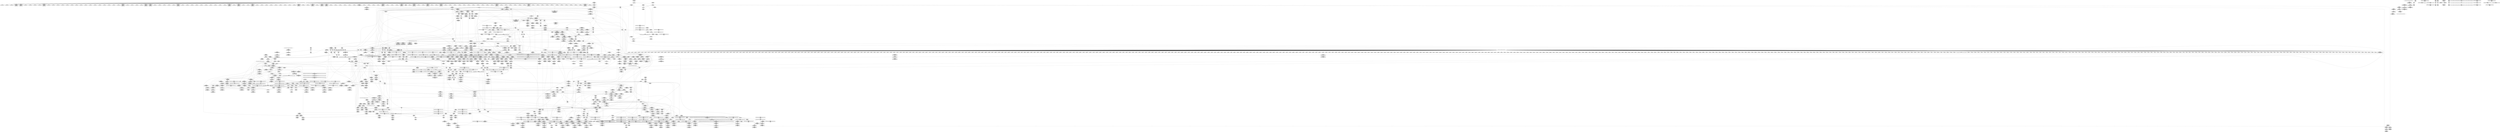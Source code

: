 digraph {
	CE0x5667370 [shape=record,shape=Mrecord,label="{CE0x5667370|i64*_getelementptr_inbounds_(_17_x_i64_,_17_x_i64_*___llvm_gcov_ctr60,_i64_0,_i64_0)|*Constant*|*SummSource*}"]
	CE0x565a2c0 [shape=record,shape=Mrecord,label="{CE0x565a2c0|i64_1|*Constant*}"]
	CE0x5673a00 [shape=record,shape=Mrecord,label="{CE0x5673a00|104:_%struct.inode*,_:_CRE_16,24_|*MultipleSource*|security/apparmor/lsm.c,253|*LoadInst*|security/apparmor/lsm.c,253}"]
	CE0x65eb990 [shape=record,shape=Mrecord,label="{CE0x65eb990|i32_16|*Constant*}"]
	CE0x570e870 [shape=record,shape=Mrecord,label="{CE0x570e870|_call_void_mcount()_#2|*SummSink*}"]
	CE0x56fcfb0 [shape=record,shape=Mrecord,label="{CE0x56fcfb0|common_perm:mask|Function::common_perm&Arg::mask::}"]
	CE0x65e81c0 [shape=record,shape=Mrecord,label="{CE0x65e81c0|i1_true|*Constant*|*SummSource*}"]
	CE0x57393d0 [shape=record,shape=Mrecord,label="{CE0x57393d0|__aa_current_profile:tmp19|security/apparmor/include/context.h,138|*SummSource*}"]
	CE0x56ae2a0 [shape=record,shape=Mrecord,label="{CE0x56ae2a0|aa_cred_profile:tmp7|security/apparmor/include/context.h,100}"]
	CE0x5732d40 [shape=record,shape=Mrecord,label="{CE0x5732d40|i8_1|*Constant*}"]
	CE0x5746450 [shape=record,shape=Mrecord,label="{CE0x5746450|i32_22|*Constant*}"]
	CE0x5788b40 [shape=record,shape=Mrecord,label="{CE0x5788b40|72:_i32,_:_CRE_290,291_}"]
	CE0x57961e0 [shape=record,shape=Mrecord,label="{CE0x57961e0|72:_i32,_:_CRE_897,898_}"]
	CE0x573ae50 [shape=record,shape=Mrecord,label="{CE0x573ae50|__aa_current_profile:tmp21|security/apparmor/include/context.h,138}"]
	CE0x5669150 [shape=record,shape=Mrecord,label="{CE0x5669150|common_perm_create:tmp10|security/apparmor/lsm.c,251|*SummSink*}"]
	CE0x56a6d70 [shape=record,shape=Mrecord,label="{CE0x56a6d70|common_perm:tmp9|security/apparmor/lsm.c,172}"]
	CE0x65e6ed0 [shape=record,shape=Mrecord,label="{CE0x65e6ed0|common_perm_create:call|security/apparmor/lsm.c,251|*SummSink*}"]
	CE0x5707d70 [shape=record,shape=Mrecord,label="{CE0x5707d70|aa_path_perm:path|Function::aa_path_perm&Arg::path::|*SummSink*}"]
	CE0x56fdb70 [shape=record,shape=Mrecord,label="{CE0x56fdb70|_ret_i32_%error.0,_!dbg_!18575|security/apparmor/lsm.c,172|*SummSource*}"]
	CE0x65e9c90 [shape=record,shape=Mrecord,label="{CE0x65e9c90|common_perm_create:tmp12|security/apparmor/lsm.c,251|*SummSource*}"]
	CE0x5738880 [shape=record,shape=Mrecord,label="{CE0x5738880|VOIDTB_TE:_CE_174,175_}"]
	CE0x56517a0 [shape=record,shape=Mrecord,label="{CE0x56517a0|common_perm_create:tmp36|security/apparmor/lsm.c,256}"]
	CE0x56cc500 [shape=record,shape=Mrecord,label="{CE0x56cc500|aa_cred_profile:tmp23|security/apparmor/include/context.h,100}"]
	CE0x5730b60 [shape=record,shape=Mrecord,label="{CE0x5730b60|0:_i8,_:_GCMR___aa_current_profile.__warned_internal_global_i8_0,_section_.data.unlikely_,_align_1:_elem_0:default:}"]
	CE0x5781dd0 [shape=record,shape=Mrecord,label="{CE0x5781dd0|72:_i32,_:_CRE_160,161_}"]
	CE0x65e0730 [shape=record,shape=Mrecord,label="{CE0x65e0730|apparmor_path_mkdir:tmp2|*SummSink*}"]
	CE0x5729480 [shape=record,shape=Mrecord,label="{CE0x5729480|aa_cred_profile:do.body}"]
	CE0x569dee0 [shape=record,shape=Mrecord,label="{CE0x569dee0|common_perm_create:tmp29|security/apparmor/lsm.c,253|*SummSource*}"]
	CE0x57471c0 [shape=record,shape=Mrecord,label="{CE0x57471c0|VOIDTB_TE:_CE_188,189_}"]
	CE0x65e69e0 [shape=record,shape=Mrecord,label="{CE0x65e69e0|common_perm_create:tmp12|security/apparmor/lsm.c,251|*SummSink*}"]
	CE0x5679ad0 [shape=record,shape=Mrecord,label="{CE0x5679ad0|104:_%struct.inode*,_:_CRE_197,198_}"]
	CE0x578a190 [shape=record,shape=Mrecord,label="{CE0x578a190|72:_i32,_:_CRE_311,312_}"]
	CE0x570b060 [shape=record,shape=Mrecord,label="{CE0x570b060|common_perm:call1|security/apparmor/lsm.c,170|*SummSink*}"]
	CE0x65ebf40 [shape=record,shape=Mrecord,label="{CE0x65ebf40|common_perm_dir_dentry:path|security/apparmor/lsm.c, 189}"]
	CE0x5676a20 [shape=record,shape=Mrecord,label="{CE0x5676a20|104:_%struct.inode*,_:_CRE_156,157_}"]
	CE0x5785d90 [shape=record,shape=Mrecord,label="{CE0x5785d90|72:_i32,_:_CRE_247,248_}"]
	CE0x5784da0 [shape=record,shape=Mrecord,label="{CE0x5784da0|72:_i32,_:_CRE_205,206_}"]
	CE0x573f330 [shape=record,shape=Mrecord,label="{CE0x573f330|aa_cred_profile:tmp11|security/apparmor/include/context.h,100|*SummSink*}"]
	CE0x565fff0 [shape=record,shape=Mrecord,label="{CE0x565fff0|i32_78|*Constant*|*SummSink*}"]
	CE0x57873e0 [shape=record,shape=Mrecord,label="{CE0x57873e0|72:_i32,_:_CRE_268,269_}"]
	CE0x5797720 [shape=record,shape=Mrecord,label="{CE0x5797720|72:_i32,_:_CRE_917,918_}"]
	CE0x56aaa00 [shape=record,shape=Mrecord,label="{CE0x56aaa00|common_perm_create:retval.0|*SummSink*}"]
	CE0x5711d50 [shape=record,shape=Mrecord,label="{CE0x5711d50|aa_cred_profile:tmp8|security/apparmor/include/context.h,100}"]
	CE0x5665bb0 [shape=record,shape=Mrecord,label="{CE0x5665bb0|104:_%struct.inode*,_:_CRE_0,4_|*MultipleSource*|security/apparmor/lsm.c,253|*LoadInst*|security/apparmor/lsm.c,253}"]
	CE0x5735cb0 [shape=record,shape=Mrecord,label="{CE0x5735cb0|i64*_getelementptr_inbounds_(_11_x_i64_,_11_x_i64_*___llvm_gcov_ctr58,_i64_0,_i64_9)|*Constant*|*SummSink*}"]
	CE0x572a9c0 [shape=record,shape=Mrecord,label="{CE0x572a9c0|__aa_current_profile:do.body|*SummSink*}"]
	CE0x5746fa0 [shape=record,shape=Mrecord,label="{CE0x5746fa0|VOIDTB_TE:_CE_186,187_}"]
	CE0x57962f0 [shape=record,shape=Mrecord,label="{CE0x57962f0|72:_i32,_:_CRE_898,899_}"]
	CE0x56ed5f0 [shape=record,shape=Mrecord,label="{CE0x56ed5f0|72:_i32,_:_CRE_32,40_}"]
	CE0x5736280 [shape=record,shape=Mrecord,label="{CE0x5736280|__aa_current_profile:tmp18|security/apparmor/include/context.h,138}"]
	CE0x65e39e0 [shape=record,shape=Mrecord,label="{CE0x65e39e0|common_perm_create:tmp9|security/apparmor/lsm.c,251|*SummSource*}"]
	CE0x5782650 [shape=record,shape=Mrecord,label="{CE0x5782650|72:_i32,_:_CRE_168,169_}"]
	CE0x5785650 [shape=record,shape=Mrecord,label="{CE0x5785650|72:_i32,_:_CRE_240,241_}"]
	CE0x5675410 [shape=record,shape=Mrecord,label="{CE0x5675410|104:_%struct.inode*,_:_CRE_94,95_}"]
	CE0x5797610 [shape=record,shape=Mrecord,label="{CE0x5797610|72:_i32,_:_CRE_916,917_}"]
	CE0x578a930 [shape=record,shape=Mrecord,label="{CE0x578a930|72:_i32,_:_CRE_360,376_}"]
	CE0x5653770 [shape=record,shape=Mrecord,label="{CE0x5653770|mediated_filesystem:tmp3|*SummSource*}"]
	CE0x5793460 [shape=record,shape=Mrecord,label="{CE0x5793460|72:_i32,_:_CRE_776,792_}"]
	CE0x5669c10 [shape=record,shape=Mrecord,label="{CE0x5669c10|GLOBAL:common_perm_create.__warned|Global_var:common_perm_create.__warned|*SummSink*}"]
	CE0x57871c0 [shape=record,shape=Mrecord,label="{CE0x57871c0|72:_i32,_:_CRE_266,267_}"]
	CE0x5798600 [shape=record,shape=Mrecord,label="{CE0x5798600|72:_i32,_:_CRE_931,932_}"]
	CE0x5794750 [shape=record,shape=Mrecord,label="{CE0x5794750|72:_i32,_:_CRE_872,873_}"]
	CE0x569d7e0 [shape=record,shape=Mrecord,label="{CE0x569d7e0|104:_%struct.inode*,_:_CRE_319,320_}"]
	CE0x5789b30 [shape=record,shape=Mrecord,label="{CE0x5789b30|72:_i32,_:_CRE_305,306_}"]
	CE0x5723c00 [shape=record,shape=Mrecord,label="{CE0x5723c00|VOIDTB_TE:_CE_157,158_}"]
	CE0x5666c20 [shape=record,shape=Mrecord,label="{CE0x5666c20|common_perm_create:lor.lhs.false|*SummSink*}"]
	CE0x65ecdc0 [shape=record,shape=Mrecord,label="{CE0x65ecdc0|common_perm_create:uid|security/apparmor/lsm.c,251|*SummSource*}"]
	CE0x56fcb50 [shape=record,shape=Mrecord,label="{CE0x56fcb50|common_perm:path|Function::common_perm&Arg::path::}"]
	CE0x578a600 [shape=record,shape=Mrecord,label="{CE0x578a600|72:_i32,_:_CRE_336,344_}"]
	CE0x5675670 [shape=record,shape=Mrecord,label="{CE0x5675670|104:_%struct.inode*,_:_CRE_96,104_|*MultipleSource*|security/apparmor/lsm.c,253|*LoadInst*|security/apparmor/lsm.c,253}"]
	CE0x5795da0 [shape=record,shape=Mrecord,label="{CE0x5795da0|72:_i32,_:_CRE_893,894_}"]
	CE0x57960d0 [shape=record,shape=Mrecord,label="{CE0x57960d0|72:_i32,_:_CRE_896,897_}"]
	CE0x5678ef0 [shape=record,shape=Mrecord,label="{CE0x5678ef0|104:_%struct.inode*,_:_CRE_187,188_}"]
	CE0x5783530 [shape=record,shape=Mrecord,label="{CE0x5783530|72:_i32,_:_CRE_182,183_}"]
	CE0x5786b60 [shape=record,shape=Mrecord,label="{CE0x5786b60|72:_i32,_:_CRE_260,261_}"]
	CE0x57081f0 [shape=record,shape=Mrecord,label="{CE0x57081f0|aa_path_perm:flags|Function::aa_path_perm&Arg::flags::|*SummSink*}"]
	CE0x5787b50 [shape=record,shape=Mrecord,label="{CE0x5787b50|72:_i32,_:_CRE_275,276_}"]
	CE0x572ed60 [shape=record,shape=Mrecord,label="{CE0x572ed60|aa_cred_profile:lor.rhs|*SummSink*}"]
	CE0x5678440 [shape=record,shape=Mrecord,label="{CE0x5678440|104:_%struct.inode*,_:_CRE_178,179_}"]
	CE0x5653dd0 [shape=record,shape=Mrecord,label="{CE0x5653dd0|common_perm_create:tmp32|security/apparmor/lsm.c,253|*SummSink*}"]
	CE0x56ee490 [shape=record,shape=Mrecord,label="{CE0x56ee490|72:_i32,_:_CRE_136,137_}"]
	CE0x565e9f0 [shape=record,shape=Mrecord,label="{CE0x565e9f0|get_current:entry}"]
	CE0x65fb840 [shape=record,shape=Mrecord,label="{CE0x65fb840|GLOBAL:__llvm_gcov_ctr57|Global_var:__llvm_gcov_ctr57|*SummSource*}"]
	CE0x56abe30 [shape=record,shape=Mrecord,label="{CE0x56abe30|get_current:bb|*SummSource*}"]
	CE0x578b3d0 [shape=record,shape=Mrecord,label="{CE0x578b3d0|72:_i32,_:_CRE_448,456_}"]
	CE0x65e6390 [shape=record,shape=Mrecord,label="{CE0x65e6390|common_perm_create:tmp|*SummSource*}"]
	CE0x57870b0 [shape=record,shape=Mrecord,label="{CE0x57870b0|72:_i32,_:_CRE_265,266_}"]
	CE0x65fc6d0 [shape=record,shape=Mrecord,label="{CE0x65fc6d0|GLOBAL:__aa_current_profile|*Constant*|*SummSource*}"]
	"CONST[source:2(external),value:2(dynamic)][purpose:{subject}][SrcIdx:9]"
	CE0x575b020 [shape=record,shape=Mrecord,label="{CE0x575b020|_call_void_asm_sideeffect_1:_09ud2_0A.pushsection___bug_table,_22a_22_0A2:_09.long_1b_-_2b,_$_0:c_-_2b_0A_09.word_$_1:c_,_0_0A_09.org_2b+$_2:c_0A.popsection_,_i,i,i,_dirflag_,_fpsr_,_flags_(i8*_getelementptr_inbounds_(_36_x_i8_,_36_x_i8_*_.str12,_i32_0,_i32_0),_i32_100,_i64_12)_#2,_!dbg_!18582,_!srcloc_!18585|security/apparmor/include/context.h,100|*SummSource*}"]
	CE0x56fc9a0 [shape=record,shape=Mrecord,label="{CE0x56fc9a0|common_perm:op|Function::common_perm&Arg::op::|*SummSource*}"]
	CE0x5678310 [shape=record,shape=Mrecord,label="{CE0x5678310|104:_%struct.inode*,_:_CRE_177,178_}"]
	CE0x56e7160 [shape=record,shape=Mrecord,label="{CE0x56e7160|VOIDTB_TE:_CE_222,223_}"]
	CE0x65e0650 [shape=record,shape=Mrecord,label="{CE0x65e0650|apparmor_path_mkdir:tmp2}"]
	CE0x5791670 [shape=record,shape=Mrecord,label="{CE0x5791670|72:_i32,_:_CRE_615,616_}"]
	CE0x569cd60 [shape=record,shape=Mrecord,label="{CE0x569cd60|104:_%struct.inode*,_:_CRE_310,311_}"]
	CE0x5734950 [shape=record,shape=Mrecord,label="{CE0x5734950|i8*_getelementptr_inbounds_(_36_x_i8_,_36_x_i8_*_.str12,_i32_0,_i32_0)|*Constant*|*SummSource*}"]
	CE0x56e7f00 [shape=record,shape=Mrecord,label="{CE0x56e7f00|VOIDTB_TE:_CE_305,306_}"]
	CE0x5675100 [shape=record,shape=Mrecord,label="{CE0x5675100|104:_%struct.inode*,_:_CRE_91,92_}"]
	CE0x5782ba0 [shape=record,shape=Mrecord,label="{CE0x5782ba0|72:_i32,_:_CRE_173,174_}"]
	CE0x5739be0 [shape=record,shape=Mrecord,label="{CE0x5739be0|__aa_current_profile:call3|security/apparmor/include/context.h,138}"]
	CE0x578bf50 [shape=record,shape=Mrecord,label="{CE0x578bf50|72:_i32,_:_CRE_480,481_}"]
	CE0x567a910 [shape=record,shape=Mrecord,label="{CE0x567a910|104:_%struct.inode*,_:_CRE_209,210_}"]
	CE0x57472d0 [shape=record,shape=Mrecord,label="{CE0x57472d0|VOIDTB_TE:_CE_189,190_}"]
	CE0x57368c0 [shape=record,shape=Mrecord,label="{CE0x57368c0|i64*_getelementptr_inbounds_(_11_x_i64_,_11_x_i64_*___llvm_gcov_ctr58,_i64_0,_i64_10)|*Constant*}"]
	CE0x5709960 [shape=record,shape=Mrecord,label="{CE0x5709960|i32_0|*Constant*}"]
	CE0x57268e0 [shape=record,shape=Mrecord,label="{CE0x57268e0|__aa_current_profile:land.lhs.true2|*SummSink*}"]
	CE0x56692c0 [shape=record,shape=Mrecord,label="{CE0x56692c0|common_perm_create:tmp11|security/apparmor/lsm.c,251}"]
	CE0x5679020 [shape=record,shape=Mrecord,label="{CE0x5679020|104:_%struct.inode*,_:_CRE_188,189_}"]
	CE0x572e860 [shape=record,shape=Mrecord,label="{CE0x572e860|i64*_getelementptr_inbounds_(_11_x_i64_,_11_x_i64_*___llvm_gcov_ctr58,_i64_0,_i64_6)|*Constant*|*SummSink*}"]
	CE0x5784fc0 [shape=record,shape=Mrecord,label="{CE0x5784fc0|72:_i32,_:_CRE_207,208_}"]
	CE0x5734f50 [shape=record,shape=Mrecord,label="{CE0x5734f50|i32_138|*Constant*}"]
	CE0x56606f0 [shape=record,shape=Mrecord,label="{CE0x56606f0|i32_10|*Constant*}"]
	CE0x65f7660 [shape=record,shape=Mrecord,label="{CE0x65f7660|i64_5|*Constant*|*SummSink*}"]
	CE0x5667030 [shape=record,shape=Mrecord,label="{CE0x5667030|get_current:tmp1}"]
	CE0x578ebf0 [shape=record,shape=Mrecord,label="{CE0x578ebf0|72:_i32,_:_CRE_575,576_}"]
	CE0x56df6f0 [shape=record,shape=Mrecord,label="{CE0x56df6f0|i64*_getelementptr_inbounds_(_16_x_i64_,_16_x_i64_*___llvm_gcov_ctr46,_i64_0,_i64_13)|*Constant*|*SummSink*}"]
	CE0x65fd6c0 [shape=record,shape=Mrecord,label="{CE0x65fd6c0|common_perm_create:cond|security/apparmor/lsm.c, 251|*SummSink*}"]
	CE0x565edf0 [shape=record,shape=Mrecord,label="{CE0x565edf0|common_perm_create:tmp36|security/apparmor/lsm.c,256|*SummSink*}"]
	CE0x5749760 [shape=record,shape=Mrecord,label="{CE0x5749760|aa_cred_profile:tmp1|*SummSource*}"]
	CE0x565fa10 [shape=record,shape=Mrecord,label="{CE0x565fa10|common_perm_dir_dentry:entry|*SummSource*}"]
	CE0x5724ba0 [shape=record,shape=Mrecord,label="{CE0x5724ba0|__aa_current_profile:tmp12|security/apparmor/include/context.h,138|*SummSink*}"]
	CE0x57043e0 [shape=record,shape=Mrecord,label="{CE0x57043e0|common_perm:tmp2|security/apparmor/lsm.c,169}"]
	CE0x5747600 [shape=record,shape=Mrecord,label="{CE0x5747600|VOIDTB_TE:_CE_192,193_}"]
	CE0x57892b0 [shape=record,shape=Mrecord,label="{CE0x57892b0|72:_i32,_:_CRE_297,298_}"]
	CE0x65effa0 [shape=record,shape=Mrecord,label="{CE0x65effa0|common_perm_create:mode|Function::common_perm_create&Arg::mode::}"]
	CE0x56fef00 [shape=record,shape=Mrecord,label="{CE0x56fef00|_call_void_mcount()_#2}"]
	CE0x578ee10 [shape=record,shape=Mrecord,label="{CE0x578ee10|72:_i32,_:_CRE_577,578_}"]
	CE0x5796730 [shape=record,shape=Mrecord,label="{CE0x5796730|72:_i32,_:_CRE_902,903_}"]
	CE0x570ee00 [shape=record,shape=Mrecord,label="{CE0x570ee00|common_perm_dir_dentry:mnt|security/apparmor/lsm.c,189}"]
	CE0x65fa120 [shape=record,shape=Mrecord,label="{CE0x65fa120|common_perm_create:tmp8|security/apparmor/lsm.c,251|*SummSource*}"]
	CE0x5736030 [shape=record,shape=Mrecord,label="{CE0x5736030|__aa_current_profile:tmp17|security/apparmor/include/context.h,138}"]
	CE0x578c4a0 [shape=record,shape=Mrecord,label="{CE0x578c4a0|72:_i32,_:_CRE_485,486_}"]
	CE0x5745ab0 [shape=record,shape=Mrecord,label="{CE0x5745ab0|VOIDTB_TE:_CE_193,194_}"]
	CE0x5789a20 [shape=record,shape=Mrecord,label="{CE0x5789a20|72:_i32,_:_CRE_304,305_}"]
	CE0x65e2360 [shape=record,shape=Mrecord,label="{CE0x65e2360|i64*_getelementptr_inbounds_(_2_x_i64_,_2_x_i64_*___llvm_gcov_ctr59,_i64_0,_i64_0)|*Constant*|*SummSource*}"]
	CE0x56ad6f0 [shape=record,shape=Mrecord,label="{CE0x56ad6f0|i64*_getelementptr_inbounds_(_2_x_i64_,_2_x_i64_*___llvm_gcov_ctr55,_i64_0,_i64_1)|*Constant*|*SummSource*}"]
	CE0x65dade0 [shape=record,shape=Mrecord,label="{CE0x65dade0|GLOBAL:common_perm_create|*Constant*|*SummSink*}"]
	CE0x5785540 [shape=record,shape=Mrecord,label="{CE0x5785540|72:_i32,_:_CRE_232,236_}"]
	CE0x5794530 [shape=record,shape=Mrecord,label="{CE0x5794530|72:_i32,_:_CRE_870,871_}"]
	CE0x565a6f0 [shape=record,shape=Mrecord,label="{CE0x565a6f0|i64*_getelementptr_inbounds_(_2_x_i64_,_2_x_i64_*___llvm_gcov_ctr55,_i64_0,_i64_0)|*Constant*|*SummSink*}"]
	CE0x5781880 [shape=record,shape=Mrecord,label="{CE0x5781880|72:_i32,_:_CRE_155,156_}"]
	CE0x574a680 [shape=record,shape=Mrecord,label="{CE0x574a680|aa_cred_profile:tmp17|security/apparmor/include/context.h,100|*SummSink*}"]
	CE0x5788c50 [shape=record,shape=Mrecord,label="{CE0x5788c50|72:_i32,_:_CRE_291,292_}"]
	CE0x56defe0 [shape=record,shape=Mrecord,label="{CE0x56defe0|mediated_filesystem:s_flags|security/apparmor/include/apparmor.h,117}"]
	CE0x56eddd0 [shape=record,shape=Mrecord,label="{CE0x56eddd0|72:_i32,_:_CRE_88,96_}"]
	CE0x567a580 [shape=record,shape=Mrecord,label="{CE0x567a580|104:_%struct.inode*,_:_CRE_206,207_}"]
	CE0x5675ce0 [shape=record,shape=Mrecord,label="{CE0x5675ce0|104:_%struct.inode*,_:_CRE_145,146_}"]
	CE0x5783b90 [shape=record,shape=Mrecord,label="{CE0x5783b90|72:_i32,_:_CRE_188,189_}"]
	CE0x578c170 [shape=record,shape=Mrecord,label="{CE0x578c170|72:_i32,_:_CRE_482,483_}"]
	CE0x65e3940 [shape=record,shape=Mrecord,label="{CE0x65e3940|i64_1|*Constant*}"]
	CE0x65fc290 [shape=record,shape=Mrecord,label="{CE0x65fc290|i64_11|*Constant*|*SummSource*}"]
	CE0x56e2530 [shape=record,shape=Mrecord,label="{CE0x56e2530|i64*_getelementptr_inbounds_(_16_x_i64_,_16_x_i64_*___llvm_gcov_ctr46,_i64_0,_i64_15)|*Constant*|*SummSink*}"]
	CE0x5653310 [shape=record,shape=Mrecord,label="{CE0x5653310|common_perm_create:tmp5|security/apparmor/lsm.c,251|*SummSource*}"]
	CE0x54e9ab0 [shape=record,shape=Mrecord,label="{CE0x54e9ab0|apparmor_path_mkdir:tmp3|*SummSource*}"]
	CE0x565bd80 [shape=record,shape=Mrecord,label="{CE0x565bd80|common_perm_create:mode4|security/apparmor/lsm.c,251|*SummSink*}"]
	CE0x5754fe0 [shape=record,shape=Mrecord,label="{CE0x5754fe0|aa_cred_profile:tmp19|security/apparmor/include/context.h,100|*SummSink*}"]
	CE0x65efae0 [shape=record,shape=Mrecord,label="{CE0x65efae0|i16_16384|*Constant*|*SummSink*}"]
	CE0x573b990 [shape=record,shape=Mrecord,label="{CE0x573b990|__aa_current_profile:call4|security/apparmor/include/context.h,138|*SummSink*}"]
	CE0x565d7a0 [shape=record,shape=Mrecord,label="{CE0x565d7a0|common_perm:tmp6|security/apparmor/lsm.c,169}"]
	CE0x5700140 [shape=record,shape=Mrecord,label="{CE0x5700140|_call_void_mcount()_#2|*SummSource*}"]
	CE0x574c0b0 [shape=record,shape=Mrecord,label="{CE0x574c0b0|VOIDTB_TE:_CE_48,52_}"]
	CE0x5781aa0 [shape=record,shape=Mrecord,label="{CE0x5781aa0|72:_i32,_:_CRE_157,158_}"]
	CE0x56519b0 [shape=record,shape=Mrecord,label="{CE0x56519b0|__aa_current_profile:entry}"]
	CE0x569d320 [shape=record,shape=Mrecord,label="{CE0x569d320|104:_%struct.inode*,_:_CRE_315,316_}"]
	CE0x5708390 [shape=record,shape=Mrecord,label="{CE0x5708390|aa_path_perm:request|Function::aa_path_perm&Arg::request::}"]
	CE0x5748420 [shape=record,shape=Mrecord,label="{CE0x5748420|VOIDTB_TE:_CE_91,92_}"]
	CE0x65e8c70 [shape=record,shape=Mrecord,label="{CE0x65e8c70|i64*_getelementptr_inbounds_(_2_x_i64_,_2_x_i64_*___llvm_gcov_ctr55,_i64_0,_i64_0)|*Constant*}"]
	CE0x56a7420 [shape=record,shape=Mrecord,label="{CE0x56a7420|common_perm:tmp10|security/apparmor/lsm.c,172|*SummSource*}"]
	CE0x56a7ed0 [shape=record,shape=Mrecord,label="{CE0x56a7ed0|__aa_current_profile:tmp8|security/apparmor/include/context.h,138|*SummSink*}"]
	CE0x57086d0 [shape=record,shape=Mrecord,label="{CE0x57086d0|aa_path_perm:request|Function::aa_path_perm&Arg::request::|*SummSink*}"]
	CE0x56c98e0 [shape=record,shape=Mrecord,label="{CE0x56c98e0|i32_100|*Constant*|*SummSource*}"]
	CE0x65e8420 [shape=record,shape=Mrecord,label="{CE0x65e8420|i1_true|*Constant*|*SummSink*}"]
	CE0x57207f0 [shape=record,shape=Mrecord,label="{CE0x57207f0|i64_5|*Constant*}"]
	CE0x56a1290 [shape=record,shape=Mrecord,label="{CE0x56a1290|common_perm_dir_dentry:cond|Function::common_perm_dir_dentry&Arg::cond::}"]
	CE0x569cc30 [shape=record,shape=Mrecord,label="{CE0x569cc30|mediated_filesystem:tmp3}"]
	CE0x56e7380 [shape=record,shape=Mrecord,label="{CE0x56e7380|VOIDTB_TE:_CE_224,232_}"]
	CE0x65f06c0 [shape=record,shape=Mrecord,label="{CE0x65f06c0|_ret_i32_%call,_!dbg_!18564|security/apparmor/lsm.c,267}"]
	CE0x5650bc0 [shape=record,shape=Mrecord,label="{CE0x5650bc0|i64*_getelementptr_inbounds_(_17_x_i64_,_17_x_i64_*___llvm_gcov_ctr60,_i64_0,_i64_15)|*Constant*|*SummSink*}"]
	CE0x5784410 [shape=record,shape=Mrecord,label="{CE0x5784410|72:_i32,_:_CRE_196,197_}"]
	CE0x56a0b50 [shape=record,shape=Mrecord,label="{CE0x56a0b50|common_perm_dir_dentry:dentry|Function::common_perm_dir_dentry&Arg::dentry::|*SummSink*}"]
	CE0x5658f60 [shape=record,shape=Mrecord,label="{CE0x5658f60|mediated_filesystem:tmp4|*LoadInst*|security/apparmor/include/apparmor.h,117|*SummSink*}"]
	CE0x56e8fa0 [shape=record,shape=Mrecord,label="{CE0x56e8fa0|72:_i32,_:_CRE_2,4_}"]
	CE0x5677140 [shape=record,shape=Mrecord,label="{CE0x5677140|104:_%struct.inode*,_:_CRE_162,163_}"]
	CE0x5651220 [shape=record,shape=Mrecord,label="{CE0x5651220|common_perm_create:tmp35|security/apparmor/lsm.c,256|*SummSource*}"]
	CE0x5740b00 [shape=record,shape=Mrecord,label="{CE0x5740b00|i64*_getelementptr_inbounds_(_16_x_i64_,_16_x_i64_*___llvm_gcov_ctr46,_i64_0,_i64_14)|*Constant*}"]
	CE0x5707320 [shape=record,shape=Mrecord,label="{CE0x5707320|aa_path_perm:op|Function::aa_path_perm&Arg::op::|*SummSource*}"]
	CE0x56fe2d0 [shape=record,shape=Mrecord,label="{CE0x56fe2d0|common_perm:bb|*SummSource*}"]
	CE0x5727e90 [shape=record,shape=Mrecord,label="{CE0x5727e90|aa_cred_profile:do.end}"]
	CE0x569db70 [shape=record,shape=Mrecord,label="{CE0x569db70|common_perm_create:tmp28|security/apparmor/lsm.c,253|*SummSource*}"]
	CE0x5701820 [shape=record,shape=Mrecord,label="{CE0x5701820|common_perm:mode|security/apparmor/lsm.c,169|*SummSource*}"]
	CE0x567ca60 [shape=record,shape=Mrecord,label="{CE0x567ca60|104:_%struct.inode*,_:_CRE_296,304_|*MultipleSource*|security/apparmor/lsm.c,253|*LoadInst*|security/apparmor/lsm.c,253}"]
	CE0x56e0eb0 [shape=record,shape=Mrecord,label="{CE0x56e0eb0|aa_cred_profile:tmp30|security/apparmor/include/context.h,100|*SummSink*}"]
	CE0x574bb20 [shape=record,shape=Mrecord,label="{CE0x574bb20|aa_cred_profile:lnot2|security/apparmor/include/context.h,100}"]
	CE0x65fb950 [shape=record,shape=Mrecord,label="{CE0x65fb950|common_perm:tmp4|security/apparmor/lsm.c,169|*SummSource*}"]
	CE0x56e1480 [shape=record,shape=Mrecord,label="{CE0x56e1480|aa_cred_profile:tmp31|security/apparmor/include/context.h,100|*SummSink*}"]
	CE0x5651530 [shape=record,shape=Mrecord,label="{CE0x5651530|common_perm_create:tmp35|security/apparmor/lsm.c,256|*SummSink*}"]
	CE0x65e6320 [shape=record,shape=Mrecord,label="{CE0x65e6320|COLLAPSED:_GCMRE___llvm_gcov_ctr60_internal_global_17_x_i64_zeroinitializer:_elem_0:default:}"]
	CE0x65d7d20 [shape=record,shape=Mrecord,label="{CE0x65d7d20|_call_void_mcount()_#2|*SummSink*}"]
	CE0x5679150 [shape=record,shape=Mrecord,label="{CE0x5679150|104:_%struct.inode*,_:_CRE_189,190_}"]
	CE0x573bb40 [shape=record,shape=Mrecord,label="{CE0x573bb40|GLOBAL:aa_cred_profile|*Constant*}"]
	CE0x56a3c50 [shape=record,shape=Mrecord,label="{CE0x56a3c50|common_perm_create:call7|security/apparmor/lsm.c,253|*SummSource*}"]
	CE0x65fda10 [shape=record,shape=Mrecord,label="{CE0x65fda10|common_perm_create:cond|security/apparmor/lsm.c, 251}"]
	CE0x65dd6c0 [shape=record,shape=Mrecord,label="{CE0x65dd6c0|common_perm_create:tobool|security/apparmor/lsm.c,251}"]
	CE0x65f6fe0 [shape=record,shape=Mrecord,label="{CE0x65f6fe0|common_perm_create:tobool1|security/apparmor/lsm.c,251|*SummSource*}"]
	CE0x572c310 [shape=record,shape=Mrecord,label="{CE0x572c310|i64_0|*Constant*}"]
	CE0x57850d0 [shape=record,shape=Mrecord,label="{CE0x57850d0|72:_i32,_:_CRE_208,210_}"]
	CE0x65fd4f0 [shape=record,shape=Mrecord,label="{CE0x65fd4f0|i32_1|*Constant*|*SummSource*}"]
	CE0x56ee5a0 [shape=record,shape=Mrecord,label="{CE0x56ee5a0|72:_i32,_:_CRE_137,138_}"]
	CE0x5668da0 [shape=record,shape=Mrecord,label="{CE0x5668da0|i64_4|*Constant*|*SummSource*}"]
	CE0x578a4c0 [shape=record,shape=Mrecord,label="{CE0x578a4c0|72:_i32,_:_CRE_328,336_}"]
	CE0x644ce90 [shape=record,shape=Mrecord,label="{CE0x644ce90|_call_void_mcount()_#2}"]
	CE0x5796b70 [shape=record,shape=Mrecord,label="{CE0x5796b70|72:_i32,_:_CRE_906,907_}"]
	CE0x572ac10 [shape=record,shape=Mrecord,label="{CE0x572ac10|__aa_current_profile:do.end|*SummSink*}"]
	CE0x564c2e0 [shape=record,shape=Mrecord,label="{CE0x564c2e0|GLOBAL:lockdep_rcu_suspicious|*Constant*|*SummSink*}"]
	CE0x56e8b60 [shape=record,shape=Mrecord,label="{CE0x56e8b60|VOIDTB_TE:_CE_317,318_}"]
	CE0x5746340 [shape=record,shape=Mrecord,label="{CE0x5746340|_call_void_mcount()_#2|*SummSink*}"]
	CE0x578b4e0 [shape=record,shape=Mrecord,label="{CE0x578b4e0|72:_i32,_:_CRE_456,464_}"]
	CE0x5757940 [shape=record,shape=Mrecord,label="{CE0x5757940|VOIDTB_TE:_CE_89,90_}"]
	CE0x565c8c0 [shape=record,shape=Mrecord,label="{CE0x565c8c0|0:_%struct.vfsmount*,_8:_%struct.dentry*,_:_CRE_0,8_|*MultipleSource*|Function::common_perm_create&Arg::dir::|Function::apparmor_path_mkdir&Arg::dir::|security/apparmor/lsm.c,253}"]
	CE0x5785fb0 [shape=record,shape=Mrecord,label="{CE0x5785fb0|72:_i32,_:_CRE_249,250_}"]
	CE0x5739750 [shape=record,shape=Mrecord,label="{CE0x5739750|__aa_current_profile:tmp20|security/apparmor/include/context.h,138}"]
	CE0x569fc70 [shape=record,shape=Mrecord,label="{CE0x569fc70|common_perm_create:tmp36|security/apparmor/lsm.c,256|*SummSource*}"]
	CE0x570b760 [shape=record,shape=Mrecord,label="{CE0x570b760|aa_path_perm:entry}"]
	CE0x57374a0 [shape=record,shape=Mrecord,label="{CE0x57374a0|i64*_getelementptr_inbounds_(_2_x_i64_,_2_x_i64_*___llvm_gcov_ctr112,_i64_0,_i64_0)|*Constant*}"]
	CE0x578f360 [shape=record,shape=Mrecord,label="{CE0x578f360|72:_i32,_:_CRE_582,583_}"]
	CE0x5746b50 [shape=record,shape=Mrecord,label="{CE0x5746b50|0:_%struct.aa_profile*,_:_CMRE_8,16_|*MultipleSource*|security/apparmor/include/context.h,99|*LoadInst*|security/apparmor/include/context.h,99|security/apparmor/include/context.h,100}"]
	CE0x564b9e0 [shape=record,shape=Mrecord,label="{CE0x564b9e0|_call_void_lockdep_rcu_suspicious(i8*_getelementptr_inbounds_(_24_x_i8_,_24_x_i8_*_.str8,_i32_0,_i32_0),_i32_251,_i8*_getelementptr_inbounds_(_45_x_i8_,_45_x_i8_*_.str14,_i32_0,_i32_0))_#7,_!dbg_!18584|security/apparmor/lsm.c,251|*SummSink*}"]
	CE0x5789c40 [shape=record,shape=Mrecord,label="{CE0x5789c40|72:_i32,_:_CRE_306,307_}"]
	CE0x65fc050 [shape=record,shape=Mrecord,label="{CE0x65fc050|common_perm:tmp5|security/apparmor/lsm.c,169|*SummSink*}"]
	CE0x56549d0 [shape=record,shape=Mrecord,label="{CE0x56549d0|common_perm_create:tmp15|security/apparmor/lsm.c,251|*SummSink*}"]
	CE0x65f59e0 [shape=record,shape=Mrecord,label="{CE0x65f59e0|_ret_i32_%call,_!dbg_!18564|security/apparmor/lsm.c,267|*SummSource*}"]
	CE0x56a3e90 [shape=record,shape=Mrecord,label="{CE0x56a3e90|GLOBAL:mediated_filesystem|*Constant*|*SummSource*}"]
	CE0x5781cc0 [shape=record,shape=Mrecord,label="{CE0x5781cc0|72:_i32,_:_CRE_159,160_}"]
	CE0x56e7db0 [shape=record,shape=Mrecord,label="{CE0x56e7db0|VOIDTB_TE:_CE_304,305_}"]
	CE0x5744cb0 [shape=record,shape=Mrecord,label="{CE0x5744cb0|i64_6|*Constant*|*SummSource*}"]
	CE0x5793df0 [shape=record,shape=Mrecord,label="{CE0x5793df0|72:_i32,_:_CRE_856,864_}"]
	CE0x5674fc0 [shape=record,shape=Mrecord,label="{CE0x5674fc0|104:_%struct.inode*,_:_CRE_90,91_}"]
	CE0x56c9a60 [shape=record,shape=Mrecord,label="{CE0x56c9a60|i32_100|*Constant*|*SummSink*}"]
	CE0x56ab820 [shape=record,shape=Mrecord,label="{CE0x56ab820|common_perm_create:tmp38|security/apparmor/lsm.c,257}"]
	CE0x5796400 [shape=record,shape=Mrecord,label="{CE0x5796400|72:_i32,_:_CRE_899,900_}"]
	CE0x56e3400 [shape=record,shape=Mrecord,label="{CE0x56e3400|VOIDTB_TE:_CE_203,204_}"]
	CE0x65d8140 [shape=record,shape=Mrecord,label="{CE0x65d8140|COLLAPSED:_GCMRE___llvm_gcov_ctr59_internal_global_2_x_i64_zeroinitializer:_elem_0:default:}"]
	CE0x56799a0 [shape=record,shape=Mrecord,label="{CE0x56799a0|104:_%struct.inode*,_:_CRE_196,197_}"]
	CE0x569fe00 [shape=record,shape=Mrecord,label="{CE0x569fe00|common_perm_dir_dentry:dir|Function::common_perm_dir_dentry&Arg::dir::}"]
	CE0x56adf70 [shape=record,shape=Mrecord,label="{CE0x56adf70|aa_cred_profile:tmp6|security/apparmor/include/context.h,100|*SummSink*}"]
	CE0x564cb10 [shape=record,shape=Mrecord,label="{CE0x564cb10|i32_251|*Constant*|*SummSink*}"]
	CE0x5707a50 [shape=record,shape=Mrecord,label="{CE0x5707a50|aa_path_perm:path|Function::aa_path_perm&Arg::path::}"]
	CE0x5676b50 [shape=record,shape=Mrecord,label="{CE0x5676b50|104:_%struct.inode*,_:_CRE_157,158_}"]
	CE0x5745d10 [shape=record,shape=Mrecord,label="{CE0x5745d10|VOIDTB_TE:_CE_195,196_}"]
	CE0x570ba90 [shape=record,shape=Mrecord,label="{CE0x570ba90|mediated_filesystem:and|security/apparmor/include/apparmor.h,117}"]
	CE0x65ec730 [shape=record,shape=Mrecord,label="{CE0x65ec730|i64_0|*Constant*}"]
	CE0x57851e0 [shape=record,shape=Mrecord,label="{CE0x57851e0|72:_i32,_:_CRE_212,216_}"]
	CE0x572bcc0 [shape=record,shape=Mrecord,label="{CE0x572bcc0|__aa_current_profile:do.end}"]
	CE0x573cc90 [shape=record,shape=Mrecord,label="{CE0x573cc90|_ret_%struct.aa_profile*_%tmp34,_!dbg_!18602|security/apparmor/include/context.h,101|*SummSink*}"]
	CE0x5736620 [shape=record,shape=Mrecord,label="{CE0x5736620|__aa_current_profile:tmp18|security/apparmor/include/context.h,138|*SummSink*}"]
	CE0x5781330 [shape=record,shape=Mrecord,label="{CE0x5781330|72:_i32,_:_CRE_150,151_}"]
	CE0x569d0c0 [shape=record,shape=Mrecord,label="{CE0x569d0c0|104:_%struct.inode*,_:_CRE_313,314_}"]
	CE0x5654660 [shape=record,shape=Mrecord,label="{CE0x5654660|i8_1|*Constant*}"]
	CE0x5659cf0 [shape=record,shape=Mrecord,label="{CE0x5659cf0|get_current:tmp|*SummSource*}"]
	CE0x569e8b0 [shape=record,shape=Mrecord,label="{CE0x569e8b0|common_perm_create:tmp31|security/apparmor/lsm.c,253|*SummSource*}"]
	CE0x578c9f0 [shape=record,shape=Mrecord,label="{CE0x578c9f0|72:_i32,_:_CRE_500,504_}"]
	CE0x5783db0 [shape=record,shape=Mrecord,label="{CE0x5783db0|72:_i32,_:_CRE_190,191_}"]
	CE0x57970c0 [shape=record,shape=Mrecord,label="{CE0x57970c0|72:_i32,_:_CRE_911,912_}"]
	CE0x570c030 [shape=record,shape=Mrecord,label="{CE0x570c030|mediated_filesystem:tobool|security/apparmor/include/apparmor.h,117|*SummSource*}"]
	CE0x57225c0 [shape=record,shape=Mrecord,label="{CE0x57225c0|i64*_getelementptr_inbounds_(_2_x_i64_,_2_x_i64_*___llvm_gcov_ctr112,_i64_0,_i64_1)|*Constant*}"]
	CE0x5674df0 [shape=record,shape=Mrecord,label="{CE0x5674df0|104:_%struct.inode*,_:_CRE_89,90_}"]
	CE0x578ac60 [shape=record,shape=Mrecord,label="{CE0x578ac60|72:_i32,_:_CRE_392,400_}"]
	CE0x5738950 [shape=record,shape=Mrecord,label="{CE0x5738950|VOIDTB_TE:_CE_175,176_}"]
	CE0x5728890 [shape=record,shape=Mrecord,label="{CE0x5728890|__aa_current_profile:land.lhs.true|*SummSource*}"]
	CE0x57330e0 [shape=record,shape=Mrecord,label="{CE0x57330e0|_call_void_lockdep_rcu_suspicious(i8*_getelementptr_inbounds_(_36_x_i8_,_36_x_i8_*_.str12,_i32_0,_i32_0),_i32_138,_i8*_getelementptr_inbounds_(_45_x_i8_,_45_x_i8_*_.str14,_i32_0,_i32_0))_#7,_!dbg_!18575|security/apparmor/include/context.h,138}"]
	CE0x5794ec0 [shape=record,shape=Mrecord,label="{CE0x5794ec0|72:_i32,_:_CRE_879,880_}"]
	CE0x5792360 [shape=record,shape=Mrecord,label="{CE0x5792360|72:_i32,_:_CRE_648,656_}"]
	CE0x5673940 [shape=record,shape=Mrecord,label="{CE0x5673940|104:_%struct.inode*,_:_CRE_8,12_|*MultipleSource*|security/apparmor/lsm.c,253|*LoadInst*|security/apparmor/lsm.c,253}"]
	CE0x5679610 [shape=record,shape=Mrecord,label="{CE0x5679610|104:_%struct.inode*,_:_CRE_193,194_}"]
	"CONST[source:0(mediator),value:2(dynamic)][purpose:{object}][SnkIdx:2]"
	CE0x56c9480 [shape=record,shape=Mrecord,label="{CE0x56c9480|i64*_getelementptr_inbounds_(_16_x_i64_,_16_x_i64_*___llvm_gcov_ctr46,_i64_0,_i64_9)|*Constant*|*SummSink*}"]
	CE0x57578d0 [shape=record,shape=Mrecord,label="{CE0x57578d0|VOIDTB_TE:_CE_88,89_}"]
	CE0x57206c0 [shape=record,shape=Mrecord,label="{CE0x57206c0|__aa_current_profile:tobool1|security/apparmor/include/context.h,138|*SummSink*}"]
	CE0x569d1f0 [shape=record,shape=Mrecord,label="{CE0x569d1f0|104:_%struct.inode*,_:_CRE_314,315_}"]
	CE0x65f6320 [shape=record,shape=Mrecord,label="{CE0x65f6320|common_perm_create:if.then|*SummSource*}"]
	CE0x56a10d0 [shape=record,shape=Mrecord,label="{CE0x56a10d0|common_perm_dir_dentry:mask|Function::common_perm_dir_dentry&Arg::mask::|*SummSource*}"]
	CE0x5796510 [shape=record,shape=Mrecord,label="{CE0x5796510|72:_i32,_:_CRE_900,901_}"]
	CE0x57130e0 [shape=record,shape=Mrecord,label="{CE0x57130e0|i64_-2147483648|*Constant*|*SummSource*}"]
	CE0x56670a0 [shape=record,shape=Mrecord,label="{CE0x56670a0|get_current:tmp1|*SummSource*}"]
	"CONST[source:0(mediator),value:2(dynamic)][purpose:{subject}][SnkIdx:1]"
	CE0x56ee0d0 [shape=record,shape=Mrecord,label="{CE0x56ee0d0|72:_i32,_:_CRE_112,120_}"]
	CE0x56cc8d0 [shape=record,shape=Mrecord,label="{CE0x56cc8d0|aa_cred_profile:tmp23|security/apparmor/include/context.h,100|*SummSink*}"]
	CE0x5790240 [shape=record,shape=Mrecord,label="{CE0x5790240|72:_i32,_:_CRE_596,597_}"]
	CE0x5710c80 [shape=record,shape=Mrecord,label="{CE0x5710c80|common_perm_dir_dentry:call|security/apparmor/lsm.c,191}"]
	CE0x65ec1c0 [shape=record,shape=Mrecord,label="{CE0x65ec1c0|i64*_getelementptr_inbounds_(_2_x_i64_,_2_x_i64_*___llvm_gcov_ctr56,_i64_0,_i64_1)|*Constant*}"]
	CE0x5711c90 [shape=record,shape=Mrecord,label="{CE0x5711c90|aa_cred_profile:tmp7|security/apparmor/include/context.h,100|*SummSink*}"]
	CE0x65d6680 [shape=record,shape=Mrecord,label="{CE0x65d6680|common_perm_create:tmp24|security/apparmor/lsm.c,253}"]
	CE0x57950e0 [shape=record,shape=Mrecord,label="{CE0x57950e0|72:_i32,_:_CRE_881,882_}"]
	CE0x5695940 [shape=record,shape=Mrecord,label="{CE0x5695940|get_current:tmp2|*SummSink*}"]
	CE0x578eae0 [shape=record,shape=Mrecord,label="{CE0x578eae0|72:_i32,_:_CRE_574,575_}"]
	CE0x56a6de0 [shape=record,shape=Mrecord,label="{CE0x56a6de0|common_perm:tmp9|security/apparmor/lsm.c,172|*SummSource*}"]
	CE0x65f64c0 [shape=record,shape=Mrecord,label="{CE0x65f64c0|common_perm_create:do.end}"]
	CE0x572e0f0 [shape=record,shape=Mrecord,label="{CE0x572e0f0|VOIDTB_TE:_CE_180,181_}"]
	CE0x565df10 [shape=record,shape=Mrecord,label="{CE0x565df10|i64*_getelementptr_inbounds_(_5_x_i64_,_5_x_i64_*___llvm_gcov_ctr57,_i64_0,_i64_3)|*Constant*|*SummSource*}"]
	CE0x5790bd0 [shape=record,shape=Mrecord,label="{CE0x5790bd0|72:_i32,_:_CRE_605,606_}"]
	CE0x5757820 [shape=record,shape=Mrecord,label="{CE0x5757820|VOIDTB_TE:_CE_80,88_}"]
	CE0x5798eb0 [shape=record,shape=Mrecord,label="{CE0x5798eb0|72:_i32,_:_CRE_960,968_}"]
	CE0x56fc260 [shape=record,shape=Mrecord,label="{CE0x56fc260|GLOBAL:common_perm|*Constant*|*SummSource*}"]
	CE0x65fcfd0 [shape=record,shape=Mrecord,label="{CE0x65fcfd0|common_perm_create:tmp2|*SummSink*}"]
	CE0x564ff50 [shape=record,shape=Mrecord,label="{CE0x564ff50|common_perm_create:tmp33|security/apparmor/lsm.c,254|*SummSource*}"]
	CE0x5758c00 [shape=record,shape=Mrecord,label="{CE0x5758c00|aa_cred_profile:conv|security/apparmor/include/context.h,100|*SummSink*}"]
	CE0x65ec900 [shape=record,shape=Mrecord,label="{CE0x65ec900|common_perm_create:tmp4|security/apparmor/lsm.c,251|*SummSource*}"]
	CE0x56fc5b0 [shape=record,shape=Mrecord,label="{CE0x56fc5b0|common_perm:entry|*SummSource*}"]
	CE0x565d690 [shape=record,shape=Mrecord,label="{CE0x565d690|%struct.vfsmount*_null|*Constant*|*SummSource*}"]
	CE0x5658930 [shape=record,shape=Mrecord,label="{CE0x5658930|mediated_filesystem:i_sb|security/apparmor/include/apparmor.h,117|*SummSink*}"]
	CE0x56cb950 [shape=record,shape=Mrecord,label="{CE0x56cb950|aa_cred_profile:tmp27|security/apparmor/include/context.h,100}"]
	CE0x575de20 [shape=record,shape=Mrecord,label="{CE0x575de20|aa_cred_profile:if.end|*SummSource*}"]
	CE0x65fd9a0 [shape=record,shape=Mrecord,label="{CE0x65fd9a0|i64*_getelementptr_inbounds_(_17_x_i64_,_17_x_i64_*___llvm_gcov_ctr60,_i64_0,_i64_1)|*Constant*}"]
	CE0x5677730 [shape=record,shape=Mrecord,label="{CE0x5677730|104:_%struct.inode*,_:_CRE_167,168_}"]
	CE0x5663720 [shape=record,shape=Mrecord,label="{CE0x5663720|common_perm:tmp3|security/apparmor/lsm.c,169}"]
	CE0x5653170 [shape=record,shape=Mrecord,label="{CE0x5653170|common_perm_create:dentry6|security/apparmor/lsm.c,253}"]
	CE0x5745c00 [shape=record,shape=Mrecord,label="{CE0x5745c00|VOIDTB_TE:_CE_194,195_}"]
	CE0x65e86d0 [shape=record,shape=Mrecord,label="{CE0x65e86d0|i64*_getelementptr_inbounds_(_17_x_i64_,_17_x_i64_*___llvm_gcov_ctr60,_i64_0,_i64_8)|*Constant*}"]
	CE0x573a930 [shape=record,shape=Mrecord,label="{CE0x573a930|_ret_%struct.task_struct*_%tmp4,_!dbg_!18563|./arch/x86/include/asm/current.h,14}"]
	CE0x5651b90 [shape=record,shape=Mrecord,label="{CE0x5651b90|__aa_current_profile:entry|*SummSink*}"]
	CE0x57456a0 [shape=record,shape=Mrecord,label="{CE0x57456a0|aa_cred_profile:tobool1|security/apparmor/include/context.h,100|*SummSink*}"]
	CE0x644cdf0 [shape=record,shape=Mrecord,label="{CE0x644cdf0|apparmor_path_mkdir:tmp3|*SummSink*}"]
	CE0x5794120 [shape=record,shape=Mrecord,label="{CE0x5794120|72:_i32,_:_CRE_866,867_}"]
	CE0x56a6500 [shape=record,shape=Mrecord,label="{CE0x56a6500|common_perm:error.0|*SummSource*}"]
	CE0x5729d10 [shape=record,shape=Mrecord,label="{CE0x5729d10|%struct.aa_profile*_null|*Constant*}"]
	CE0x5754ec0 [shape=record,shape=Mrecord,label="{CE0x5754ec0|aa_cred_profile:tmp19|security/apparmor/include/context.h,100|*SummSource*}"]
	CE0x5702170 [shape=record,shape=Mrecord,label="{CE0x5702170|GLOBAL:__llvm_gcov_ctr46|Global_var:__llvm_gcov_ctr46|*SummSink*}"]
	CE0x5760000 [shape=record,shape=Mrecord,label="{CE0x5760000|aa_cred_profile:tmp2|*SummSink*}"]
	CE0x5738f20 [shape=record,shape=Mrecord,label="{CE0x5738f20|GLOBAL:llvm.expect.i64|*Constant*|*SummSource*}"]
	CE0x57840e0 [shape=record,shape=Mrecord,label="{CE0x57840e0|72:_i32,_:_CRE_193,194_}"]
	CE0x578ef20 [shape=record,shape=Mrecord,label="{CE0x578ef20|72:_i32,_:_CRE_578,579_}"]
	CE0x5747a00 [shape=record,shape=Mrecord,label="{CE0x5747a00|i64*_getelementptr_inbounds_(_16_x_i64_,_16_x_i64_*___llvm_gcov_ctr46,_i64_0,_i64_1)|*Constant*|*SummSource*}"]
	CE0x56e41d0 [shape=record,shape=Mrecord,label="{CE0x56e41d0|VOIDTB_TE:_CE_216,217_}"]
	CE0x578f9c0 [shape=record,shape=Mrecord,label="{CE0x578f9c0|72:_i32,_:_CRE_588,589_}"]
	CE0x5793ac0 [shape=record,shape=Mrecord,label="{CE0x5793ac0|72:_i32,_:_CRE_832,840_}"]
	CE0x5707ee0 [shape=record,shape=Mrecord,label="{CE0x5707ee0|aa_path_perm:flags|Function::aa_path_perm&Arg::flags::}"]
	CE0x569e400 [shape=record,shape=Mrecord,label="{CE0x569e400|common_perm_create:tmp30|security/apparmor/lsm.c,253|*SummSink*}"]
	CE0x65fc850 [shape=record,shape=Mrecord,label="{CE0x65fc850|GLOBAL:__aa_current_profile|*Constant*|*SummSink*}"]
	CE0x5676690 [shape=record,shape=Mrecord,label="{CE0x5676690|104:_%struct.inode*,_:_CRE_153,154_}"]
	CE0x5675b10 [shape=record,shape=Mrecord,label="{CE0x5675b10|104:_%struct.inode*,_:_CRE_144,145_}"]
	CE0x56a2110 [shape=record,shape=Mrecord,label="{CE0x56a2110|aa_path_perm:cond|Function::aa_path_perm&Arg::cond::|*SummSource*}"]
	CE0x56e2230 [shape=record,shape=Mrecord,label="{CE0x56e2230|i64*_getelementptr_inbounds_(_16_x_i64_,_16_x_i64_*___llvm_gcov_ctr46,_i64_0,_i64_15)|*Constant*|*SummSource*}"]
	CE0x65e52e0 [shape=record,shape=Mrecord,label="{CE0x65e52e0|i32_4|*Constant*|*SummSource*}"]
	CE0x5722810 [shape=record,shape=Mrecord,label="{CE0x5722810|aa_cred_profile:do.end8|*SummSink*}"]
	CE0x5650410 [shape=record,shape=Mrecord,label="{CE0x5650410|i64*_getelementptr_inbounds_(_17_x_i64_,_17_x_i64_*___llvm_gcov_ctr60,_i64_0,_i64_15)|*Constant*}"]
	CE0x5758ad0 [shape=record,shape=Mrecord,label="{CE0x5758ad0|aa_cred_profile:conv|security/apparmor/include/context.h,100|*SummSource*}"]
	CE0x5660320 [shape=record,shape=Mrecord,label="{CE0x5660320|common_perm_create:cred|security/apparmor/lsm.c,251}"]
	CE0x5737950 [shape=record,shape=Mrecord,label="{CE0x5737950|_call_void_mcount()_#2}"]
	CE0x569d6b0 [shape=record,shape=Mrecord,label="{CE0x569d6b0|104:_%struct.inode*,_:_CRE_318,319_}"]
	CE0x65e7700 [shape=record,shape=Mrecord,label="{CE0x65e7700|apparmor_path_mkdir:tmp1}"]
	CE0x56e77f0 [shape=record,shape=Mrecord,label="{CE0x56e77f0|VOIDTB_TE:_CE_256,264_}"]
	CE0x65e9640 [shape=record,shape=Mrecord,label="{CE0x65e9640|mediated_filesystem:inode|Function::mediated_filesystem&Arg::inode::|*SummSource*}"]
	CE0x5649760 [shape=record,shape=Mrecord,label="{CE0x5649760|common_perm_create:call|security/apparmor/lsm.c,251}"]
	CE0x5677e50 [shape=record,shape=Mrecord,label="{CE0x5677e50|104:_%struct.inode*,_:_CRE_173,174_}"]
	CE0x65e7330 [shape=record,shape=Mrecord,label="{CE0x65e7330|common_perm_create:op|Function::common_perm_create&Arg::op::|*SummSource*}"]
	CE0x56ff5b0 [shape=record,shape=Mrecord,label="{CE0x56ff5b0|common_perm:if.end}"]
	CE0x5708a60 [shape=record,shape=Mrecord,label="{CE0x5708a60|__aa_current_profile:tmp3|*SummSource*}"]
	CE0x5797830 [shape=record,shape=Mrecord,label="{CE0x5797830|72:_i32,_:_CRE_918,919_}"]
	CE0x5657ac0 [shape=record,shape=Mrecord,label="{CE0x5657ac0|GLOBAL:current_task|Global_var:current_task|*SummSource*}"]
	CE0x5749fc0 [shape=record,shape=Mrecord,label="{CE0x5749fc0|aa_cred_profile:tmp16|security/apparmor/include/context.h,100|*SummSink*}"]
	CE0x65fda80 [shape=record,shape=Mrecord,label="{CE0x65fda80|common_perm_create:cond|security/apparmor/lsm.c, 251|*SummSource*}"]
	CE0x5708c50 [shape=record,shape=Mrecord,label="{CE0x5708c50|_call_void_mcount()_#2}"]
	CE0x5792e00 [shape=record,shape=Mrecord,label="{CE0x5792e00|72:_i32,_:_CRE_728,736_}"]
	CE0x5791560 [shape=record,shape=Mrecord,label="{CE0x5791560|72:_i32,_:_CRE_614,615_}"]
	CE0x5792110 [shape=record,shape=Mrecord,label="{CE0x5792110|72:_i32,_:_CRE_632,640_}"]
	CE0x57074d0 [shape=record,shape=Mrecord,label="{CE0x57074d0|aa_path_perm:profile|Function::aa_path_perm&Arg::profile::}"]
	CE0x5786940 [shape=record,shape=Mrecord,label="{CE0x5786940|72:_i32,_:_CRE_258,259_}"]
	CE0x5755510 [shape=record,shape=Mrecord,label="{CE0x5755510|i64*_getelementptr_inbounds_(_16_x_i64_,_16_x_i64_*___llvm_gcov_ctr46,_i64_0,_i64_8)|*Constant*|*SummSource*}"]
	CE0x57983e0 [shape=record,shape=Mrecord,label="{CE0x57983e0|72:_i32,_:_CRE_929,930_}"]
	CE0x56ed510 [shape=record,shape=Mrecord,label="{CE0x56ed510|72:_i32,_:_CRE_24,32_}"]
	CE0x5720b80 [shape=record,shape=Mrecord,label="{CE0x5720b80|i64_4|*Constant*}"]
	CE0x565af80 [shape=record,shape=Mrecord,label="{CE0x565af80|common_perm_create:tmp20|security/apparmor/lsm.c,251|*SummSink*}"]
	CE0x5694800 [shape=record,shape=Mrecord,label="{CE0x5694800|mediated_filesystem:tmp2}"]
	CE0x57280d0 [shape=record,shape=Mrecord,label="{CE0x57280d0|__aa_current_profile:call|security/apparmor/include/context.h,138|*SummSink*}"]
	CE0x5791bc0 [shape=record,shape=Mrecord,label="{CE0x5791bc0|72:_i32,_:_CRE_620,621_}"]
	CE0x5785c80 [shape=record,shape=Mrecord,label="{CE0x5785c80|72:_i32,_:_CRE_246,247_}"]
	CE0x5733b20 [shape=record,shape=Mrecord,label="{CE0x5733b20|__aa_current_profile:tmp14|security/apparmor/include/context.h,138|*SummSource*}"]
	"CONST[source:0(mediator),value:2(dynamic)][purpose:{object}][SnkIdx:3]"
	CE0x5704150 [shape=record,shape=Mrecord,label="{CE0x5704150|aa_cred_profile:tmp9|security/apparmor/include/context.h,100}"]
	CE0x65e30f0 [shape=record,shape=Mrecord,label="{CE0x65e30f0|i64_2|*Constant*}"]
	CE0x573e530 [shape=record,shape=Mrecord,label="{CE0x573e530|VOIDTB_TE:_CE_171,172_}"]
	CE0x5796ea0 [shape=record,shape=Mrecord,label="{CE0x5796ea0|72:_i32,_:_CRE_909,910_}"]
	CE0x57582b0 [shape=record,shape=Mrecord,label="{CE0x57582b0|aa_cred_profile:lnot2|security/apparmor/include/context.h,100|*SummSource*}"]
	CE0x569dcb0 [shape=record,shape=Mrecord,label="{CE0x569dcb0|i64*_getelementptr_inbounds_(_17_x_i64_,_17_x_i64_*___llvm_gcov_ctr60,_i64_0,_i64_14)|*Constant*}"]
	CE0x572b0c0 [shape=record,shape=Mrecord,label="{CE0x572b0c0|aa_cred_profile:tobool|security/apparmor/include/context.h,100|*SummSink*}"]
	CE0x57891a0 [shape=record,shape=Mrecord,label="{CE0x57891a0|72:_i32,_:_CRE_296,297_}"]
	CE0x65f8b10 [shape=record,shape=Mrecord,label="{CE0x65f8b10|i64*_getelementptr_inbounds_(_17_x_i64_,_17_x_i64_*___llvm_gcov_ctr60,_i64_0,_i64_9)|*Constant*|*SummSource*}"]
	CE0x65f7c20 [shape=record,shape=Mrecord,label="{CE0x65f7c20|common_perm_create:land.lhs.true|*SummSink*}"]
	CE0x572a780 [shape=record,shape=Mrecord,label="{CE0x572a780|VOIDTB_TE:_CE_148,149_}"]
	CE0x56eded0 [shape=record,shape=Mrecord,label="{CE0x56eded0|72:_i32,_:_CRE_96,104_}"]
	CE0x65ef2d0 [shape=record,shape=Mrecord,label="{CE0x65ef2d0|i32_16|*Constant*|*SummSink*}"]
	CE0x56a7550 [shape=record,shape=Mrecord,label="{CE0x56a7550|common_perm:tmp10|security/apparmor/lsm.c,172|*SummSink*}"]
	CE0x570e790 [shape=record,shape=Mrecord,label="{CE0x570e790|_call_void_mcount()_#2|*SummSource*}"]
	CE0x65dd9b0 [shape=record,shape=Mrecord,label="{CE0x65dd9b0|i64_3|*Constant*|*SummSource*}"]
	CE0x57896f0 [shape=record,shape=Mrecord,label="{CE0x57896f0|72:_i32,_:_CRE_301,302_}"]
	CE0x578e260 [shape=record,shape=Mrecord,label="{CE0x578e260|72:_i32,_:_CRE_566,567_}"]
	CE0x5711830 [shape=record,shape=Mrecord,label="{CE0x5711830|common_perm_dir_dentry:tmp2|*SummSource*}"]
	CE0x57002a0 [shape=record,shape=Mrecord,label="{CE0x57002a0|common_perm:call|security/apparmor/lsm.c,168}"]
	CE0x5791230 [shape=record,shape=Mrecord,label="{CE0x5791230|72:_i32,_:_CRE_611,612_}"]
	CE0x65ef7f0 [shape=record,shape=Mrecord,label="{CE0x65ef7f0|common_perm_create:mask|Function::common_perm_create&Arg::mask::}"]
	CE0x65f9c20 [shape=record,shape=Mrecord,label="{CE0x65f9c20|common_perm_create:call3|security/apparmor/lsm.c,251|*SummSink*}"]
	CE0x65dad70 [shape=record,shape=Mrecord,label="{CE0x65dad70|GLOBAL:common_perm_create|*Constant*|*SummSource*}"]
	CE0x56e3510 [shape=record,shape=Mrecord,label="{CE0x56e3510|VOIDTB_TE:_CE_204,205_}"]
	CE0x63773e0 [shape=record,shape=Mrecord,label="{CE0x63773e0|apparmor_path_mkdir:entry|*SummSink*}"]
	CE0x56e3d90 [shape=record,shape=Mrecord,label="{CE0x56e3d90|VOIDTB_TE:_CE_212,213_}"]
	CE0x567cc30 [shape=record,shape=Mrecord,label="{CE0x567cc30|104:_%struct.inode*,_:_CRE_304,305_}"]
	CE0x564c9f0 [shape=record,shape=Mrecord,label="{CE0x564c9f0|i32_251|*Constant*|*SummSource*}"]
	CE0x573db30 [shape=record,shape=Mrecord,label="{CE0x573db30|i32_22|*Constant*|*SummSink*}"]
	CE0x57462d0 [shape=record,shape=Mrecord,label="{CE0x57462d0|_call_void_mcount()_#2|*SummSource*}"]
	CE0x5782100 [shape=record,shape=Mrecord,label="{CE0x5782100|72:_i32,_:_CRE_163,164_}"]
	CE0x5783200 [shape=record,shape=Mrecord,label="{CE0x5783200|72:_i32,_:_CRE_179,180_}"]
	CE0x5781770 [shape=record,shape=Mrecord,label="{CE0x5781770|72:_i32,_:_CRE_154,155_}"]
	CE0x573f510 [shape=record,shape=Mrecord,label="{CE0x573f510|VOIDTB_TE:_CE_163,164_}"]
	CE0x5734800 [shape=record,shape=Mrecord,label="{CE0x5734800|i8*_getelementptr_inbounds_(_36_x_i8_,_36_x_i8_*_.str12,_i32_0,_i32_0)|*Constant*}"]
	CE0x578c5b0 [shape=record,shape=Mrecord,label="{CE0x578c5b0|72:_i32,_:_CRE_486,487_}"]
	CE0x572c5a0 [shape=record,shape=Mrecord,label="{CE0x572c5a0|__aa_current_profile:tmp4|security/apparmor/include/context.h,138|*SummSink*}"]
	CE0x56e8720 [shape=record,shape=Mrecord,label="{CE0x56e8720|VOIDTB_TE:_CE_313,314_}"]
	CE0x5651a70 [shape=record,shape=Mrecord,label="{CE0x5651a70|__aa_current_profile:entry|*SummSource*}"]
	CE0x578be40 [shape=record,shape=Mrecord,label="{CE0x578be40|72:_i32,_:_CRE_479,480_}"]
	CE0x574c200 [shape=record,shape=Mrecord,label="{CE0x574c200|aa_cred_profile:do.body6|*SummSink*}"]
	CE0x54e9770 [shape=record,shape=Mrecord,label="{CE0x54e9770|common_perm_create:call|security/apparmor/lsm.c,251|*SummSource*}"]
	CE0x56e31e0 [shape=record,shape=Mrecord,label="{CE0x56e31e0|VOIDTB_TE:_CE_201,202_}"]
	CE0x578f140 [shape=record,shape=Mrecord,label="{CE0x578f140|72:_i32,_:_CRE_580,581_}"]
	CE0x65e7130 [shape=record,shape=Mrecord,label="{CE0x65e7130|apparmor_path_mkdir:dentry|Function::apparmor_path_mkdir&Arg::dentry::}"]
	CE0x5798fc0 [shape=record,shape=Mrecord,label="{CE0x5798fc0|72:_i32,_:_CRE_968,976_}"]
	CE0x5746260 [shape=record,shape=Mrecord,label="{CE0x5746260|VOIDTB_TE:_CE_200,201_}"]
	CE0x5791ef0 [shape=record,shape=Mrecord,label="{CE0x5791ef0|72:_i32,_:_CRE_623,624_}"]
	CE0x65e7770 [shape=record,shape=Mrecord,label="{CE0x65e7770|apparmor_path_mkdir:tmp1|*SummSource*}"]
	CE0x570cd50 [shape=record,shape=Mrecord,label="{CE0x570cd50|common_perm_dir_dentry:bb|*SummSource*}"]
	CE0x5793ce0 [shape=record,shape=Mrecord,label="{CE0x5793ce0|72:_i32,_:_CRE_848,856_}"]
	CE0x57076f0 [shape=record,shape=Mrecord,label="{CE0x57076f0|aa_path_perm:profile|Function::aa_path_perm&Arg::profile::|*SummSource*}"]
	CE0x5651730 [shape=record,shape=Mrecord,label="{CE0x5651730|GLOBAL:common_perm_dir_dentry|*Constant*}"]
	CE0x570f710 [shape=record,shape=Mrecord,label="{CE0x570f710|common_perm_dir_dentry:mnt|security/apparmor/lsm.c,189|*SummSink*}"]
	CE0x5794310 [shape=record,shape=Mrecord,label="{CE0x5794310|72:_i32,_:_CRE_868,869_}"]
	CE0x567b9b0 [shape=record,shape=Mrecord,label="{CE0x567b9b0|104:_%struct.inode*,_:_CRE_223,224_}"]
	CE0x65e44d0 [shape=record,shape=Mrecord,label="{CE0x65e44d0|common_perm_create:do.end|*SummSink*}"]
	CE0x57990d0 [shape=record,shape=Mrecord,label="{CE0x57990d0|72:_i32,_:_CRE_976,977_}"]
	CE0x565ae20 [shape=record,shape=Mrecord,label="{CE0x565ae20|common_perm_create:tmp20|security/apparmor/lsm.c,251|*SummSource*}"]
	CE0x5664250 [shape=record,shape=Mrecord,label="{CE0x5664250|common_perm_create:tmp26|security/apparmor/lsm.c,253|*SummSource*}"]
	CE0x57257f0 [shape=record,shape=Mrecord,label="{CE0x57257f0|i64_3|*Constant*}"]
	CE0x57335e0 [shape=record,shape=Mrecord,label="{CE0x57335e0|__aa_current_profile:tmp13|security/apparmor/include/context.h,138}"]
	CE0x565adb0 [shape=record,shape=Mrecord,label="{CE0x565adb0|common_perm_create:tmp20|security/apparmor/lsm.c,251}"]
	CE0x65ecaa0 [shape=record,shape=Mrecord,label="{CE0x65ecaa0|common_perm_create:tmp3|*SummSource*}"]
	CE0x573c260 [shape=record,shape=Mrecord,label="{CE0x573c260|aa_cred_profile:entry|*SummSource*}"]
	CE0x5652d90 [shape=record,shape=Mrecord,label="{CE0x5652d90|common_perm_create:tmp23|security/apparmor/lsm.c,253|*SummSink*}"]
	CE0x65dd840 [shape=record,shape=Mrecord,label="{CE0x65dd840|common_perm_create:tobool|security/apparmor/lsm.c,251|*SummSink*}"]
	CE0x575f880 [shape=record,shape=Mrecord,label="{CE0x575f880|aa_cred_profile:expval|security/apparmor/include/context.h,100|*SummSource*}"]
	CE0x5725860 [shape=record,shape=Mrecord,label="{CE0x5725860|i64_2|*Constant*}"]
	CE0x574b190 [shape=record,shape=Mrecord,label="{CE0x574b190|COLLAPSED:_GCMRE___llvm_gcov_ctr46_internal_global_16_x_i64_zeroinitializer:_elem_0:default:}"]
	CE0x565f3e0 [shape=record,shape=Mrecord,label="{CE0x565f3e0|GLOBAL:common_perm_dir_dentry|*Constant*|*SummSource*}"]
	CE0x56aa7e0 [shape=record,shape=Mrecord,label="{CE0x56aa7e0|common_perm_create:retval.0}"]
	CE0x5663220 [shape=record,shape=Mrecord,label="{CE0x5663220|common_perm:cmp|security/apparmor/lsm.c,169|*SummSource*}"]
	CE0x57881b0 [shape=record,shape=Mrecord,label="{CE0x57881b0|72:_i32,_:_CRE_281,282_}"]
	CE0x65f9710 [shape=record,shape=Mrecord,label="{CE0x65f9710|common_perm_create:tmp18|security/apparmor/lsm.c,251|*SummSink*}"]
	CE0x5669930 [shape=record,shape=Mrecord,label="{CE0x5669930|get_current:tmp4|./arch/x86/include/asm/current.h,14|*SummSink*}"]
	CE0x5726ff0 [shape=record,shape=Mrecord,label="{CE0x5726ff0|__aa_current_profile:tmp2}"]
	CE0x56542b0 [shape=record,shape=Mrecord,label="{CE0x56542b0|i64*_getelementptr_inbounds_(_17_x_i64_,_17_x_i64_*___llvm_gcov_ctr60,_i64_0,_i64_8)|*Constant*|*SummSource*}"]
	CE0x57927a0 [shape=record,shape=Mrecord,label="{CE0x57927a0|72:_i32,_:_CRE_680,684_}"]
	CE0x5653f70 [shape=record,shape=Mrecord,label="{CE0x5653f70|i64*_getelementptr_inbounds_(_17_x_i64_,_17_x_i64_*___llvm_gcov_ctr60,_i64_0,_i64_14)|*Constant*|*SummSource*}"]
	CE0x65e2f80 [shape=record,shape=Mrecord,label="{CE0x65e2f80|common_perm_create:tmp4|security/apparmor/lsm.c,251|*SummSink*}"]
	CE0x65e7ea0 [shape=record,shape=Mrecord,label="{CE0x65e7ea0|common_perm_create:tmp14|security/apparmor/lsm.c,251}"]
	CE0x5797fa0 [shape=record,shape=Mrecord,label="{CE0x5797fa0|72:_i32,_:_CRE_925,926_}"]
	CE0x5794420 [shape=record,shape=Mrecord,label="{CE0x5794420|72:_i32,_:_CRE_869,870_}"]
	CE0x65e3c80 [shape=record,shape=Mrecord,label="{CE0x65e3c80|common_perm_create:tmp10|security/apparmor/lsm.c,251}"]
	CE0x5651e30 [shape=record,shape=Mrecord,label="{CE0x5651e30|common_perm_create:do.body}"]
	CE0x5704560 [shape=record,shape=Mrecord,label="{CE0x5704560|common_perm:tmp2|security/apparmor/lsm.c,169|*SummSource*}"]
	CE0x65fc520 [shape=record,shape=Mrecord,label="{CE0x65fc520|GLOBAL:__aa_current_profile|*Constant*}"]
	CE0x56ada40 [shape=record,shape=Mrecord,label="{CE0x56ada40|VOIDTB_TE:_CE_151,152_}"]
	CE0x578d9e0 [shape=record,shape=Mrecord,label="{CE0x578d9e0|72:_i32,_:_CRE_558,559_}"]
	CE0x5675e80 [shape=record,shape=Mrecord,label="{CE0x5675e80|104:_%struct.inode*,_:_CRE_146,147_}"]
	CE0x57885f0 [shape=record,shape=Mrecord,label="{CE0x57885f0|72:_i32,_:_CRE_285,286_}"]
	CE0x578ab50 [shape=record,shape=Mrecord,label="{CE0x578ab50|72:_i32,_:_CRE_384,388_}"]
	CE0x5793f00 [shape=record,shape=Mrecord,label="{CE0x5793f00|72:_i32,_:_CRE_864,865_}"]
	CE0x56e4ef0 [shape=record,shape=Mrecord,label="{CE0x56e4ef0|aa_cred_profile:tmp33|security/apparmor/include/context.h,101}"]
	CE0x5668d30 [shape=record,shape=Mrecord,label="{CE0x5668d30|i64_4|*Constant*}"]
	CE0x65fcba0 [shape=record,shape=Mrecord,label="{CE0x65fcba0|i64*_getelementptr_inbounds_(_17_x_i64_,_17_x_i64_*___llvm_gcov_ctr60,_i64_0,_i64_1)|*Constant*|*SummSink*}"]
	CE0x56ca730 [shape=record,shape=Mrecord,label="{CE0x56ca730|aa_cred_profile:tmp25|security/apparmor/include/context.h,100|*SummSource*}"]
	CE0x57883d0 [shape=record,shape=Mrecord,label="{CE0x57883d0|72:_i32,_:_CRE_283,284_}"]
	CE0x65efe40 [shape=record,shape=Mrecord,label="{CE0x65efe40|_ret_i32_%retval.0,_!dbg_!18607|security/apparmor/lsm.c,257}"]
	CE0x5735a40 [shape=record,shape=Mrecord,label="{CE0x5735a40|i64*_getelementptr_inbounds_(_11_x_i64_,_11_x_i64_*___llvm_gcov_ctr58,_i64_0,_i64_9)|*Constant*|*SummSource*}"]
	CE0x5663e70 [shape=record,shape=Mrecord,label="{CE0x5663e70|common_perm_create:tmp25|security/apparmor/lsm.c,253|*SummSink*}"]
	CE0x57487c0 [shape=record,shape=Mrecord,label="{CE0x57487c0|aa_cred_profile:lor.end|*SummSink*}"]
	CE0x5782dc0 [shape=record,shape=Mrecord,label="{CE0x5782dc0|72:_i32,_:_CRE_175,176_}"]
	CE0x56a2f60 [shape=record,shape=Mrecord,label="{CE0x56a2f60|common_perm_create:tmp29|security/apparmor/lsm.c,253|*SummSink*}"]
	CE0x578ad70 [shape=record,shape=Mrecord,label="{CE0x578ad70|72:_i32,_:_CRE_400,408_}"]
	CE0x56ae310 [shape=record,shape=Mrecord,label="{CE0x56ae310|GLOBAL:__llvm_gcov_ctr46|Global_var:__llvm_gcov_ctr46}"]
	"CONST[source:0(mediator),value:0(static)][purpose:{operation}][SnkIdx:0]"
	CE0x578b0a0 [shape=record,shape=Mrecord,label="{CE0x578b0a0|72:_i32,_:_CRE_424,432_}"]
	CE0x5739f80 [shape=record,shape=Mrecord,label="{CE0x5739f80|__aa_current_profile:call3|security/apparmor/include/context.h,138|*SummSource*}"]
	CE0x578e8c0 [shape=record,shape=Mrecord,label="{CE0x578e8c0|72:_i32,_:_CRE_572,573_}"]
	CE0x57267f0 [shape=record,shape=Mrecord,label="{CE0x57267f0|__aa_current_profile:land.lhs.true2|*SummSource*}"]
	CE0x5748160 [shape=record,shape=Mrecord,label="{CE0x5748160|aa_cred_profile:tmp13}"]
	CE0x56e1b10 [shape=record,shape=Mrecord,label="{CE0x56e1b10|aa_cred_profile:tmp28|security/apparmor/include/context.h,100|*SummSource*}"]
	CE0x5731ea0 [shape=record,shape=Mrecord,label="{CE0x5731ea0|i64*_getelementptr_inbounds_(_11_x_i64_,_11_x_i64_*___llvm_gcov_ctr58,_i64_0,_i64_8)|*Constant*|*SummSink*}"]
	CE0x5726a00 [shape=record,shape=Mrecord,label="{CE0x5726a00|__aa_current_profile:if.then}"]
	CE0x574b3f0 [shape=record,shape=Mrecord,label="{CE0x574b3f0|aa_cred_profile:tmp|*SummSink*}"]
	CE0x5787e80 [shape=record,shape=Mrecord,label="{CE0x5787e80|72:_i32,_:_CRE_278,279_}"]
	CE0x57882c0 [shape=record,shape=Mrecord,label="{CE0x57882c0|72:_i32,_:_CRE_282,283_}"]
	CE0x5732490 [shape=record,shape=Mrecord,label="{CE0x5732490|__aa_current_profile:tmp15|security/apparmor/include/context.h,138}"]
	CE0x57233b0 [shape=record,shape=Mrecord,label="{CE0x57233b0|__aa_current_profile:tmp10|security/apparmor/include/context.h,138|*SummSink*}"]
	CE0x5744b90 [shape=record,shape=Mrecord,label="{CE0x5744b90|i64_6|*Constant*}"]
	CE0x5702320 [shape=record,shape=Mrecord,label="{CE0x5702320|_ret_%struct.aa_profile*_%call4,_!dbg_!18586|security/apparmor/include/context.h,138|*SummSource*}"]
	CE0x65d6360 [shape=record,shape=Mrecord,label="{CE0x65d6360|common_perm_create:tmp23|security/apparmor/lsm.c,253|*SummSource*}"]
	CE0x575ca10 [shape=record,shape=Mrecord,label="{CE0x575ca10|aa_cred_profile:tmp20|security/apparmor/include/context.h,100|*SummSink*}"]
	CE0x5663ab0 [shape=record,shape=Mrecord,label="{CE0x5663ab0|common_perm_create:tmp24|security/apparmor/lsm.c,253|*SummSink*}"]
	CE0x56e76b0 [shape=record,shape=Mrecord,label="{CE0x56e76b0|VOIDTB_TE:_CE_248,256_}"]
	CE0x56edbd0 [shape=record,shape=Mrecord,label="{CE0x56edbd0|72:_i32,_:_CRE_76,80_}"]
	CE0x56ed2d0 [shape=record,shape=Mrecord,label="{CE0x56ed2d0|72:_i32,_:_CRE_8,12_}"]
	CE0x65e6730 [shape=record,shape=Mrecord,label="{CE0x65e6730|i64*_getelementptr_inbounds_(_2_x_i64_,_2_x_i64_*___llvm_gcov_ctr59,_i64_0,_i64_0)|*Constant*|*SummSink*}"]
	CE0x573b430 [shape=record,shape=Mrecord,label="{CE0x573b430|__aa_current_profile:tmp21|security/apparmor/include/context.h,138|*SummSink*}"]
	CE0x56ee380 [shape=record,shape=Mrecord,label="{CE0x56ee380|72:_i32,_:_CRE_128,136_}"]
	CE0x5792cf0 [shape=record,shape=Mrecord,label="{CE0x5792cf0|72:_i32,_:_CRE_712,728_}"]
	CE0x65e5110 [shape=record,shape=Mrecord,label="{CE0x65e5110|i32_4|*Constant*}"]
	CE0x572caa0 [shape=record,shape=Mrecord,label="{CE0x572caa0|__aa_current_profile:tmp7|security/apparmor/include/context.h,138|*SummSink*}"]
	CE0x56eedf0 [shape=record,shape=Mrecord,label="{CE0x56eedf0|72:_i32,_:_CRE_145,146_}"]
	CE0x65f9170 [shape=record,shape=Mrecord,label="{CE0x65f9170|common_perm_create:tmp17|security/apparmor/lsm.c,251}"]
	CE0x5730f50 [shape=record,shape=Mrecord,label="{CE0x5730f50|i64*_getelementptr_inbounds_(_16_x_i64_,_16_x_i64_*___llvm_gcov_ctr46,_i64_0,_i64_4)|*Constant*}"]
	CE0x567a6b0 [shape=record,shape=Mrecord,label="{CE0x567a6b0|104:_%struct.inode*,_:_CRE_207,208_}"]
	CE0x65e3cf0 [shape=record,shape=Mrecord,label="{CE0x65e3cf0|common_perm_create:tmp10|security/apparmor/lsm.c,251|*SummSource*}"]
	CE0x572f0d0 [shape=record,shape=Mrecord,label="{CE0x572f0d0|get_current:tmp2}"]
	CE0x564d940 [shape=record,shape=Mrecord,label="{CE0x564d940|common_perm_create:tmp1}"]
	CE0x566a3d0 [shape=record,shape=Mrecord,label="{CE0x566a3d0|common_perm_create:tmp8|security/apparmor/lsm.c,251|*SummSink*}"]
	CE0x567c4c0 [shape=record,shape=Mrecord,label="{CE0x567c4c0|104:_%struct.inode*,_:_CRE_272,280_|*MultipleSource*|security/apparmor/lsm.c,253|*LoadInst*|security/apparmor/lsm.c,253}"]
	CE0x65e3510 [shape=record,shape=Mrecord,label="{CE0x65e3510|apparmor_path_mkdir:call|security/apparmor/lsm.c,267|*SummSource*}"]
	CE0x65dc520 [shape=record,shape=Mrecord,label="{CE0x65dc520|apparmor_path_mkdir:tmp|*SummSink*}"]
	CE0x56735d0 [shape=record,shape=Mrecord,label="{CE0x56735d0|common_perm_create:d_inode|security/apparmor/lsm.c,253|*SummSource*}"]
	CE0x5746040 [shape=record,shape=Mrecord,label="{CE0x5746040|VOIDTB_TE:_CE_198,199_}"]
	CE0x5673640 [shape=record,shape=Mrecord,label="{CE0x5673640|common_perm_create:d_inode|security/apparmor/lsm.c,253|*SummSink*}"]
	CE0x575b360 [shape=record,shape=Mrecord,label="{CE0x575b360|void_(i8*,_i32,_i64)*_asm_sideeffect_1:_09ud2_0A.pushsection___bug_table,_22a_22_0A2:_09.long_1b_-_2b,_$_0:c_-_2b_0A_09.word_$_1:c_,_0_0A_09.org_2b+$_2:c_0A.popsection_,_i,i,i,_dirflag_,_fpsr_,_flags_|*SummSink*}"]
	CE0x5710630 [shape=record,shape=Mrecord,label="{CE0x5710630|common_perm_dir_dentry:dentry2|security/apparmor/lsm.c,189}"]
	CE0x56603c0 [shape=record,shape=Mrecord,label="{CE0x56603c0|common_perm_create:cred|security/apparmor/lsm.c,251|*SummSource*}"]
	CE0x569da40 [shape=record,shape=Mrecord,label="{CE0x569da40|common_perm_create:tmp28|security/apparmor/lsm.c,253}"]
	CE0x56a7e60 [shape=record,shape=Mrecord,label="{CE0x56a7e60|__aa_current_profile:tobool1|security/apparmor/include/context.h,138}"]
	CE0x567aca0 [shape=record,shape=Mrecord,label="{CE0x567aca0|104:_%struct.inode*,_:_CRE_212,213_}"]
	CE0x61891d0 [shape=record,shape=Mrecord,label="{CE0x61891d0|apparmor_path_mkdir:call|security/apparmor/lsm.c,267}"]
	CE0x5737380 [shape=record,shape=Mrecord,label="{CE0x5737380|get_current:bb}"]
	CE0x56e3840 [shape=record,shape=Mrecord,label="{CE0x56e3840|VOIDTB_TE:_CE_207,208_}"]
	CE0x5660e50 [shape=record,shape=Mrecord,label="{CE0x5660e50|i32_10|*Constant*|*SummSource*}"]
	CE0x578d080 [shape=record,shape=Mrecord,label="{CE0x578d080|72:_i32,_:_CRE_536,540_}"]
	CE0x565e1c0 [shape=record,shape=Mrecord,label="{CE0x565e1c0|i64*_getelementptr_inbounds_(_5_x_i64_,_5_x_i64_*___llvm_gcov_ctr57,_i64_0,_i64_3)|*Constant*|*SummSink*}"]
	CE0x570a2c0 [shape=record,shape=Mrecord,label="{CE0x570a2c0|aa_cred_profile:do.end10}"]
	CE0x5710940 [shape=record,shape=Mrecord,label="{CE0x5710940|common_perm_dir_dentry:dentry2|security/apparmor/lsm.c,189|*SummSource*}"]
	CE0x578dc00 [shape=record,shape=Mrecord,label="{CE0x578dc00|72:_i32,_:_CRE_560,561_}"]
	CE0x57973f0 [shape=record,shape=Mrecord,label="{CE0x57973f0|72:_i32,_:_CRE_914,915_}"]
	CE0x56cc7b0 [shape=record,shape=Mrecord,label="{CE0x56cc7b0|aa_cred_profile:tmp23|security/apparmor/include/context.h,100|*SummSource*}"]
	CE0x57073c0 [shape=record,shape=Mrecord,label="{CE0x57073c0|aa_path_perm:op|Function::aa_path_perm&Arg::op::|*SummSink*}"]
	CE0x5666b50 [shape=record,shape=Mrecord,label="{CE0x5666b50|common_perm_create:lor.lhs.false|*SummSource*}"]
	CE0x5669d40 [shape=record,shape=Mrecord,label="{CE0x5669d40|common_perm_create:tobool1|security/apparmor/lsm.c,251}"]
	"CONST[source:2(external),value:0(static)][purpose:{object}][SrcIdx:8]"
	CE0x56ee6b0 [shape=record,shape=Mrecord,label="{CE0x56ee6b0|72:_i32,_:_CRE_138,139_}"]
	CE0x56a72a0 [shape=record,shape=Mrecord,label="{CE0x56a72a0|common_perm:tmp10|security/apparmor/lsm.c,172}"]
	CE0x573ac70 [shape=record,shape=Mrecord,label="{CE0x573ac70|__aa_current_profile:cred|security/apparmor/include/context.h,138|*SummSource*}"]
	CE0x573ee30 [shape=record,shape=Mrecord,label="{CE0x573ee30|VOIDTB_TE:_CE_168,169_}"]
	CE0x5663880 [shape=record,shape=Mrecord,label="{CE0x5663880|common_perm:tmp3|security/apparmor/lsm.c,169|*SummSource*}"]
	CE0x573f170 [shape=record,shape=Mrecord,label="{CE0x573f170|aa_cred_profile:tmp11|security/apparmor/include/context.h,100}"]
	CE0x5794a80 [shape=record,shape=Mrecord,label="{CE0x5794a80|72:_i32,_:_CRE_875,876_}"]
	CE0x57222b0 [shape=record,shape=Mrecord,label="{CE0x57222b0|i64*_getelementptr_inbounds_(_16_x_i64_,_16_x_i64_*___llvm_gcov_ctr46,_i64_0,_i64_4)|*Constant*|*SummSink*}"]
	CE0x5783fd0 [shape=record,shape=Mrecord,label="{CE0x5783fd0|72:_i32,_:_CRE_192,193_}"]
	CE0x65e6da0 [shape=record,shape=Mrecord,label="{CE0x65e6da0|i64_3|*Constant*}"]
	CE0x5677990 [shape=record,shape=Mrecord,label="{CE0x5677990|104:_%struct.inode*,_:_CRE_169,170_}"]
	CE0x65dc0a0 [shape=record,shape=Mrecord,label="{CE0x65dc0a0|i64*_getelementptr_inbounds_(_2_x_i64_,_2_x_i64_*___llvm_gcov_ctr59,_i64_0,_i64_1)|*Constant*|*SummSource*}"]
	CE0x5743ef0 [shape=record,shape=Mrecord,label="{CE0x5743ef0|aa_cred_profile:do.body5|*SummSource*}"]
	CE0x5704cc0 [shape=record,shape=Mrecord,label="{CE0x5704cc0|aa_cred_profile:tmp10|security/apparmor/include/context.h,100}"]
	CE0x5744530 [shape=record,shape=Mrecord,label="{CE0x5744530|aa_cred_profile:tmp5|security/apparmor/include/context.h,99|*SummSource*}"]
	CE0x65fc300 [shape=record,shape=Mrecord,label="{CE0x65fc300|common_perm_create:tobool5|security/apparmor/lsm.c,253|*SummSink*}"]
	CE0x56e8830 [shape=record,shape=Mrecord,label="{CE0x56e8830|VOIDTB_TE:_CE_314,315_}"]
	CE0x65dc590 [shape=record,shape=Mrecord,label="{CE0x65dc590|i64_1|*Constant*}"]
	CE0x56ed430 [shape=record,shape=Mrecord,label="{CE0x56ed430|72:_i32,_:_CRE_16,24_}"]
	CE0x65f9dc0 [shape=record,shape=Mrecord,label="{CE0x65f9dc0|GLOBAL:get_current|*Constant*|*SummSource*}"]
	CE0x5723d10 [shape=record,shape=Mrecord,label="{CE0x5723d10|VOIDTB_TE:_CE_158,159_}"]
	CE0x5793020 [shape=record,shape=Mrecord,label="{CE0x5793020|72:_i32,_:_CRE_744,752_}"]
	CE0x573a0e0 [shape=record,shape=Mrecord,label="{CE0x573a0e0|__aa_current_profile:call3|security/apparmor/include/context.h,138|*SummSink*}"]
	CE0x565e8e0 [shape=record,shape=Mrecord,label="{CE0x565e8e0|GLOBAL:get_current|*Constant*|*SummSink*}"]
	CE0x5795630 [shape=record,shape=Mrecord,label="{CE0x5795630|72:_i32,_:_CRE_886,887_}"]
	CE0x5790680 [shape=record,shape=Mrecord,label="{CE0x5790680|72:_i32,_:_CRE_600,601_}"]
	CE0x5666410 [shape=record,shape=Mrecord,label="{CE0x5666410|common_perm_create:tmp|*SummSink*}"]
	CE0x564c150 [shape=record,shape=Mrecord,label="{CE0x564c150|GLOBAL:lockdep_rcu_suspicious|*Constant*|*SummSource*}"]
	CE0x57006c0 [shape=record,shape=Mrecord,label="{CE0x57006c0|__aa_current_profile:tmp6|security/apparmor/include/context.h,138|*SummSource*}"]
	CE0x5700b50 [shape=record,shape=Mrecord,label="{CE0x5700b50|common_perm:tmp}"]
	CE0x56cbe50 [shape=record,shape=Mrecord,label="{CE0x56cbe50|i64*_getelementptr_inbounds_(_16_x_i64_,_16_x_i64_*___llvm_gcov_ctr46,_i64_0,_i64_13)|*Constant*}"]
	CE0x578f250 [shape=record,shape=Mrecord,label="{CE0x578f250|72:_i32,_:_CRE_581,582_}"]
	CE0x56adc00 [shape=record,shape=Mrecord,label="{CE0x56adc00|VOIDTB_TE:_CE_153,154_}"]
	CE0x56e7fe0 [shape=record,shape=Mrecord,label="{CE0x56e7fe0|VOIDTB_TE:_CE_306,307_}"]
	CE0x570a4c0 [shape=record,shape=Mrecord,label="{CE0x570a4c0|aa_cred_profile:do.end10|*SummSink*}"]
	CE0x570b4b0 [shape=record,shape=Mrecord,label="{CE0x570b4b0|GLOBAL:aa_path_perm|*Constant*|*SummSource*}"]
	CE0x57470b0 [shape=record,shape=Mrecord,label="{CE0x57470b0|VOIDTB_TE:_CE_187,188_}"]
	CE0x5786d80 [shape=record,shape=Mrecord,label="{CE0x5786d80|72:_i32,_:_CRE_262,263_}"]
	CE0x65e99f0 [shape=record,shape=Mrecord,label="{CE0x65e99f0|_ret_i1_%lnot,_!dbg_!18565|security/apparmor/include/apparmor.h,117|*SummSink*}"]
	CE0x569e230 [shape=record,shape=Mrecord,label="{CE0x569e230|common_perm_create:tmp30|security/apparmor/lsm.c,253}"]
	CE0x567af00 [shape=record,shape=Mrecord,label="{CE0x567af00|104:_%struct.inode*,_:_CRE_214,215_}"]
	CE0x5648ce0 [shape=record,shape=Mrecord,label="{CE0x5648ce0|common_perm_create:tmp6|security/apparmor/lsm.c,251|*SummSink*}"]
	CE0x65e9a60 [shape=record,shape=Mrecord,label="{CE0x65e9a60|common_perm_create:tmp12|security/apparmor/lsm.c,251}"]
	CE0x572e200 [shape=record,shape=Mrecord,label="{CE0x572e200|VOIDTB_TE:_CE_181,182_}"]
	CE0x5799c80 [shape=record,shape=Mrecord,label="{CE0x5799c80|72:_i32,_:_CRE_1000,1008_}"]
	CE0x56c9db0 [shape=record,shape=Mrecord,label="{CE0x56c9db0|i64*_getelementptr_inbounds_(_16_x_i64_,_16_x_i64_*___llvm_gcov_ctr46,_i64_0,_i64_9)|*Constant*|*SummSource*}"]
	CE0x570e140 [shape=record,shape=Mrecord,label="{CE0x570e140|common_perm_dir_dentry:tmp3}"]
	CE0x572ab40 [shape=record,shape=Mrecord,label="{CE0x572ab40|__aa_current_profile:do.end|*SummSource*}"]
	CE0x564b5b0 [shape=record,shape=Mrecord,label="{CE0x564b5b0|_call_void_lockdep_rcu_suspicious(i8*_getelementptr_inbounds_(_24_x_i8_,_24_x_i8_*_.str8,_i32_0,_i32_0),_i32_251,_i8*_getelementptr_inbounds_(_45_x_i8_,_45_x_i8_*_.str14,_i32_0,_i32_0))_#7,_!dbg_!18584|security/apparmor/lsm.c,251}"]
	CE0x5790df0 [shape=record,shape=Mrecord,label="{CE0x5790df0|72:_i32,_:_CRE_607,608_}"]
	CE0x572de90 [shape=record,shape=Mrecord,label="{CE0x572de90|VOIDTB_TE:_CE_178,179_}"]
	CE0x57485a0 [shape=record,shape=Mrecord,label="{CE0x57485a0|VOIDTB_TE:_CE_93,94_}"]
	CE0x65d6280 [shape=record,shape=Mrecord,label="{CE0x65d6280|common_perm_create:tmp23|security/apparmor/lsm.c,253}"]
	CE0x65eebc0 [shape=record,shape=Mrecord,label="{CE0x65eebc0|common_perm_create:if.then8}"]
	CE0x5798710 [shape=record,shape=Mrecord,label="{CE0x5798710|72:_i32,_:_CRE_932,933_}"]
	CE0x65e3230 [shape=record,shape=Mrecord,label="{CE0x65e3230|i64_2|*Constant*|*SummSource*}"]
	CE0x5654bf0 [shape=record,shape=Mrecord,label="{CE0x5654bf0|common_perm_create:tmp16|security/apparmor/lsm.c,251|*SummSource*}"]
	CE0x56a3db0 [shape=record,shape=Mrecord,label="{CE0x56a3db0|common_perm_create:call7|security/apparmor/lsm.c,253|*SummSink*}"]
	CE0x57852f0 [shape=record,shape=Mrecord,label="{CE0x57852f0|72:_i32,_:_CRE_216,224_}"]
	CE0x5652fc0 [shape=record,shape=Mrecord,label="{CE0x5652fc0|i64_10|*Constant*|*SummSource*}"]
	CE0x56a8ae0 [shape=record,shape=Mrecord,label="{CE0x56a8ae0|mediated_filesystem:tmp4|*LoadInst*|security/apparmor/include/apparmor.h,117}"]
	CE0x569e2a0 [shape=record,shape=Mrecord,label="{CE0x569e2a0|common_perm_create:tmp30|security/apparmor/lsm.c,253|*SummSource*}"]
	CE0x5795a70 [shape=record,shape=Mrecord,label="{CE0x5795a70|72:_i32,_:_CRE_890,891_}"]
	CE0x56e81d0 [shape=record,shape=Mrecord,label="{CE0x56e81d0|VOIDTB_TE:_CE_308,309_}"]
	CE0x56e0a00 [shape=record,shape=Mrecord,label="{CE0x56e0a00|i64*_getelementptr_inbounds_(_16_x_i64_,_16_x_i64_*___llvm_gcov_ctr46,_i64_0,_i64_14)|*Constant*|*SummSink*}"]
	CE0x5745710 [shape=record,shape=Mrecord,label="{CE0x5745710|i1_true|*Constant*}"]
	CE0x56fe4d0 [shape=record,shape=Mrecord,label="{CE0x56fe4d0|COLLAPSED:_GCMRE___llvm_gcov_ctr57_internal_global_5_x_i64_zeroinitializer:_elem_0:default:}"]
	CE0x5654d50 [shape=record,shape=Mrecord,label="{CE0x5654d50|common_perm_create:tmp16|security/apparmor/lsm.c,251|*SummSink*}"]
	CE0x573d590 [shape=record,shape=Mrecord,label="{CE0x573d590|aa_cred_profile:tobool1|security/apparmor/include/context.h,100|*SummSource*}"]
	CE0x5726b30 [shape=record,shape=Mrecord,label="{CE0x5726b30|__aa_current_profile:if.then|*SummSource*}"]
	CE0x5676300 [shape=record,shape=Mrecord,label="{CE0x5676300|104:_%struct.inode*,_:_CRE_150,151_}"]
	CE0x5796620 [shape=record,shape=Mrecord,label="{CE0x5796620|72:_i32,_:_CRE_901,902_}"]
	CE0x57488d0 [shape=record,shape=Mrecord,label="{CE0x57488d0|i64*_getelementptr_inbounds_(_16_x_i64_,_16_x_i64_*___llvm_gcov_ctr46,_i64_0,_i64_0)|*Constant*}"]
	CE0x56ffbb0 [shape=record,shape=Mrecord,label="{CE0x56ffbb0|GLOBAL:__llvm_gcov_ctr58|Global_var:__llvm_gcov_ctr58}"]
	CE0x65fc9d0 [shape=record,shape=Mrecord,label="{CE0x65fc9d0|i64*_getelementptr_inbounds_(_17_x_i64_,_17_x_i64_*___llvm_gcov_ctr60,_i64_0,_i64_1)|*Constant*|*SummSource*}"]
	CE0x5786720 [shape=record,shape=Mrecord,label="{CE0x5786720|72:_i32,_:_CRE_256,257_}"]
	CE0x56cad80 [shape=record,shape=Mrecord,label="{CE0x56cad80|i64*_getelementptr_inbounds_(_16_x_i64_,_16_x_i64_*___llvm_gcov_ctr46,_i64_0,_i64_12)|*Constant*|*SummSource*}"]
	CE0x65fbc40 [shape=record,shape=Mrecord,label="{CE0x65fbc40|common_perm:tmp5|security/apparmor/lsm.c,169|*SummSource*}"]
	CE0x5782a90 [shape=record,shape=Mrecord,label="{CE0x5782a90|72:_i32,_:_CRE_172,173_}"]
	CE0x575f210 [shape=record,shape=Mrecord,label="{CE0x575f210|aa_cred_profile:tobool4|security/apparmor/include/context.h,100|*SummSink*}"]
	CE0x65fb5e0 [shape=record,shape=Mrecord,label="{CE0x65fb5e0|GLOBAL:__llvm_gcov_ctr57|Global_var:__llvm_gcov_ctr57}"]
	CE0x5785a60 [shape=record,shape=Mrecord,label="{CE0x5785a60|72:_i32,_:_CRE_244,245_}"]
	CE0x5651fe0 [shape=record,shape=Mrecord,label="{CE0x5651fe0|common_perm_create:do.body|*SummSink*}"]
	CE0x56a4310 [shape=record,shape=Mrecord,label="{CE0x56a4310|mediated_filesystem:entry|*SummSource*}"]
	CE0x57908a0 [shape=record,shape=Mrecord,label="{CE0x57908a0|72:_i32,_:_CRE_602,603_}"]
	CE0x5707890 [shape=record,shape=Mrecord,label="{CE0x5707890|aa_path_perm:profile|Function::aa_path_perm&Arg::profile::|*SummSink*}"]
	CE0x57445a0 [shape=record,shape=Mrecord,label="{CE0x57445a0|aa_cred_profile:tmp5|security/apparmor/include/context.h,99|*SummSink*}"]
	CE0x65fad30 [shape=record,shape=Mrecord,label="{CE0x65fad30|_call_void_mcount()_#2|*SummSink*}"]
	CE0x65e8020 [shape=record,shape=Mrecord,label="{CE0x65e8020|common_perm_create:tmp14|security/apparmor/lsm.c,251|*SummSink*}"]
	CE0x572b1e0 [shape=record,shape=Mrecord,label="{CE0x572b1e0|__aa_current_profile:tobool|security/apparmor/include/context.h,138}"]
	CE0x65e9f10 [shape=record,shape=Mrecord,label="{CE0x65e9f10|i64*_getelementptr_inbounds_(_17_x_i64_,_17_x_i64_*___llvm_gcov_ctr60,_i64_0,_i64_6)|*Constant*|*SummSink*}"]
	CE0x56cc220 [shape=record,shape=Mrecord,label="{CE0x56cc220|aa_cred_profile:tmp22|security/apparmor/include/context.h,100}"]
	CE0x5727b70 [shape=record,shape=Mrecord,label="{CE0x5727b70|COLLAPSED:_GCMRE___llvm_gcov_ctr58_internal_global_11_x_i64_zeroinitializer:_elem_0:default:}"]
	CE0x5794010 [shape=record,shape=Mrecord,label="{CE0x5794010|72:_i32,_:_CRE_865,866_}"]
	CE0x5740020 [shape=record,shape=Mrecord,label="{CE0x5740020|VOIDTB_TE:_CE_162,163_}"]
	CE0x56caa10 [shape=record,shape=Mrecord,label="{CE0x56caa10|i64*_getelementptr_inbounds_(_16_x_i64_,_16_x_i64_*___llvm_gcov_ctr46,_i64_0,_i64_12)|*Constant*}"]
	CE0x5737870 [shape=record,shape=Mrecord,label="{CE0x5737870|aa_cred_profile:tmp3|*SummSource*}"]
	CE0x5728030 [shape=record,shape=Mrecord,label="{CE0x5728030|__aa_current_profile:call|security/apparmor/include/context.h,138|*SummSource*}"]
	CE0x56eef00 [shape=record,shape=Mrecord,label="{CE0x56eef00|72:_i32,_:_CRE_146,147_}"]
	CE0x57861d0 [shape=record,shape=Mrecord,label="{CE0x57861d0|72:_i32,_:_CRE_251,252_}"]
	CE0x5792f10 [shape=record,shape=Mrecord,label="{CE0x5792f10|72:_i32,_:_CRE_736,740_}"]
	CE0x65e4610 [shape=record,shape=Mrecord,label="{CE0x65e4610|common_perm_create:if.end}"]
	CE0x5798b50 [shape=record,shape=Mrecord,label="{CE0x5798b50|72:_i32,_:_CRE_936,944_}"]
	CE0x56ff7f0 [shape=record,shape=Mrecord,label="{CE0x56ff7f0|common_perm:if.end|*SummSink*}"]
	CE0x5789800 [shape=record,shape=Mrecord,label="{CE0x5789800|72:_i32,_:_CRE_302,303_}"]
	CE0x56fbf20 [shape=record,shape=Mrecord,label="{CE0x56fbf20|mediated_filesystem:tmp5|security/apparmor/include/apparmor.h,117|*SummSink*}"]
	CE0x575f3d0 [shape=record,shape=Mrecord,label="{CE0x575f3d0|i64_5|*Constant*}"]
	CE0x5665350 [shape=record,shape=Mrecord,label="{CE0x5665350|i32_5|*Constant*}"]
	CE0x65d6850 [shape=record,shape=Mrecord,label="{CE0x65d6850|common_perm_create:tmp25|security/apparmor/lsm.c,253}"]
	CE0x56e5570 [shape=record,shape=Mrecord,label="{CE0x56e5570|aa_cred_profile:profile11|security/apparmor/include/context.h,101}"]
	CE0x578b2c0 [shape=record,shape=Mrecord,label="{CE0x578b2c0|72:_i32,_:_CRE_440,448_}"]
	CE0x5667d90 [shape=record,shape=Mrecord,label="{CE0x5667d90|common_perm_create:return|*SummSink*}"]
	CE0x578cd50 [shape=record,shape=Mrecord,label="{CE0x578cd50|72:_i32,_:_CRE_512,520_}"]
	CE0x575c020 [shape=record,shape=Mrecord,label="{CE0x575c020|void_(i8*,_i32,_i64)*_asm_sideeffect_1:_09ud2_0A.pushsection___bug_table,_22a_22_0A2:_09.long_1b_-_2b,_$_0:c_-_2b_0A_09.word_$_1:c_,_0_0A_09.org_2b+$_2:c_0A.popsection_,_i,i,i,_dirflag_,_fpsr_,_flags_}"]
	CE0x5673b70 [shape=record,shape=Mrecord,label="{CE0x5673b70|common_perm_create:tmp28|security/apparmor/lsm.c,253|*SummSink*}"]
	CE0x56ed6d0 [shape=record,shape=Mrecord,label="{CE0x56ed6d0|72:_i32,_:_CRE_40,48_}"]
	CE0x57556e0 [shape=record,shape=Mrecord,label="{CE0x57556e0|VOIDTB_TE:_CE_96,104_}"]
	CE0x5732880 [shape=record,shape=Mrecord,label="{CE0x5732880|__aa_current_profile:tmp16|security/apparmor/include/context.h,138}"]
	CE0x65d75d0 [shape=record,shape=Mrecord,label="{CE0x65d75d0|get_current:entry|*SummSink*}"]
	CE0x645b800 [shape=record,shape=Mrecord,label="{CE0x645b800|_call_void_mcount()_#2|*SummSink*}"]
	CE0x56ab7b0 [shape=record,shape=Mrecord,label="{CE0x56ab7b0|get_current:bb}"]
	CE0x5725530 [shape=record,shape=Mrecord,label="{CE0x5725530|aa_cred_profile:if.then}"]
	CE0x565cbd0 [shape=record,shape=Mrecord,label="{CE0x565cbd0|common_perm_create:tobool5|security/apparmor/lsm.c,253}"]
	CE0x65ef260 [shape=record,shape=Mrecord,label="{CE0x65ef260|i32_16|*Constant*|*SummSource*}"]
	CE0x569c680 [shape=record,shape=Mrecord,label="{CE0x569c680|common_perm_dir_dentry:tmp1}"]
	CE0x57450e0 [shape=record,shape=Mrecord,label="{CE0x57450e0|aa_cred_profile:tmp14|security/apparmor/include/context.h,100}"]
	CE0x5795eb0 [shape=record,shape=Mrecord,label="{CE0x5795eb0|72:_i32,_:_CRE_894,895_}"]
	CE0x567c890 [shape=record,shape=Mrecord,label="{CE0x567c890|104:_%struct.inode*,_:_CRE_288,296_|*MultipleSource*|security/apparmor/lsm.c,253|*LoadInst*|security/apparmor/lsm.c,253}"]
	CE0x578b1b0 [shape=record,shape=Mrecord,label="{CE0x578b1b0|72:_i32,_:_CRE_432,440_}"]
	CE0x5711260 [shape=record,shape=Mrecord,label="{CE0x5711260|common_perm_dir_dentry:call|security/apparmor/lsm.c,191|*SummSource*}"]
	CE0x572b380 [shape=record,shape=Mrecord,label="{CE0x572b380|__aa_current_profile:tobool|security/apparmor/include/context.h,138|*SummSink*}"]
	CE0x5727060 [shape=record,shape=Mrecord,label="{CE0x5727060|__aa_current_profile:tmp2|*SummSource*}"]
	CE0x56eeac0 [shape=record,shape=Mrecord,label="{CE0x56eeac0|72:_i32,_:_CRE_142,143_}"]
	CE0x565bdf0 [shape=record,shape=Mrecord,label="{CE0x565bdf0|common_perm_create:tmp22|*LoadInst*|security/apparmor/lsm.c,253}"]
	CE0x57117c0 [shape=record,shape=Mrecord,label="{CE0x57117c0|common_perm_dir_dentry:tmp2}"]
	CE0x565e5a0 [shape=record,shape=Mrecord,label="{CE0x565e5a0|common_perm:tmp7|security/apparmor/lsm.c,170}"]
	CE0x573f730 [shape=record,shape=Mrecord,label="{CE0x573f730|VOIDTB_TE:_CE_165,166_}"]
	CE0x5795740 [shape=record,shape=Mrecord,label="{CE0x5795740|72:_i32,_:_CRE_887,888_}"]
	CE0x573e750 [shape=record,shape=Mrecord,label="{CE0x573e750|VOIDTB_TE:_CE_173,174_}"]
	CE0x578b810 [shape=record,shape=Mrecord,label="{CE0x578b810|72:_i32,_:_CRE_473,474_}"]
	CE0x65f79f0 [shape=record,shape=Mrecord,label="{CE0x65f79f0|common_perm_create:land.lhs.true}"]
	CE0x56e5e10 [shape=record,shape=Mrecord,label="{CE0x56e5e10|aa_cred_profile:tmp34|security/apparmor/include/context.h,101|*SummSink*}"]
	CE0x56cb560 [shape=record,shape=Mrecord,label="{CE0x56cb560|aa_cred_profile:tmp26|security/apparmor/include/context.h,100}"]
	CE0x56cc290 [shape=record,shape=Mrecord,label="{CE0x56cc290|aa_cred_profile:tmp22|security/apparmor/include/context.h,100|*SummSource*}"]
	CE0x5785b70 [shape=record,shape=Mrecord,label="{CE0x5785b70|72:_i32,_:_CRE_245,246_}"]
	CE0x56e1b80 [shape=record,shape=Mrecord,label="{CE0x56e1b80|aa_cred_profile:tmp28|security/apparmor/include/context.h,100|*SummSink*}"]
	CE0x567c2f0 [shape=record,shape=Mrecord,label="{CE0x567c2f0|104:_%struct.inode*,_:_CRE_264,272_|*MultipleSource*|security/apparmor/lsm.c,253|*LoadInst*|security/apparmor/lsm.c,253}"]
	CE0x5679280 [shape=record,shape=Mrecord,label="{CE0x5679280|104:_%struct.inode*,_:_CRE_190,191_}"]
	CE0x564c850 [shape=record,shape=Mrecord,label="{CE0x564c850|i32_251|*Constant*}"]
	CE0x5655150 [shape=record,shape=Mrecord,label="{CE0x5655150|i8_1|*Constant*|*SummSink*}"]
	CE0x5788810 [shape=record,shape=Mrecord,label="{CE0x5788810|72:_i32,_:_CRE_287,288_}"]
	CE0x56e0dd0 [shape=record,shape=Mrecord,label="{CE0x56e0dd0|aa_cred_profile:tmp30|security/apparmor/include/context.h,100}"]
	CE0x56a37c0 [shape=record,shape=Mrecord,label="{CE0x56a37c0|i64_13|*Constant*}"]
	CE0x56ee790 [shape=record,shape=Mrecord,label="{CE0x56ee790|72:_i32,_:_CRE_139,140_}"]
	CE0x5745f30 [shape=record,shape=Mrecord,label="{CE0x5745f30|VOIDTB_TE:_CE_197,198_}"]
	CE0x578fbe0 [shape=record,shape=Mrecord,label="{CE0x578fbe0|72:_i32,_:_CRE_590,591_}"]
	CE0x5790460 [shape=record,shape=Mrecord,label="{CE0x5790460|72:_i32,_:_CRE_598,599_}"]
	CE0x5702750 [shape=record,shape=Mrecord,label="{CE0x5702750|__aa_current_profile:tmp7|security/apparmor/include/context.h,138}"]
	CE0x5708b40 [shape=record,shape=Mrecord,label="{CE0x5708b40|__aa_current_profile:tmp3|*SummSink*}"]
	CE0x56a41a0 [shape=record,shape=Mrecord,label="{CE0x56a41a0|mediated_filesystem:entry}"]
	CE0x570a3d0 [shape=record,shape=Mrecord,label="{CE0x570a3d0|aa_cred_profile:do.end10|*SummSource*}"]
	CE0x565bac0 [shape=record,shape=Mrecord,label="{CE0x565bac0|common_perm_create:mode4|security/apparmor/lsm.c,251}"]
	CE0x56c9610 [shape=record,shape=Mrecord,label="{CE0x56c9610|i32_100|*Constant*}"]
	CE0x56ee9b0 [shape=record,shape=Mrecord,label="{CE0x56ee9b0|72:_i32,_:_CRE_141,142_}"]
	CE0x578cf70 [shape=record,shape=Mrecord,label="{CE0x578cf70|72:_i32,_:_CRE_528,536_}"]
	CE0x570f940 [shape=record,shape=Mrecord,label="{CE0x570f940|common_perm_dir_dentry:mnt1|security/apparmor/lsm.c,189}"]
	CE0x56768f0 [shape=record,shape=Mrecord,label="{CE0x56768f0|104:_%struct.inode*,_:_CRE_155,156_}"]
	CE0x56e8d80 [shape=record,shape=Mrecord,label="{CE0x56e8d80|VOIDTB_TE:_CE_319,320_}"]
	CE0x57360a0 [shape=record,shape=Mrecord,label="{CE0x57360a0|__aa_current_profile:tmp17|security/apparmor/include/context.h,138|*SummSource*}"]
	CE0x565c370 [shape=record,shape=Mrecord,label="{CE0x565c370|common_perm_create:mnt|security/apparmor/lsm.c,253|*SummSource*}"]
	CE0x565b440 [shape=record,shape=Mrecord,label="{CE0x565b440|common_perm_create:tmp21|security/apparmor/lsm.c,251|*SummSink*}"]
	CE0x5783a80 [shape=record,shape=Mrecord,label="{CE0x5783a80|72:_i32,_:_CRE_187,188_}"]
	CE0x5788f80 [shape=record,shape=Mrecord,label="{CE0x5788f80|72:_i32,_:_CRE_294,295_}"]
	CE0x5667e70 [shape=record,shape=Mrecord,label="{CE0x5667e70|common_perm_create:lor.lhs.false}"]
	CE0x573b5b0 [shape=record,shape=Mrecord,label="{CE0x573b5b0|__aa_current_profile:call4|security/apparmor/include/context.h,138}"]
	CE0x5723af0 [shape=record,shape=Mrecord,label="{CE0x5723af0|VOIDTB_TE:_CE_156,157_}"]
	CE0x573c100 [shape=record,shape=Mrecord,label="{CE0x573c100|GLOBAL:aa_cred_profile|*Constant*|*SummSink*}"]
	CE0x5652bf0 [shape=record,shape=Mrecord,label="{CE0x5652bf0|i64_11|*Constant*|*SummSink*}"]
	CE0x5732500 [shape=record,shape=Mrecord,label="{CE0x5732500|__aa_current_profile:tmp15|security/apparmor/include/context.h,138|*SummSource*}"]
	CE0x569dc10 [shape=record,shape=Mrecord,label="{CE0x569dc10|i64_13|*Constant*|*SummSink*}"]
	CE0x574c310 [shape=record,shape=Mrecord,label="{CE0x574c310|aa_cred_profile:lor.end}"]
	CE0x578a3b0 [shape=record,shape=Mrecord,label="{CE0x578a3b0|72:_i32,_:_CRE_320,328_}"]
	CE0x5650730 [shape=record,shape=Mrecord,label="{CE0x5650730|common_perm_create:tmp34|security/apparmor/lsm.c,254|*SummSink*}"]
	CE0x5789910 [shape=record,shape=Mrecord,label="{CE0x5789910|72:_i32,_:_CRE_303,304_}"]
	CE0x570ae70 [shape=record,shape=Mrecord,label="{CE0x570ae70|common_perm:call1|security/apparmor/lsm.c,170}"]
	CE0x578e150 [shape=record,shape=Mrecord,label="{CE0x578e150|72:_i32,_:_CRE_565,566_}"]
	CE0x570c520 [shape=record,shape=Mrecord,label="{CE0x570c520|mediated_filesystem:lnot|security/apparmor/include/apparmor.h,117}"]
	CE0x57205f0 [shape=record,shape=Mrecord,label="{CE0x57205f0|__aa_current_profile:tobool1|security/apparmor/include/context.h,138|*SummSource*}"]
	CE0x56958d0 [shape=record,shape=Mrecord,label="{CE0x56958d0|get_current:tmp2|*SummSource*}"]
	CE0x56e83f0 [shape=record,shape=Mrecord,label="{CE0x56e83f0|VOIDTB_TE:_CE_310,311_}"]
	CE0x572ecc0 [shape=record,shape=Mrecord,label="{CE0x572ecc0|aa_cred_profile:lor.rhs|*SummSource*}"]
	CE0x65e3310 [shape=record,shape=Mrecord,label="{CE0x65e3310|i64*_getelementptr_inbounds_(_2_x_i64_,_2_x_i64_*___llvm_gcov_ctr59,_i64_0,_i64_1)|*Constant*}"]
	CE0x5700550 [shape=record,shape=Mrecord,label="{CE0x5700550|__aa_current_profile:tmp6|security/apparmor/include/context.h,138}"]
	CE0x56adaf0 [shape=record,shape=Mrecord,label="{CE0x56adaf0|VOIDTB_TE:_CE_152,153_}"]
	CE0x5799a30 [shape=record,shape=Mrecord,label="{CE0x5799a30|72:_i32,_:_CRE_988,992_}"]
	CE0x56e0e40 [shape=record,shape=Mrecord,label="{CE0x56e0e40|aa_cred_profile:tmp30|security/apparmor/include/context.h,100|*SummSource*}"]
	CE0x5745010 [shape=record,shape=Mrecord,label="{CE0x5745010|i64_6|*Constant*|*SummSink*}"]
	CE0x57131b0 [shape=record,shape=Mrecord,label="{CE0x57131b0|i64_-2147483648|*Constant*|*SummSink*}"]
	CE0x56534b0 [shape=record,shape=Mrecord,label="{CE0x56534b0|common_perm_create:uid|security/apparmor/lsm.c,251}"]
	CE0x573be20 [shape=record,shape=Mrecord,label="{CE0x573be20|aa_cred_profile:entry}"]
	CE0x5787d70 [shape=record,shape=Mrecord,label="{CE0x5787d70|72:_i32,_:_CRE_277,278_}"]
	CE0x57210d0 [shape=record,shape=Mrecord,label="{CE0x57210d0|aa_cred_profile:do.end|*SummSource*}"]
	CE0x56e43f0 [shape=record,shape=Mrecord,label="{CE0x56e43f0|VOIDTB_TE:_CE_218,219_}"]
	CE0x56a1a00 [shape=record,shape=Mrecord,label="{CE0x56a1a00|_ret_i32_%call,_!dbg_!18569|security/apparmor/lsm.c,191|*SummSource*}"]
	CE0x5669040 [shape=record,shape=Mrecord,label="{CE0x5669040|common_perm_create:tmp9|security/apparmor/lsm.c,251}"]
	CE0x5660060 [shape=record,shape=Mrecord,label="{CE0x5660060|i32_78|*Constant*|*SummSource*}"]
	CE0x56fc450 [shape=record,shape=Mrecord,label="{CE0x56fc450|common_perm:entry}"]
	CE0x65fa810 [shape=record,shape=Mrecord,label="{CE0x65fa810|common_perm_create:tmp5|security/apparmor/lsm.c,251|*SummSink*}"]
	CE0x570bbe0 [shape=record,shape=Mrecord,label="{CE0x570bbe0|mediated_filesystem:and|security/apparmor/include/apparmor.h,117|*SummSink*}"]
	CE0x5657780 [shape=record,shape=Mrecord,label="{CE0x5657780|_call_void_mcount()_#2|*SummSource*}"]
	CE0x65dd650 [shape=record,shape=Mrecord,label="{CE0x65dd650|common_perm_create:tobool|security/apparmor/lsm.c,251|*SummSource*}"]
	CE0x575acb0 [shape=record,shape=Mrecord,label="{CE0x575acb0|_call_void_asm_sideeffect_1:_09ud2_0A.pushsection___bug_table,_22a_22_0A2:_09.long_1b_-_2b,_$_0:c_-_2b_0A_09.word_$_1:c_,_0_0A_09.org_2b+$_2:c_0A.popsection_,_i,i,i,_dirflag_,_fpsr_,_flags_(i8*_getelementptr_inbounds_(_36_x_i8_,_36_x_i8_*_.str12,_i32_0,_i32_0),_i32_100,_i64_12)_#2,_!dbg_!18582,_!srcloc_!18585|security/apparmor/include/context.h,100}"]
	"CONST[source:0(mediator),value:0(static)][purpose:{operation}][SrcIdx:6]"
	CE0x573eb10 [shape=record,shape=Mrecord,label="{CE0x573eb10|aa_cred_profile:lnot.ext|security/apparmor/include/context.h,100|*SummSource*}"]
	CE0x5791de0 [shape=record,shape=Mrecord,label="{CE0x5791de0|72:_i32,_:_CRE_622,623_}"]
	CE0x56fd150 [shape=record,shape=Mrecord,label="{CE0x56fd150|common_perm:mask|Function::common_perm&Arg::mask::|*SummSource*}"]
	CE0x575dee0 [shape=record,shape=Mrecord,label="{CE0x575dee0|aa_cred_profile:if.end|*SummSink*}"]
	CE0x5796a60 [shape=record,shape=Mrecord,label="{CE0x5796a60|72:_i32,_:_CRE_905,906_}"]
	CE0x56e1e90 [shape=record,shape=Mrecord,label="{CE0x56e1e90|aa_cred_profile:tmp29|security/apparmor/include/context.h,100}"]
	CE0x65efcc0 [shape=record,shape=Mrecord,label="{CE0x65efcc0|common_perm_create:mode|Function::common_perm_create&Arg::mode::|*SummSink*}"]
	CE0x567a0c0 [shape=record,shape=Mrecord,label="{CE0x567a0c0|104:_%struct.inode*,_:_CRE_202,203_}"]
	CE0x65e7ae0 [shape=record,shape=Mrecord,label="{CE0x65e7ae0|common_perm_create:tmp13|security/apparmor/lsm.c,251|*SummSource*}"]
	CE0x5794ca0 [shape=record,shape=Mrecord,label="{CE0x5794ca0|72:_i32,_:_CRE_877,878_}"]
	CE0x5663fe0 [shape=record,shape=Mrecord,label="{CE0x5663fe0|common_perm_create:tmp26|security/apparmor/lsm.c,253}"]
	CE0x56774d0 [shape=record,shape=Mrecord,label="{CE0x56774d0|104:_%struct.inode*,_:_CRE_165,166_}"]
	CE0x65f7180 [shape=record,shape=Mrecord,label="{CE0x65f7180|i64_5|*Constant*}"]
	CE0x565ff40 [shape=record,shape=Mrecord,label="{CE0x565ff40|i32_78|*Constant*}"]
	CE0x56cbb70 [shape=record,shape=Mrecord,label="{CE0x56cbb70|aa_cred_profile:tmp27|security/apparmor/include/context.h,100|*SummSource*}"]
	CE0x65ef890 [shape=record,shape=Mrecord,label="{CE0x65ef890|common_perm_create:mask|Function::common_perm_create&Arg::mask::|*SummSource*}"]
	CE0x570d7d0 [shape=record,shape=Mrecord,label="{CE0x570d7d0|aa_cred_profile:tmp12|security/apparmor/include/context.h,100}"]
	CE0x5664360 [shape=record,shape=Mrecord,label="{CE0x5664360|common_perm_create:tmp26|security/apparmor/lsm.c,253|*SummSink*}"]
	CE0x65eb5e0 [shape=record,shape=Mrecord,label="{CE0x65eb5e0|apparmor_path_mkdir:dentry|Function::apparmor_path_mkdir&Arg::dentry::|*SummSource*}"]
	CE0x5704690 [shape=record,shape=Mrecord,label="{CE0x5704690|i64_3|*Constant*}"]
	CE0x65eee50 [shape=record,shape=Mrecord,label="{CE0x65eee50|common_perm_create:dentry|Function::common_perm_create&Arg::dentry::|*SummSource*}"]
	CE0x56748b0 [shape=record,shape=Mrecord,label="{CE0x56748b0|104:_%struct.inode*,_:_CRE_72,80_|*MultipleSource*|security/apparmor/lsm.c,253|*LoadInst*|security/apparmor/lsm.c,253}"]
	CE0x65d71f0 [shape=record,shape=Mrecord,label="{CE0x65d71f0|apparmor_path_mkdir:dir|Function::apparmor_path_mkdir&Arg::dir::|*SummSink*}"]
	CE0x5721c80 [shape=record,shape=Mrecord,label="{CE0x5721c80|__aa_current_profile:tmp1}"]
	CE0x57440e0 [shape=record,shape=Mrecord,label="{CE0x57440e0|aa_cred_profile:do.cond|*SummSink*}"]
	CE0x6a08030 [shape=record,shape=Mrecord,label="{CE0x6a08030|aa_cred_profile:tmp1}"]
	CE0x575d910 [shape=record,shape=Mrecord,label="{CE0x575d910|aa_cred_profile:tmp16|security/apparmor/include/context.h,100}"]
	CE0x56ffd70 [shape=record,shape=Mrecord,label="{CE0x56ffd70|GLOBAL:__llvm_gcov_ctr58|Global_var:__llvm_gcov_ctr58|*SummSink*}"]
	CE0x5734310 [shape=record,shape=Mrecord,label="{CE0x5734310|_call_void_lockdep_rcu_suspicious(i8*_getelementptr_inbounds_(_36_x_i8_,_36_x_i8_*_.str12,_i32_0,_i32_0),_i32_138,_i8*_getelementptr_inbounds_(_45_x_i8_,_45_x_i8_*_.str14,_i32_0,_i32_0))_#7,_!dbg_!18575|security/apparmor/include/context.h,138|*SummSource*}"]
	CE0x569c6f0 [shape=record,shape=Mrecord,label="{CE0x569c6f0|common_perm_dir_dentry:tmp1|*SummSource*}"]
	CE0x56ca230 [shape=record,shape=Mrecord,label="{CE0x56ca230|aa_cred_profile:tmp24|security/apparmor/include/context.h,100|*SummSink*}"]
	CE0x5710550 [shape=record,shape=Mrecord,label="{CE0x5710550|common_perm_dir_dentry:tmp4|*LoadInst*|security/apparmor/lsm.c,189|*SummSink*}"]
	CE0x65e9530 [shape=record,shape=Mrecord,label="{CE0x65e9530|mediated_filesystem:inode|Function::mediated_filesystem&Arg::inode::}"]
	CE0x56e7490 [shape=record,shape=Mrecord,label="{CE0x56e7490|VOIDTB_TE:_CE_232,240_}"]
	CE0x572ba00 [shape=record,shape=Mrecord,label="{CE0x572ba00|__aa_current_profile:if.end|*SummSink*}"]
	CE0x572add0 [shape=record,shape=Mrecord,label="{CE0x572add0|i64_3|*Constant*}"]
	CE0x56546d0 [shape=record,shape=Mrecord,label="{CE0x56546d0|common_perm_create:tmp15|security/apparmor/lsm.c,251}"]
	CE0x65ecc80 [shape=record,shape=Mrecord,label="{CE0x65ecc80|i32_0|*Constant*|*SummSource*}"]
	CE0x5781ff0 [shape=record,shape=Mrecord,label="{CE0x5781ff0|72:_i32,_:_CRE_162,163_}"]
	CE0x56e1aa0 [shape=record,shape=Mrecord,label="{CE0x56e1aa0|aa_cred_profile:tmp28|security/apparmor/include/context.h,100}"]
	CE0x65fb460 [shape=record,shape=Mrecord,label="{CE0x65fb460|common_perm:tmp4|security/apparmor/lsm.c,169}"]
	CE0x5702e20 [shape=record,shape=Mrecord,label="{CE0x5702e20|i32_0|*Constant*}"]
	CE0x572a100 [shape=record,shape=Mrecord,label="{CE0x572a100|get_current:tmp4|./arch/x86/include/asm/current.h,14}"]
	CE0x5746150 [shape=record,shape=Mrecord,label="{CE0x5746150|VOIDTB_TE:_CE_199,200_}"]
	CE0x57600f0 [shape=record,shape=Mrecord,label="{CE0x57600f0|aa_cred_profile:tmp3}"]
	CE0x57359d0 [shape=record,shape=Mrecord,label="{CE0x57359d0|i64*_getelementptr_inbounds_(_11_x_i64_,_11_x_i64_*___llvm_gcov_ctr58,_i64_0,_i64_9)|*Constant*}"]
	CE0x5791450 [shape=record,shape=Mrecord,label="{CE0x5791450|72:_i32,_:_CRE_613,614_}"]
	CE0x56e8e90 [shape=record,shape=Mrecord,label="{CE0x56e8e90|72:_i32,_:_CRE_0,2_}"]
	CE0x5657c20 [shape=record,shape=Mrecord,label="{CE0x5657c20|GLOBAL:current_task|Global_var:current_task|*SummSink*}"]
	CE0x634d0a0 [shape=record,shape=Mrecord,label="{CE0x634d0a0|apparmor_path_mkdir:bb|*SummSource*}"]
	CE0x57884e0 [shape=record,shape=Mrecord,label="{CE0x57884e0|72:_i32,_:_CRE_284,285_}"]
	CE0x5737430 [shape=record,shape=Mrecord,label="{CE0x5737430|get_current:tmp}"]
	CE0x575ff20 [shape=record,shape=Mrecord,label="{CE0x575ff20|aa_cred_profile:tmp2}"]
	CE0x567a7e0 [shape=record,shape=Mrecord,label="{CE0x567a7e0|104:_%struct.inode*,_:_CRE_208,209_}"]
	CE0x56a6aa0 [shape=record,shape=Mrecord,label="{CE0x56a6aa0|i64*_getelementptr_inbounds_(_5_x_i64_,_5_x_i64_*___llvm_gcov_ctr57,_i64_0,_i64_4)|*Constant*|*SummSink*}"]
	CE0x572cc60 [shape=record,shape=Mrecord,label="{CE0x572cc60|GLOBAL:__aa_current_profile.__warned|Global_var:__aa_current_profile.__warned}"]
	CE0x56786a0 [shape=record,shape=Mrecord,label="{CE0x56786a0|104:_%struct.inode*,_:_CRE_180,181_}"]
	CE0x56e7270 [shape=record,shape=Mrecord,label="{CE0x56e7270|VOIDTB_TE:_CE_223,224_}"]
	CE0x5756ea0 [shape=record,shape=Mrecord,label="{CE0x5756ea0|aa_cred_profile:bb}"]
	CE0x564f9b0 [shape=record,shape=Mrecord,label="{CE0x564f9b0|i64*_getelementptr_inbounds_(_17_x_i64_,_17_x_i64_*___llvm_gcov_ctr60,_i64_0,_i64_14)|*Constant*|*SummSink*}"]
	CE0x5677270 [shape=record,shape=Mrecord,label="{CE0x5677270|104:_%struct.inode*,_:_CRE_163,164_}"]
	CE0x578a710 [shape=record,shape=Mrecord,label="{CE0x578a710|72:_i32,_:_CRE_344,352_}"]
	CE0x567d1f0 [shape=record,shape=Mrecord,label="{CE0x567d1f0|104:_%struct.inode*,_:_CRE_308,309_}"]
	CE0x56ef120 [shape=record,shape=Mrecord,label="{CE0x56ef120|72:_i32,_:_CRE_148,149_}"]
	CE0x65fadf0 [shape=record,shape=Mrecord,label="{CE0x65fadf0|get_current:tmp4|./arch/x86/include/asm/current.h,14}"]
	CE0x65fc200 [shape=record,shape=Mrecord,label="{CE0x65fc200|%struct.vfsmount*_null|*Constant*|*SummSink*}"]
	CE0x56eece0 [shape=record,shape=Mrecord,label="{CE0x56eece0|72:_i32,_:_CRE_144,145_}"]
	CE0x5798a40 [shape=record,shape=Mrecord,label="{CE0x5798a40|72:_i32,_:_CRE_935,936_}"]
	CE0x5792690 [shape=record,shape=Mrecord,label="{CE0x5792690|72:_i32,_:_CRE_672,680_}"]
	CE0x56773a0 [shape=record,shape=Mrecord,label="{CE0x56773a0|104:_%struct.inode*,_:_CRE_164,165_}"]
	CE0x5729370 [shape=record,shape=Mrecord,label="{CE0x5729370|__aa_current_profile:tmp6|security/apparmor/include/context.h,138|*SummSink*}"]
	CE0x5730440 [shape=record,shape=Mrecord,label="{CE0x5730440|%struct.task_struct*_(%struct.task_struct**)*_asm_movq_%gs:$_1:P_,$0_,_r,im,_dirflag_,_fpsr_,_flags_}"]
	CE0x5723a10 [shape=record,shape=Mrecord,label="{CE0x5723a10|VOIDTB_TE:_CE_155,156_}"]
	CE0x5739a20 [shape=record,shape=Mrecord,label="{CE0x5739a20|__aa_current_profile:tmp20|security/apparmor/include/context.h,138|*SummSink*}"]
	CE0x578c280 [shape=record,shape=Mrecord,label="{CE0x578c280|72:_i32,_:_CRE_483,484_}"]
	CE0x56e1360 [shape=record,shape=Mrecord,label="{CE0x56e1360|aa_cred_profile:tmp31|security/apparmor/include/context.h,100|*SummSource*}"]
	CE0x5742310 [shape=record,shape=Mrecord,label="{CE0x5742310|i32_22|*Constant*|*SummSource*}"]
	CE0x56a6e50 [shape=record,shape=Mrecord,label="{CE0x56a6e50|common_perm:tmp9|security/apparmor/lsm.c,172|*SummSink*}"]
	CE0x5787710 [shape=record,shape=Mrecord,label="{CE0x5787710|72:_i32,_:_CRE_271,272_}"]
	CE0x65f8aa0 [shape=record,shape=Mrecord,label="{CE0x65f8aa0|i64*_getelementptr_inbounds_(_17_x_i64_,_17_x_i64_*___llvm_gcov_ctr60,_i64_0,_i64_9)|*Constant*}"]
	CE0x572be10 [shape=record,shape=Mrecord,label="{CE0x572be10|VOIDTB_TE:_CE_8,12_}"]
	CE0x5704980 [shape=record,shape=Mrecord,label="{CE0x5704980|common_perm:cmp|security/apparmor/lsm.c,169}"]
	CE0x5678dc0 [shape=record,shape=Mrecord,label="{CE0x5678dc0|104:_%struct.inode*,_:_CRE_186,187_}"]
	CE0x56e7a10 [shape=record,shape=Mrecord,label="{CE0x56e7a10|VOIDTB_TE:_CE_272,280_}"]
	CE0x5674c50 [shape=record,shape=Mrecord,label="{CE0x5674c50|104:_%struct.inode*,_:_CRE_88,89_}"]
	CE0x578f030 [shape=record,shape=Mrecord,label="{CE0x578f030|72:_i32,_:_CRE_579,580_}"]
	CE0x5786500 [shape=record,shape=Mrecord,label="{CE0x5786500|72:_i32,_:_CRE_254,255_}"]
	CE0x572d670 [shape=record,shape=Mrecord,label="{CE0x572d670|%struct.aa_task_cxt*_null|*Constant*}"]
	CE0x5676ee0 [shape=record,shape=Mrecord,label="{CE0x5676ee0|104:_%struct.inode*,_:_CRE_160,161_}"]
	CE0x57229d0 [shape=record,shape=Mrecord,label="{CE0x57229d0|__aa_current_profile:tmp|*SummSource*}"]
	CE0x56a00f0 [shape=record,shape=Mrecord,label="{CE0x56a00f0|common_perm_dir_dentry:op|Function::common_perm_dir_dentry&Arg::op::|*SummSource*}"]
	CE0x5724d60 [shape=record,shape=Mrecord,label="{CE0x5724d60|i64*_getelementptr_inbounds_(_11_x_i64_,_11_x_i64_*___llvm_gcov_ctr58,_i64_0,_i64_6)|*Constant*}"]
	CE0x56e4720 [shape=record,shape=Mrecord,label="{CE0x56e4720|VOIDTB_TE:_CE_221,222_}"]
	CE0x56a2260 [shape=record,shape=Mrecord,label="{CE0x56a2260|aa_path_perm:cond|Function::aa_path_perm&Arg::cond::|*SummSink*}"]
	CE0x570cf10 [shape=record,shape=Mrecord,label="{CE0x570cf10|common_perm_dir_dentry:bb|*SummSink*}"]
	CE0x5707c20 [shape=record,shape=Mrecord,label="{CE0x5707c20|aa_path_perm:path|Function::aa_path_perm&Arg::path::|*SummSource*}"]
	CE0x5735140 [shape=record,shape=Mrecord,label="{CE0x5735140|i32_138|*Constant*|*SummSink*}"]
	CE0x5782320 [shape=record,shape=Mrecord,label="{CE0x5782320|72:_i32,_:_CRE_165,166_}"]
	"CONST[source:2(external),value:2(dynamic)][purpose:{object}][SrcIdx:5]"
	CE0x578ce60 [shape=record,shape=Mrecord,label="{CE0x578ce60|72:_i32,_:_CRE_520,528_}"]
	CE0x564ab00 [shape=record,shape=Mrecord,label="{CE0x564ab00|i64*_getelementptr_inbounds_(_2_x_i64_,_2_x_i64_*___llvm_gcov_ctr112,_i64_0,_i64_1)|*Constant*|*SummSource*}"]
	CE0x56e8a50 [shape=record,shape=Mrecord,label="{CE0x56e8a50|VOIDTB_TE:_CE_316,317_}"]
	CE0x5781660 [shape=record,shape=Mrecord,label="{CE0x5781660|72:_i32,_:_CRE_153,154_}"]
	CE0x5650a40 [shape=record,shape=Mrecord,label="{CE0x5650a40|i64*_getelementptr_inbounds_(_17_x_i64_,_17_x_i64_*___llvm_gcov_ctr60,_i64_0,_i64_15)|*Constant*|*SummSource*}"]
	CE0x56aa8f0 [shape=record,shape=Mrecord,label="{CE0x56aa8f0|common_perm_create:retval.0|*SummSource*}"]
	CE0x56cc300 [shape=record,shape=Mrecord,label="{CE0x56cc300|aa_cred_profile:tmp22|security/apparmor/include/context.h,100|*SummSink*}"]
	CE0x573f050 [shape=record,shape=Mrecord,label="{CE0x573f050|VOIDTB_TE:_CE_170,171_}"]
	CE0x5758dc0 [shape=record,shape=Mrecord,label="{CE0x5758dc0|GLOBAL:llvm.expect.i64|*Constant*}"]
	CE0x65e40c0 [shape=record,shape=Mrecord,label="{CE0x65e40c0|common_perm_create:tmp3|*SummSink*}"]
	CE0x5711420 [shape=record,shape=Mrecord,label="{CE0x5711420|common_perm_dir_dentry:call|security/apparmor/lsm.c,191|*SummSink*}"]
	CE0x5659720 [shape=record,shape=Mrecord,label="{CE0x5659720|mediated_filesystem:tmp}"]
	CE0x56ade70 [shape=record,shape=Mrecord,label="{CE0x56ade70|i64*_getelementptr_inbounds_(_2_x_i64_,_2_x_i64_*___llvm_gcov_ctr55,_i64_0,_i64_0)|*Constant*|*SummSource*}"]
	CE0x5747ba0 [shape=record,shape=Mrecord,label="{CE0x5747ba0|VOIDTB_TE:_CE_182,183_}"]
	CE0x575c420 [shape=record,shape=Mrecord,label="{CE0x575c420|void_(i8*,_i32,_i64)*_asm_sideeffect_1:_09ud2_0A.pushsection___bug_table,_22a_22_0A2:_09.long_1b_-_2b,_$_0:c_-_2b_0A_09.word_$_1:c_,_0_0A_09.org_2b+$_2:c_0A.popsection_,_i,i,i,_dirflag_,_fpsr_,_flags_|*SummSource*}"]
	CE0x65eec30 [shape=record,shape=Mrecord,label="{CE0x65eec30|common_perm_create:if.then8|*SummSource*}"]
	CE0x565f130 [shape=record,shape=Mrecord,label="{CE0x565f130|common_perm_create:call10|security/apparmor/lsm.c,256|*SummSource*}"]
	CE0x5652f50 [shape=record,shape=Mrecord,label="{CE0x5652f50|i64_10|*Constant*}"]
	CE0x5663520 [shape=record,shape=Mrecord,label="{CE0x5663520|common_perm:cmp|security/apparmor/lsm.c,169|*SummSink*}"]
	CE0x572bac0 [shape=record,shape=Mrecord,label="{CE0x572bac0|__aa_current_profile:do.body}"]
	CE0x564b2d0 [shape=record,shape=Mrecord,label="{CE0x564b2d0|i64*_getelementptr_inbounds_(_2_x_i64_,_2_x_i64_*___llvm_gcov_ctr112,_i64_0,_i64_1)|*Constant*|*SummSink*}"]
	CE0x565f790 [shape=record,shape=Mrecord,label="{CE0x565f790|GLOBAL:common_perm_dir_dentry|*Constant*|*SummSink*}"]
	CE0x5701430 [shape=record,shape=Mrecord,label="{CE0x5701430|i64*_getelementptr_inbounds_(_11_x_i64_,_11_x_i64_*___llvm_gcov_ctr58,_i64_0,_i64_1)|*Constant*|*SummSink*}"]
	CE0x65fcda0 [shape=record,shape=Mrecord,label="{CE0x65fcda0|common_perm_create:tmp2|*SummSource*}"]
	CE0x5781bb0 [shape=record,shape=Mrecord,label="{CE0x5781bb0|72:_i32,_:_CRE_158,159_}"]
	CE0x5739360 [shape=record,shape=Mrecord,label="{CE0x5739360|__aa_current_profile:tmp19|security/apparmor/include/context.h,138}"]
	CE0x5659790 [shape=record,shape=Mrecord,label="{CE0x5659790|COLLAPSED:_GCMRE___llvm_gcov_ctr55_internal_global_2_x_i64_zeroinitializer:_elem_0:default:}"]
	CE0x56780b0 [shape=record,shape=Mrecord,label="{CE0x56780b0|104:_%struct.inode*,_:_CRE_175,176_}"]
	CE0x567b290 [shape=record,shape=Mrecord,label="{CE0x567b290|104:_%struct.inode*,_:_CRE_217,218_}"]
	CE0x56e8940 [shape=record,shape=Mrecord,label="{CE0x56e8940|VOIDTB_TE:_CE_315,316_}"]
	CE0x56e3b70 [shape=record,shape=Mrecord,label="{CE0x56e3b70|VOIDTB_TE:_CE_210,211_}"]
	CE0x56e4610 [shape=record,shape=Mrecord,label="{CE0x56e4610|VOIDTB_TE:_CE_220,221_}"]
	CE0x5667b90 [shape=record,shape=Mrecord,label="{CE0x5667b90|common_perm_create:if.then8|*SummSink*}"]
	CE0x5785870 [shape=record,shape=Mrecord,label="{CE0x5785870|72:_i32,_:_CRE_242,243_}"]
	CE0x5796c80 [shape=record,shape=Mrecord,label="{CE0x5796c80|72:_i32,_:_CRE_907,908_}"]
	CE0x56539c0 [shape=record,shape=Mrecord,label="{CE0x56539c0|_call_void_mcount()_#2}"]
	CE0x573ef40 [shape=record,shape=Mrecord,label="{CE0x573ef40|VOIDTB_TE:_CE_169,170_}"]
	CE0x57576c0 [shape=record,shape=Mrecord,label="{CE0x57576c0|VOIDTB_TE:_CE_64,72_}"]
	CE0x5723020 [shape=record,shape=Mrecord,label="{CE0x5723020|i64*_getelementptr_inbounds_(_16_x_i64_,_16_x_i64_*___llvm_gcov_ctr46,_i64_0,_i64_4)|*Constant*|*SummSource*}"]
	CE0x578d6b0 [shape=record,shape=Mrecord,label="{CE0x578d6b0|72:_i32,_:_CRE_555,556_}"]
	CE0x5797c70 [shape=record,shape=Mrecord,label="{CE0x5797c70|72:_i32,_:_CRE_922,923_}"]
	CE0x5793570 [shape=record,shape=Mrecord,label="{CE0x5793570|72:_i32,_:_CRE_792,800_}"]
	CE0x5711c20 [shape=record,shape=Mrecord,label="{CE0x5711c20|aa_cred_profile:tmp7|security/apparmor/include/context.h,100|*SummSource*}"]
	CE0x56583a0 [shape=record,shape=Mrecord,label="{CE0x56583a0|i32_8|*Constant*|*SummSink*}"]
	CE0x5748670 [shape=record,shape=Mrecord,label="{CE0x5748670|VOIDTB_TE:_CE_94,95_}"]
	CE0x5755be0 [shape=record,shape=Mrecord,label="{CE0x5755be0|aa_cred_profile:tmp13|*SummSource*}"]
	CE0x5654740 [shape=record,shape=Mrecord,label="{CE0x5654740|common_perm_create:tmp15|security/apparmor/lsm.c,251|*SummSource*}"]
	CE0x573a650 [shape=record,shape=Mrecord,label="{CE0x573a650|get_current:entry}"]
	CE0x570dec0 [shape=record,shape=Mrecord,label="{CE0x570dec0|i64*_getelementptr_inbounds_(_2_x_i64_,_2_x_i64_*___llvm_gcov_ctr56,_i64_0,_i64_1)|*Constant*|*SummSink*}"]
	CE0x570e320 [shape=record,shape=Mrecord,label="{CE0x570e320|common_perm_dir_dentry:tmp3|*SummSource*}"]
	CE0x573bf80 [shape=record,shape=Mrecord,label="{CE0x573bf80|GLOBAL:aa_cred_profile|*Constant*|*SummSource*}"]
	CE0x572ceb0 [shape=record,shape=Mrecord,label="{CE0x572ceb0|0:_%struct.aa_profile*,_:_CMRE_0,8_|*MultipleSource*|security/apparmor/include/context.h,99|*LoadInst*|security/apparmor/include/context.h,99|security/apparmor/include/context.h,100}"]
	CE0x65fa960 [shape=record,shape=Mrecord,label="{CE0x65fa960|common_perm_create:tmp6|security/apparmor/lsm.c,251}"]
	CE0x5721730 [shape=record,shape=Mrecord,label="{CE0x5721730|i64*_getelementptr_inbounds_(_11_x_i64_,_11_x_i64_*___llvm_gcov_ctr58,_i64_0,_i64_0)|*Constant*|*SummSource*}"]
	CE0x578d7c0 [shape=record,shape=Mrecord,label="{CE0x578d7c0|72:_i32,_:_CRE_556,557_}"]
	CE0x57872d0 [shape=record,shape=Mrecord,label="{CE0x57872d0|72:_i32,_:_CRE_267,268_}"]
	CE0x5784630 [shape=record,shape=Mrecord,label="{CE0x5784630|72:_i32,_:_CRE_198,199_}"]
	CE0x56e5760 [shape=record,shape=Mrecord,label="{CE0x56e5760|aa_cred_profile:profile11|security/apparmor/include/context.h,101|*SummSink*}"]
	CE0x5678b60 [shape=record,shape=Mrecord,label="{CE0x5678b60|104:_%struct.inode*,_:_CRE_184,185_}"]
	CE0x5787930 [shape=record,shape=Mrecord,label="{CE0x5787930|72:_i32,_:_CRE_273,274_}"]
	CE0x5786c70 [shape=record,shape=Mrecord,label="{CE0x5786c70|72:_i32,_:_CRE_261,262_}"]
	CE0x578ff10 [shape=record,shape=Mrecord,label="{CE0x578ff10|72:_i32,_:_CRE_593,594_}"]
	CE0x564d350 [shape=record,shape=Mrecord,label="{CE0x564d350|i64*_getelementptr_inbounds_(_2_x_i64_,_2_x_i64_*___llvm_gcov_ctr55,_i64_0,_i64_1)|*Constant*}"]
	CE0x569d450 [shape=record,shape=Mrecord,label="{CE0x569d450|104:_%struct.inode*,_:_CRE_316,317_}"]
	CE0x5747770 [shape=record,shape=Mrecord,label="{CE0x5747770|i64*_getelementptr_inbounds_(_16_x_i64_,_16_x_i64_*___llvm_gcov_ctr46,_i64_0,_i64_1)|*Constant*}"]
	CE0x65d6e90 [shape=record,shape=Mrecord,label="{CE0x65d6e90|apparmor_path_mkdir:dir|Function::apparmor_path_mkdir&Arg::dir::}"]
	CE0x5730c10 [shape=record,shape=Mrecord,label="{CE0x5730c10|aa_cred_profile:tmp9|security/apparmor/include/context.h,100|*SummSource*}"]
	CE0x575a9d0 [shape=record,shape=Mrecord,label="{CE0x575a9d0|aa_cred_profile:tmp21|security/apparmor/include/context.h,100|*SummSource*}"]
	CE0x56aa510 [shape=record,shape=Mrecord,label="{CE0x56aa510|_ret_i32_%call,_!dbg_!18569|security/apparmor/lsm.c,191|*SummSink*}"]
	CE0x5738da0 [shape=record,shape=Mrecord,label="{CE0x5738da0|aa_cred_profile:expval|security/apparmor/include/context.h,100}"]
	CE0x570e510 [shape=record,shape=Mrecord,label="{CE0x570e510|_call_void_mcount()_#2}"]
	CE0x645b700 [shape=record,shape=Mrecord,label="{CE0x645b700|_call_void_mcount()_#2|*SummSource*}"]
	CE0x570fb10 [shape=record,shape=Mrecord,label="{CE0x570fb10|0:_%struct.vfsmount*,_8:_%struct.dentry*,_:_SCMRE_8,16_|*MultipleSource*|security/apparmor/lsm.c,189|security/apparmor/lsm.c, 189}"]
	CE0x56950c0 [shape=record,shape=Mrecord,label="{CE0x56950c0|common_perm:if.then}"]
	CE0x56e3730 [shape=record,shape=Mrecord,label="{CE0x56e3730|VOIDTB_TE:_CE_206,207_}"]
	CE0x56699f0 [shape=record,shape=Mrecord,label="{CE0x56699f0|GLOBAL:current_task|Global_var:current_task}"]
	CE0x567a1f0 [shape=record,shape=Mrecord,label="{CE0x567a1f0|104:_%struct.inode*,_:_CRE_203,204_}"]
	CE0x634cfa0 [shape=record,shape=Mrecord,label="{CE0x634cfa0|apparmor_path_mkdir:bb|*SummSink*}"]
	CE0x569c1e0 [shape=record,shape=Mrecord,label="{CE0x569c1e0|_call_void_mcount()_#2}"]
	CE0x56e7b20 [shape=record,shape=Mrecord,label="{CE0x56e7b20|VOIDTB_TE:_CE_280,288_}"]
	CE0x56ab290 [shape=record,shape=Mrecord,label="{CE0x56ab290|common_perm_create:tmp37|security/apparmor/lsm.c,257|*SummSource*}"]
	CE0x5794640 [shape=record,shape=Mrecord,label="{CE0x5794640|72:_i32,_:_CRE_871,872_}"]
	CE0x56a79c0 [shape=record,shape=Mrecord,label="{CE0x56a79c0|__aa_current_profile:bb}"]
	CE0x56fd960 [shape=record,shape=Mrecord,label="{CE0x56fd960|_ret_i32_%error.0,_!dbg_!18575|security/apparmor/lsm.c,172}"]
	CE0x5757df0 [shape=record,shape=Mrecord,label="{CE0x5757df0|aa_cred_profile:tmp}"]
	CE0x578f7a0 [shape=record,shape=Mrecord,label="{CE0x578f7a0|72:_i32,_:_CRE_586,587_}"]
	CE0x65f9600 [shape=record,shape=Mrecord,label="{CE0x65f9600|common_perm_create:tmp18|security/apparmor/lsm.c,251|*SummSource*}"]
	CE0x5722750 [shape=record,shape=Mrecord,label="{CE0x5722750|aa_cred_profile:do.end8|*SummSource*}"]
	CE0x56fc370 [shape=record,shape=Mrecord,label="{CE0x56fc370|GLOBAL:common_perm|*Constant*|*SummSink*}"]
	CE0x5654b80 [shape=record,shape=Mrecord,label="{CE0x5654b80|common_perm_create:tmp16|security/apparmor/lsm.c,251}"]
	CE0x5708e80 [shape=record,shape=Mrecord,label="{CE0x5708e80|i32_11|*Constant*}"]
	CE0x5756810 [shape=record,shape=Mrecord,label="{CE0x5756810|i64*_getelementptr_inbounds_(_16_x_i64_,_16_x_i64_*___llvm_gcov_ctr46,_i64_0,_i64_7)|*Constant*|*SummSink*}"]
	CE0x5792be0 [shape=record,shape=Mrecord,label="{CE0x5792be0|72:_i32,_:_CRE_704,712_}"]
	CE0x578d8d0 [shape=record,shape=Mrecord,label="{CE0x578d8d0|72:_i32,_:_CRE_557,558_}"]
	CE0x5721940 [shape=record,shape=Mrecord,label="{CE0x5721940|aa_cred_profile:if.then|*SummSink*}"]
	CE0x5731ce0 [shape=record,shape=Mrecord,label="{CE0x5731ce0|i64*_getelementptr_inbounds_(_11_x_i64_,_11_x_i64_*___llvm_gcov_ctr58,_i64_0,_i64_8)|*Constant*|*SummSource*}"]
	CE0x65e7cf0 [shape=record,shape=Mrecord,label="{CE0x65e7cf0|common_perm_create:tmp13|security/apparmor/lsm.c,251|*SummSink*}"]
	CE0x574a840 [shape=record,shape=Mrecord,label="{CE0x574a840|i64*_getelementptr_inbounds_(_16_x_i64_,_16_x_i64_*___llvm_gcov_ctr46,_i64_0,_i64_7)|*Constant*}"]
	CE0x56787d0 [shape=record,shape=Mrecord,label="{CE0x56787d0|104:_%struct.inode*,_:_CRE_181,182_}"]
	CE0x5792580 [shape=record,shape=Mrecord,label="{CE0x5792580|72:_i32,_:_CRE_664,672_}"]
	CE0x5790ac0 [shape=record,shape=Mrecord,label="{CE0x5790ac0|72:_i32,_:_CRE_604,605_}"]
	CE0x56cb640 [shape=record,shape=Mrecord,label="{CE0x56cb640|aa_cred_profile:tmp26|security/apparmor/include/context.h,100|*SummSink*}"]
	CE0x5791010 [shape=record,shape=Mrecord,label="{CE0x5791010|72:_i32,_:_CRE_609,610_}"]
	CE0x56781e0 [shape=record,shape=Mrecord,label="{CE0x56781e0|104:_%struct.inode*,_:_CRE_176,177_}"]
	CE0x65dc710 [shape=record,shape=Mrecord,label="{CE0x65dc710|apparmor_path_mkdir:entry}"]
	CE0x56fdca0 [shape=record,shape=Mrecord,label="{CE0x56fdca0|_ret_i32_%error.0,_!dbg_!18575|security/apparmor/lsm.c,172|*SummSink*}"]
	CE0x65d7920 [shape=record,shape=Mrecord,label="{CE0x65d7920|_ret_%struct.task_struct*_%tmp4,_!dbg_!18563|./arch/x86/include/asm/current.h,14}"]
	CE0x567a320 [shape=record,shape=Mrecord,label="{CE0x567a320|104:_%struct.inode*,_:_CRE_204,205_}"]
	CE0x5721600 [shape=record,shape=Mrecord,label="{CE0x5721600|i64*_getelementptr_inbounds_(_11_x_i64_,_11_x_i64_*___llvm_gcov_ctr58,_i64_0,_i64_0)|*Constant*}"]
	CE0x56e3950 [shape=record,shape=Mrecord,label="{CE0x56e3950|VOIDTB_TE:_CE_208,209_}"]
	CE0x56a0430 [shape=record,shape=Mrecord,label="{CE0x56a0430|common_perm_dir_dentry:dir|Function::common_perm_dir_dentry&Arg::dir::|*SummSource*}"]
	CE0x56a0690 [shape=record,shape=Mrecord,label="{CE0x56a0690|common_perm_dir_dentry:dentry|Function::common_perm_dir_dentry&Arg::dentry::}"]
	CE0x56a1300 [shape=record,shape=Mrecord,label="{CE0x56a1300|common_perm_dir_dentry:cond|Function::common_perm_dir_dentry&Arg::cond::|*SummSource*}"]
	CE0x56e4500 [shape=record,shape=Mrecord,label="{CE0x56e4500|VOIDTB_TE:_CE_219,220_}"]
	CE0x57874f0 [shape=record,shape=Mrecord,label="{CE0x57874f0|72:_i32,_:_CRE_269,270_}"]
	CE0x5673f30 [shape=record,shape=Mrecord,label="{CE0x5673f30|104:_%struct.inode*,_:_CRE_24,40_|*MultipleSource*|security/apparmor/lsm.c,253|*LoadInst*|security/apparmor/lsm.c,253}"]
	CE0x56ac150 [shape=record,shape=Mrecord,label="{CE0x56ac150|i64*_getelementptr_inbounds_(_2_x_i64_,_2_x_i64_*___llvm_gcov_ctr112,_i64_0,_i64_0)|*Constant*|*SummSource*}"]
	CE0x5679740 [shape=record,shape=Mrecord,label="{CE0x5679740|104:_%struct.inode*,_:_CRE_194,195_}"]
	CE0x56592f0 [shape=record,shape=Mrecord,label="{CE0x56592f0|__aa_current_profile:tmp1|*SummSink*}"]
	CE0x5793680 [shape=record,shape=Mrecord,label="{CE0x5793680|72:_i32,_:_CRE_800,804_}"]
	CE0x5677010 [shape=record,shape=Mrecord,label="{CE0x5677010|104:_%struct.inode*,_:_CRE_161,162_}"]
	CE0x573c700 [shape=record,shape=Mrecord,label="{CE0x573c700|aa_cred_profile:cred|Function::aa_cred_profile&Arg::cred::|*SummSink*}"]
	CE0x56ab5a0 [shape=record,shape=Mrecord,label="{CE0x56ab5a0|common_perm_create:tmp37|security/apparmor/lsm.c,257|*SummSink*}"]
	CE0x5757bc0 [shape=record,shape=Mrecord,label="{CE0x5757bc0|i64*_getelementptr_inbounds_(_16_x_i64_,_16_x_i64_*___llvm_gcov_ctr46,_i64_0,_i64_0)|*Constant*|*SummSink*}"]
	CE0x57929c0 [shape=record,shape=Mrecord,label="{CE0x57929c0|72:_i32,_:_CRE_688,692_}"]
	CE0x56687c0 [shape=record,shape=Mrecord,label="{CE0x56687c0|__aa_current_profile:tmp9|security/apparmor/include/context.h,138|*SummSource*}"]
	CE0x5658680 [shape=record,shape=Mrecord,label="{CE0x5658680|i32_0|*Constant*}"]
	CE0x5724a40 [shape=record,shape=Mrecord,label="{CE0x5724a40|__aa_current_profile:tmp12|security/apparmor/include/context.h,138|*SummSource*}"]
	CE0x575ff90 [shape=record,shape=Mrecord,label="{CE0x575ff90|aa_cred_profile:tmp2|*SummSource*}"]
	CE0x65e9750 [shape=record,shape=Mrecord,label="{CE0x65e9750|mediated_filesystem:inode|Function::mediated_filesystem&Arg::inode::|*SummSink*}"]
	CE0x65e9300 [shape=record,shape=Mrecord,label="{CE0x65e9300|_ret_i1_%lnot,_!dbg_!18565|security/apparmor/include/apparmor.h,117|*SummSource*}"]
	CE0x5676430 [shape=record,shape=Mrecord,label="{CE0x5676430|104:_%struct.inode*,_:_CRE_151,152_}"]
	CE0x578b920 [shape=record,shape=Mrecord,label="{CE0x578b920|72:_i32,_:_CRE_474,475_}"]
	CE0x56abfb0 [shape=record,shape=Mrecord,label="{CE0x56abfb0|i64*_getelementptr_inbounds_(_2_x_i64_,_2_x_i64_*___llvm_gcov_ctr112,_i64_0,_i64_0)|*Constant*}"]
	CE0x5743780 [shape=record,shape=Mrecord,label="{CE0x5743780|aa_cred_profile:lor.rhs}"]
	CE0x573fe00 [shape=record,shape=Mrecord,label="{CE0x573fe00|VOIDTB_TE:_CE_160,161_}"]
	CE0x5651f10 [shape=record,shape=Mrecord,label="{CE0x5651f10|common_perm_create:do.body|*SummSource*}"]
	CE0x5745e20 [shape=record,shape=Mrecord,label="{CE0x5745e20|VOIDTB_TE:_CE_196,197_}"]
	CE0x578c390 [shape=record,shape=Mrecord,label="{CE0x578c390|72:_i32,_:_CRE_484,485_}"]
	CE0x5754ca0 [shape=record,shape=Mrecord,label="{CE0x5754ca0|aa_cred_profile:tmp19|security/apparmor/include/context.h,100}"]
	CE0x575f720 [shape=record,shape=Mrecord,label="{CE0x575f720|GLOBAL:llvm.expect.i64|*Constant*|*SummSink*}"]
	CE0x5665e20 [shape=record,shape=Mrecord,label="{CE0x5665e20|common_perm_create:d_inode|security/apparmor/lsm.c,253}"]
	CE0x5653aa0 [shape=record,shape=Mrecord,label="{CE0x5653aa0|common_perm_create:tmp32|security/apparmor/lsm.c,253}"]
	CE0x57583e0 [shape=record,shape=Mrecord,label="{CE0x57583e0|aa_cred_profile:lnot3|security/apparmor/include/context.h,100}"]
	CE0x57982d0 [shape=record,shape=Mrecord,label="{CE0x57982d0|72:_i32,_:_CRE_928,929_}"]
	CE0x565fc60 [shape=record,shape=Mrecord,label="{CE0x565fc60|common_perm_dir_dentry:entry|*SummSink*}"]
	CE0x5783640 [shape=record,shape=Mrecord,label="{CE0x5783640|72:_i32,_:_CRE_183,184_}"]
	CE0x572d850 [shape=record,shape=Mrecord,label="{CE0x572d850|%struct.aa_task_cxt*_null|*Constant*|*SummSource*}"]
	CE0x56751b0 [shape=record,shape=Mrecord,label="{CE0x56751b0|104:_%struct.inode*,_:_CRE_92,93_}"]
	CE0x572a5b0 [shape=record,shape=Mrecord,label="{CE0x572a5b0|VOIDTB_TE:_CE_145,146_}"]
	CE0x5791340 [shape=record,shape=Mrecord,label="{CE0x5791340|72:_i32,_:_CRE_612,613_}"]
	CE0x65f9100 [shape=record,shape=Mrecord,label="{CE0x65f9100|GLOBAL:get_current|*Constant*}"]
	CE0x565ebf0 [shape=record,shape=Mrecord,label="{CE0x565ebf0|get_current:entry|*SummSource*}"]
	CE0x5786610 [shape=record,shape=Mrecord,label="{CE0x5786610|72:_i32,_:_CRE_255,256_}"]
	CE0x5786830 [shape=record,shape=Mrecord,label="{CE0x5786830|72:_i32,_:_CRE_257,258_}"]
	CE0x5721870 [shape=record,shape=Mrecord,label="{CE0x5721870|aa_cred_profile:if.then|*SummSource*}"]
	CE0x56edad0 [shape=record,shape=Mrecord,label="{CE0x56edad0|72:_i32,_:_CRE_72,76_}"]
	CE0x564afe0 [shape=record,shape=Mrecord,label="{CE0x564afe0|i64*_getelementptr_inbounds_(_17_x_i64_,_17_x_i64_*___llvm_gcov_ctr60,_i64_0,_i64_0)|*Constant*}"]
	CE0x56ca150 [shape=record,shape=Mrecord,label="{CE0x56ca150|aa_cred_profile:tmp24|security/apparmor/include/context.h,100}"]
	CE0x57132a0 [shape=record,shape=Mrecord,label="{CE0x57132a0|i64_0|*Constant*}"]
	CE0x56e3fb0 [shape=record,shape=Mrecord,label="{CE0x56e3fb0|VOIDTB_TE:_CE_214,215_}"]
	CE0x567c120 [shape=record,shape=Mrecord,label="{CE0x567c120|104:_%struct.inode*,_:_CRE_256,264_|*MultipleSource*|security/apparmor/lsm.c,253|*LoadInst*|security/apparmor/lsm.c,253}"]
	CE0x65ebb40 [shape=record,shape=Mrecord,label="{CE0x65ebb40|common_perm_create:dentry|Function::common_perm_create&Arg::dentry::}"]
	CE0x5674180 [shape=record,shape=Mrecord,label="{CE0x5674180|104:_%struct.inode*,_:_CRE_40,48_|*MultipleSource*|security/apparmor/lsm.c,253|*LoadInst*|security/apparmor/lsm.c,253}"]
	CE0x56682e0 [shape=record,shape=Mrecord,label="{CE0x56682e0|common_perm_dir_dentry:tmp|*SummSource*}"]
	CE0x573ade0 [shape=record,shape=Mrecord,label="{CE0x573ade0|__aa_current_profile:cred|security/apparmor/include/context.h,138|*SummSink*}"]
	CE0x578de20 [shape=record,shape=Mrecord,label="{CE0x578de20|72:_i32,_:_CRE_562,563_}"]
	CE0x573c810 [shape=record,shape=Mrecord,label="{CE0x573c810|_ret_%struct.aa_profile*_%tmp34,_!dbg_!18602|security/apparmor/include/context.h,101|*SummSource*}"]
	CE0x5703f90 [shape=record,shape=Mrecord,label="{CE0x5703f90|aa_cred_profile:tmp8|security/apparmor/include/context.h,100|*SummSink*}"]
	CE0x56df1c0 [shape=record,shape=Mrecord,label="{CE0x56df1c0|mediated_filesystem:s_flags|security/apparmor/include/apparmor.h,117|*SummSink*}"]
	CE0x65e7a70 [shape=record,shape=Mrecord,label="{CE0x65e7a70|common_perm_create:tmp13|security/apparmor/lsm.c,251}"]
	CE0x57085a0 [shape=record,shape=Mrecord,label="{CE0x57085a0|aa_path_perm:request|Function::aa_path_perm&Arg::request::|*SummSource*}"]
	CE0x5667cc0 [shape=record,shape=Mrecord,label="{CE0x5667cc0|common_perm_create:return|*SummSource*}"]
	CE0x5669890 [shape=record,shape=Mrecord,label="{CE0x5669890|get_current:tmp4|./arch/x86/include/asm/current.h,14|*SummSource*}"]
	CE0x575baf0 [shape=record,shape=Mrecord,label="{CE0x575baf0|i8*_getelementptr_inbounds_(_36_x_i8_,_36_x_i8_*_.str12,_i32_0,_i32_0)|*Constant*}"]
	CE0x565f8a0 [shape=record,shape=Mrecord,label="{CE0x565f8a0|common_perm_dir_dentry:entry}"]
	CE0x56cd140 [shape=record,shape=Mrecord,label="{CE0x56cd140|i64*_getelementptr_inbounds_(_16_x_i64_,_16_x_i64_*___llvm_gcov_ctr46,_i64_0,_i64_10)|*Constant*|*SummSink*}"]
	CE0x572aed0 [shape=record,shape=Mrecord,label="{CE0x572aed0|aa_cred_profile:tobool|security/apparmor/include/context.h,100}"]
	CE0x56edcd0 [shape=record,shape=Mrecord,label="{CE0x56edcd0|72:_i32,_:_CRE_80,88_}"]
	CE0x578ba00 [shape=record,shape=Mrecord,label="{CE0x578ba00|72:_i32,_:_CRE_475,476_}"]
	CE0x572c4d0 [shape=record,shape=Mrecord,label="{CE0x572c4d0|__aa_current_profile:tmp4|security/apparmor/include/context.h,138|*SummSource*}"]
	CE0x56e75a0 [shape=record,shape=Mrecord,label="{CE0x56e75a0|VOIDTB_TE:_CE_240,248_}"]
	CE0x56aac90 [shape=record,shape=Mrecord,label="{CE0x56aac90|i64*_getelementptr_inbounds_(_17_x_i64_,_17_x_i64_*___llvm_gcov_ctr60,_i64_0,_i64_16)|*Constant*|*SummSource*}"]
	CE0x572a870 [shape=record,shape=Mrecord,label="{CE0x572a870|VOIDTB_TE:_CE_149,150_}"]
	CE0x5754a80 [shape=record,shape=Mrecord,label="{CE0x5754a80|aa_cred_profile:tmp18|security/apparmor/include/context.h,100|*SummSource*}"]
	CE0x5679870 [shape=record,shape=Mrecord,label="{CE0x5679870|104:_%struct.inode*,_:_CRE_195,196_}"]
	CE0x56ff6f0 [shape=record,shape=Mrecord,label="{CE0x56ff6f0|common_perm:if.end|*SummSource*}"]
	CE0x5701170 [shape=record,shape=Mrecord,label="{CE0x5701170|common_perm:call|security/apparmor/lsm.c,168|*SummSource*}"]
	CE0x578bc20 [shape=record,shape=Mrecord,label="{CE0x578bc20|72:_i32,_:_CRE_477,478_}"]
	CE0x5720c80 [shape=record,shape=Mrecord,label="{CE0x5720c80|aa_cred_profile:tobool4|security/apparmor/include/context.h,100|*SummSource*}"]
	CE0x567a450 [shape=record,shape=Mrecord,label="{CE0x567a450|104:_%struct.inode*,_:_CRE_205,206_}"]
	CE0x5665970 [shape=record,shape=Mrecord,label="{CE0x5665970|i32_5|*Constant*|*SummSink*}"]
	CE0x65f0080 [shape=record,shape=Mrecord,label="{CE0x65f0080|common_perm_create:mode|Function::common_perm_create&Arg::mode::|*SummSource*}"]
	CE0x5797a50 [shape=record,shape=Mrecord,label="{CE0x5797a50|72:_i32,_:_CRE_920,921_}"]
	CE0x56ac8a0 [shape=record,shape=Mrecord,label="{CE0x56ac8a0|%struct.task_struct*_(%struct.task_struct**)*_asm_movq_%gs:$_1:P_,$0_,_r,im,_dirflag_,_fpsr_,_flags_|*SummSource*}"]
	CE0x5740e70 [shape=record,shape=Mrecord,label="{CE0x5740e70|i64*_getelementptr_inbounds_(_16_x_i64_,_16_x_i64_*___llvm_gcov_ctr46,_i64_0,_i64_14)|*Constant*|*SummSource*}"]
	CE0x56a1d20 [shape=record,shape=Mrecord,label="{CE0x56a1d20|_ret_i1_%lnot,_!dbg_!18565|security/apparmor/include/apparmor.h,117}"]
	CE0x57214e0 [shape=record,shape=Mrecord,label="{CE0x57214e0|__aa_current_profile:if.then|*SummSink*}"]
	CE0x569c980 [shape=record,shape=Mrecord,label="{CE0x569c980|mediated_filesystem:tmp2|*SummSink*}"]
	CE0x5708840 [shape=record,shape=Mrecord,label="{CE0x5708840|aa_path_perm:cond|Function::aa_path_perm&Arg::cond::}"]
	CE0x56e8610 [shape=record,shape=Mrecord,label="{CE0x56e8610|VOIDTB_TE:_CE_312,313_}"]
	CE0x56a4480 [shape=record,shape=Mrecord,label="{CE0x56a4480|mediated_filesystem:entry|*SummSink*}"]
	CE0x5653d10 [shape=record,shape=Mrecord,label="{CE0x5653d10|common_perm_create:tmp32|security/apparmor/lsm.c,253|*SummSource*}"]
	CE0x65fa660 [shape=record,shape=Mrecord,label="{CE0x65fa660|GLOBAL:common_perm_create.__warned|Global_var:common_perm_create.__warned}"]
	CE0x5651d20 [shape=record,shape=Mrecord,label="{CE0x5651d20|common_perm_create:if.end9|*SummSink*}"]
	CE0x57247c0 [shape=record,shape=Mrecord,label="{CE0x57247c0|__aa_current_profile:tmp12|security/apparmor/include/context.h,138}"]
	CE0x570c9f0 [shape=record,shape=Mrecord,label="{CE0x570c9f0|mediated_filesystem:lnot|security/apparmor/include/apparmor.h,117|*SummSink*}"]
	CE0x5790350 [shape=record,shape=Mrecord,label="{CE0x5790350|72:_i32,_:_CRE_597,598_}"]
	CE0x5701950 [shape=record,shape=Mrecord,label="{CE0x5701950|COLLAPSED:_CRE:_elem_0::|security/apparmor/lsm.c,169}"]
	CE0x5783860 [shape=record,shape=Mrecord,label="{CE0x5783860|72:_i32,_:_CRE_185,186_}"]
	CE0x5795c90 [shape=record,shape=Mrecord,label="{CE0x5795c90|72:_i32,_:_CRE_892,893_}"]
	CE0x5747cb0 [shape=record,shape=Mrecord,label="{CE0x5747cb0|VOIDTB_TE:_CE_183,184_}"]
	CE0x56ee270 [shape=record,shape=Mrecord,label="{CE0x56ee270|72:_i32,_:_CRE_120,128_}"]
	CE0x570d6e0 [shape=record,shape=Mrecord,label="{CE0x570d6e0|0:_%struct.aa_profile*,_:_CMRE_24,32_|*MultipleSource*|security/apparmor/include/context.h,99|*LoadInst*|security/apparmor/include/context.h,99|security/apparmor/include/context.h,100}"]
	CE0x5787a40 [shape=record,shape=Mrecord,label="{CE0x5787a40|72:_i32,_:_CRE_274,275_}"]
	CE0x578e6a0 [shape=record,shape=Mrecord,label="{CE0x578e6a0|72:_i32,_:_CRE_570,571_}"]
	CE0x5667c50 [shape=record,shape=Mrecord,label="{CE0x5667c50|common_perm_create:return}"]
	CE0x564c550 [shape=record,shape=Mrecord,label="{CE0x564c550|i8*_getelementptr_inbounds_(_24_x_i8_,_24_x_i8_*_.str8,_i32_0,_i32_0)|*Constant*|*SummSink*}"]
	CE0x5783750 [shape=record,shape=Mrecord,label="{CE0x5783750|72:_i32,_:_CRE_184,185_}"]
	CE0x5650480 [shape=record,shape=Mrecord,label="{CE0x5650480|common_perm_create:tmp34|security/apparmor/lsm.c,254}"]
	CE0x57830f0 [shape=record,shape=Mrecord,label="{CE0x57830f0|72:_i32,_:_CRE_178,179_}"]
	CE0x5754a10 [shape=record,shape=Mrecord,label="{CE0x5754a10|aa_cred_profile:tmp18|security/apparmor/include/context.h,100}"]
	CE0x56e32f0 [shape=record,shape=Mrecord,label="{CE0x56e32f0|VOIDTB_TE:_CE_202,203_}"]
	CE0x573f620 [shape=record,shape=Mrecord,label="{CE0x573f620|VOIDTB_TE:_CE_164,165_}"]
	CE0x5788e70 [shape=record,shape=Mrecord,label="{CE0x5788e70|72:_i32,_:_CRE_293,294_}"]
	CE0x57349e0 [shape=record,shape=Mrecord,label="{CE0x57349e0|i8*_getelementptr_inbounds_(_36_x_i8_,_36_x_i8_*_.str12,_i32_0,_i32_0)|*Constant*|*SummSink*}"]
	CE0x5729f10 [shape=record,shape=Mrecord,label="{CE0x5729f10|_call_void_mcount()_#2}"]
	CE0x65fb710 [shape=record,shape=Mrecord,label="{CE0x65fb710|GLOBAL:__llvm_gcov_ctr57|Global_var:__llvm_gcov_ctr57|*SummSink*}"]
	CE0x65e8530 [shape=record,shape=Mrecord,label="{CE0x65e8530|i64*_getelementptr_inbounds_(_17_x_i64_,_17_x_i64_*___llvm_gcov_ctr60,_i64_0,_i64_8)|*Constant*|*SummSink*}"]
	CE0x5782ed0 [shape=record,shape=Mrecord,label="{CE0x5782ed0|72:_i32,_:_CRE_176,177_}"]
	CE0x569ffd0 [shape=record,shape=Mrecord,label="{CE0x569ffd0|common_perm_dir_dentry:op|Function::common_perm_dir_dentry&Arg::op::}"]
	CE0x5781ee0 [shape=record,shape=Mrecord,label="{CE0x5781ee0|72:_i32,_:_CRE_161,162_}"]
	CE0x578dd10 [shape=record,shape=Mrecord,label="{CE0x578dd10|72:_i32,_:_CRE_561,562_}"]
	CE0x5732a80 [shape=record,shape=Mrecord,label="{CE0x5732a80|__aa_current_profile:tmp16|security/apparmor/include/context.h,138|*SummSource*}"]
	CE0x56ff3e0 [shape=record,shape=Mrecord,label="{CE0x56ff3e0|_call_void_mcount()_#2|*SummSink*}"]
	CE0x57100b0 [shape=record,shape=Mrecord,label="{CE0x57100b0|common_perm_dir_dentry:mnt1|security/apparmor/lsm.c,189|*SummSink*}"]
	CE0x65efa70 [shape=record,shape=Mrecord,label="{CE0x65efa70|i16_16384|*Constant*|*SummSource*}"]
	CE0x65ee9b0 [shape=record,shape=Mrecord,label="{CE0x65ee9b0|common_perm_create:land.lhs.true2}"]
	CE0x572b500 [shape=record,shape=Mrecord,label="{CE0x572b500|__aa_current_profile:tobool|security/apparmor/include/context.h,138|*SummSource*}"]
	CE0x5734da0 [shape=record,shape=Mrecord,label="{CE0x5734da0|GLOBAL:lockdep_rcu_suspicious|*Constant*}"]
	CE0x65fb9c0 [shape=record,shape=Mrecord,label="{CE0x65fb9c0|common_perm:tmp4|security/apparmor/lsm.c,169|*SummSink*}"]
	CE0x65e4740 [shape=record,shape=Mrecord,label="{CE0x65e4740|common_perm_create:if.end|*SummSource*}"]
	CE0x567b880 [shape=record,shape=Mrecord,label="{CE0x567b880|104:_%struct.inode*,_:_CRE_222,223_}"]
	CE0x5793350 [shape=record,shape=Mrecord,label="{CE0x5793350|72:_i32,_:_CRE_768,776_}"]
	CE0x573ded0 [shape=record,shape=Mrecord,label="{CE0x573ded0|aa_cred_profile:security|security/apparmor/include/context.h,99}"]
	CE0x5695d80 [shape=record,shape=Mrecord,label="{CE0x5695d80|__aa_current_profile:if.end}"]
	CE0x578bb10 [shape=record,shape=Mrecord,label="{CE0x578bb10|72:_i32,_:_CRE_476,477_}"]
	CE0x57557b0 [shape=record,shape=Mrecord,label="{CE0x57557b0|VOIDTB_TE:_CE_104,112_}"]
	CE0x56651e0 [shape=record,shape=Mrecord,label="{CE0x56651e0|common_perm_create:tmp27|*LoadInst*|security/apparmor/lsm.c,253|*SummSink*}"]
	CE0x5704d30 [shape=record,shape=Mrecord,label="{CE0x5704d30|aa_cred_profile:tmp10|security/apparmor/include/context.h,100|*SummSource*}"]
	CE0x578f8b0 [shape=record,shape=Mrecord,label="{CE0x578f8b0|72:_i32,_:_CRE_587,588_}"]
	CE0x5789090 [shape=record,shape=Mrecord,label="{CE0x5789090|72:_i32,_:_CRE_295,296_}"]
	CE0x5660760 [shape=record,shape=Mrecord,label="{CE0x5660760|common_perm_create:tmp19|security/apparmor/lsm.c,251}"]
	CE0x5649180 [shape=record,shape=Mrecord,label="{CE0x5649180|common_perm_create:tmp7|security/apparmor/lsm.c,251|*SummSink*}"]
	CE0x575b1a0 [shape=record,shape=Mrecord,label="{CE0x575b1a0|_call_void_asm_sideeffect_1:_09ud2_0A.pushsection___bug_table,_22a_22_0A2:_09.long_1b_-_2b,_$_0:c_-_2b_0A_09.word_$_1:c_,_0_0A_09.org_2b+$_2:c_0A.popsection_,_i,i,i,_dirflag_,_fpsr_,_flags_(i8*_getelementptr_inbounds_(_36_x_i8_,_36_x_i8_*_.str12,_i32_0,_i32_0),_i32_100,_i64_12)_#2,_!dbg_!18582,_!srcloc_!18585|security/apparmor/include/context.h,100|*SummSink*}"]
	CE0x56793b0 [shape=record,shape=Mrecord,label="{CE0x56793b0|104:_%struct.inode*,_:_CRE_191,192_}"]
	CE0x56532a0 [shape=record,shape=Mrecord,label="{CE0x56532a0|common_perm_create:tmp5|security/apparmor/lsm.c,251}"]
	CE0x57860c0 [shape=record,shape=Mrecord,label="{CE0x57860c0|72:_i32,_:_CRE_250,251_}"]
	CE0x578e370 [shape=record,shape=Mrecord,label="{CE0x578e370|72:_i32,_:_CRE_567,568_}"]
	CE0x57909b0 [shape=record,shape=Mrecord,label="{CE0x57909b0|72:_i32,_:_CRE_603,604_}"]
	CE0x567b750 [shape=record,shape=Mrecord,label="{CE0x567b750|104:_%struct.inode*,_:_CRE_221,222_}"]
	CE0x566ac90 [shape=record,shape=Mrecord,label="{CE0x566ac90|GLOBAL:__llvm_gcov_ctr60|Global_var:__llvm_gcov_ctr60|*SummSource*}"]
	CE0x56a26e0 [shape=record,shape=Mrecord,label="{CE0x56a26e0|_ret_i32_%call17,_!dbg_!18618|security/apparmor/file.c,307|*SummSink*}"]
	CE0x5791890 [shape=record,shape=Mrecord,label="{CE0x5791890|72:_i32,_:_CRE_617,618_}"]
	CE0x5668200 [shape=record,shape=Mrecord,label="{CE0x5668200|common_perm_dir_dentry:tmp}"]
	CE0x5746e50 [shape=record,shape=Mrecord,label="{CE0x5746e50|%struct.aa_profile*_null|*Constant*|*SummSink*}"]
	CE0x5795410 [shape=record,shape=Mrecord,label="{CE0x5795410|72:_i32,_:_CRE_884,885_}"]
	CE0x578fe00 [shape=record,shape=Mrecord,label="{CE0x578fe00|72:_i32,_:_CRE_592,593_}"]
	CE0x65ef4c0 [shape=record,shape=Mrecord,label="{CE0x65ef4c0|common_perm_create:mask|Function::common_perm_create&Arg::mask::|*SummSink*}"]
	CE0x5782210 [shape=record,shape=Mrecord,label="{CE0x5782210|72:_i32,_:_CRE_164,165_}"]
	CE0x56610e0 [shape=record,shape=Mrecord,label="{CE0x56610e0|i64_4|*Constant*}"]
	CE0x65e38d0 [shape=record,shape=Mrecord,label="{CE0x65e38d0|get_current:tmp|*SummSink*}"]
	CE0x569bff0 [shape=record,shape=Mrecord,label="{CE0x569bff0|get_current:tmp1|*SummSink*}"]
	CE0x5734690 [shape=record,shape=Mrecord,label="{CE0x5734690|_call_void_lockdep_rcu_suspicious(i8*_getelementptr_inbounds_(_36_x_i8_,_36_x_i8_*_.str12,_i32_0,_i32_0),_i32_138,_i8*_getelementptr_inbounds_(_45_x_i8_,_45_x_i8_*_.str14,_i32_0,_i32_0))_#7,_!dbg_!18575|security/apparmor/include/context.h,138|*SummSink*}"]
	CE0x5674510 [shape=record,shape=Mrecord,label="{CE0x5674510|104:_%struct.inode*,_:_CRE_56,64_|*MultipleSource*|security/apparmor/lsm.c,253|*LoadInst*|security/apparmor/lsm.c,253}"]
	CE0x5668620 [shape=record,shape=Mrecord,label="{CE0x5668620|__aa_current_profile:tmp10|security/apparmor/include/context.h,138}"]
	CE0x572a710 [shape=record,shape=Mrecord,label="{CE0x572a710|VOIDTB_TE:_CE_147,148_}"]
	CE0x65e5750 [shape=record,shape=Mrecord,label="{CE0x65e5750|common_perm_create:entry|*SummSource*}"]
	CE0x5739440 [shape=record,shape=Mrecord,label="{CE0x5739440|__aa_current_profile:tmp19|security/apparmor/include/context.h,138|*SummSink*}"]
	CE0x5743060 [shape=record,shape=Mrecord,label="{CE0x5743060|aa_cred_profile:tmp4|*LoadInst*|security/apparmor/include/context.h,99|*SummSource*}"]
	CE0x56abea0 [shape=record,shape=Mrecord,label="{CE0x56abea0|get_current:bb|*SummSink*}"]
	CE0x565b0f0 [shape=record,shape=Mrecord,label="{CE0x565b0f0|common_perm_create:tmp21|security/apparmor/lsm.c,251}"]
	CE0x567b160 [shape=record,shape=Mrecord,label="{CE0x567b160|104:_%struct.inode*,_:_CRE_216,217_}"]
	CE0x5757770 [shape=record,shape=Mrecord,label="{CE0x5757770|VOIDTB_TE:_CE_72,80_}"]
	CE0x573b2d0 [shape=record,shape=Mrecord,label="{CE0x573b2d0|__aa_current_profile:tmp21|security/apparmor/include/context.h,138|*SummSource*}"]
	CE0x56e8500 [shape=record,shape=Mrecord,label="{CE0x56e8500|VOIDTB_TE:_CE_311,312_}"]
	CE0x578e040 [shape=record,shape=Mrecord,label="{CE0x578e040|72:_i32,_:_CRE_564,565_}"]
	CE0x5784850 [shape=record,shape=Mrecord,label="{CE0x5784850|72:_i32,_:_CRE_200,201_}"]
	CE0x574a2b0 [shape=record,shape=Mrecord,label="{CE0x574a2b0|aa_cred_profile:tmp17|security/apparmor/include/context.h,100}"]
	CE0x5791780 [shape=record,shape=Mrecord,label="{CE0x5791780|72:_i32,_:_CRE_616,617_}"]
	CE0x56fd310 [shape=record,shape=Mrecord,label="{CE0x56fd310|common_perm:mask|Function::common_perm&Arg::mask::|*SummSink*}"]
	CE0x65f7050 [shape=record,shape=Mrecord,label="{CE0x65f7050|common_perm_create:tobool1|security/apparmor/lsm.c,251|*SummSink*}"]
	CE0x5787c60 [shape=record,shape=Mrecord,label="{CE0x5787c60|72:_i32,_:_CRE_276,277_}"]
	CE0x5784740 [shape=record,shape=Mrecord,label="{CE0x5784740|72:_i32,_:_CRE_199,200_}"]
	CE0x578e9d0 [shape=record,shape=Mrecord,label="{CE0x578e9d0|72:_i32,_:_CRE_573,574_}"]
	CE0x570aee0 [shape=record,shape=Mrecord,label="{CE0x570aee0|common_perm:call1|security/apparmor/lsm.c,170|*SummSource*}"]
	CE0x5796840 [shape=record,shape=Mrecord,label="{CE0x5796840|72:_i32,_:_CRE_903,904_}"]
	CE0x5742f90 [shape=record,shape=Mrecord,label="{CE0x5742f90|aa_cred_profile:tmp4|*LoadInst*|security/apparmor/include/context.h,99}"]
	CE0x570f9b0 [shape=record,shape=Mrecord,label="{CE0x570f9b0|0:_%struct.vfsmount*,_8:_%struct.dentry*,_:_SCMRE_0,8_|*MultipleSource*|security/apparmor/lsm.c,189|security/apparmor/lsm.c, 189}"]
	CE0x5679c00 [shape=record,shape=Mrecord,label="{CE0x5679c00|104:_%struct.inode*,_:_CRE_198,199_}"]
	CE0x57893c0 [shape=record,shape=Mrecord,label="{CE0x57893c0|72:_i32,_:_CRE_298,299_}"]
	CE0x56a32d0 [shape=record,shape=Mrecord,label="{CE0x56a32d0|i64_12|*Constant*|*SummSource*}"]
	CE0x565e680 [shape=record,shape=Mrecord,label="{CE0x565e680|common_perm:tmp7|security/apparmor/lsm.c,170|*SummSink*}"]
	CE0x5736520 [shape=record,shape=Mrecord,label="{CE0x5736520|__aa_current_profile:tmp18|security/apparmor/include/context.h,138|*SummSource*}"]
	CE0x65e73a0 [shape=record,shape=Mrecord,label="{CE0x65e73a0|common_perm_create:op|Function::common_perm_create&Arg::op::|*SummSink*}"]
	CE0x56ac710 [shape=record,shape=Mrecord,label="{CE0x56ac710|i64*_getelementptr_inbounds_(_2_x_i64_,_2_x_i64_*___llvm_gcov_ctr112,_i64_0,_i64_0)|*Constant*|*SummSink*}"]
	CE0x5793790 [shape=record,shape=Mrecord,label="{CE0x5793790|72:_i32,_:_CRE_808,816_}"]
	CE0x56ae4b0 [shape=record,shape=Mrecord,label="{CE0x56ae4b0|i64*_getelementptr_inbounds_(_2_x_i64_,_2_x_i64_*___llvm_gcov_ctr56,_i64_0,_i64_0)|*Constant*}"]
	CE0x5754af0 [shape=record,shape=Mrecord,label="{CE0x5754af0|aa_cred_profile:tmp18|security/apparmor/include/context.h,100|*SummSink*}"]
	CE0x573a2a0 [shape=record,shape=Mrecord,label="{CE0x573a2a0|GLOBAL:get_current|*Constant*}"]
	CE0x57894d0 [shape=record,shape=Mrecord,label="{CE0x57894d0|72:_i32,_:_CRE_299,300_}"]
	CE0x5790ce0 [shape=record,shape=Mrecord,label="{CE0x5790ce0|72:_i32,_:_CRE_606,607_}"]
	CE0x5784300 [shape=record,shape=Mrecord,label="{CE0x5784300|72:_i32,_:_CRE_195,196_}"]
	CE0x57928b0 [shape=record,shape=Mrecord,label="{CE0x57928b0|72:_i32,_:_CRE_684,688_}"]
	CE0x5744e70 [shape=record,shape=Mrecord,label="{CE0x5744e70|aa_cred_profile:tmp15|security/apparmor/include/context.h,100}"]
	CE0x5795b80 [shape=record,shape=Mrecord,label="{CE0x5795b80|72:_i32,_:_CRE_891,892_}"]
	CE0x65d7380 [shape=record,shape=Mrecord,label="{CE0x65d7380|common_perm_create:dir|Function::common_perm_create&Arg::dir::}"]
	CE0x56a88a0 [shape=record,shape=Mrecord,label="{CE0x56a88a0|i32_10|*Constant*}"]
	CE0x5657880 [shape=record,shape=Mrecord,label="{CE0x5657880|_call_void_mcount()_#2|*SummSink*}"]
	CE0x5679d30 [shape=record,shape=Mrecord,label="{CE0x5679d30|104:_%struct.inode*,_:_CRE_199,200_}"]
	CE0x570fbf0 [shape=record,shape=Mrecord,label="{CE0x570fbf0|common_perm_dir_dentry:mnt1|security/apparmor/lsm.c,189|*SummSource*}"]
	CE0x572f970 [shape=record,shape=Mrecord,label="{CE0x572f970|GLOBAL:__aa_current_profile.__warned|Global_var:__aa_current_profile.__warned|*SummSource*}"]
	CE0x5666ae0 [shape=record,shape=Mrecord,label="{CE0x5666ae0|COLLAPSED:_GCMRE___llvm_gcov_ctr112_internal_global_2_x_i64_zeroinitializer:_elem_0:default:}"]
	CE0x5663d60 [shape=record,shape=Mrecord,label="{CE0x5663d60|common_perm_create:tmp25|security/apparmor/lsm.c,253|*SummSource*}"]
	CE0x56601a0 [shape=record,shape=Mrecord,label="{CE0x56601a0|common_perm_create:cred|security/apparmor/lsm.c,251|*SummSink*}"]
	CE0x5796fb0 [shape=record,shape=Mrecord,label="{CE0x5796fb0|72:_i32,_:_CRE_910,911_}"]
	CE0x5797e90 [shape=record,shape=Mrecord,label="{CE0x5797e90|72:_i32,_:_CRE_924,925_}"]
	CE0x5657f60 [shape=record,shape=Mrecord,label="{CE0x5657f60|i32_8|*Constant*}"]
	CE0x572af80 [shape=record,shape=Mrecord,label="{CE0x572af80|aa_cred_profile:tobool|security/apparmor/include/context.h,100|*SummSource*}"]
	CE0x5786fa0 [shape=record,shape=Mrecord,label="{CE0x5786fa0|72:_i32,_:_CRE_264,265_}"]
	CE0x65fc390 [shape=record,shape=Mrecord,label="{CE0x65fc390|i64_11|*Constant*}"]
	CE0x56760a0 [shape=record,shape=Mrecord,label="{CE0x56760a0|104:_%struct.inode*,_:_CRE_148,149_}"]
	CE0x575dca0 [shape=record,shape=Mrecord,label="{CE0x575dca0|aa_cred_profile:tmp15|security/apparmor/include/context.h,100|*SummSource*}"]
	CE0x578f470 [shape=record,shape=Mrecord,label="{CE0x578f470|72:_i32,_:_CRE_583,584_}"]
	CE0x57984f0 [shape=record,shape=Mrecord,label="{CE0x57984f0|72:_i32,_:_CRE_930,931_}"]
	CE0x5783970 [shape=record,shape=Mrecord,label="{CE0x5783970|72:_i32,_:_CRE_186,187_}"]
	CE0x56aaef0 [shape=record,shape=Mrecord,label="{CE0x56aaef0|i64*_getelementptr_inbounds_(_17_x_i64_,_17_x_i64_*___llvm_gcov_ctr60,_i64_0,_i64_16)|*Constant*|*SummSink*}"]
	CE0x56a3120 [shape=record,shape=Mrecord,label="{CE0x56a3120|i64_12|*Constant*}"]
	CE0x5729ad0 [shape=record,shape=Mrecord,label="{CE0x5729ad0|aa_cred_profile:tmp12|security/apparmor/include/context.h,100|*SummSink*}"]
	CE0x5649050 [shape=record,shape=Mrecord,label="{CE0x5649050|common_perm_create:tmp7|security/apparmor/lsm.c,251|*SummSource*}"]
	CE0x5726e90 [shape=record,shape=Mrecord,label="{CE0x5726e90|aa_cred_profile:tmp6|security/apparmor/include/context.h,100}"]
	CE0x56e7bc0 [shape=record,shape=Mrecord,label="{CE0x56e7bc0|VOIDTB_TE:_CE_288,296_}"]
	CE0x5679e60 [shape=record,shape=Mrecord,label="{CE0x5679e60|104:_%struct.inode*,_:_CRE_200,201_}"]
	CE0x65f6f70 [shape=record,shape=Mrecord,label="{CE0x65f6f70|common_perm_create:tmp8|security/apparmor/lsm.c,251}"]
	CE0x65ec690 [shape=record,shape=Mrecord,label="{CE0x65ec690|i64_2|*Constant*|*SummSink*}"]
	CE0x5676db0 [shape=record,shape=Mrecord,label="{CE0x5676db0|104:_%struct.inode*,_:_CRE_159,160_}"]
	CE0x575d790 [shape=record,shape=Mrecord,label="{CE0x575d790|aa_cred_profile:tmp15|security/apparmor/include/context.h,100|*SummSink*}"]
	CE0x57336c0 [shape=record,shape=Mrecord,label="{CE0x57336c0|__aa_current_profile:tmp13|security/apparmor/include/context.h,138|*SummSink*}"]
	CE0x573a7b0 [shape=record,shape=Mrecord,label="{CE0x573a7b0|i32_78|*Constant*}"]
	CE0x565a9f0 [shape=record,shape=Mrecord,label="{CE0x565a9f0|common_perm_create:fsuid|security/apparmor/lsm.c,251}"]
	CE0x65e4fa0 [shape=record,shape=Mrecord,label="{CE0x65e4fa0|common_perm_create:entry|*SummSink*}"]
	CE0x5795fc0 [shape=record,shape=Mrecord,label="{CE0x5795fc0|72:_i32,_:_CRE_895,896_}"]
	CE0x5784520 [shape=record,shape=Mrecord,label="{CE0x5784520|72:_i32,_:_CRE_197,198_}"]
	CE0x5738a60 [shape=record,shape=Mrecord,label="{CE0x5738a60|VOIDTB_TE:_CE_176,177_}"]
	CE0x65e7040 [shape=record,shape=Mrecord,label="{CE0x65e7040|i32_4|*Constant*|*SummSink*}"]
	CE0x5736c10 [shape=record,shape=Mrecord,label="{CE0x5736c10|i64*_getelementptr_inbounds_(_11_x_i64_,_11_x_i64_*___llvm_gcov_ctr58,_i64_0,_i64_10)|*Constant*|*SummSource*}"]
	CE0x5746cd0 [shape=record,shape=Mrecord,label="{CE0x5746cd0|0:_%struct.aa_profile*,_:_CMRE_16,24_|*MultipleSource*|security/apparmor/include/context.h,99|*LoadInst*|security/apparmor/include/context.h,99|security/apparmor/include/context.h,100}"]
	CE0x567b3c0 [shape=record,shape=Mrecord,label="{CE0x567b3c0|104:_%struct.inode*,_:_CRE_218,219_}"]
	CE0x56fe130 [shape=record,shape=Mrecord,label="{CE0x56fe130|common_perm:bb}"]
	CE0x5747ed0 [shape=record,shape=Mrecord,label="{CE0x5747ed0|VOIDTB_TE:_CE_185,186_}"]
	CE0x65ecd20 [shape=record,shape=Mrecord,label="{CE0x65ecd20|i32_0|*Constant*|*SummSink*}"]
	CE0x56ad900 [shape=record,shape=Mrecord,label="{CE0x56ad900|i64*_getelementptr_inbounds_(_2_x_i64_,_2_x_i64_*___llvm_gcov_ctr55,_i64_0,_i64_1)|*Constant*|*SummSink*}"]
	CE0x5795300 [shape=record,shape=Mrecord,label="{CE0x5795300|72:_i32,_:_CRE_883,884_}"]
	CE0x56ee8a0 [shape=record,shape=Mrecord,label="{CE0x56ee8a0|72:_i32,_:_CRE_140,141_}"]
	CE0x56a23d0 [shape=record,shape=Mrecord,label="{CE0x56a23d0|_ret_i32_%call17,_!dbg_!18618|security/apparmor/file.c,307}"]
	CE0x5727b00 [shape=record,shape=Mrecord,label="{CE0x5727b00|__aa_current_profile:tmp}"]
	CE0x5783ca0 [shape=record,shape=Mrecord,label="{CE0x5783ca0|72:_i32,_:_CRE_189,190_}"]
	CE0x567b620 [shape=record,shape=Mrecord,label="{CE0x567b620|104:_%struct.inode*,_:_CRE_220,221_}"]
	CE0x56511b0 [shape=record,shape=Mrecord,label="{CE0x56511b0|common_perm_create:tmp35|security/apparmor/lsm.c,256}"]
	CE0x65f93b0 [shape=record,shape=Mrecord,label="{CE0x65f93b0|common_perm_create:tmp17|security/apparmor/lsm.c,251|*SummSink*}"]
	CE0x572fd30 [shape=record,shape=Mrecord,label="{CE0x572fd30|get_current:tmp1}"]
	CE0x578c6c0 [shape=record,shape=Mrecord,label="{CE0x578c6c0|72:_i32,_:_CRE_487,488_}"]
	CE0x56688c0 [shape=record,shape=Mrecord,label="{CE0x56688c0|__aa_current_profile:tmp9|security/apparmor/include/context.h,138|*SummSink*}"]
	CE0x65f02b0 [shape=record,shape=Mrecord,label="{CE0x65f02b0|_ret_i32_%retval.0,_!dbg_!18607|security/apparmor/lsm.c,257|*SummSource*}"]
	CE0x5669530 [shape=record,shape=Mrecord,label="{CE0x5669530|common_perm_create:tmp11|security/apparmor/lsm.c,251|*SummSource*}"]
	CE0x569d580 [shape=record,shape=Mrecord,label="{CE0x569d580|104:_%struct.inode*,_:_CRE_317,318_}"]
	CE0x5739920 [shape=record,shape=Mrecord,label="{CE0x5739920|__aa_current_profile:tmp20|security/apparmor/include/context.h,138|*SummSource*}"]
	CE0x570aac0 [shape=record,shape=Mrecord,label="{CE0x570aac0|common_perm:tmp8|security/apparmor/lsm.c,170|*SummSource*}"]
	CE0x5787f90 [shape=record,shape=Mrecord,label="{CE0x5787f90|72:_i32,_:_CRE_279,280_}"]
	CE0x57403a0 [shape=record,shape=Mrecord,label="{CE0x57403a0|aa_cred_profile:profile|security/apparmor/include/context.h,100|*SummSink*}"]
	CE0x56496f0 [shape=record,shape=Mrecord,label="{CE0x56496f0|common_perm_create:uid|security/apparmor/lsm.c,251|*SummSink*}"]
	CE0x57350d0 [shape=record,shape=Mrecord,label="{CE0x57350d0|i32_138|*Constant*|*SummSource*}"]
	CE0x5783ec0 [shape=record,shape=Mrecord,label="{CE0x5783ec0|72:_i32,_:_CRE_191,192_}"]
	CE0x5748a20 [shape=record,shape=Mrecord,label="{CE0x5748a20|i64*_getelementptr_inbounds_(_16_x_i64_,_16_x_i64_*___llvm_gcov_ctr46,_i64_0,_i64_0)|*Constant*|*SummSource*}"]
	CE0x5655ca0 [shape=record,shape=Mrecord,label="{CE0x5655ca0|40:_%struct.super_block*,_:_CRE_40,48_|*MultipleSource*|Function::mediated_filesystem&Arg::inode::|security/apparmor/include/apparmor.h,117|security/apparmor/lsm.c,253}"]
	CE0x570bb00 [shape=record,shape=Mrecord,label="{CE0x570bb00|mediated_filesystem:and|security/apparmor/include/apparmor.h,117|*SummSource*}"]
	CE0x567ce00 [shape=record,shape=Mrecord,label="{CE0x567ce00|104:_%struct.inode*,_:_CRE_305,306_}"]
	CE0x575cce0 [shape=record,shape=Mrecord,label="{CE0x575cce0|i64*_getelementptr_inbounds_(_16_x_i64_,_16_x_i64_*___llvm_gcov_ctr46,_i64_0,_i64_1)|*Constant*|*SummSink*}"]
	CE0x65ec830 [shape=record,shape=Mrecord,label="{CE0x65ec830|common_perm_create:tmp4|security/apparmor/lsm.c,251}"]
	CE0x56ad570 [shape=record,shape=Mrecord,label="{CE0x56ad570|i64_2|*Constant*}"]
	CE0x5708900 [shape=record,shape=Mrecord,label="{CE0x5708900|__aa_current_profile:tmp3}"]
	CE0x5727930 [shape=record,shape=Mrecord,label="{CE0x5727930|i64*_getelementptr_inbounds_(_11_x_i64_,_11_x_i64_*___llvm_gcov_ctr58,_i64_0,_i64_0)|*Constant*|*SummSink*}"]
	CE0x57003d0 [shape=record,shape=Mrecord,label="{CE0x57003d0|__aa_current_profile:tmp5|security/apparmor/include/context.h,138|*SummSource*}"]
	CE0x5781440 [shape=record,shape=Mrecord,label="{CE0x5781440|72:_i32,_:_CRE_151,152_}"]
	CE0x56ed9d0 [shape=record,shape=Mrecord,label="{CE0x56ed9d0|72:_i32,_:_CRE_64,72_}"]
	CE0x575c930 [shape=record,shape=Mrecord,label="{CE0x575c930|aa_cred_profile:tmp20|security/apparmor/include/context.h,100}"]
	CE0x57841f0 [shape=record,shape=Mrecord,label="{CE0x57841f0|72:_i32,_:_CRE_194,195_}"]
	CE0x65f5150 [shape=record,shape=Mrecord,label="{CE0x65f5150|VOIDTB_TE:_CE_24,40_}"]
	CE0x56e80f0 [shape=record,shape=Mrecord,label="{CE0x56e80f0|VOIDTB_TE:_CE_307,308_}"]
	CE0x5659800 [shape=record,shape=Mrecord,label="{CE0x5659800|mediated_filesystem:tmp|*SummSource*}"]
	CE0x65e06c0 [shape=record,shape=Mrecord,label="{CE0x65e06c0|apparmor_path_mkdir:tmp2|*SummSource*}"]
	CE0x5711b50 [shape=record,shape=Mrecord,label="{CE0x5711b50|GLOBAL:__llvm_gcov_ctr46|Global_var:__llvm_gcov_ctr46|*SummSource*}"]
	CE0x5784eb0 [shape=record,shape=Mrecord,label="{CE0x5784eb0|72:_i32,_:_CRE_206,207_}"]
	CE0x56fde40 [shape=record,shape=Mrecord,label="{CE0x56fde40|common_perm:bb|*SummSink*}"]
	CE0x56fecf0 [shape=record,shape=Mrecord,label="{CE0x56fecf0|common_perm:tmp1}"]
	CE0x65f85b0 [shape=record,shape=Mrecord,label="{CE0x65f85b0|i8*_getelementptr_inbounds_(_45_x_i8_,_45_x_i8_*_.str14,_i32_0,_i32_0)|*Constant*}"]
	CE0x565a230 [shape=record,shape=Mrecord,label="{CE0x565a230|common_perm:tmp|*SummSink*}"]
	CE0x575a550 [shape=record,shape=Mrecord,label="{CE0x575a550|i64*_getelementptr_inbounds_(_16_x_i64_,_16_x_i64_*___llvm_gcov_ctr46,_i64_0,_i64_8)|*Constant*|*SummSink*}"]
	CE0x65d76e0 [shape=record,shape=Mrecord,label="{CE0x65d76e0|_ret_%struct.task_struct*_%tmp4,_!dbg_!18563|./arch/x86/include/asm/current.h,14|*SummSource*}"]
	CE0x578b5f0 [shape=record,shape=Mrecord,label="{CE0x578b5f0|72:_i32,_:_CRE_464,472_}"]
	CE0x57259c0 [shape=record,shape=Mrecord,label="{CE0x57259c0|__aa_current_profile:tmp4|security/apparmor/include/context.h,138}"]
	CE0x5723570 [shape=record,shape=Mrecord,label="{CE0x5723570|__aa_current_profile:tmp11|security/apparmor/include/context.h,138}"]
	CE0x56ac980 [shape=record,shape=Mrecord,label="{CE0x56ac980|%struct.task_struct*_(%struct.task_struct**)*_asm_movq_%gs:$_1:P_,$0_,_r,im,_dirflag_,_fpsr_,_flags_|*SummSink*}"]
	CE0x570beb0 [shape=record,shape=Mrecord,label="{CE0x570beb0|mediated_filesystem:tobool|security/apparmor/include/apparmor.h,117}"]
	CE0x56ff510 [shape=record,shape=Mrecord,label="{CE0x56ff510|common_perm:if.then|*SummSink*}"]
	CE0x65fbad0 [shape=record,shape=Mrecord,label="{CE0x65fbad0|common_perm:tmp5|security/apparmor/lsm.c,169}"]
	CE0x5794860 [shape=record,shape=Mrecord,label="{CE0x5794860|72:_i32,_:_CRE_873,874_}"]
	CE0x565d050 [shape=record,shape=Mrecord,label="{CE0x565d050|common_perm_create:tmp22|*LoadInst*|security/apparmor/lsm.c,253|*SummSink*}"]
	CE0x56e6640 [shape=record,shape=Mrecord,label="{CE0x56e6640|VOIDTB_TE:_CE_0,4_}"]
	CE0x573b830 [shape=record,shape=Mrecord,label="{CE0x573b830|__aa_current_profile:call4|security/apparmor/include/context.h,138|*SummSource*}"]
	CE0x57118a0 [shape=record,shape=Mrecord,label="{CE0x57118a0|common_perm_dir_dentry:tmp2|*SummSink*}"]
	CE0x5700970 [shape=record,shape=Mrecord,label="{CE0x5700970|i64*_getelementptr_inbounds_(_5_x_i64_,_5_x_i64_*___llvm_gcov_ctr57,_i64_0,_i64_0)|*Constant*|*SummSink*}"]
	CE0x5726cf0 [shape=record,shape=Mrecord,label="{CE0x5726cf0|aa_cred_profile:tmp6|security/apparmor/include/context.h,100|*SummSource*}"]
	CE0x567c6c0 [shape=record,shape=Mrecord,label="{CE0x567c6c0|104:_%struct.inode*,_:_CRE_280,288_|*MultipleSource*|security/apparmor/lsm.c,253|*LoadInst*|security/apparmor/lsm.c,253}"]
	CE0x56a1140 [shape=record,shape=Mrecord,label="{CE0x56a1140|common_perm_dir_dentry:mask|Function::common_perm_dir_dentry&Arg::mask::|*SummSink*}"]
	CE0x65d79c0 [shape=record,shape=Mrecord,label="{CE0x65d79c0|_ret_%struct.task_struct*_%tmp4,_!dbg_!18563|./arch/x86/include/asm/current.h,14|*SummSink*}"]
	CE0x57071a0 [shape=record,shape=Mrecord,label="{CE0x57071a0|aa_path_perm:op|Function::aa_path_perm&Arg::op::}"]
	CE0x5676c80 [shape=record,shape=Mrecord,label="{CE0x5676c80|104:_%struct.inode*,_:_CRE_158,159_}"]
	CE0x65f8c70 [shape=record,shape=Mrecord,label="{CE0x65f8c70|i64*_getelementptr_inbounds_(_17_x_i64_,_17_x_i64_*___llvm_gcov_ctr60,_i64_0,_i64_9)|*Constant*|*SummSink*}"]
	CE0x5723f30 [shape=record,shape=Mrecord,label="{CE0x5723f30|__aa_current_profile:tmp|*SummSink*}"]
	CE0x564b970 [shape=record,shape=Mrecord,label="{CE0x564b970|_call_void_lockdep_rcu_suspicious(i8*_getelementptr_inbounds_(_24_x_i8_,_24_x_i8_*_.str8,_i32_0,_i32_0),_i32_251,_i8*_getelementptr_inbounds_(_45_x_i8_,_45_x_i8_*_.str14,_i32_0,_i32_0))_#7,_!dbg_!18584|security/apparmor/lsm.c,251|*SummSource*}"]
	CE0x56ca1c0 [shape=record,shape=Mrecord,label="{CE0x56ca1c0|aa_cred_profile:tmp24|security/apparmor/include/context.h,100|*SummSource*}"]
	CE0x65dac40 [shape=record,shape=Mrecord,label="{CE0x65dac40|apparmor_path_mkdir:call|security/apparmor/lsm.c,267|*SummSink*}"]
	CE0x56cce00 [shape=record,shape=Mrecord,label="{CE0x56cce00|i64*_getelementptr_inbounds_(_16_x_i64_,_16_x_i64_*___llvm_gcov_ctr46,_i64_0,_i64_10)|*Constant*|*SummSource*}"]
	CE0x575dfa0 [shape=record,shape=Mrecord,label="{CE0x575dfa0|aa_cred_profile:do.end8}"]
	CE0x5666a70 [shape=record,shape=Mrecord,label="{CE0x5666a70|get_current:tmp}"]
	CE0x57007e0 [shape=record,shape=Mrecord,label="{CE0x57007e0|i64*_getelementptr_inbounds_(_5_x_i64_,_5_x_i64_*___llvm_gcov_ctr57,_i64_0,_i64_0)|*Constant*|*SummSource*}"]
	CE0x5790790 [shape=record,shape=Mrecord,label="{CE0x5790790|72:_i32,_:_CRE_601,602_}"]
	CE0x5787600 [shape=record,shape=Mrecord,label="{CE0x5787600|72:_i32,_:_CRE_270,271_}"]
	CE0x578daf0 [shape=record,shape=Mrecord,label="{CE0x578daf0|72:_i32,_:_CRE_559,560_}"]
	CE0x5796950 [shape=record,shape=Mrecord,label="{CE0x5796950|72:_i32,_:_CRE_904,905_}"]
	CE0x57246d0 [shape=record,shape=Mrecord,label="{CE0x57246d0|__aa_current_profile:tmp11|security/apparmor/include/context.h,138|*SummSource*}"]
	CE0x578c060 [shape=record,shape=Mrecord,label="{CE0x578c060|72:_i32,_:_CRE_481,482_}"]
	CE0x5785950 [shape=record,shape=Mrecord,label="{CE0x5785950|72:_i32,_:_CRE_243,244_}"]
	CE0x575ec60 [shape=record,shape=Mrecord,label="{CE0x575ec60|aa_cred_profile:do.cond}"]
	CE0x56e5cb0 [shape=record,shape=Mrecord,label="{CE0x56e5cb0|aa_cred_profile:tmp34|security/apparmor/include/context.h,101|*SummSource*}"]
	CE0x56648a0 [shape=record,shape=Mrecord,label="{CE0x56648a0|common_perm_create:dentry6|security/apparmor/lsm.c,253|*SummSink*}"]
	CE0x56fcd20 [shape=record,shape=Mrecord,label="{CE0x56fcd20|common_perm:path|Function::common_perm&Arg::path::|*SummSource*}"]
	CE0x56edfd0 [shape=record,shape=Mrecord,label="{CE0x56edfd0|72:_i32,_:_CRE_104,112_}"]
	CE0x5798c60 [shape=record,shape=Mrecord,label="{CE0x5798c60|72:_i32,_:_CRE_944,952_}"]
	CE0x5745150 [shape=record,shape=Mrecord,label="{CE0x5745150|aa_cred_profile:tmp14|security/apparmor/include/context.h,100|*SummSource*}"]
	CE0x5708ef0 [shape=record,shape=Mrecord,label="{CE0x5708ef0|i32_11|*Constant*|*SummSink*}"]
	CE0x56758d0 [shape=record,shape=Mrecord,label="{CE0x56758d0|104:_%struct.inode*,_:_CRE_112,144_|*MultipleSource*|security/apparmor/lsm.c,253|*LoadInst*|security/apparmor/lsm.c,253}"]
	CE0x5678900 [shape=record,shape=Mrecord,label="{CE0x5678900|104:_%struct.inode*,_:_CRE_182,183_}"]
	CE0x5727d30 [shape=record,shape=Mrecord,label="{CE0x5727d30|aa_cred_profile:do.body5|*SummSink*}"]
	CE0x5666240 [shape=record,shape=Mrecord,label="{CE0x5666240|get_current:tmp3|*SummSink*}"]
	CE0x572dfe0 [shape=record,shape=Mrecord,label="{CE0x572dfe0|VOIDTB_TE:_CE_179,180_}"]
	CE0x5785ea0 [shape=record,shape=Mrecord,label="{CE0x5785ea0|72:_i32,_:_CRE_248,249_}"]
	CE0x65e3e90 [shape=record,shape=Mrecord,label="{CE0x65e3e90|i64*_getelementptr_inbounds_(_2_x_i64_,_2_x_i64_*___llvm_gcov_ctr59,_i64_0,_i64_1)|*Constant*|*SummSink*}"]
	CE0x56a1650 [shape=record,shape=Mrecord,label="{CE0x56a1650|common_perm_dir_dentry:cond|Function::common_perm_dir_dentry&Arg::cond::|*SummSink*}"]
	CE0x65f63e0 [shape=record,shape=Mrecord,label="{CE0x65f63e0|common_perm_create:if.then|*SummSink*}"]
	CE0x5781550 [shape=record,shape=Mrecord,label="{CE0x5781550|72:_i32,_:_CRE_152,153_}"]
	CE0x57001e0 [shape=record,shape=Mrecord,label="{CE0x57001e0|_call_void_mcount()_#2|*SummSink*}"]
	CE0x578fcf0 [shape=record,shape=Mrecord,label="{CE0x578fcf0|72:_i32,_:_CRE_591,592_}"]
	CE0x65d7070 [shape=record,shape=Mrecord,label="{CE0x65d7070|apparmor_path_mkdir:dir|Function::apparmor_path_mkdir&Arg::dir::|*SummSource*}"]
	CE0x574c120 [shape=record,shape=Mrecord,label="{CE0x574c120|VOIDTB_TE:_CE_56,64_}"]
	"CONST[source:0(mediator),value:0(static)][purpose:{operation}][SrcIdx:7]"
	CE0x570abf0 [shape=record,shape=Mrecord,label="{CE0x570abf0|common_perm:tmp8|security/apparmor/lsm.c,170|*SummSink*}"]
	CE0x578bd30 [shape=record,shape=Mrecord,label="{CE0x578bd30|72:_i32,_:_CRE_478,479_}"]
	CE0x5677d20 [shape=record,shape=Mrecord,label="{CE0x5677d20|104:_%struct.inode*,_:_CRE_172,173_}"]
	CE0x56cbc90 [shape=record,shape=Mrecord,label="{CE0x56cbc90|aa_cred_profile:tmp27|security/apparmor/include/context.h,100|*SummSink*}"]
	CE0x57919a0 [shape=record,shape=Mrecord,label="{CE0x57919a0|72:_i32,_:_CRE_618,619_}"]
	CE0x565aa90 [shape=record,shape=Mrecord,label="{CE0x565aa90|common_perm_create:fsuid|security/apparmor/lsm.c,251|*SummSource*}"]
	CE0x56aa6c0 [shape=record,shape=Mrecord,label="{CE0x56aa6c0|i64*_getelementptr_inbounds_(_17_x_i64_,_17_x_i64_*___llvm_gcov_ctr60,_i64_0,_i64_16)|*Constant*}"]
	CE0x65e5620 [shape=record,shape=Mrecord,label="{CE0x65e5620|common_perm_create:entry}"]
	CE0x5711590 [shape=record,shape=Mrecord,label="{CE0x5711590|GLOBAL:common_perm|*Constant*}"]
	CE0x56492f0 [shape=record,shape=Mrecord,label="{CE0x56492f0|GLOBAL:common_perm_create.__warned|Global_var:common_perm_create.__warned|*SummSource*}"]
	CE0x56a8d20 [shape=record,shape=Mrecord,label="{CE0x56a8d20|mediated_filesystem:tmp4|*LoadInst*|security/apparmor/include/apparmor.h,117|*SummSource*}"]
	CE0x57080c0 [shape=record,shape=Mrecord,label="{CE0x57080c0|aa_path_perm:flags|Function::aa_path_perm&Arg::flags::|*SummSource*}"]
	CE0x56fca40 [shape=record,shape=Mrecord,label="{CE0x56fca40|common_perm:op|Function::common_perm&Arg::op::|*SummSink*}"]
	CE0x573c4f0 [shape=record,shape=Mrecord,label="{CE0x573c4f0|aa_cred_profile:cred|Function::aa_cred_profile&Arg::cred::|*SummSource*}"]
	CE0x5785760 [shape=record,shape=Mrecord,label="{CE0x5785760|72:_i32,_:_CRE_241,242_}"]
	CE0x56657b0 [shape=record,shape=Mrecord,label="{CE0x56657b0|i32_5|*Constant*|*SummSource*}"]
	CE0x56a0810 [shape=record,shape=Mrecord,label="{CE0x56a0810|common_perm_dir_dentry:dentry|Function::common_perm_dir_dentry&Arg::dentry::|*SummSource*}"]
	CE0x65fd3d0 [shape=record,shape=Mrecord,label="{CE0x65fd3d0|common_perm_create:tmp1|*SummSink*}"]
	CE0x56e3620 [shape=record,shape=Mrecord,label="{CE0x56e3620|VOIDTB_TE:_CE_205,206_}"]
	CE0x57939b0 [shape=record,shape=Mrecord,label="{CE0x57939b0|72:_i32,_:_CRE_824,832_}"]
	CE0x65e4160 [shape=record,shape=Mrecord,label="{CE0x65e4160|_call_void_mcount()_#2}"]
	CE0x573fcf0 [shape=record,shape=Mrecord,label="{CE0x573fcf0|VOIDTB_TE:_CE_159,160_}"]
	CE0x56a0210 [shape=record,shape=Mrecord,label="{CE0x56a0210|common_perm_dir_dentry:op|Function::common_perm_dir_dentry&Arg::op::|*SummSink*}"]
	CE0x65eeb50 [shape=record,shape=Mrecord,label="{CE0x65eeb50|common_perm_create:land.lhs.true2|*SummSink*}"]
	CE0x56a3830 [shape=record,shape=Mrecord,label="{CE0x56a3830|i64_13|*Constant*|*SummSource*}"]
	CE0x65f7d30 [shape=record,shape=Mrecord,label="{CE0x65f7d30|common_perm_create:if.then}"]
	CE0x5674a80 [shape=record,shape=Mrecord,label="{CE0x5674a80|104:_%struct.inode*,_:_CRE_80,88_|*MultipleSource*|security/apparmor/lsm.c,253|*LoadInst*|security/apparmor/lsm.c,253}"]
	CE0x5787820 [shape=record,shape=Mrecord,label="{CE0x5787820|72:_i32,_:_CRE_272,273_}"]
	CE0x570da20 [shape=record,shape=Mrecord,label="{CE0x570da20|common_perm_dir_dentry:path|security/apparmor/lsm.c, 189|*SummSink*}"]
	CE0x56e55e0 [shape=record,shape=Mrecord,label="{CE0x56e55e0|aa_cred_profile:profile11|security/apparmor/include/context.h,101|*SummSource*}"]
	CE0x5793130 [shape=record,shape=Mrecord,label="{CE0x5793130|72:_i32,_:_CRE_752,756_}"]
	CE0x565b330 [shape=record,shape=Mrecord,label="{CE0x565b330|common_perm_create:tmp21|security/apparmor/lsm.c,251|*SummSource*}"]
	CE0x5658720 [shape=record,shape=Mrecord,label="{CE0x5658720|mediated_filesystem:i_sb|security/apparmor/include/apparmor.h,117}"]
	CE0x5726f60 [shape=record,shape=Mrecord,label="{CE0x5726f60|i64_0|*Constant*}"]
	CE0x5723210 [shape=record,shape=Mrecord,label="{CE0x5723210|__aa_current_profile:tmp10|security/apparmor/include/context.h,138|*SummSource*}"]
	CE0x5660a50 [shape=record,shape=Mrecord,label="{CE0x5660a50|common_perm_create:tmp19|security/apparmor/lsm.c,251|*SummSource*}"]
	CE0x5783310 [shape=record,shape=Mrecord,label="{CE0x5783310|72:_i32,_:_CRE_180,181_}"]
	CE0x57971d0 [shape=record,shape=Mrecord,label="{CE0x57971d0|72:_i32,_:_CRE_912,913_}"]
	CE0x5663330 [shape=record,shape=Mrecord,label="{CE0x5663330|i64_2|*Constant*}"]
	CE0x65e3770 [shape=record,shape=Mrecord,label="{CE0x65e3770|i64_1|*Constant*|*SummSource*}"]
	CE0x578d190 [shape=record,shape=Mrecord,label="{CE0x578d190|72:_i32,_:_CRE_540,544_}"]
	CE0x5712c80 [shape=record,shape=Mrecord,label="{CE0x5712c80|i32_1|*Constant*}"]
	CE0x56fd4b0 [shape=record,shape=Mrecord,label="{CE0x56fd4b0|common_perm:cond|Function::common_perm&Arg::cond::}"]
	CE0x572fad0 [shape=record,shape=Mrecord,label="{CE0x572fad0|GLOBAL:__aa_current_profile.__warned|Global_var:__aa_current_profile.__warned|*SummSink*}"]
	CE0x564aed0 [shape=record,shape=Mrecord,label="{CE0x564aed0|common_perm_create:bb|*SummSink*}"]
	CE0x65d7e30 [shape=record,shape=Mrecord,label="{CE0x65d7e30|i32_0|*Constant*}"]
	CE0x572d4c0 [shape=record,shape=Mrecord,label="{CE0x572d4c0|__aa_current_profile:tmp5|security/apparmor/include/context.h,138}"]
	CE0x56794e0 [shape=record,shape=Mrecord,label="{CE0x56794e0|104:_%struct.inode*,_:_CRE_192,193_}"]
	CE0x573cab0 [shape=record,shape=Mrecord,label="{CE0x573cab0|_ret_%struct.aa_profile*_%tmp34,_!dbg_!18602|security/apparmor/include/context.h,101}"]
	CE0x5782760 [shape=record,shape=Mrecord,label="{CE0x5782760|72:_i32,_:_CRE_169,170_}"]
	CE0x572c0f0 [shape=record,shape=Mrecord,label="{CE0x572c0f0|VOIDTB_TE:_CE_16,24_}"]
	CE0x57991e0 [shape=record,shape=Mrecord,label="{CE0x57991e0|72:_i32,_:_CRE_977,978_}"]
	CE0x57270d0 [shape=record,shape=Mrecord,label="{CE0x57270d0|__aa_current_profile:tmp2|*SummSink*}"]
	CE0x65f8690 [shape=record,shape=Mrecord,label="{CE0x65f8690|i8*_getelementptr_inbounds_(_45_x_i8_,_45_x_i8_*_.str14,_i32_0,_i32_0)|*Constant*|*SummSink*}"]
	CE0x5733de0 [shape=record,shape=Mrecord,label="{CE0x5733de0|i1_true|*Constant*}"]
	CE0x572a660 [shape=record,shape=Mrecord,label="{CE0x572a660|VOIDTB_TE:_CE_146,147_}"]
	CE0x572b6b0 [shape=record,shape=Mrecord,label="{CE0x572b6b0|aa_cred_profile:tobool1|security/apparmor/include/context.h,100}"]
	CE0x65e7f10 [shape=record,shape=Mrecord,label="{CE0x65e7f10|common_perm_create:tmp14|security/apparmor/lsm.c,251|*SummSource*}"]
	CE0x57431e0 [shape=record,shape=Mrecord,label="{CE0x57431e0|aa_cred_profile:tmp4|*LoadInst*|security/apparmor/include/context.h,99|*SummSink*}"]
	CE0x570dbb0 [shape=record,shape=Mrecord,label="{CE0x570dbb0|i64*_getelementptr_inbounds_(_2_x_i64_,_2_x_i64_*___llvm_gcov_ctr56,_i64_0,_i64_1)|*Constant*|*SummSource*}"]
	CE0x5736110 [shape=record,shape=Mrecord,label="{CE0x5736110|__aa_current_profile:tmp17|security/apparmor/include/context.h,138|*SummSink*}"]
	CE0x5796d90 [shape=record,shape=Mrecord,label="{CE0x5796d90|72:_i32,_:_CRE_908,909_}"]
	CE0x567b4f0 [shape=record,shape=Mrecord,label="{CE0x567b4f0|104:_%struct.inode*,_:_CRE_219,220_}"]
	CE0x57019c0 [shape=record,shape=Mrecord,label="{CE0x57019c0|common_perm:mode|security/apparmor/lsm.c,169|*SummSink*}"]
	CE0x56fd6c0 [shape=record,shape=Mrecord,label="{CE0x56fd6c0|common_perm:cond|Function::common_perm&Arg::cond::|*SummSource*}"]
	CE0x567aa40 [shape=record,shape=Mrecord,label="{CE0x567aa40|104:_%struct.inode*,_:_CRE_210,211_}"]
	CE0x56cb0c0 [shape=record,shape=Mrecord,label="{CE0x56cb0c0|i64*_getelementptr_inbounds_(_16_x_i64_,_16_x_i64_*___llvm_gcov_ctr46,_i64_0,_i64_12)|*Constant*|*SummSink*}"]
	CE0x5653870 [shape=record,shape=Mrecord,label="{CE0x5653870|mediated_filesystem:tmp3|*SummSink*}"]
	CE0x56664a0 [shape=record,shape=Mrecord,label="{CE0x56664a0|i64_1|*Constant*}"]
	CE0x65eb430 [shape=record,shape=Mrecord,label="{CE0x65eb430|common_perm_create:dir|Function::common_perm_create&Arg::dir::|*SummSink*}"]
	CE0x565c450 [shape=record,shape=Mrecord,label="{CE0x565c450|common_perm_create:mnt|security/apparmor/lsm.c,253|*SummSink*}"]
	CE0x56e3ea0 [shape=record,shape=Mrecord,label="{CE0x56e3ea0|VOIDTB_TE:_CE_213,214_}"]
	CE0x5792220 [shape=record,shape=Mrecord,label="{CE0x5792220|72:_i32,_:_CRE_640,648_}"]
	CE0x56fff50 [shape=record,shape=Mrecord,label="{CE0x56fff50|GLOBAL:__llvm_gcov_ctr58|Global_var:__llvm_gcov_ctr58|*SummSource*}"]
	CE0x574a500 [shape=record,shape=Mrecord,label="{CE0x574a500|aa_cred_profile:tmp17|security/apparmor/include/context.h,100|*SummSource*}"]
	CE0x5678c90 [shape=record,shape=Mrecord,label="{CE0x5678c90|104:_%struct.inode*,_:_CRE_185,186_}"]
	CE0x5651850 [shape=record,shape=Mrecord,label="{CE0x5651850|common_perm_create:tmp2}"]
	CE0x65e37e0 [shape=record,shape=Mrecord,label="{CE0x65e37e0|apparmor_path_mkdir:tmp1|*SummSink*}"]
	CE0x5704da0 [shape=record,shape=Mrecord,label="{CE0x5704da0|aa_cred_profile:tmp10|security/apparmor/include/context.h,100|*SummSink*}"]
	CE0x56e82e0 [shape=record,shape=Mrecord,label="{CE0x56e82e0|VOIDTB_TE:_CE_309,310_}"]
	CE0x567d140 [shape=record,shape=Mrecord,label="{CE0x567d140|104:_%struct.inode*,_:_CRE_307,308_}"]
	CE0x5694870 [shape=record,shape=Mrecord,label="{CE0x5694870|mediated_filesystem:tmp2|*SummSource*}"]
	CE0x5660ec0 [shape=record,shape=Mrecord,label="{CE0x5660ec0|i32_10|*Constant*|*SummSink*}"]
	CE0x56a25b0 [shape=record,shape=Mrecord,label="{CE0x56a25b0|_ret_i32_%call17,_!dbg_!18618|security/apparmor/file.c,307|*SummSource*}"]
	CE0x65ef090 [shape=record,shape=Mrecord,label="{CE0x65ef090|common_perm_create:dentry|Function::common_perm_create&Arg::dentry::|*SummSink*}"]
	CE0x56e3a60 [shape=record,shape=Mrecord,label="{CE0x56e3a60|VOIDTB_TE:_CE_209,210_}"]
	CE0x565b7e0 [shape=record,shape=Mrecord,label="{CE0x565b7e0|common_perm_create:tmp21|security/apparmor/lsm.c,251}"]
	CE0x5678a30 [shape=record,shape=Mrecord,label="{CE0x5678a30|104:_%struct.inode*,_:_CRE_183,184_}"]
	CE0x5721f40 [shape=record,shape=Mrecord,label="{CE0x5721f40|i64*_getelementptr_inbounds_(_11_x_i64_,_11_x_i64_*___llvm_gcov_ctr58,_i64_0,_i64_1)|*Constant*}"]
	CE0x5788d60 [shape=record,shape=Mrecord,label="{CE0x5788d60|72:_i32,_:_CRE_292,293_}"]
	CE0x5650590 [shape=record,shape=Mrecord,label="{CE0x5650590|common_perm_create:tmp34|security/apparmor/lsm.c,254|*SummSource*}"]
	CE0x56e42e0 [shape=record,shape=Mrecord,label="{CE0x56e42e0|VOIDTB_TE:_CE_217,218_}"]
	CE0x57309f0 [shape=record,shape=Mrecord,label="{CE0x57309f0|__aa_current_profile:tmp8|security/apparmor/include/context.h,138}"]
	CE0x5790020 [shape=record,shape=Mrecord,label="{CE0x5790020|72:_i32,_:_CRE_594,595_}"]
	CE0x56e51d0 [shape=record,shape=Mrecord,label="{CE0x56e51d0|aa_cred_profile:tmp33|security/apparmor/include/context.h,101|*SummSink*}"]
	CE0x5740940 [shape=record,shape=Mrecord,label="{CE0x5740940|aa_cred_profile:tmp29|security/apparmor/include/context.h,100|*SummSink*}"]
	CE0x54e99e0 [shape=record,shape=Mrecord,label="{CE0x54e99e0|apparmor_path_mkdir:tmp3}"]
	CE0x57436e0 [shape=record,shape=Mrecord,label="{CE0x57436e0|aa_cred_profile:bb|*SummSink*}"]
	CE0x5797b60 [shape=record,shape=Mrecord,label="{CE0x5797b60|72:_i32,_:_CRE_921,922_}"]
	CE0x56752e0 [shape=record,shape=Mrecord,label="{CE0x56752e0|104:_%struct.inode*,_:_CRE_93,94_}"]
	CE0x65eb310 [shape=record,shape=Mrecord,label="{CE0x65eb310|common_perm_create:dir|Function::common_perm_create&Arg::dir::|*SummSource*}"]
	CE0x5782cb0 [shape=record,shape=Mrecord,label="{CE0x5782cb0|72:_i32,_:_CRE_174,175_}"]
	CE0x5798820 [shape=record,shape=Mrecord,label="{CE0x5798820|72:_i32,_:_CRE_933,934_}"]
	CE0x5677600 [shape=record,shape=Mrecord,label="{CE0x5677600|104:_%struct.inode*,_:_CRE_166,167_}"]
	CE0x56ae520 [shape=record,shape=Mrecord,label="{CE0x56ae520|i64*_getelementptr_inbounds_(_2_x_i64_,_2_x_i64_*___llvm_gcov_ctr56,_i64_0,_i64_0)|*Constant*|*SummSource*}"]
	CE0x575dad0 [shape=record,shape=Mrecord,label="{CE0x575dad0|aa_cred_profile:tmp16|security/apparmor/include/context.h,100|*SummSource*}"]
	CE0x5702510 [shape=record,shape=Mrecord,label="{CE0x5702510|_ret_%struct.aa_profile*_%call4,_!dbg_!18586|security/apparmor/include/context.h,138}"]
	CE0x578c7d0 [shape=record,shape=Mrecord,label="{CE0x578c7d0|72:_i32,_:_CRE_488,496_}"]
	CE0x5701210 [shape=record,shape=Mrecord,label="{CE0x5701210|common_perm:call|security/apparmor/lsm.c,168|*SummSink*}"]
	CE0x57993d0 [shape=record,shape=Mrecord,label="{CE0x57993d0|72:_i32,_:_CRE_979,980_}"]
	CE0x56e49f0 [shape=record,shape=Mrecord,label="{CE0x56e49f0|aa_cred_profile:tmp32|security/apparmor/include/context.h,101|*SummSink*}"]
	CE0x5756f60 [shape=record,shape=Mrecord,label="{CE0x5756f60|aa_cred_profile:bb|*SummSource*}"]
	CE0x573f9a0 [shape=record,shape=Mrecord,label="{CE0x573f9a0|aa_cred_profile:tmp5|security/apparmor/include/context.h,99}"]
	CE0x578e480 [shape=record,shape=Mrecord,label="{CE0x578e480|72:_i32,_:_CRE_568,569_}"]
	CE0x5799810 [shape=record,shape=Mrecord,label="{CE0x5799810|72:_i32,_:_CRE_983,984_}"]
	CE0x5736f30 [shape=record,shape=Mrecord,label="{CE0x5736f30|i64*_getelementptr_inbounds_(_11_x_i64_,_11_x_i64_*___llvm_gcov_ctr58,_i64_0,_i64_10)|*Constant*|*SummSink*}"]
	CE0x57551a0 [shape=record,shape=Mrecord,label="{CE0x57551a0|i64*_getelementptr_inbounds_(_16_x_i64_,_16_x_i64_*___llvm_gcov_ctr46,_i64_0,_i64_8)|*Constant*}"]
	CE0x5710330 [shape=record,shape=Mrecord,label="{CE0x5710330|common_perm_dir_dentry:tmp4|*LoadInst*|security/apparmor/lsm.c,189}"]
	CE0x5660130 [shape=record,shape=Mrecord,label="{CE0x5660130|COLLAPSED:_GCRE_current_task_external_global_%struct.task_struct*:_elem_0::|security/apparmor/lsm.c,251}"]
	CE0x56fc760 [shape=record,shape=Mrecord,label="{CE0x56fc760|common_perm:op|Function::common_perm&Arg::op::}"]
	CE0x5702630 [shape=record,shape=Mrecord,label="{CE0x5702630|_ret_%struct.aa_profile*_%call4,_!dbg_!18586|security/apparmor/include/context.h,138|*SummSink*}"]
	CE0x5797500 [shape=record,shape=Mrecord,label="{CE0x5797500|72:_i32,_:_CRE_915,916_}"]
	CE0x5654ef0 [shape=record,shape=Mrecord,label="{CE0x5654ef0|i8_1|*Constant*|*SummSource*}"]
	CE0x5760240 [shape=record,shape=Mrecord,label="{CE0x5760240|aa_cred_profile:tmp3|*SummSink*}"]
	CE0x56df0c0 [shape=record,shape=Mrecord,label="{CE0x56df0c0|mediated_filesystem:s_flags|security/apparmor/include/apparmor.h,117|*SummSource*}"]
	CE0x565dc00 [shape=record,shape=Mrecord,label="{CE0x565dc00|i64*_getelementptr_inbounds_(_5_x_i64_,_5_x_i64_*___llvm_gcov_ctr57,_i64_0,_i64_3)|*Constant*}"]
	CE0x56ff8b0 [shape=record,shape=Mrecord,label="{CE0x56ff8b0|i64*_getelementptr_inbounds_(_5_x_i64_,_5_x_i64_*___llvm_gcov_ctr57,_i64_0,_i64_0)|*Constant*}"]
	CE0x5782540 [shape=record,shape=Mrecord,label="{CE0x5782540|72:_i32,_:_CRE_167,168_}"]
	CE0x578d2a0 [shape=record,shape=Mrecord,label="{CE0x578d2a0|72:_i32,_:_CRE_544,552_}"]
	CE0x56a6900 [shape=record,shape=Mrecord,label="{CE0x56a6900|i64*_getelementptr_inbounds_(_5_x_i64_,_5_x_i64_*___llvm_gcov_ctr57,_i64_0,_i64_4)|*Constant*|*SummSource*}"]
	CE0x5795520 [shape=record,shape=Mrecord,label="{CE0x5795520|72:_i32,_:_CRE_885,886_}"]
	CE0x573c320 [shape=record,shape=Mrecord,label="{CE0x573c320|aa_cred_profile:entry|*SummSink*}"]
	CE0x573ed20 [shape=record,shape=Mrecord,label="{CE0x573ed20|VOIDTB_TE:_CE_167,168_}"]
	CE0x56ef010 [shape=record,shape=Mrecord,label="{CE0x56ef010|72:_i32,_:_CRE_147,148_}"]
	CE0x65d81b0 [shape=record,shape=Mrecord,label="{CE0x65d81b0|apparmor_path_mkdir:tmp|*SummSource*}"]
	CE0x65f5b90 [shape=record,shape=Mrecord,label="{CE0x65f5b90|_ret_i32_%call,_!dbg_!18564|security/apparmor/lsm.c,267|*SummSink*}"]
	CE0x56e5010 [shape=record,shape=Mrecord,label="{CE0x56e5010|aa_cred_profile:tmp33|security/apparmor/include/context.h,101|*SummSource*}"]
	CE0x5789e60 [shape=record,shape=Mrecord,label="{CE0x5789e60|72:_i32,_:_CRE_308,309_}"]
	CE0x5745a40 [shape=record,shape=Mrecord,label="{CE0x5745a40|aa_cred_profile:lnot|security/apparmor/include/context.h,100|*SummSource*}"]
	CE0x573e640 [shape=record,shape=Mrecord,label="{CE0x573e640|VOIDTB_TE:_CE_172,173_}"]
	CE0x575aaf0 [shape=record,shape=Mrecord,label="{CE0x575aaf0|aa_cred_profile:tmp21|security/apparmor/include/context.h,100|*SummSink*}"]
	CE0x5760920 [shape=record,shape=Mrecord,label="{CE0x5760920|aa_cred_profile:do.body6|*SummSource*}"]
	CE0x5669eb0 [shape=record,shape=Mrecord,label="{CE0x5669eb0|0:_i8,_:_GCMR_common_perm_create.__warned_internal_global_i8_0,_section_.data.unlikely_,_align_1:_elem_0:default:}"]
	CE0x565dad0 [shape=record,shape=Mrecord,label="{CE0x565dad0|common_perm:tmp6|security/apparmor/lsm.c,169|*SummSink*}"]
	CE0x57994e0 [shape=record,shape=Mrecord,label="{CE0x57994e0|72:_i32,_:_CRE_980,981_}"]
	CE0x5668c40 [shape=record,shape=Mrecord,label="{CE0x5668c40|COLLAPSED:_SCMRE:_elem_0::|security/apparmor/lsm.c,251}"]
	CE0x564a910 [shape=record,shape=Mrecord,label="{CE0x564a910|i64*_getelementptr_inbounds_(_2_x_i64_,_2_x_i64_*___llvm_gcov_ctr112,_i64_0,_i64_1)|*Constant*}"]
	CE0x5700440 [shape=record,shape=Mrecord,label="{CE0x5700440|__aa_current_profile:tmp5|security/apparmor/include/context.h,138|*SummSink*}"]
	CE0x564d120 [shape=record,shape=Mrecord,label="{CE0x564d120|mediated_filesystem:tmp1|*SummSource*}"]
	CE0x575f980 [shape=record,shape=Mrecord,label="{CE0x575f980|aa_cred_profile:expval|security/apparmor/include/context.h,100|*SummSink*}"]
	CE0x56a7af0 [shape=record,shape=Mrecord,label="{CE0x56a7af0|__aa_current_profile:bb|*SummSource*}"]
	CE0x5666140 [shape=record,shape=Mrecord,label="{CE0x5666140|get_current:tmp3|*SummSource*}"]
	CE0x56501e0 [shape=record,shape=Mrecord,label="{CE0x56501e0|common_perm_create:tmp33|security/apparmor/lsm.c,254|*SummSink*}"]
	CE0x5792000 [shape=record,shape=Mrecord,label="{CE0x5792000|72:_i32,_:_CRE_624,628_}"]
	CE0x56a6670 [shape=record,shape=Mrecord,label="{CE0x56a6670|common_perm:error.0|*SummSink*}"]
	CE0x56761d0 [shape=record,shape=Mrecord,label="{CE0x56761d0|104:_%struct.inode*,_:_CRE_149,150_}"]
	CE0x65fac50 [shape=record,shape=Mrecord,label="{CE0x65fac50|common_perm_create:tmp6|security/apparmor/lsm.c,251|*SummSource*}"]
	CE0x65d66f0 [shape=record,shape=Mrecord,label="{CE0x65d66f0|common_perm_create:tmp24|security/apparmor/lsm.c,253|*SummSource*}"]
	CE0x570c6b0 [shape=record,shape=Mrecord,label="{CE0x570c6b0|mediated_filesystem:lnot|security/apparmor/include/apparmor.h,117|*SummSource*}"]
	CE0x5653070 [shape=record,shape=Mrecord,label="{CE0x5653070|i64_10|*Constant*|*SummSink*}"]
	CE0x574c040 [shape=record,shape=Mrecord,label="{CE0x574c040|VOIDTB_TE:_CE_40,48_}"]
	CE0x578ae80 [shape=record,shape=Mrecord,label="{CE0x578ae80|72:_i32,_:_CRE_408,416_}"]
	CE0x5669640 [shape=record,shape=Mrecord,label="{CE0x5669640|common_perm_create:tmp11|security/apparmor/lsm.c,251|*SummSink*}"]
	CE0x5792ad0 [shape=record,shape=Mrecord,label="{CE0x5792ad0|72:_i32,_:_CRE_696,704_}"]
	CE0x573c390 [shape=record,shape=Mrecord,label="{CE0x573c390|aa_cred_profile:cred|Function::aa_cred_profile&Arg::cred::}"]
	CE0x57496f0 [shape=record,shape=Mrecord,label="{CE0x57496f0|aa_cred_profile:tmp1|*SummSink*}"]
	CE0x572ee20 [shape=record,shape=Mrecord,label="{CE0x572ee20|aa_cred_profile:if.end}"]
	CE0x564fee0 [shape=record,shape=Mrecord,label="{CE0x564fee0|common_perm_create:tmp33|security/apparmor/lsm.c,254}"]
	CE0x56ed0e0 [shape=record,shape=Mrecord,label="{CE0x56ed0e0|72:_i32,_:_CRE_4,8_}"]
	CE0x57419f0 [shape=record,shape=Mrecord,label="{CE0x57419f0|aa_cred_profile:tmp11|security/apparmor/include/context.h,100|*SummSource*}"]
	CE0x5793bd0 [shape=record,shape=Mrecord,label="{CE0x5793bd0|72:_i32,_:_CRE_840,848_}"]
	CE0x56fffc0 [shape=record,shape=Mrecord,label="{CE0x56fffc0|common_perm:tmp1|*SummSink*}"]
	CE0x570c1b0 [shape=record,shape=Mrecord,label="{CE0x570c1b0|i1_true|*Constant*}"]
	CE0x5782430 [shape=record,shape=Mrecord,label="{CE0x5782430|72:_i32,_:_CRE_166,167_}"]
	CE0x565c210 [shape=record,shape=Mrecord,label="{CE0x565c210|common_perm_create:mnt|security/apparmor/lsm.c,253}"]
	CE0x5759520 [shape=record,shape=Mrecord,label="{CE0x5759520|aa_cred_profile:lnot3|security/apparmor/include/context.h,100|*SummSink*}"]
	CE0x56e1640 [shape=record,shape=Mrecord,label="{CE0x56e1640|i64*_getelementptr_inbounds_(_16_x_i64_,_16_x_i64_*___llvm_gcov_ctr46,_i64_0,_i64_15)|*Constant*}"]
	CE0x57972e0 [shape=record,shape=Mrecord,label="{CE0x57972e0|72:_i32,_:_CRE_913,914_}"]
	CE0x65f0320 [shape=record,shape=Mrecord,label="{CE0x65f0320|_ret_i32_%retval.0,_!dbg_!18607|security/apparmor/lsm.c,257|*SummSink*}"]
	CE0x5794fd0 [shape=record,shape=Mrecord,label="{CE0x5794fd0|72:_i32,_:_CRE_880,881_}"]
	CE0x573e8a0 [shape=record,shape=Mrecord,label="{CE0x573e8a0|aa_cred_profile:lnot.ext|security/apparmor/include/context.h,100}"]
	CE0x570b190 [shape=record,shape=Mrecord,label="{CE0x570b190|GLOBAL:aa_path_perm|*Constant*}"]
	CE0x5674340 [shape=record,shape=Mrecord,label="{CE0x5674340|104:_%struct.inode*,_:_CRE_48,52_|*MultipleSource*|security/apparmor/lsm.c,253|*LoadInst*|security/apparmor/lsm.c,253}"]
	CE0x573dc30 [shape=record,shape=Mrecord,label="{CE0x573dc30|aa_cred_profile:security|security/apparmor/include/context.h,99|*SummSource*}"]
	CE0x5723830 [shape=record,shape=Mrecord,label="{CE0x5723830|__aa_current_profile:tmp11|security/apparmor/include/context.h,138|*SummSink*}"]
	CE0x5648e50 [shape=record,shape=Mrecord,label="{CE0x5648e50|common_perm_create:tmp7|security/apparmor/lsm.c,251}"]
	CE0x5676560 [shape=record,shape=Mrecord,label="{CE0x5676560|104:_%struct.inode*,_:_CRE_152,153_}"]
	CE0x572a390 [shape=record,shape=Mrecord,label="{CE0x572a390|%struct.aa_task_cxt*_null|*Constant*|*SummSink*}"]
	CE0x65ea0b0 [shape=record,shape=Mrecord,label="{CE0x65ea0b0|i1_true|*Constant*}"]
	CE0x5786e90 [shape=record,shape=Mrecord,label="{CE0x5786e90|72:_i32,_:_CRE_263,264_}"]
	CE0x5660fd0 [shape=record,shape=Mrecord,label="{CE0x5660fd0|common_perm_create:fsuid|security/apparmor/lsm.c,251|*SummSink*}"]
	CE0x575f9f0 [shape=record,shape=Mrecord,label="{CE0x575f9f0|aa_cred_profile:tobool4|security/apparmor/include/context.h,100}"]
	CE0x5783420 [shape=record,shape=Mrecord,label="{CE0x5783420|72:_i32,_:_CRE_181,182_}"]
	CE0x5695df0 [shape=record,shape=Mrecord,label="{CE0x5695df0|__aa_current_profile:if.end|*SummSource*}"]
	CE0x5795850 [shape=record,shape=Mrecord,label="{CE0x5795850|72:_i32,_:_CRE_888,889_}"]
	CE0x578d4c0 [shape=record,shape=Mrecord,label="{CE0x578d4c0|72:_i32,_:_CRE_553,554_}"]
	CE0x567ab70 [shape=record,shape=Mrecord,label="{CE0x567ab70|104:_%struct.inode*,_:_CRE_211,212_}"]
	CE0x5758320 [shape=record,shape=Mrecord,label="{CE0x5758320|aa_cred_profile:lnot2|security/apparmor/include/context.h,100|*SummSink*}"]
	CE0x56add10 [shape=record,shape=Mrecord,label="{CE0x56add10|VOIDTB_TE:_CE_154,155_}"]
	CE0x56e2080 [shape=record,shape=Mrecord,label="{CE0x56e2080|aa_cred_profile:tmp29|security/apparmor/include/context.h,100|*SummSource*}"]
	CE0x5782870 [shape=record,shape=Mrecord,label="{CE0x5782870|72:_i32,_:_CRE_170,171_}"]
	CE0x5668e70 [shape=record,shape=Mrecord,label="{CE0x5668e70|i64_4|*Constant*|*SummSink*}"]
	CE0x56ca540 [shape=record,shape=Mrecord,label="{CE0x56ca540|aa_cred_profile:tmp25|security/apparmor/include/context.h,100}"]
	CE0x5704740 [shape=record,shape=Mrecord,label="{CE0x5704740|common_perm:tmp2|security/apparmor/lsm.c,169|*SummSink*}"]
	CE0x574c440 [shape=record,shape=Mrecord,label="{CE0x574c440|aa_cred_profile:lor.end|*SummSource*}"]
	CE0x572ad30 [shape=record,shape=Mrecord,label="{CE0x572ad30|__aa_current_profile:land.lhs.true}"]
	CE0x5733950 [shape=record,shape=Mrecord,label="{CE0x5733950|__aa_current_profile:tmp14|security/apparmor/include/context.h,138}"]
	CE0x57863f0 [shape=record,shape=Mrecord,label="{CE0x57863f0|72:_i32,_:_CRE_253,254_}"]
	CE0x575a7e0 [shape=record,shape=Mrecord,label="{CE0x575a7e0|aa_cred_profile:tmp21|security/apparmor/include/context.h,100}"]
	CE0x569f9d0 [shape=record,shape=Mrecord,label="{CE0x569f9d0|common_perm_create:tmp31|security/apparmor/lsm.c,253|*SummSink*}"]
	CE0x56fc6d0 [shape=record,shape=Mrecord,label="{CE0x56fc6d0|common_perm:entry|*SummSink*}"]
	CE0x5795960 [shape=record,shape=Mrecord,label="{CE0x5795960|72:_i32,_:_CRE_889,890_}"]
	CE0x56ca850 [shape=record,shape=Mrecord,label="{CE0x56ca850|aa_cred_profile:tmp25|security/apparmor/include/context.h,100|*SummSink*}"]
	CE0x578cc40 [shape=record,shape=Mrecord,label="{CE0x578cc40|72:_i32,_:_CRE_508,512_}"]
	CE0x578cb30 [shape=record,shape=Mrecord,label="{CE0x578cb30|72:_i32,_:_CRE_504,508_}"]
	"CONST[source:1(input),value:2(dynamic)][purpose:{object}][SrcIdx:3]"
	CE0x57951f0 [shape=record,shape=Mrecord,label="{CE0x57951f0|72:_i32,_:_CRE_882,883_}"]
	CE0x5785430 [shape=record,shape=Mrecord,label="{CE0x5785430|72:_i32,_:_CRE_224,232_}"]
	CE0x5732570 [shape=record,shape=Mrecord,label="{CE0x5732570|__aa_current_profile:tmp15|security/apparmor/include/context.h,138|*SummSink*}"]
	CE0x5794db0 [shape=record,shape=Mrecord,label="{CE0x5794db0|72:_i32,_:_CRE_878,879_}"]
	CE0x57938a0 [shape=record,shape=Mrecord,label="{CE0x57938a0|72:_i32,_:_CRE_816,824_}"]
	CE0x56fbd30 [shape=record,shape=Mrecord,label="{CE0x56fbd30|mediated_filesystem:tmp5|security/apparmor/include/apparmor.h,117|*SummSource*}"]
	CE0x5788700 [shape=record,shape=Mrecord,label="{CE0x5788700|72:_i32,_:_CRE_286,287_}"]
	CE0x5667fa0 [shape=record,shape=Mrecord,label="{CE0x5667fa0|i64*_getelementptr_inbounds_(_2_x_i64_,_2_x_i64_*___llvm_gcov_ctr56,_i64_0,_i64_0)|*Constant*|*SummSink*}"]
	CE0x65eb7b0 [shape=record,shape=Mrecord,label="{CE0x65eb7b0|apparmor_path_mkdir:dentry|Function::apparmor_path_mkdir&Arg::dentry::|*SummSink*}"]
	CE0x5737600 [shape=record,shape=Mrecord,label="{CE0x5737600|i64_1|*Constant*}"]
	CE0x5792470 [shape=record,shape=Mrecord,label="{CE0x5792470|72:_i32,_:_CRE_656,664_}"]
	CE0x57607e0 [shape=record,shape=Mrecord,label="{CE0x57607e0|aa_cred_profile:do.body6}"]
	CE0x56a93b0 [shape=record,shape=Mrecord,label="{CE0x56a93b0|i64_-2147483648|*Constant*}"]
	CE0x5794970 [shape=record,shape=Mrecord,label="{CE0x5794970|72:_i32,_:_CRE_874,875_}"]
	CE0x573de60 [shape=record,shape=Mrecord,label="{CE0x573de60|i32_0|*Constant*}"]
	CE0x56eebd0 [shape=record,shape=Mrecord,label="{CE0x56eebd0|72:_i32,_:_CRE_143,144_}"]
	CE0x56e3c80 [shape=record,shape=Mrecord,label="{CE0x56e3c80|VOIDTB_TE:_CE_211,212_}"]
	CE0x65e7690 [shape=record,shape=Mrecord,label="{CE0x65e7690|i64_1|*Constant*|*SummSink*}"]
	CE0x56a7d40 [shape=record,shape=Mrecord,label="{CE0x56a7d40|__aa_current_profile:tmp8|security/apparmor/include/context.h,138|*SummSource*}"]
	CE0x65e3470 [shape=record,shape=Mrecord,label="{CE0x65e3470|GLOBAL:common_perm_create|*Constant*}"]
	CE0x5663990 [shape=record,shape=Mrecord,label="{CE0x5663990|i64_0|*Constant*}"]
	CE0x57981c0 [shape=record,shape=Mrecord,label="{CE0x57981c0|72:_i32,_:_CRE_927,928_}"]
	CE0x56ab980 [shape=record,shape=Mrecord,label="{CE0x56ab980|common_perm_create:tmp38|security/apparmor/lsm.c,257|*SummSource*}"]
	CE0x5744210 [shape=record,shape=Mrecord,label="{CE0x5744210|aa_cred_profile:do.end|*SummSink*}"]
	CE0x565e610 [shape=record,shape=Mrecord,label="{CE0x565e610|common_perm:tmp7|security/apparmor/lsm.c,170|*SummSource*}"]
	CE0x57473e0 [shape=record,shape=Mrecord,label="{CE0x57473e0|VOIDTB_TE:_CE_190,191_}"]
	CE0x575c9a0 [shape=record,shape=Mrecord,label="{CE0x575c9a0|aa_cred_profile:tmp20|security/apparmor/include/context.h,100|*SummSource*}"]
	CE0x5794200 [shape=record,shape=Mrecord,label="{CE0x5794200|72:_i32,_:_CRE_867,868_}"]
	CE0x5784a70 [shape=record,shape=Mrecord,label="{CE0x5784a70|72:_i32,_:_CRE_202,203_}"]
	CE0x56a2880 [shape=record,shape=Mrecord,label="{CE0x56a2880|i64*_getelementptr_inbounds_(_5_x_i64_,_5_x_i64_*___llvm_gcov_ctr57,_i64_0,_i64_4)|*Constant*}"]
	CE0x5793240 [shape=record,shape=Mrecord,label="{CE0x5793240|72:_i32,_:_CRE_760,768_}"]
	CE0x56ff2c0 [shape=record,shape=Mrecord,label="{CE0x56ff2c0|_call_void_mcount()_#2|*SummSource*}"]
	CE0x5735960 [shape=record,shape=Mrecord,label="{CE0x5735960|i8*_getelementptr_inbounds_(_45_x_i8_,_45_x_i8_*_.str14,_i32_0,_i32_0)|*Constant*}"]
	CE0x56e4910 [shape=record,shape=Mrecord,label="{CE0x56e4910|aa_cred_profile:tmp32|security/apparmor/include/context.h,101}"]
	CE0x567bf50 [shape=record,shape=Mrecord,label="{CE0x567bf50|104:_%struct.inode*,_:_CRE_248,256_|*MultipleSource*|security/apparmor/lsm.c,253|*LoadInst*|security/apparmor/lsm.c,253}"]
	CE0x5738470 [shape=record,shape=Mrecord,label="{CE0x5738470|aa_cred_profile:lnot.ext|security/apparmor/include/context.h,100|*SummSink*}"]
	CE0x57564d0 [shape=record,shape=Mrecord,label="{CE0x57564d0|i64*_getelementptr_inbounds_(_16_x_i64_,_16_x_i64_*___llvm_gcov_ctr46,_i64_0,_i64_7)|*Constant*|*SummSource*}"]
	CE0x5789f70 [shape=record,shape=Mrecord,label="{CE0x5789f70|72:_i32,_:_CRE_309,310_}"]
	CE0x56e40c0 [shape=record,shape=Mrecord,label="{CE0x56e40c0|VOIDTB_TE:_CE_215,216_}"]
	CE0x56e7900 [shape=record,shape=Mrecord,label="{CE0x56e7900|VOIDTB_TE:_CE_264,272_}"]
	CE0x565f240 [shape=record,shape=Mrecord,label="{CE0x565f240|common_perm_create:call10|security/apparmor/lsm.c,256|*SummSink*}"]
	CE0x5799700 [shape=record,shape=Mrecord,label="{CE0x5799700|72:_i32,_:_CRE_982,983_}"]
	CE0x578a080 [shape=record,shape=Mrecord,label="{CE0x578a080|72:_i32,_:_CRE_310,311_}"]
	CE0x5798d70 [shape=record,shape=Mrecord,label="{CE0x5798d70|72:_i32,_:_CRE_952,960_}"]
	CE0x5666eb0 [shape=record,shape=Mrecord,label="{CE0x5666eb0|common_perm_create:if.end9|*SummSource*}"]
	CE0x570a940 [shape=record,shape=Mrecord,label="{CE0x570a940|common_perm:tmp8|security/apparmor/lsm.c,170}"]
	CE0x5790130 [shape=record,shape=Mrecord,label="{CE0x5790130|72:_i32,_:_CRE_595,596_}"]
	CE0x573d330 [shape=record,shape=Mrecord,label="{CE0x573d330|%struct.aa_profile*_null|*Constant*|*SummSource*}"]
	CE0x5797d80 [shape=record,shape=Mrecord,label="{CE0x5797d80|72:_i32,_:_CRE_923,924_}"]
	CE0x5790570 [shape=record,shape=Mrecord,label="{CE0x5790570|72:_i32,_:_CRE_599,600_}"]
	CE0x5677f80 [shape=record,shape=Mrecord,label="{CE0x5677f80|104:_%struct.inode*,_:_CRE_174,175_}"]
	CE0x56fed60 [shape=record,shape=Mrecord,label="{CE0x56fed60|common_perm:tmp1|*SummSource*}"]
	CE0x5723fa0 [shape=record,shape=Mrecord,label="{CE0x5723fa0|i64_1|*Constant*}"]
	CE0x5797940 [shape=record,shape=Mrecord,label="{CE0x5797940|72:_i32,_:_CRE_919,920_}"]
	CE0x57895e0 [shape=record,shape=Mrecord,label="{CE0x57895e0|72:_i32,_:_CRE_300,301_}"]
	CE0x56acc90 [shape=record,shape=Mrecord,label="{CE0x56acc90|mediated_filesystem:bb|*SummSource*}"]
	CE0x573aa90 [shape=record,shape=Mrecord,label="{CE0x573aa90|__aa_current_profile:cred|security/apparmor/include/context.h,138}"]
	CE0x5695a30 [shape=record,shape=Mrecord,label="{CE0x5695a30|get_current:tmp3}"]
	CE0x56ed7d0 [shape=record,shape=Mrecord,label="{CE0x56ed7d0|72:_i32,_:_CRE_48,56_}"]
	CE0x567bd40 [shape=record,shape=Mrecord,label="{CE0x567bd40|104:_%struct.inode*,_:_CRE_240,248_|*MultipleSource*|security/apparmor/lsm.c,253|*LoadInst*|security/apparmor/lsm.c,253}"]
	CE0x578d5d0 [shape=record,shape=Mrecord,label="{CE0x578d5d0|72:_i32,_:_CRE_554,555_}"]
	CE0x56649b0 [shape=record,shape=Mrecord,label="{CE0x56649b0|common_perm_create:tmp27|*LoadInst*|security/apparmor/lsm.c,253}"]
	CE0x578a820 [shape=record,shape=Mrecord,label="{CE0x578a820|72:_i32,_:_CRE_352,360_}"]
	CE0x65eea80 [shape=record,shape=Mrecord,label="{CE0x65eea80|common_perm_create:land.lhs.true2|*SummSource*}"]
	CE0x5744040 [shape=record,shape=Mrecord,label="{CE0x5744040|aa_cred_profile:do.cond|*SummSource*}"]
	CE0x5667500 [shape=record,shape=Mrecord,label="{CE0x5667500|i64*_getelementptr_inbounds_(_17_x_i64_,_17_x_i64_*___llvm_gcov_ctr60,_i64_0,_i64_0)|*Constant*|*SummSink*}"]
	CE0x5755630 [shape=record,shape=Mrecord,label="{CE0x5755630|VOIDTB_TE:_CE_95,96_}"]
	CE0x578df30 [shape=record,shape=Mrecord,label="{CE0x578df30|72:_i32,_:_CRE_563,564_}"]
	CE0x565ca60 [shape=record,shape=Mrecord,label="{CE0x565ca60|common_perm_create:tmp22|*LoadInst*|security/apparmor/lsm.c,253|*SummSource*}"]
	CE0x578fad0 [shape=record,shape=Mrecord,label="{CE0x578fad0|72:_i32,_:_CRE_589,590_}"]
	CE0x56746e0 [shape=record,shape=Mrecord,label="{CE0x56746e0|104:_%struct.inode*,_:_CRE_64,72_|*MultipleSource*|security/apparmor/lsm.c,253|*LoadInst*|security/apparmor/lsm.c,253}"]
	CE0x5659410 [shape=record,shape=Mrecord,label="{CE0x5659410|i64*_getelementptr_inbounds_(_11_x_i64_,_11_x_i64_*___llvm_gcov_ctr58,_i64_0,_i64_1)|*Constant*|*SummSource*}"]
	CE0x65e6b80 [shape=record,shape=Mrecord,label="{CE0x65e6b80|i64*_getelementptr_inbounds_(_17_x_i64_,_17_x_i64_*___llvm_gcov_ctr60,_i64_0,_i64_6)|*Constant*|*SummSource*}"]
	CE0x65d6b20 [shape=record,shape=Mrecord,label="{CE0x65d6b20|i64_3|*Constant*|*SummSink*}"]
	"CONST[source:1(input),value:2(dynamic)][purpose:{object}][SrcIdx:2]"
	CE0x578c8e0 [shape=record,shape=Mrecord,label="{CE0x578c8e0|72:_i32,_:_CRE_496,500_}"]
	CE0x564d9b0 [shape=record,shape=Mrecord,label="{CE0x564d9b0|common_perm_create:tmp1|*SummSource*}"]
	CE0x65fa350 [shape=record,shape=Mrecord,label="{CE0x65fa350|i64_0|*Constant*|*SummSource*}"]
	CE0x65f9590 [shape=record,shape=Mrecord,label="{CE0x65f9590|common_perm_create:tmp18|security/apparmor/lsm.c,251}"]
	CE0x5791ab0 [shape=record,shape=Mrecord,label="{CE0x5791ab0|72:_i32,_:_CRE_619,620_}"]
	CE0x56ed1f0 [shape=record,shape=Mrecord,label="{CE0x56ed1f0|72:_i32,_:_CRE_149,150_}"]
	"CONST[source:0(mediator),value:0(static)][purpose:{operation}][SnkIdx:4]"
	CE0x567d2f0 [shape=record,shape=Mrecord,label="{CE0x567d2f0|104:_%struct.inode*,_:_CRE_309,310_}"]
	CE0x5695d10 [shape=record,shape=Mrecord,label="{CE0x5695d10|__aa_current_profile:bb|*SummSink*}"]
	CE0x567b030 [shape=record,shape=Mrecord,label="{CE0x567b030|104:_%struct.inode*,_:_CRE_215,216_}"]
	CE0x65f98b0 [shape=record,shape=Mrecord,label="{CE0x65f98b0|common_perm_create:call3|security/apparmor/lsm.c,251}"]
	CE0x65fd040 [shape=record,shape=Mrecord,label="{CE0x65fd040|common_perm_create:tmp3}"]
	CE0x570e400 [shape=record,shape=Mrecord,label="{CE0x570e400|common_perm_dir_dentry:tmp3|*SummSink*}"]
	CE0x56ed8d0 [shape=record,shape=Mrecord,label="{CE0x56ed8d0|72:_i32,_:_CRE_56,64_}"]
	CE0x65ec060 [shape=record,shape=Mrecord,label="{CE0x65ec060|common_perm_dir_dentry:path|security/apparmor/lsm.c, 189|*SummSource*}"]
	CE0x5679f90 [shape=record,shape=Mrecord,label="{CE0x5679f90|104:_%struct.inode*,_:_CRE_201,202_}"]
	CE0x5738b70 [shape=record,shape=Mrecord,label="{CE0x5738b70|VOIDTB_TE:_CE_177,178_}"]
	CE0x5652a80 [shape=record,shape=Mrecord,label="{CE0x5652a80|common_perm_create:tobool5|security/apparmor/lsm.c,253|*SummSource*}"]
	CE0x56cb5d0 [shape=record,shape=Mrecord,label="{CE0x56cb5d0|aa_cred_profile:tmp26|security/apparmor/include/context.h,100|*SummSource*}"]
	CE0x5668f10 [shape=record,shape=Mrecord,label="{CE0x5668f10|i64*_getelementptr_inbounds_(_17_x_i64_,_17_x_i64_*___llvm_gcov_ctr60,_i64_0,_i64_6)|*Constant*}"]
	CE0x565d950 [shape=record,shape=Mrecord,label="{CE0x565d950|common_perm:tmp6|security/apparmor/lsm.c,169|*SummSource*}"]
	CE0x578d3b0 [shape=record,shape=Mrecord,label="{CE0x578d3b0|72:_i32,_:_CRE_552,553_}"]
	CE0x570f650 [shape=record,shape=Mrecord,label="{CE0x570f650|common_perm_dir_dentry:mnt|security/apparmor/lsm.c,189|*SummSource*}"]
	CE0x578f580 [shape=record,shape=Mrecord,label="{CE0x578f580|72:_i32,_:_CRE_584,585_}"]
	CE0x56e4980 [shape=record,shape=Mrecord,label="{CE0x56e4980|aa_cred_profile:tmp32|security/apparmor/include/context.h,101|*SummSource*}"]
	CE0x5799920 [shape=record,shape=Mrecord,label="{CE0x5799920|72:_i32,_:_CRE_984,988_}"]
	CE0x5748490 [shape=record,shape=Mrecord,label="{CE0x5748490|VOIDTB_TE:_CE_92,93_}"]
	CE0x565d340 [shape=record,shape=Mrecord,label="{CE0x565d340|%struct.vfsmount*_null|*Constant*}"]
	CE0x56767c0 [shape=record,shape=Mrecord,label="{CE0x56767c0|104:_%struct.inode*,_:_CRE_154,155_}"]
	CE0x5733c20 [shape=record,shape=Mrecord,label="{CE0x5733c20|__aa_current_profile:tmp14|security/apparmor/include/context.h,138|*SummSink*}"]
	CE0x57289e0 [shape=record,shape=Mrecord,label="{CE0x57289e0|__aa_current_profile:land.lhs.true|*SummSink*}"]
	CE0x5745220 [shape=record,shape=Mrecord,label="{CE0x5745220|aa_cred_profile:tmp14|security/apparmor/include/context.h,100|*SummSink*}"]
	CE0x56fbb40 [shape=record,shape=Mrecord,label="{CE0x56fbb40|mediated_filesystem:tmp5|security/apparmor/include/apparmor.h,117}"]
	CE0x5721cf0 [shape=record,shape=Mrecord,label="{CE0x5721cf0|__aa_current_profile:tmp1|*SummSource*}"]
	CE0x578e7b0 [shape=record,shape=Mrecord,label="{CE0x578e7b0|72:_i32,_:_CRE_571,572_}"]
	CE0x5678570 [shape=record,shape=Mrecord,label="{CE0x5678570|104:_%struct.inode*,_:_CRE_179,180_}"]
	CE0x573f840 [shape=record,shape=Mrecord,label="{CE0x573f840|VOIDTB_TE:_CE_166,167_}"]
	CE0x65f8620 [shape=record,shape=Mrecord,label="{CE0x65f8620|i8*_getelementptr_inbounds_(_45_x_i8_,_45_x_i8_*_.str14,_i32_0,_i32_0)|*Constant*|*SummSource*}"]
	CE0x567add0 [shape=record,shape=Mrecord,label="{CE0x567add0|104:_%struct.inode*,_:_CRE_213,214_}"]
	CE0x573fa10 [shape=record,shape=Mrecord,label="{CE0x573fa10|aa_cred_profile:security|security/apparmor/include/context.h,99|*SummSink*}"]
	CE0x5791cd0 [shape=record,shape=Mrecord,label="{CE0x5791cd0|72:_i32,_:_CRE_621,622_}"]
	CE0x5794b90 [shape=record,shape=Mrecord,label="{CE0x5794b90|72:_i32,_:_CRE_876,877_}"]
	CE0x5755a40 [shape=record,shape=Mrecord,label="{CE0x5755a40|aa_cred_profile:lnot|security/apparmor/include/context.h,100|*SummSink*}"]
	CE0x5798930 [shape=record,shape=Mrecord,label="{CE0x5798930|72:_i32,_:_CRE_934,935_}"]
	CE0x56cca90 [shape=record,shape=Mrecord,label="{CE0x56cca90|i64*_getelementptr_inbounds_(_16_x_i64_,_16_x_i64_*___llvm_gcov_ctr46,_i64_0,_i64_10)|*Constant*}"]
	CE0x5755d60 [shape=record,shape=Mrecord,label="{CE0x5755d60|aa_cred_profile:tmp13|*SummSink*}"]
	CE0x57474f0 [shape=record,shape=Mrecord,label="{CE0x57474f0|VOIDTB_TE:_CE_191,192_}"]
	CE0x5659eb0 [shape=record,shape=Mrecord,label="{CE0x5659eb0|mediated_filesystem:tmp1}"]
	CE0x564c490 [shape=record,shape=Mrecord,label="{CE0x564c490|i8*_getelementptr_inbounds_(_24_x_i8_,_24_x_i8_*_.str8,_i32_0,_i32_0)|*Constant*|*SummSource*}"]
	CE0x578e590 [shape=record,shape=Mrecord,label="{CE0x578e590|72:_i32,_:_CRE_569,570_}"]
	CE0x5799b40 [shape=record,shape=Mrecord,label="{CE0x5799b40|72:_i32,_:_CRE_992,1000_}"]
	CE0x5733650 [shape=record,shape=Mrecord,label="{CE0x5733650|__aa_current_profile:tmp13|security/apparmor/include/context.h,138|*SummSource*}"]
	CE0x56ab220 [shape=record,shape=Mrecord,label="{CE0x56ab220|common_perm_create:tmp37|security/apparmor/lsm.c,257}"]
	CE0x572a920 [shape=record,shape=Mrecord,label="{CE0x572a920|VOIDTB_TE:_CE_150,151_}"]
	CE0x5782fe0 [shape=record,shape=Mrecord,label="{CE0x5782fe0|72:_i32,_:_CRE_177,178_}"]
	CE0x56608e0 [shape=record,shape=Mrecord,label="{CE0x56608e0|common_perm_create:tmp19|security/apparmor/lsm.c,251|*SummSink*}"]
	CE0x56c9d00 [shape=record,shape=Mrecord,label="{CE0x56c9d00|i64*_getelementptr_inbounds_(_16_x_i64_,_16_x_i64_*___llvm_gcov_ctr46,_i64_0,_i64_9)|*Constant*}"]
	CE0x572e540 [shape=record,shape=Mrecord,label="{CE0x572e540|i64*_getelementptr_inbounds_(_11_x_i64_,_11_x_i64_*___llvm_gcov_ctr58,_i64_0,_i64_6)|*Constant*|*SummSource*}"]
	CE0x5677860 [shape=record,shape=Mrecord,label="{CE0x5677860|104:_%struct.inode*,_:_CRE_168,169_}"]
	CE0x5788a30 [shape=record,shape=Mrecord,label="{CE0x5788a30|72:_i32,_:_CRE_289,290_}"]
	CE0x578f690 [shape=record,shape=Mrecord,label="{CE0x578f690|72:_i32,_:_CRE_585,586_}"]
	CE0x5782980 [shape=record,shape=Mrecord,label="{CE0x5782980|72:_i32,_:_CRE_171,172_}"]
	CE0x5658300 [shape=record,shape=Mrecord,label="{CE0x5658300|i32_8|*Constant*|*SummSource*}"]
	CE0x572ebd0 [shape=record,shape=Mrecord,label="{CE0x572ebd0|aa_cred_profile:do.body|*SummSink*}"]
	CE0x570cbc0 [shape=record,shape=Mrecord,label="{CE0x570cbc0|common_perm_dir_dentry:bb}"]
	CE0x56a2a40 [shape=record,shape=Mrecord,label="{CE0x56a2a40|common_perm:error.0}"]
	CE0x5740220 [shape=record,shape=Mrecord,label="{CE0x5740220|aa_cred_profile:profile|security/apparmor/include/context.h,100|*SummSource*}"]
	CE0x564d190 [shape=record,shape=Mrecord,label="{CE0x564d190|mediated_filesystem:tmp1|*SummSink*}"]
	CE0x5725130 [shape=record,shape=Mrecord,label="{CE0x5725130|aa_cred_profile:do.body5}"]
	CE0x578aa40 [shape=record,shape=Mrecord,label="{CE0x578aa40|72:_i32,_:_CRE_376,384_}"]
	CE0x5730d30 [shape=record,shape=Mrecord,label="{CE0x5730d30|aa_cred_profile:tmp9|security/apparmor/include/context.h,100|*SummSink*}"]
	CE0x5656fc0 [shape=record,shape=Mrecord,label="{CE0x5656fc0|get_current:tmp3}"]
	CE0x56757a0 [shape=record,shape=Mrecord,label="{CE0x56757a0|104:_%struct.inode*,_:_CRE_104,112_|*MultipleSource*|security/apparmor/lsm.c,253|*LoadInst*|security/apparmor/lsm.c,253}"]
	CE0x569cf90 [shape=record,shape=Mrecord,label="{CE0x569cf90|104:_%struct.inode*,_:_CRE_312,313_}"]
	CE0x5707040 [shape=record,shape=Mrecord,label="{CE0x5707040|aa_path_perm:entry|*SummSink*}"]
	CE0x567cfd0 [shape=record,shape=Mrecord,label="{CE0x567cfd0|104:_%struct.inode*,_:_CRE_306,307_}"]
	CE0x5784960 [shape=record,shape=Mrecord,label="{CE0x5784960|72:_i32,_:_CRE_201,202_}"]
	CE0x57862e0 [shape=record,shape=Mrecord,label="{CE0x57862e0|72:_i32,_:_CRE_252,253_}"]
	CE0x569c5f0 [shape=record,shape=Mrecord,label="{CE0x569c5f0|common_perm_dir_dentry:tmp|*SummSink*}"]
	CE0x5657d30 [shape=record,shape=Mrecord,label="{CE0x5657d30|%struct.task_struct*_(%struct.task_struct**)*_asm_movq_%gs:$_1:P_,$0_,_r,im,_dirflag_,_fpsr_,_flags_}"]
	CE0x564dbd0 [shape=record,shape=Mrecord,label="{CE0x564dbd0|i32_1|*Constant*}"]
	CE0x5712af0 [shape=record,shape=Mrecord,label="{CE0x5712af0|common_perm_dir_dentry:tmp1|*SummSink*}"]
	CE0x5664b50 [shape=record,shape=Mrecord,label="{CE0x5664b50|common_perm_create:tmp27|*LoadInst*|security/apparmor/lsm.c,253|*SummSource*}"]
	CE0x57995f0 [shape=record,shape=Mrecord,label="{CE0x57995f0|72:_i32,_:_CRE_981,982_}"]
	CE0x569e570 [shape=record,shape=Mrecord,label="{CE0x569e570|common_perm_create:tmp31|security/apparmor/lsm.c,253}"]
	CE0x65fd5b0 [shape=record,shape=Mrecord,label="{CE0x65fd5b0|i32_1|*Constant*|*SummSink*}"]
	CE0x56a0f30 [shape=record,shape=Mrecord,label="{CE0x56a0f30|common_perm_dir_dentry:mask|Function::common_perm_dir_dentry&Arg::mask::}"]
	CE0x5725fb0 [shape=record,shape=Mrecord,label="{CE0x5725fb0|__aa_current_profile:call|security/apparmor/include/context.h,138}"]
	CE0x5781990 [shape=record,shape=Mrecord,label="{CE0x5781990|72:_i32,_:_CRE_156,157_}"]
	CE0x56e7d10 [shape=record,shape=Mrecord,label="{CE0x56e7d10|VOIDTB_TE:_CE_296,304_}"]
	CE0x5755880 [shape=record,shape=Mrecord,label="{CE0x5755880|VOIDTB_TE:_CE_112,144_}"]
	CE0x572a090 [shape=record,shape=Mrecord,label="{CE0x572a090|GLOBAL:current_task|Global_var:current_task}"]
	CE0x65e25c0 [shape=record,shape=Mrecord,label="{CE0x65e25c0|i64*_getelementptr_inbounds_(_2_x_i64_,_2_x_i64_*___llvm_gcov_ctr59,_i64_0,_i64_0)|*Constant*}"]
	CE0x56ad170 [shape=record,shape=Mrecord,label="{CE0x56ad170|get_current:tmp2}"]
	CE0x5668270 [shape=record,shape=Mrecord,label="{CE0x5668270|COLLAPSED:_GCMRE___llvm_gcov_ctr56_internal_global_2_x_i64_zeroinitializer:_elem_0:default:}"]
	CE0x56fce80 [shape=record,shape=Mrecord,label="{CE0x56fce80|common_perm:path|Function::common_perm&Arg::path::|*SummSink*}"]
	CE0x5789d50 [shape=record,shape=Mrecord,label="{CE0x5789d50|72:_i32,_:_CRE_307,308_}"]
	CE0x56aa4a0 [shape=record,shape=Mrecord,label="{CE0x56aa4a0|80:_i64,_:_CRE_80,88_|*MultipleSource*|security/apparmor/include/apparmor.h,117|*LoadInst*|security/apparmor/include/apparmor.h,117}"]
	CE0x65f72f0 [shape=record,shape=Mrecord,label="{CE0x65f72f0|i64_5|*Constant*|*SummSource*}"]
	CE0x5694f50 [shape=record,shape=Mrecord,label="{CE0x5694f50|common_perm:if.then|*SummSource*}"]
	CE0x5677ac0 [shape=record,shape=Mrecord,label="{CE0x5677ac0|104:_%struct.inode*,_:_CRE_170,171_}"]
	CE0x65fa7a0 [shape=record,shape=Mrecord,label="{CE0x65fa7a0|GLOBAL:__llvm_gcov_ctr60|Global_var:__llvm_gcov_ctr60}"]
	CE0x56abb20 [shape=record,shape=Mrecord,label="{CE0x56abb20|common_perm_create:tmp38|security/apparmor/lsm.c,257|*SummSink*}"]
	CE0x5710b00 [shape=record,shape=Mrecord,label="{CE0x5710b00|common_perm_dir_dentry:dentry2|security/apparmor/lsm.c,189|*SummSink*}"]
	CE0x570b7f0 [shape=record,shape=Mrecord,label="{CE0x570b7f0|aa_path_perm:entry|*SummSource*}"]
	CE0x567bae0 [shape=record,shape=Mrecord,label="{CE0x567bae0|104:_%struct.inode*,_:_CRE_224,232_|*MultipleSource*|security/apparmor/lsm.c,253|*LoadInst*|security/apparmor/lsm.c,253}"]
	CE0x65ef670 [shape=record,shape=Mrecord,label="{CE0x65ef670|i16_16384|*Constant*}"]
	CE0x573ff10 [shape=record,shape=Mrecord,label="{CE0x573ff10|VOIDTB_TE:_CE_161,162_}"]
	CE0x5728b00 [shape=record,shape=Mrecord,label="{CE0x5728b00|__aa_current_profile:land.lhs.true2}"]
	CE0x5729db0 [shape=record,shape=Mrecord,label="{CE0x5729db0|aa_cred_profile:tmp12|security/apparmor/include/context.h,100|*SummSource*}"]
	CE0x57992f0 [shape=record,shape=Mrecord,label="{CE0x57992f0|72:_i32,_:_CRE_978,979_}"]
	CE0x5748350 [shape=record,shape=Mrecord,label="{CE0x5748350|VOIDTB_TE:_CE_90,91_}"]
	CE0x5791120 [shape=record,shape=Mrecord,label="{CE0x5791120|72:_i32,_:_CRE_610,611_}"]
	CE0x56df3b0 [shape=record,shape=Mrecord,label="{CE0x56df3b0|i64*_getelementptr_inbounds_(_16_x_i64_,_16_x_i64_*___llvm_gcov_ctr46,_i64_0,_i64_13)|*Constant*|*SummSource*}"]
	CE0x5655260 [shape=record,shape=Mrecord,label="{CE0x5655260|i8*_getelementptr_inbounds_(_24_x_i8_,_24_x_i8_*_.str8,_i32_0,_i32_0)|*Constant*}"]
	CE0x65facc0 [shape=record,shape=Mrecord,label="{CE0x65facc0|_call_void_mcount()_#2|*SummSource*}"]
	CE0x570b630 [shape=record,shape=Mrecord,label="{CE0x570b630|GLOBAL:aa_path_perm|*Constant*|*SummSink*}"]
	CE0x578af90 [shape=record,shape=Mrecord,label="{CE0x578af90|72:_i32,_:_CRE_416,424_}"]
	CE0x5747dc0 [shape=record,shape=Mrecord,label="{CE0x5747dc0|VOIDTB_TE:_CE_184,185_}"]
	CE0x564bf00 [shape=record,shape=Mrecord,label="{CE0x564bf00|GLOBAL:lockdep_rcu_suspicious|*Constant*}"]
	CE0x5738610 [shape=record,shape=Mrecord,label="{CE0x5738610|aa_cred_profile:conv|security/apparmor/include/context.h,100}"]
	CE0x574b200 [shape=record,shape=Mrecord,label="{CE0x574b200|aa_cred_profile:tmp|*SummSource*}"]
	CE0x56ed380 [shape=record,shape=Mrecord,label="{CE0x56ed380|72:_i32,_:_CRE_12,16_}"]
	CE0x569ddd0 [shape=record,shape=Mrecord,label="{CE0x569ddd0|common_perm_create:tmp29|security/apparmor/lsm.c,253}"]
	CE0x56676d0 [shape=record,shape=Mrecord,label="{CE0x56676d0|common_perm_create:tmp}"]
	CE0x56584a0 [shape=record,shape=Mrecord,label="{CE0x56584a0|mediated_filesystem:i_sb|security/apparmor/include/apparmor.h,117|*SummSource*}"]
	CE0x569ce60 [shape=record,shape=Mrecord,label="{CE0x569ce60|104:_%struct.inode*,_:_CRE_311,312_}"]
	CE0x56e11c0 [shape=record,shape=Mrecord,label="{CE0x56e11c0|aa_cred_profile:tmp31|security/apparmor/include/context.h,100}"]
	CE0x5659e20 [shape=record,shape=Mrecord,label="{CE0x5659e20|mediated_filesystem:tmp|*SummSink*}"]
	CE0x65f91e0 [shape=record,shape=Mrecord,label="{CE0x65f91e0|common_perm_create:tmp17|security/apparmor/lsm.c,251|*SummSource*}"]
	CE0x5710040 [shape=record,shape=Mrecord,label="{CE0x5710040|common_perm_dir_dentry:tmp4|*LoadInst*|security/apparmor/lsm.c,189|*SummSource*}"]
	CE0x565c930 [shape=record,shape=Mrecord,label="{CE0x565c930|0:_%struct.vfsmount*,_8:_%struct.dentry*,_:_CRE_8,16_|*MultipleSource*|Function::common_perm_create&Arg::dir::|Function::apparmor_path_mkdir&Arg::dir::|security/apparmor/lsm.c,253}"]
	CE0x572a000 [shape=record,shape=Mrecord,label="{CE0x572a000|aa_cred_profile:do.body|*SummSource*}"]
	CE0x65e8ac0 [shape=record,shape=Mrecord,label="{CE0x65e8ac0|mediated_filesystem:bb|*SummSink*}"]
	CE0x565b920 [shape=record,shape=Mrecord,label="{CE0x565b920|common_perm_create:mode4|security/apparmor/lsm.c,251|*SummSource*}"]
	CE0x56aca50 [shape=record,shape=Mrecord,label="{CE0x56aca50|mediated_filesystem:bb}"]
	CE0x65fa4f0 [shape=record,shape=Mrecord,label="{CE0x65fa4f0|GLOBAL:__llvm_gcov_ctr60|Global_var:__llvm_gcov_ctr60|*SummSink*}"]
	CE0x5677bf0 [shape=record,shape=Mrecord,label="{CE0x5677bf0|104:_%struct.inode*,_:_CRE_171,172_}"]
	CE0x578a2a0 [shape=record,shape=Mrecord,label="{CE0x578a2a0|72:_i32,_:_CRE_312,320_}"]
	CE0x56e5920 [shape=record,shape=Mrecord,label="{CE0x56e5920|aa_cred_profile:tmp34|security/apparmor/include/context.h,101}"]
	CE0x564ad00 [shape=record,shape=Mrecord,label="{CE0x564ad00|common_perm_create:bb}"]
	CE0x5664500 [shape=record,shape=Mrecord,label="{CE0x5664500|common_perm_create:dentry6|security/apparmor/lsm.c,253|*SummSource*}"]
	CE0x56e8c70 [shape=record,shape=Mrecord,label="{CE0x56e8c70|VOIDTB_TE:_CE_318,319_}"]
	CE0x564ae00 [shape=record,shape=Mrecord,label="{CE0x564ae00|common_perm_create:bb|*SummSource*}"]
	CE0x5675ff0 [shape=record,shape=Mrecord,label="{CE0x5675ff0|104:_%struct.inode*,_:_CRE_147,148_}"]
	CE0x569d910 [shape=record,shape=Mrecord,label="{CE0x569d910|GLOBAL:mediated_filesystem|*Constant*}"]
	CE0x56684a0 [shape=record,shape=Mrecord,label="{CE0x56684a0|__aa_current_profile:tmp9|security/apparmor/include/context.h,138}"]
	CE0x5728440 [shape=record,shape=Mrecord,label="{CE0x5728440|aa_cred_profile:tmp8|security/apparmor/include/context.h,100|*SummSource*}"]
	CE0x65e67a0 [shape=record,shape=Mrecord,label="{CE0x65e67a0|apparmor_path_mkdir:tmp}"]
	CE0x65f7b50 [shape=record,shape=Mrecord,label="{CE0x65f7b50|common_perm_create:land.lhs.true|*SummSource*}"]
	CE0x5fdfed0 [shape=record,shape=Mrecord,label="{CE0x5fdfed0|apparmor_path_mkdir:bb}"]
	CE0x565f0c0 [shape=record,shape=Mrecord,label="{CE0x565f0c0|common_perm_create:call10|security/apparmor/lsm.c,256}"]
	CE0x5788920 [shape=record,shape=Mrecord,label="{CE0x5788920|72:_i32,_:_CRE_288,289_}"]
	CE0x56fe540 [shape=record,shape=Mrecord,label="{CE0x56fe540|common_perm:tmp|*SummSource*}"]
	CE0x5702c70 [shape=record,shape=Mrecord,label="{CE0x5702c70|common_perm:mode|security/apparmor/lsm.c,169}"]
	CE0x65f65a0 [shape=record,shape=Mrecord,label="{CE0x65f65a0|common_perm_create:do.end|*SummSource*}"]
	CE0x57880a0 [shape=record,shape=Mrecord,label="{CE0x57880a0|72:_i32,_:_CRE_280,281_}"]
	CE0x65e4810 [shape=record,shape=Mrecord,label="{CE0x65e4810|common_perm_create:if.end|*SummSink*}"]
	CE0x5666d30 [shape=record,shape=Mrecord,label="{CE0x5666d30|common_perm_create:if.end9}"]
	CE0x65f7800 [shape=record,shape=Mrecord,label="{CE0x65f7800|common_perm_create:tmp9|security/apparmor/lsm.c,251|*SummSink*}"]
	CE0x56a3be0 [shape=record,shape=Mrecord,label="{CE0x56a3be0|common_perm_create:call7|security/apparmor/lsm.c,253}"]
	CE0x56c9c90 [shape=record,shape=Mrecord,label="{CE0x56c9c90|i64_12|*Constant*}"]
	CE0x56fd7f0 [shape=record,shape=Mrecord,label="{CE0x56fd7f0|common_perm:cond|Function::common_perm&Arg::cond::|*SummSink*}"]
	CE0x5734180 [shape=record,shape=Mrecord,label="{CE0x5734180|i64*_getelementptr_inbounds_(_11_x_i64_,_11_x_i64_*___llvm_gcov_ctr58,_i64_0,_i64_8)|*Constant*}"]
	CE0x5741b20 [shape=record,shape=Mrecord,label="{CE0x5741b20|aa_cred_profile:profile|security/apparmor/include/context.h,100}"]
	CE0x56e67c0 [shape=record,shape=Mrecord,label="{CE0x56e67c0|72:_%struct.hlist_bl_node**,_80:_%struct.dentry*,_104:_%struct.inode*,_:_CRE:_elem_0:default:}"]
	CE0x5755950 [shape=record,shape=Mrecord,label="{CE0x5755950|VOIDTB_TE:_CE_144,145_}"]
	CE0x65fb170 [shape=record,shape=Mrecord,label="{CE0x65fb170|common_perm:tmp3|security/apparmor/lsm.c,169|*SummSink*}"]
	CE0x65e4440 [shape=record,shape=Mrecord,label="{CE0x65e4440|_call_void_mcount()_#2|*SummSource*}"]
	CE0x65e72c0 [shape=record,shape=Mrecord,label="{CE0x65e72c0|common_perm_create:op|Function::common_perm_create&Arg::op::}"]
	CE0x57029d0 [shape=record,shape=Mrecord,label="{CE0x57029d0|__aa_current_profile:tmp7|security/apparmor/include/context.h,138|*SummSource*}"]
	CE0x5784c90 [shape=record,shape=Mrecord,label="{CE0x5784c90|72:_i32,_:_CRE_204,205_}"]
	CE0x56a4090 [shape=record,shape=Mrecord,label="{CE0x56a4090|GLOBAL:mediated_filesystem|*Constant*|*SummSink*}"]
	CE0x57593a0 [shape=record,shape=Mrecord,label="{CE0x57593a0|aa_cred_profile:lnot3|security/apparmor/include/context.h,100|*SummSource*}"]
	CE0x5786a50 [shape=record,shape=Mrecord,label="{CE0x5786a50|72:_i32,_:_CRE_259,260_}"]
	CE0x57459d0 [shape=record,shape=Mrecord,label="{CE0x57459d0|aa_cred_profile:lnot|security/apparmor/include/context.h,100}"]
	CE0x56a04a0 [shape=record,shape=Mrecord,label="{CE0x56a04a0|common_perm_dir_dentry:dir|Function::common_perm_dir_dentry&Arg::dir::|*SummSink*}"]
	CE0x570c350 [shape=record,shape=Mrecord,label="{CE0x570c350|mediated_filesystem:tobool|security/apparmor/include/apparmor.h,117|*SummSink*}"]
	CE0x5784b80 [shape=record,shape=Mrecord,label="{CE0x5784b80|72:_i32,_:_CRE_203,204_}"]
	CE0x6378720 [shape=record,shape=Mrecord,label="{CE0x6378720|apparmor_path_mkdir:entry|*SummSource*}"]
	CE0x56a17d0 [shape=record,shape=Mrecord,label="{CE0x56a17d0|_ret_i32_%call,_!dbg_!18569|security/apparmor/lsm.c,191}"]
	CE0x65f9b10 [shape=record,shape=Mrecord,label="{CE0x65f9b10|common_perm_create:call3|security/apparmor/lsm.c,251|*SummSource*}"]
	CE0x5790f00 [shape=record,shape=Mrecord,label="{CE0x5790f00|72:_i32,_:_CRE_608,609_}"]
	CE0x65fa3c0 [shape=record,shape=Mrecord,label="{CE0x65fa3c0|i64_0|*Constant*|*SummSink*}"]
	CE0x567bc10 [shape=record,shape=Mrecord,label="{CE0x567bc10|104:_%struct.inode*,_:_CRE_232,240_|*MultipleSource*|security/apparmor/lsm.c,253|*LoadInst*|security/apparmor/lsm.c,253}"]
	CE0x56a3640 [shape=record,shape=Mrecord,label="{CE0x56a3640|i64_12|*Constant*|*SummSink*}"]
	CE0x5732b80 [shape=record,shape=Mrecord,label="{CE0x5732b80|__aa_current_profile:tmp16|security/apparmor/include/context.h,138|*SummSink*}"]
	CE0x57980b0 [shape=record,shape=Mrecord,label="{CE0x57980b0|72:_i32,_:_CRE_926,927_}"]
	CE0x5702ae0 [shape=record,shape=Mrecord,label="{CE0x5702ae0|i32_11|*Constant*|*SummSource*}"]
	CE0x578b700 [shape=record,shape=Mrecord,label="{CE0x578b700|72:_i32,_:_CRE_472,473_}"]
	CE0x578ed00 [shape=record,shape=Mrecord,label="{CE0x578ed00|72:_i32,_:_CRE_576,577_}"]
	CE0x572bbb0 [shape=record,shape=Mrecord,label="{CE0x572bbb0|__aa_current_profile:do.body|*SummSource*}"]
	CE0x5675540 [shape=record,shape=Mrecord,label="{CE0x5675540|104:_%struct.inode*,_:_CRE_95,96_}"]
	CE0x5701170 -> CE0x57002a0
	CE0x65ef670 -> CE0x65efae0
	CE0x65fa350 -> CE0x5726f60
	CE0x65fd4f0 -> CE0x564dbd0
	CE0x574b190 -> CE0x56cb560
	"CONST[source:1(input),value:2(dynamic)][purpose:{object}][SrcIdx:3]" -> CE0x5795fc0
	CE0x5659cf0 -> CE0x5666a70
	CE0x5660760 -> CE0x565a9f0
	CE0x5736030 -> CE0x5736110
	CE0x570ba90 -> CE0x570beb0
	CE0x5667cc0 -> CE0x5667c50
	CE0x65fc390 -> CE0x5652bf0
	"CONST[source:1(input),value:2(dynamic)][purpose:{object}][SrcIdx:3]" -> CE0x578f030
	CE0x65eb990 -> CE0x65ef2d0
	CE0x65ecc80 -> CE0x5702e20
	CE0x57029d0 -> CE0x5702750
	"CONST[source:1(input),value:2(dynamic)][purpose:{object}][SrcIdx:2]" -> CE0x5675b10
	CE0x5729480 -> CE0x5743780
	CE0x570cbc0 -> CE0x56fc450
	CE0x57043e0 -> CE0x5704740
	CE0x57043e0 -> CE0x5704980
	CE0x57607e0 -> CE0x56cc500
	CE0x5666d30 -> CE0x5651d20
	CE0x5729d10 -> CE0x572b6b0
	CE0x5649050 -> CE0x5648e50
	"CONST[source:1(input),value:2(dynamic)][purpose:{object}][SrcIdx:3]" -> CE0x5796d90
	CE0x65e9300 -> CE0x56a1d20
	"CONST[source:1(input),value:2(dynamic)][purpose:{object}][SrcIdx:3]" -> CE0x5782fe0
	"CONST[source:1(input),value:2(dynamic)][purpose:{object}][SrcIdx:3]" -> CE0x5796c80
	CE0x65e5620 -> CE0x65f64c0
	CE0x56aa6c0 -> CE0x65e6320
	CE0x56fd310 -> "CONST[source:0(mediator),value:0(static)][purpose:{operation}][SnkIdx:4]"
	"CONST[source:1(input),value:2(dynamic)][purpose:{object}][SrcIdx:3]" -> CE0x5786a50
	CE0x56cc500 -> CE0x56cc8d0
	CE0x5730440 -> CE0x56ac980
	"CONST[source:1(input),value:2(dynamic)][purpose:{object}][SrcIdx:3]" -> CE0x5789b30
	CE0x569dee0 -> CE0x569ddd0
	CE0x5666eb0 -> CE0x5666d30
	CE0x65e30f0 -> CE0x65ec690
	"CONST[source:1(input),value:2(dynamic)][purpose:{object}][SrcIdx:3]" -> CE0x573e750
	"CONST[source:1(input),value:2(dynamic)][purpose:{object}][SrcIdx:3]" -> CE0x56e3ea0
	"CONST[source:1(input),value:2(dynamic)][purpose:{object}][SrcIdx:3]" -> CE0x5792f10
	CE0x570a2c0 -> CE0x573cab0
	"CONST[source:1(input),value:2(dynamic)][purpose:{object}][SrcIdx:3]" -> CE0x5799c80
	CE0x570cbc0 -> CE0x5668270
	CE0x5660320 -> CE0x5660760
	"CONST[source:1(input),value:2(dynamic)][purpose:{object}][SrcIdx:3]" -> CE0x578ba00
	"CONST[source:1(input),value:2(dynamic)][purpose:{object}][SrcIdx:3]" -> CE0x57960d0
	"CONST[source:1(input),value:2(dynamic)][purpose:{object}][SrcIdx:2]" -> CE0x567aa40
	CE0x5756ea0 -> CE0x5737950
	CE0x5739be0 -> CE0x573aa90
	CE0x5667030 -> CE0x5666ae0
	CE0x5707320 -> CE0x57071a0
	CE0x65e5620 -> CE0x5667e70
	CE0x572d4c0 -> CE0x5700440
	CE0x5723fa0 -> CE0x5736280
	CE0x65fbc40 -> CE0x65fbad0
	CE0x564d350 -> CE0x5659790
	"CONST[source:1(input),value:2(dynamic)][purpose:{object}][SrcIdx:3]" -> CE0x5746260
	CE0x65e81c0 -> CE0x5733de0
	CE0x57350d0 -> CE0x5734f50
	CE0x5725530 -> CE0x5754a10
	CE0x564afe0 -> CE0x56676d0
	CE0x573be20 -> CE0x6a08030
	"CONST[source:1(input),value:2(dynamic)][purpose:{object}][SrcIdx:2]" -> CE0x567b3c0
	"CONST[source:1(input),value:2(dynamic)][purpose:{object}][SrcIdx:3]" -> CE0x57990d0
	CE0x573be20 -> CE0x570a2c0
	CE0x56519b0 -> CE0x5727b70
	"CONST[source:1(input),value:2(dynamic)][purpose:{object}][SrcIdx:3]" -> CE0x5748490
	"CONST[source:1(input),value:2(dynamic)][purpose:{object}][SrcIdx:3]" -> CE0x578b700
	CE0x57207f0 -> CE0x56684a0
	"CONST[source:1(input),value:2(dynamic)][purpose:{object}][SrcIdx:3]" -> CE0x57927a0
	"CONST[source:1(input),value:2(dynamic)][purpose:{object}][SrcIdx:3]" -> CE0x578cb30
	CE0x5727060 -> CE0x5726ff0
	"CONST[source:1(input),value:2(dynamic)][purpose:{object}][SrcIdx:3]" -> CE0x573fcf0
	CE0x5737380 -> CE0x5729f10
	CE0x65f64c0 -> CE0x565bac0
	"CONST[source:1(input),value:2(dynamic)][purpose:{object}][SrcIdx:3]" -> CE0x56e7490
	"CONST[source:1(input),value:2(dynamic)][purpose:{object}][SrcIdx:3]" -> CE0x57984f0
	CE0x5725130 -> CE0x575acb0
	CE0x570cbc0 -> CE0x570ee00
	"CONST[source:1(input),value:2(dynamic)][purpose:{object}][SrcIdx:3]" -> CE0x578ee10
	"CONST[source:1(input),value:2(dynamic)][purpose:{object}][SrcIdx:2]" -> CE0x567b160
	CE0x65f9590 -> CE0x65e6320
	CE0x65fa350 -> CE0x5663990
	CE0x572ee20 -> CE0x575dee0
	CE0x5665350 -> CE0x5665970
	CE0x573a930 -> CE0x65d79c0
	"CONST[source:1(input),value:2(dynamic)][purpose:{object}][SrcIdx:3]" -> CE0x5794db0
	CE0x56e1e90 -> CE0x5740940
	CE0x56cca90 -> CE0x56ca150
	CE0x5660130 -> CE0x65fadf0
	CE0x65ea0b0 -> CE0x65f7d30
	CE0x56a8ae0 -> CE0x5658f60
	CE0x5726ff0 -> CE0x57270d0
	"CONST[source:1(input),value:2(dynamic)][purpose:{object}][SrcIdx:2]" -> CE0x5678900
	CE0x56610e0 -> CE0x5668c40
	CE0x56492f0 -> CE0x65fa660
	CE0x5652f50 -> CE0x65d6280
	CE0x565cbd0 -> CE0x5666d30
	CE0x5711590 -> CE0x56fc450
	"CONST[source:1(input),value:2(dynamic)][purpose:{object}][SrcIdx:2]" -> CE0x567ce00
	CE0x56692c0 -> CE0x5669640
	CE0x65eebc0 -> CE0x5667b90
	CE0x5651e30 -> CE0x5651fe0
	"CONST[source:1(input),value:2(dynamic)][purpose:{object}][SrcIdx:3]" -> CE0x5792ad0
	CE0x570a940 -> CE0x570abf0
	CE0x65f79f0 -> CE0x65e3c80
	"CONST[source:1(input),value:2(dynamic)][purpose:{object}][SrcIdx:3]" -> CE0x56e8b60
	CE0x5668da0 -> CE0x5720b80
	CE0x572ab40 -> CE0x572bcc0
	"CONST[source:1(input),value:2(dynamic)][purpose:{object}][SrcIdx:3]" -> CE0x57982d0
	CE0x57593a0 -> CE0x57583e0
	"CONST[source:1(input),value:2(dynamic)][purpose:{object}][SrcIdx:3]" -> CE0x56e8fa0
	CE0x5666ae0 -> CE0x5737430
	"CONST[source:1(input),value:2(dynamic)][purpose:{object}][SrcIdx:3]" -> CE0x5747ba0
	CE0x573a7b0 -> CE0x565fff0
	"CONST[source:1(input),value:2(dynamic)][purpose:{object}][SrcIdx:3]" -> CE0x56e31e0
	"CONST[source:1(input),value:2(dynamic)][purpose:{object}][SrcIdx:3]" -> CE0x578c390
	CE0x573de60 -> CE0x65ecd20
	CE0x573be20 -> CE0x574b190
	CE0x65d8140 -> CE0x65e0650
	CE0x56517a0 -> CE0x65e6320
	CE0x5708e80 -> CE0x5702c70
	CE0x56e0dd0 -> CE0x56e11c0
	CE0x57564d0 -> CE0x574a840
	CE0x56a37c0 -> CE0x569ddd0
	CE0x65d8140 -> CE0x65e67a0
	"CONST[source:1(input),value:2(dynamic)][purpose:{object}][SrcIdx:3]" -> CE0x5789d50
	CE0x5658680 -> CE0x65ecd20
	"CONST[source:1(input),value:2(dynamic)][purpose:{object}][SrcIdx:3]" -> CE0x56ed8d0
	"CONST[source:1(input),value:2(dynamic)][purpose:{object}][SrcIdx:3]" -> CE0x578dc00
	CE0x5727b70 -> CE0x5723570
	"CONST[source:1(input),value:2(dynamic)][purpose:{object}][SrcIdx:3]" -> CE0x5723d10
	"CONST[source:1(input),value:2(dynamic)][purpose:{object}][SrcIdx:2]" -> CE0x56799a0
	CE0x57551a0 -> CE0x574b190
	CE0x65d7380 -> CE0x569fe00
	CE0x65e6320 -> CE0x56ab220
	CE0x565f8a0 -> CE0x570cbc0
	"CONST[source:1(input),value:2(dynamic)][purpose:{object}][SrcIdx:3]" -> CE0x56e3d90
	CE0x65facc0 -> CE0x5729f10
	CE0x56a3e90 -> CE0x569d910
	CE0x570cbc0 -> CE0x57117c0
	CE0x5712c80 -> CE0x5710630
	"CONST[source:1(input),value:2(dynamic)][purpose:{object}][SrcIdx:3]" -> CE0x5781bb0
	"CONST[source:1(input),value:2(dynamic)][purpose:{object}][SrcIdx:3]" -> CE0x578ab50
	CE0x57600f0 -> CE0x574b190
	"CONST[source:1(input),value:2(dynamic)][purpose:{object}][SrcIdx:3]" -> CE0x578b4e0
	CE0x574b190 -> CE0x575ff20
	CE0x56606f0 -> CE0x565a9f0
	"CONST[source:1(input),value:2(dynamic)][purpose:{object}][SrcIdx:3]" -> CE0x5793df0
	CE0x565a9f0 -> CE0x5660fd0
	CE0x65e3940 -> CE0x570e140
	CE0x565a9f0 -> CE0x565b0f0
	CE0x564ab00 -> CE0x564a910
	CE0x5663fe0 -> CE0x5664360
	CE0x65f79f0 -> CE0x65f7d30
	CE0x570bb00 -> CE0x570ba90
	"CONST[source:1(input),value:2(dynamic)][purpose:{object}][SrcIdx:3]" -> CE0x578f580
	"CONST[source:1(input),value:2(dynamic)][purpose:{object}][SrcIdx:3]" -> CE0x57919a0
	CE0x575d910 -> CE0x5749fc0
	CE0x564c9f0 -> CE0x564c850
	CE0x5660060 -> CE0x573a7b0
	CE0x56aca50 -> CE0x56defe0
	"CONST[source:1(input),value:2(dynamic)][purpose:{object}][SrcIdx:3]" -> CE0x5795960
	CE0x5668620 -> CE0x57233b0
	CE0x56fc450 -> CE0x5700b50
	"CONST[source:1(input),value:2(dynamic)][purpose:{object}][SrcIdx:3]" -> CE0x578aa40
	CE0x5754a10 -> CE0x5754af0
	"CONST[source:1(input),value:2(dynamic)][purpose:{object}][SrcIdx:2]" -> CE0x5665bb0
	"CONST[source:1(input),value:2(dynamic)][purpose:{object}][SrcIdx:3]" -> CE0x5787710
	CE0x56950c0 -> CE0x56ff510
	"CONST[source:1(input),value:2(dynamic)][purpose:{object}][SrcIdx:2]" -> CE0x56794e0
	"CONST[source:1(input),value:2(dynamic)][purpose:{object}][SrcIdx:2]" -> CE0x56793b0
	"CONST[source:1(input),value:2(dynamic)][purpose:{object}][SrcIdx:2]" -> CE0x567b880
	CE0x65fa960 -> CE0x5648ce0
	CE0x5726a00 -> CE0x5732880
	"CONST[source:1(input),value:2(dynamic)][purpose:{object}][SrcIdx:3]" -> CE0x57939b0
	CE0x5656fc0 -> CE0x5666240
	CE0x65e5620 -> CE0x564ad00
	CE0x569ffd0 -> CE0x56fc760
	"CONST[source:1(input),value:2(dynamic)][purpose:{object}][SrcIdx:3]" -> CE0x5746fa0
	CE0x65e3230 -> CE0x65e30f0
	CE0x574b190 -> CE0x56e4910
	CE0x5729480 -> CE0x572aed0
	CE0x570ae70 -> CE0x570b060
	CE0x5729f10 -> CE0x65fad30
	CE0x56a7420 -> CE0x56a72a0
	CE0x574a500 -> CE0x574a2b0
	CE0x573bb40 -> CE0x573c100
	CE0x65fbad0 -> CE0x565d7a0
	CE0x65d7380 -> CE0x5653170
	"CONST[source:1(input),value:2(dynamic)][purpose:{object}][SrcIdx:3]" -> CE0x5794640
	CE0x65e67a0 -> CE0x65e7700
	CE0x56532a0 -> CE0x65fa960
	CE0x5732490 -> CE0x5732880
	"CONST[source:1(input),value:2(dynamic)][purpose:{object}][SrcIdx:2]" -> CE0x56757a0
	CE0x56664a0 -> CE0x65e7690
	"CONST[source:1(input),value:2(dynamic)][purpose:{object}][SrcIdx:3]" -> CE0x578e7b0
	CE0x5668d30 -> CE0x5668e70
	CE0x65f7d30 -> CE0x65e6320
	CE0x5756ea0 -> CE0x575ff20
	CE0x56fc450 -> CE0x56fc6d0
	"CONST[source:1(input),value:2(dynamic)][purpose:{object}][SrcIdx:2]" -> CE0x567c890
	"CONST[source:1(input),value:2(dynamic)][purpose:{object}][SrcIdx:3]" -> CE0x5793bd0
	CE0x570f9b0 -> "CONST[source:0(mediator),value:2(dynamic)][purpose:{object}][SnkIdx:2]"
	"CONST[source:1(input),value:2(dynamic)][purpose:{object}][SrcIdx:3]" -> CE0x56ee790
	"CONST[source:1(input),value:2(dynamic)][purpose:{object}][SrcIdx:3]" -> CE0x5781aa0
	CE0x65fd040 -> CE0x65e6320
	CE0x572ad30 -> CE0x5726a00
	CE0x5739750 -> CE0x5727b70
	CE0x56e1360 -> CE0x56e11c0
	"CONST[source:1(input),value:2(dynamic)][purpose:{object}][SrcIdx:3]" -> CE0x572a5b0
	CE0x5747770 -> CE0x574b190
	CE0x570cbc0 -> CE0x5710c80
	CE0x5737950 -> CE0x5746340
	CE0x56546d0 -> CE0x5654b80
	CE0x565c370 -> CE0x565c210
	CE0x570a2c0 -> CE0x574b190
	CE0x570cd50 -> CE0x570cbc0
	CE0x575acb0 -> CE0x575b1a0
	"CONST[source:1(input),value:2(dynamic)][purpose:{object}][SrcIdx:3]" -> CE0x57473e0
	CE0x5744040 -> CE0x575ec60
	CE0x56664a0 -> CE0x564d940
	CE0x65d7e30 -> CE0x565bac0
	"CONST[source:1(input),value:2(dynamic)][purpose:{object}][SrcIdx:3]" -> CE0x5783640
	CE0x56670a0 -> CE0x572fd30
	"CONST[source:1(input),value:2(dynamic)][purpose:{object}][SrcIdx:3]" -> CE0x572dfe0
	CE0x5754a80 -> CE0x5754a10
	"CONST[source:1(input),value:2(dynamic)][purpose:{object}][SrcIdx:3]" -> CE0x5790df0
	CE0x575f3d0 -> CE0x57450e0
	CE0x5666b50 -> CE0x5667e70
	CE0x5667e70 -> CE0x5653aa0
	CE0x569fc70 -> CE0x56517a0
	CE0x56fe130 -> CE0x565d7a0
	"CONST[source:1(input),value:2(dynamic)][purpose:{object}][SrcIdx:3]" -> CE0x578fcf0
	"CONST[source:1(input),value:2(dynamic)][purpose:{object}][SrcIdx:3]" -> CE0x5783420
	"CONST[source:1(input),value:2(dynamic)][purpose:{object}][SrcIdx:3]" -> CE0x5788d60
	CE0x5700550 -> CE0x5729370
	CE0x565d7a0 -> CE0x565dad0
	"CONST[source:1(input),value:2(dynamic)][purpose:{object}][SrcIdx:3]" -> CE0x56e41d0
	"CONST[source:1(input),value:2(dynamic)][purpose:{object}][SrcIdx:3]" -> CE0x5798930
	CE0x61891d0 -> CE0x65f06c0
	"CONST[source:1(input),value:2(dynamic)][purpose:{object}][SrcIdx:3]" -> CE0x56ed6d0
	"CONST[source:1(input),value:2(dynamic)][purpose:{object}][SrcIdx:3]" -> CE0x5792cf0
	CE0x5708390 -> CE0x57086d0
	"CONST[source:1(input),value:2(dynamic)][purpose:{object}][SrcIdx:2]" -> CE0x56752e0
	CE0x65f64c0 -> CE0x65d6280
	CE0x5667c50 -> CE0x56aa7e0
	"CONST[source:1(input),value:2(dynamic)][purpose:{object}][SrcIdx:3]" -> CE0x5794010
	CE0x65e3770 -> CE0x56664a0
	CE0x65e25c0 -> CE0x65d8140
	CE0x575ec60 -> CE0x574b190
	"CONST[source:1(input),value:2(dynamic)][purpose:{object}][SrcIdx:3]" -> CE0x56eebd0
	CE0x56664a0 -> CE0x65fd040
	CE0x5754ca0 -> CE0x574b190
	CE0x5737380 -> CE0x56abea0
	"CONST[source:1(input),value:2(dynamic)][purpose:{object}][SrcIdx:3]" -> CE0x5791450
	"CONST[source:1(input),value:2(dynamic)][purpose:{object}][SrcIdx:3]" -> CE0x57885f0
	CE0x5737600 -> CE0x5754ca0
	CE0x56519b0 -> CE0x572bcc0
	CE0x5730440 -> CE0x5660130
	CE0x56a37c0 -> CE0x569dc10
	"CONST[source:1(input),value:2(dynamic)][purpose:{object}][SrcIdx:3]" -> CE0x56e4500
	"CONST[source:1(input),value:2(dynamic)][purpose:{object}][SrcIdx:3]" -> CE0x5799a30
	"CONST[source:1(input),value:2(dynamic)][purpose:{object}][SrcIdx:2]" -> CE0x5675100
	"CONST[source:1(input),value:2(dynamic)][purpose:{object}][SrcIdx:3]" -> CE0x56e8e90
	"CONST[source:1(input),value:2(dynamic)][purpose:{object}][SrcIdx:3]" -> CE0x5790ac0
	CE0x65fda10 -> CE0x565bac0
	CE0x5725fb0 -> CE0x57280d0
	CE0x65e81c0 -> CE0x65ea0b0
	"CONST[source:1(input),value:2(dynamic)][purpose:{object}][SrcIdx:3]" -> CE0x5791780
	CE0x5728b00 -> CE0x5733950
	CE0x570beb0 -> CE0x570c520
	CE0x5737430 -> CE0x65e38d0
	CE0x56caa10 -> CE0x56cb0c0
	"CONST[source:1(input),value:2(dynamic)][purpose:{object}][SrcIdx:3]" -> CE0x572e200
	"CONST[source:1(input),value:2(dynamic)][purpose:{object}][SrcIdx:3]" -> CE0x56eded0
	CE0x5736520 -> CE0x5736280
	CE0x5742f90 -> CE0x57431e0
	CE0x573be20 -> CE0x5756ea0
	"CONST[source:1(input),value:2(dynamic)][purpose:{object}][SrcIdx:3]" -> CE0x578ce60
	CE0x57450e0 -> CE0x5745220
	"CONST[source:1(input),value:2(dynamic)][purpose:{object}][SrcIdx:3]" -> CE0x578dd10
	CE0x65dd650 -> CE0x65dd6c0
	"CONST[source:1(input),value:2(dynamic)][purpose:{object}][SrcIdx:3]" -> CE0x57893c0
	"CONST[source:1(input),value:2(dynamic)][purpose:{object}][SrcIdx:3]" -> CE0x56eddd0
	CE0x56cbb70 -> CE0x56cb950
	CE0x65e06c0 -> CE0x65e0650
	CE0x56ae4b0 -> CE0x5668200
	CE0x5660130 -> CE0x572a100
	CE0x56a79c0 -> CE0x5726ff0
	CE0x5727e90 -> CE0x574b190
	"CONST[source:1(input),value:2(dynamic)][purpose:{object}][SrcIdx:3]" -> CE0x5745f30
	CE0x5743060 -> CE0x5742f90
	"CONST[source:1(input),value:2(dynamic)][purpose:{object}][SrcIdx:3]" -> CE0x56ed5f0
	"CONST[source:1(input),value:2(dynamic)][purpose:{object}][SrcIdx:3]" -> CE0x5791670
	"CONST[source:1(input),value:2(dynamic)][purpose:{object}][SrcIdx:2]" -> CE0x5674a80
	CE0x65f65a0 -> CE0x65f64c0
	CE0x56a1290 -> CE0x56fd4b0
	CE0x565b7e0 -> CE0x5668c40
	"CONST[source:1(input),value:2(dynamic)][purpose:{object}][SrcIdx:3]" -> CE0x5794a80
	CE0x5745710 -> CE0x65e8420
	"CONST[source:1(input),value:2(dynamic)][purpose:{object}][SrcIdx:2]" -> CE0x5677bf0
	"CONST[source:1(input),value:2(dynamic)][purpose:{object}][SrcIdx:3]" -> CE0x578a710
	"CONST[source:1(input),value:2(dynamic)][purpose:{object}][SrcIdx:3]" -> CE0x5747cb0
	CE0x5669d40 -> CE0x65ee9b0
	CE0x56ab820 -> CE0x65e6320
	"CONST[source:1(input),value:2(dynamic)][purpose:{object}][SrcIdx:2]" -> CE0x567cc30
	CE0x65e0650 -> CE0x54e99e0
	CE0x65dc710 -> CE0x63773e0
	"CONST[source:1(input),value:2(dynamic)][purpose:{object}][SrcIdx:3]" -> CE0x5783970
	CE0x5663880 -> CE0x5663720
	CE0x575a9d0 -> CE0x575a7e0
	CE0x570b7f0 -> CE0x570b760
	"CONST[source:0(mediator),value:0(static)][purpose:{operation}][SrcIdx:7]" -> CE0x65e7330
	CE0x5726a00 -> CE0x57214e0
	CE0x56519b0 -> CE0x572ad30
	CE0x572ad30 -> CE0x56684a0
	"CONST[source:1(input),value:2(dynamic)][purpose:{object}][SrcIdx:3]" -> CE0x5795630
	CE0x5730f50 -> CE0x574b190
	CE0x65e7700 -> CE0x65d8140
	CE0x569fe00 -> CE0x570f940
	"CONST[source:1(input),value:2(dynamic)][purpose:{object}][SrcIdx:3]" -> CE0x573ff10
	CE0x65ec830 -> CE0x56532a0
	CE0x57309f0 -> CE0x56a7ed0
	CE0x572ad30 -> CE0x57247c0
	CE0x573a650 -> CE0x5666ae0
	CE0x565bac0 -> CE0x565bd80
	"CONST[source:1(input),value:2(dynamic)][purpose:{object}][SrcIdx:3]" -> CE0x56e67c0
	CE0x65e3230 -> CE0x56ad570
	CE0x65ee9b0 -> CE0x65f7d30
	CE0x56664a0 -> CE0x5654b80
	CE0x5729d10 -> CE0x5746e50
	CE0x65f59e0 -> CE0x65f06c0
	CE0x5667e70 -> CE0x5653170
	CE0x564ad00 -> CE0x564aed0
	"CONST[source:1(input),value:2(dynamic)][purpose:{object}][SrcIdx:3]" -> CE0x5799b40
	"CONST[source:1(input),value:2(dynamic)][purpose:{object}][SrcIdx:3]" -> CE0x57991e0
	"CONST[source:1(input),value:2(dynamic)][purpose:{object}][SrcIdx:3]" -> CE0x56edfd0
	"CONST[source:1(input),value:2(dynamic)][purpose:{object}][SrcIdx:3]" -> CE0x578de20
	CE0x56664a0 -> CE0x56517a0
	CE0x5663330 -> CE0x65ec690
	"CONST[source:1(input),value:2(dynamic)][purpose:{object}][SrcIdx:3]" -> CE0x5723a10
	"CONST[source:1(input),value:2(dynamic)][purpose:{object}][SrcIdx:3]" -> CE0x578c7d0
	CE0x56fcfb0 -> CE0x5708390
	CE0x564d350 -> CE0x56ad900
	CE0x65f7d30 -> CE0x5669eb0
	"CONST[source:1(input),value:2(dynamic)][purpose:{object}][SrcIdx:3]" -> CE0x5723c00
	CE0x56ff6f0 -> CE0x56ff5b0
	CE0x65e6320 -> CE0x569e570
	CE0x65f79f0 -> CE0x65e9a60
	"CONST[source:1(input),value:2(dynamic)][purpose:{object}][SrcIdx:2]" -> CE0x569cf90
	CE0x56aca50 -> CE0x5694800
	CE0x56532a0 -> CE0x65fa810
	CE0x56a0f30 -> CE0x56fcfb0
	CE0x56519b0 -> CE0x5727b00
	"CONST[source:0(mediator),value:0(static)][purpose:{operation}][SrcIdx:6]" -> CE0x65ef890
	CE0x569e8b0 -> CE0x569e570
	CE0x56cb560 -> CE0x56cb950
	CE0x56abe30 -> CE0x5737380
	"CONST[source:1(input),value:2(dynamic)][purpose:{object}][SrcIdx:2]" -> CE0x56781e0
	CE0x5695df0 -> CE0x5695d80
	CE0x5651e30 -> CE0x5648e50
	"CONST[source:1(input),value:2(dynamic)][purpose:{object}][SrcIdx:3]" -> CE0x57928b0
	"CONST[source:1(input),value:2(dynamic)][purpose:{object}][SrcIdx:3]" -> CE0x573ef40
	"CONST[source:1(input),value:2(dynamic)][purpose:{object}][SrcIdx:3]" -> CE0x5781ff0
	CE0x5666ae0 -> CE0x5666a70
	CE0x56e5920 -> CE0x56e5e10
	CE0x569db70 -> CE0x569da40
	CE0x65f85b0 -> CE0x65f8690
	CE0x56664a0 -> CE0x56ab820
	CE0x5730b60 -> CE0x57309f0
	CE0x5701950 -> "CONST[source:0(mediator),value:2(dynamic)][purpose:{subject}][SnkIdx:1]"
	CE0x56692c0 -> CE0x65e9a60
	"CONST[source:1(input),value:2(dynamic)][purpose:{object}][SrcIdx:2]" -> CE0x569d320
	"CONST[source:1(input),value:2(dynamic)][purpose:{object}][SrcIdx:3]" -> CE0x5794420
	CE0x65e3470 -> CE0x65e5620
	CE0x565ebf0 -> CE0x565e9f0
	CE0x572c310 -> CE0x65fa3c0
	CE0x65e30f0 -> CE0x65ec830
	CE0x56687c0 -> CE0x56684a0
	CE0x572a090 -> CE0x572a100
	CE0x564a910 -> CE0x564b2d0
	CE0x57229d0 -> CE0x5727b00
	"CONST[source:1(input),value:2(dynamic)][purpose:{object}][SrcIdx:3]" -> CE0x5795b80
	CE0x65f9170 -> CE0x65f93b0
	CE0x65effa0 -> CE0x65efcc0
	CE0x56a79c0 -> CE0x5727b70
	CE0x65e6320 -> CE0x56511b0
	CE0x65d7e30 -> CE0x5653170
	CE0x574a840 -> CE0x574b190
	CE0x565a2c0 -> CE0x565d7a0
	CE0x5742310 -> CE0x5746450
	CE0x5712c80 -> CE0x65fd5b0
	CE0x56a41a0 -> CE0x5659720
	CE0x5727e90 -> CE0x56cb950
	CE0x65f64c0 -> CE0x5663fe0
	CE0x65f6f70 -> CE0x566a3d0
	"CONST[source:1(input),value:2(dynamic)][purpose:{object}][SrcIdx:3]" -> CE0x573ee30
	CE0x5651730 -> CE0x565f790
	CE0x573be20 -> CE0x5727e90
	CE0x5704cc0 -> CE0x5704da0
	CE0x572bcc0 -> CE0x573be20
	CE0x5729480 -> CE0x572ebd0
	"CONST[source:1(input),value:2(dynamic)][purpose:{object}][SrcIdx:3]" -> CE0x5792360
	CE0x565a2c0 -> CE0x56a72a0
	CE0x56a88a0 -> CE0x5660ec0
	CE0x56676d0 -> CE0x5666410
	CE0x56664a0 -> CE0x65e7ea0
	CE0x56cb5d0 -> CE0x56cb560
	CE0x572bcc0 -> CE0x572ac10
	CE0x5756ea0 -> CE0x573ded0
	CE0x570ee00 -> CE0x570f9b0
	"CONST[source:1(input),value:2(dynamic)][purpose:{object}][SrcIdx:2]" -> CE0x567c4c0
	CE0x65e5620 -> CE0x65ee9b0
	"CONST[source:1(input),value:2(dynamic)][purpose:{object}][SrcIdx:3]" -> CE0x56e3c80
	CE0x5720b80 -> CE0x56684a0
	"CONST[source:1(input),value:2(dynamic)][purpose:{object}][SrcIdx:2]" -> CE0x56780b0
	"CONST[source:1(input),value:2(dynamic)][purpose:{object}][SrcIdx:3]" -> CE0x5782870
	CE0x65e86d0 -> CE0x65e8530
	CE0x564ab00 -> CE0x57225c0
	CE0x5654bf0 -> CE0x5654b80
	"CONST[source:1(input),value:2(dynamic)][purpose:{object}][SrcIdx:3]" -> CE0x56e83f0
	CE0x5657f60 -> CE0x5658720
	CE0x572a100 -> CE0x5669930
	"CONST[source:1(input),value:2(dynamic)][purpose:{object}][SrcIdx:3]" -> CE0x5797fa0
	"CONST[source:1(input),value:2(dynamic)][purpose:{object}][SrcIdx:2]" -> CE0x5676ee0
	"CONST[source:1(input),value:2(dynamic)][purpose:{object}][SrcIdx:3]" -> CE0x5785760
	CE0x570b760 -> CE0x5707040
	CE0x65f9590 -> CE0x65f9710
	CE0x5667e70 -> CE0x569e570
	"CONST[source:1(input),value:2(dynamic)][purpose:{object}][SrcIdx:3]" -> CE0x57830f0
	"CONST[source:1(input),value:2(dynamic)][purpose:{object}][SrcIdx:2]" -> CE0x565c930
	"CONST[source:1(input),value:2(dynamic)][purpose:{object}][SrcIdx:2]" -> CE0x5674340
	CE0x56fff50 -> CE0x56ffbb0
	CE0x65f79f0 -> CE0x5669040
	"CONST[source:1(input),value:2(dynamic)][purpose:{object}][SrcIdx:3]" -> CE0x578bb10
	CE0x573ded0 -> CE0x573fa10
	CE0x56fe130 -> CE0x57043e0
	CE0x65f64c0 -> CE0x565a9f0
	CE0x65e4610 -> CE0x65f9170
	CE0x65f8aa0 -> CE0x65e6320
	"CONST[source:1(input),value:2(dynamic)][purpose:{object}][SrcIdx:3]" -> CE0x578d080
	CE0x5726f60 -> CE0x5744e70
	"CONST[source:1(input),value:2(dynamic)][purpose:{object}][SrcIdx:3]" -> CE0x5781ee0
	CE0x575c420 -> CE0x575c020
	CE0x5743780 -> CE0x574b190
	"CONST[source:1(input),value:2(dynamic)][purpose:{object}][SrcIdx:3]" -> CE0x5787f90
	CE0x572ad30 -> CE0x5728b00
	CE0x65ecc80 -> CE0x5658680
	CE0x574bb20 -> CE0x57583e0
	"CONST[source:1(input),value:2(dynamic)][purpose:{object}][SrcIdx:2]" -> CE0x5673a00
	"CONST[source:1(input),value:2(dynamic)][purpose:{object}][SrcIdx:3]" -> CE0x573f730
	"CONST[source:1(input),value:2(dynamic)][purpose:{object}][SrcIdx:3]" -> CE0x56ed0e0
	"CONST[source:1(input),value:2(dynamic)][purpose:{object}][SrcIdx:2]" -> CE0x5679870
	"CONST[source:1(input),value:2(dynamic)][purpose:{object}][SrcIdx:3]" -> CE0x578b810
	CE0x65d6360 -> CE0x65d6280
	CE0x573be20 -> CE0x5725530
	CE0x5737430 -> CE0x572fd30
	CE0x65f6f70 -> CE0x5669d40
	"CONST[source:1(input),value:2(dynamic)][purpose:{object}][SrcIdx:3]" -> CE0x65eb5e0
	CE0x56ac150 -> CE0x57374a0
	"CONST[source:1(input),value:2(dynamic)][purpose:{object}][SrcIdx:3]" -> CE0x5790f00
	CE0x65e3470 -> CE0x65dade0
	CE0x65e7330 -> CE0x65e72c0
	CE0x65d7380 -> CE0x65eb430
	"CONST[source:1(input),value:2(dynamic)][purpose:{object}][SrcIdx:3]" -> CE0x572a660
	CE0x569c6f0 -> CE0x569c680
	CE0x5721c80 -> CE0x5727b70
	CE0x65e81c0 -> CE0x5745710
	CE0x5652a80 -> CE0x565cbd0
	"CONST[source:1(input),value:2(dynamic)][purpose:{object}][SrcIdx:3]" -> CE0x578e040
	"CONST[source:1(input),value:2(dynamic)][purpose:{object}][SrcIdx:3]" -> CE0x56e7380
	"CONST[source:1(input),value:2(dynamic)][purpose:{object}][SrcIdx:3]" -> CE0x578ad70
	CE0x5732d40 -> CE0x5655150
	"CONST[source:1(input),value:2(dynamic)][purpose:{object}][SrcIdx:3]" -> CE0x5782a90
	"CONST[source:1(input),value:2(dynamic)][purpose:{object}][SrcIdx:3]" -> CE0x5798710
	CE0x65e3770 -> CE0x5723fa0
	CE0x570ba90 -> CE0x570bbe0
	"CONST[source:1(input),value:2(dynamic)][purpose:{object}][SrcIdx:3]" -> CE0x57851e0
	"CONST[source:1(input),value:2(dynamic)][purpose:{object}][SrcIdx:3]" -> CE0x5793240
	CE0x56519b0 -> CE0x56a79c0
	CE0x572ad30 -> CE0x57289e0
	"CONST[source:1(input),value:2(dynamic)][purpose:{object}][SrcIdx:2]" -> CE0x567c6c0
	CE0x5721c80 -> CE0x56592f0
	CE0x56ff8b0 -> CE0x56fe4d0
	CE0x572bac0 -> CE0x5728b00
	CE0x573de60 -> CE0x56e5570
	CE0x5666d30 -> CE0x565f0c0
	CE0x65e3cf0 -> CE0x65e3c80
	"CONST[source:1(input),value:2(dynamic)][purpose:{object}][SrcIdx:3]" -> CE0x57891a0
	CE0x56fe130 -> CE0x57002a0
	"CONST[source:1(input),value:2(dynamic)][purpose:{object}][SrcIdx:3]" -> CE0x5782cb0
	CE0x65e67a0 -> CE0x65dc520
	CE0x572ee20 -> CE0x574b190
	CE0x574a840 -> CE0x5754a10
	"CONST[source:1(input),value:2(dynamic)][purpose:{object}][SrcIdx:3]" -> CE0x57908a0
	CE0x65fa660 -> CE0x65f6f70
	"CONST[source:1(input),value:2(dynamic)][purpose:{object}][SrcIdx:3]" -> CE0x572e0f0
	CE0x5745a40 -> CE0x57459d0
	CE0x56511b0 -> CE0x56517a0
	CE0x56ca730 -> CE0x56ca540
	"CONST[source:1(input),value:2(dynamic)][purpose:{object}][SrcIdx:3]" -> CE0x578c8e0
	"CONST[source:1(input),value:2(dynamic)][purpose:{object}][SrcIdx:3]" -> CE0x5783860
	CE0x65f9dc0 -> CE0x65f9100
	"CONST[source:1(input),value:2(dynamic)][purpose:{object}][SrcIdx:3]" -> CE0x5783db0
	CE0x5651f10 -> CE0x5651e30
	CE0x65eee50 -> CE0x65ebb40
	"CONST[source:1(input),value:2(dynamic)][purpose:{object}][SrcIdx:2]" -> CE0x5676db0
	"CONST[source:1(input),value:2(dynamic)][purpose:{object}][SrcIdx:3]" -> CE0x5784410
	CE0x56fc760 -> CE0x56fca40
	CE0x5654ef0 -> CE0x5654660
	CE0x5658720 -> CE0x5658930
	CE0x65d6680 -> CE0x65d6850
	CE0x5666a70 -> CE0x65e38d0
	CE0x65d6850 -> CE0x5663fe0
	CE0x569e570 -> CE0x569f9d0
	"CONST[source:1(input),value:2(dynamic)][purpose:{object}][SrcIdx:3]" -> CE0x56e7f00
	"CONST[source:1(input),value:2(dynamic)][purpose:{object}][SrcIdx:3]" -> CE0x56e7900
	CE0x5666ae0 -> CE0x56ad170
	CE0x65fda10 -> CE0x56534b0
	CE0x5748160 -> CE0x574bb20
	CE0x5712c80 -> CE0x65ebf40
	CE0x5667370 -> CE0x564afe0
	CE0x574c310 -> CE0x5727e90
	CE0x5725860 -> CE0x57259c0
	CE0x572f0d0 -> CE0x5695940
	CE0x65f7180 -> CE0x65f7660
	CE0x564ad00 -> CE0x65e6320
	"CONST[source:1(input),value:2(dynamic)][purpose:{object}][SrcIdx:3]" -> CE0x56e8500
	"CONST[source:1(input),value:2(dynamic)][purpose:{object}][SrcIdx:3]" -> CE0x5793350
	"CONST[source:1(input),value:2(dynamic)][purpose:{object}][SrcIdx:3]" -> CE0x5793ce0
	CE0x5738da0 -> CE0x575f980
	CE0x565e5a0 -> CE0x570a940
	"CONST[source:2(external),value:2(dynamic)][purpose:{object}][SrcIdx:5]" -> CE0x570d6e0
	CE0x56fcb50 -> CE0x56fce80
	CE0x56fd6c0 -> CE0x56fd4b0
	CE0x65e5620 -> CE0x65f7d30
	"CONST[source:1(input),value:2(dynamic)][purpose:{object}][SrcIdx:3]" -> CE0x56ee8a0
	CE0x56aa6c0 -> CE0x56ab220
	CE0x5740b00 -> CE0x56e0dd0
	"CONST[source:1(input),value:2(dynamic)][purpose:{object}][SrcIdx:2]" -> CE0x567a910
	CE0x5668c40 -> "CONST[source:0(mediator),value:2(dynamic)][purpose:{object}][SnkIdx:3]"
	CE0x565e9f0 -> CE0x56ab7b0
	CE0x565cbd0 -> CE0x65fc300
	CE0x572bcc0 -> CE0x5727b70
	CE0x56fd960 -> CE0x5710c80
	CE0x5710330 -> CE0x570f9b0
	"CONST[source:1(input),value:2(dynamic)][purpose:{object}][SrcIdx:3]" -> CE0x578ef20
	"CONST[source:1(input),value:2(dynamic)][purpose:{object}][SrcIdx:3]" -> CE0x5794b90
	CE0x54e9ab0 -> CE0x54e99e0
	"CONST[source:1(input),value:2(dynamic)][purpose:{object}][SrcIdx:3]" -> CE0x5797a50
	CE0x65e8c70 -> CE0x5659720
	"CONST[source:1(input),value:2(dynamic)][purpose:{object}][SrcIdx:3]" -> CE0x5796510
	CE0x5729480 -> CE0x5711d50
	"CONST[source:1(input),value:2(dynamic)][purpose:{object}][SrcIdx:3]" -> CE0x573f620
	"CONST[source:1(input),value:2(dynamic)][purpose:{object}][SrcIdx:3]" -> CE0x56e7bc0
	CE0x570c6b0 -> CE0x570c520
	CE0x569ffd0 -> CE0x56a0210
	CE0x565dc00 -> CE0x56fe4d0
	"CONST[source:1(input),value:2(dynamic)][purpose:{object}][SrcIdx:3]" -> CE0x57983e0
	CE0x56ab7b0 -> CE0x56abea0
	"CONST[source:1(input),value:2(dynamic)][purpose:{object}][SrcIdx:3]" -> CE0x5740020
	CE0x5710040 -> CE0x5710330
	"CONST[source:1(input),value:2(dynamic)][purpose:{object}][SrcIdx:2]" -> CE0x567b290
	"CONST[source:1(input),value:2(dynamic)][purpose:{object}][SrcIdx:3]" -> CE0x5786c70
	CE0x570beb0 -> CE0x570c350
	"CONST[source:1(input),value:2(dynamic)][purpose:{object}][SrcIdx:3]" -> CE0x5798a40
	CE0x5702c70 -> CE0x57043e0
	CE0x5745710 -> CE0x57607e0
	CE0x5727b70 -> CE0x57335e0
	CE0x565f0c0 -> CE0x565f240
	CE0x57583e0 -> CE0x573e8a0
	"CONST[source:1(input),value:2(dynamic)][purpose:{object}][SrcIdx:3]" -> CE0x572a710
	CE0x57450e0 -> CE0x5744e70
	CE0x5669040 -> CE0x65e3c80
	CE0x56a41a0 -> CE0x5659eb0
	"CONST[source:1(input),value:2(dynamic)][purpose:{object}][SrcIdx:3]" -> CE0x5785b70
	CE0x5695a30 -> CE0x5666ae0
	CE0x57247c0 -> CE0x5727b70
	CE0x570cbc0 -> CE0x570e510
	CE0x65fa350 -> CE0x65ec730
	CE0x5669040 -> CE0x65f7800
	CE0x56a23d0 -> CE0x56a26e0
	CE0x5728440 -> CE0x5711d50
	CE0x56a7af0 -> CE0x56a79c0
	"CONST[source:1(input),value:2(dynamic)][purpose:{object}][SrcIdx:3]" -> CE0x5795a70
	"CONST[source:1(input),value:2(dynamic)][purpose:{object}][SrcIdx:2]" -> CE0x5674510
	CE0x564d940 -> CE0x65fd3d0
	CE0x5725130 -> CE0x575c930
	CE0x572ad30 -> CE0x5723570
	CE0x65fa7a0 -> CE0x65fa4f0
	CE0x65e3770 -> CE0x5737600
	CE0x65f64c0 -> CE0x565adb0
	CE0x65d7e30 -> CE0x56aa7e0
	"CONST[source:1(input),value:2(dynamic)][purpose:{object}][SrcIdx:3]" -> CE0x5799810
	CE0x5724a40 -> CE0x57247c0
	CE0x565d340 -> CE0x65fc200
	CE0x565e9f0 -> CE0x5666ae0
	CE0x5668200 -> CE0x569c5f0
	"CONST[source:1(input),value:2(dynamic)][purpose:{object}][SrcIdx:3]" -> CE0x578e370
	CE0x56519b0 -> CE0x572bac0
	CE0x56ad170 -> CE0x5695a30
	CE0x56fe130 -> CE0x5702c70
	"CONST[source:1(input),value:2(dynamic)][purpose:{object}][SrcIdx:2]" -> CE0x565c8c0
	CE0x5651e30 -> CE0x65f79f0
	CE0x570cbc0 -> CE0x570cf10
	CE0x570e140 -> CE0x570e400
	CE0x572d670 -> CE0x572aed0
	CE0x56e0e40 -> CE0x56e0dd0
	CE0x56ab7b0 -> CE0x65fadf0
	CE0x56950c0 -> CE0x565e5a0
	"CONST[source:1(input),value:2(dynamic)][purpose:{object}][SrcIdx:3]" -> CE0x5748350
	CE0x564fee0 -> CE0x56501e0
	"CONST[source:1(input),value:2(dynamic)][purpose:{object}][SrcIdx:3]" -> CE0x56ef010
	"CONST[source:1(input),value:2(dynamic)][purpose:{object}][SrcIdx:3]" -> CE0x57995f0
	"CONST[source:1(input),value:2(dynamic)][purpose:{object}][SrcIdx:3]" -> CE0x5747dc0
	CE0x56519b0 -> CE0x5651b90
	CE0x5669d40 -> CE0x65f7d30
	CE0x56ac8a0 -> CE0x5730440
	CE0x575f880 -> CE0x5738da0
	"CONST[source:1(input),value:2(dynamic)][purpose:{object}][SrcIdx:3]" -> CE0x5783ca0
	CE0x65e5620 -> CE0x65e4fa0
	"CONST[source:1(input),value:2(dynamic)][purpose:{object}][SrcIdx:2]" -> CE0x567ab70
	CE0x65e3310 -> CE0x65e3e90
	CE0x564d940 -> CE0x65e6320
	CE0x570fb10 -> "CONST[source:0(mediator),value:2(dynamic)][purpose:{object}][SnkIdx:2]"
	CE0x57003d0 -> CE0x572d4c0
	CE0x56fed60 -> CE0x56fecf0
	CE0x573ae50 -> CE0x573c390
	CE0x56abfb0 -> CE0x5666a70
	CE0x56ff8b0 -> CE0x5700970
	CE0x573c810 -> CE0x573cab0
	"CONST[source:1(input),value:2(dynamic)][purpose:{object}][SrcIdx:3]" -> CE0x5786500
	"CONST[source:1(input),value:2(dynamic)][purpose:{object}][SrcIdx:3]" -> CE0x5795850
	CE0x572aed0 -> CE0x5743780
	CE0x57488d0 -> CE0x574b190
	CE0x65efe40 -> CE0x65f0320
	CE0x5728b00 -> CE0x5727b70
	"CONST[source:1(input),value:2(dynamic)][purpose:{object}][SrcIdx:3]" -> CE0x56ee6b0
	"CONST[source:1(input),value:2(dynamic)][purpose:{object}][SrcIdx:3]" -> CE0x573e530
	CE0x573a930 -> CE0x5739be0
	CE0x65e4740 -> CE0x65e4610
	CE0x56ab7b0 -> CE0x5660130
	CE0x572e540 -> CE0x5724d60
	"CONST[source:1(input),value:2(dynamic)][purpose:{object}][SrcIdx:3]" -> CE0x5789090
	CE0x575ec60 -> CE0x57440e0
	CE0x65d6280 -> CE0x65d6680
	CE0x575f9f0 -> CE0x575dfa0
	"CONST[source:1(input),value:2(dynamic)][purpose:{object}][SrcIdx:3]" -> CE0x578ebf0
	CE0x65d7e30 -> CE0x565a9f0
	CE0x5708840 -> CE0x56a2260
	CE0x564dbd0 -> CE0x565bac0
	"CONST[source:1(input),value:2(dynamic)][purpose:{object}][SrcIdx:2]" -> CE0x5676c80
	"CONST[source:1(input),value:2(dynamic)][purpose:{object}][SrcIdx:3]" -> CE0x56e8a50
	CE0x5665350 -> CE0x5665e20
	CE0x570cbc0 -> CE0x5710330
	CE0x56fc260 -> CE0x5711590
	"CONST[source:1(input),value:2(dynamic)][purpose:{object}][SrcIdx:2]" -> CE0x65d7070
	CE0x56a3830 -> CE0x56a37c0
	"CONST[source:1(input),value:2(dynamic)][purpose:{object}][SrcIdx:3]" -> CE0x5790bd0
	"CONST[source:1(input),value:2(dynamic)][purpose:{object}][SrcIdx:2]" -> CE0x56760a0
	CE0x65e3770 -> CE0x65e3940
	CE0x5725530 -> CE0x5754ca0
	CE0x65f7d30 -> CE0x65f63e0
	"CONST[source:1(input),value:2(dynamic)][purpose:{object}][SrcIdx:3]" -> CE0x5796400
	"CONST[source:1(input),value:2(dynamic)][purpose:{object}][SrcIdx:2]" -> CE0x5677010
	CE0x5653f70 -> CE0x569dcb0
	"CONST[source:1(input),value:2(dynamic)][purpose:{object}][SrcIdx:3]" -> CE0x5797830
	CE0x65ee9b0 -> CE0x65e7a70
	"CONST[source:1(input),value:2(dynamic)][purpose:{object}][SrcIdx:3]" -> CE0x5787820
	CE0x56cc220 -> CE0x56cc300
	"CONST[source:1(input),value:2(dynamic)][purpose:{object}][SrcIdx:3]" -> CE0x5792e00
	CE0x5704150 -> CE0x5730d30
	CE0x572d4c0 -> CE0x5727b70
	CE0x5651e30 -> CE0x65dd6c0
	CE0x5723fa0 -> CE0x65e7690
	CE0x5723570 -> CE0x5723830
	CE0x56fecf0 -> CE0x56fffc0
	CE0x65fc520 -> CE0x65fc850
	CE0x65ec830 -> CE0x65e2f80
	CE0x570b190 -> CE0x570b760
	CE0x57368c0 -> CE0x5739360
	CE0x56ff5b0 -> CE0x56fd960
	CE0x56fce80 -> "CONST[source:0(mediator),value:2(dynamic)][purpose:{object}][SnkIdx:2]"
	CE0x65e4160 -> CE0x65d7d20
	CE0x56699f0 -> CE0x5660130
	CE0x65ebb40 -> CE0x56a0690
	CE0x65d7920 -> CE0x65f98b0
	CE0x564c150 -> CE0x5734da0
	"CONST[source:1(input),value:2(dynamic)][purpose:{object}][SrcIdx:3]" -> CE0x56e75a0
	"CONST[source:1(input),value:2(dynamic)][purpose:{object}][SrcIdx:3]" -> CE0x5787600
	CE0x65e0650 -> CE0x65e0730
	CE0x5708a60 -> CE0x5708900
	CE0x565a2c0 -> CE0x5663720
	CE0x57205f0 -> CE0x56a7e60
	CE0x57359d0 -> CE0x5736030
	CE0x65e6b80 -> CE0x5668f10
	CE0x570a2c0 -> CE0x570a4c0
	"CONST[source:1(input),value:2(dynamic)][purpose:{object}][SrcIdx:3]" -> CE0x5782650
	CE0x65e6320 -> CE0x564fee0
	"CONST[source:1(input),value:2(dynamic)][purpose:{object}][SrcIdx:3]" -> CE0x56ada40
	CE0x5660130 -> CE0x573ae50
	CE0x56a41a0 -> CE0x56a4480
	CE0x56682e0 -> CE0x5668200
	CE0x5651e30 -> CE0x65ec830
	CE0x5694800 -> CE0x569cc30
	CE0x65e6320 -> CE0x65d6850
	"CONST[source:1(input),value:2(dynamic)][purpose:{object}][SrcIdx:3]" -> CE0x56e7a10
	"CONST[source:1(input),value:2(dynamic)][purpose:{object}][SrcIdx:2]" -> CE0x5677d20
	CE0x573be20 -> CE0x573c320
	CE0x5727e90 -> CE0x5744210
	"CONST[source:1(input),value:2(dynamic)][purpose:{object}][SrcIdx:3]" -> CE0x578fad0
	CE0x5659790 -> CE0x5694800
	CE0x565ebf0 -> CE0x573a650
	"CONST[source:1(input),value:2(dynamic)][purpose:{object}][SrcIdx:2]" -> CE0x56748b0
	CE0x565ca60 -> CE0x565bdf0
	"CONST[source:1(input),value:2(dynamic)][purpose:{object}][SrcIdx:3]" -> CE0x5781550
	CE0x65e7ea0 -> CE0x65e8020
	CE0x56aca50 -> CE0x65e8ac0
	CE0x5745710 -> CE0x57459d0
	CE0x5722750 -> CE0x575dfa0
	CE0x5747770 -> CE0x575cce0
	CE0x5740b00 -> CE0x56e0a00
	CE0x57130e0 -> CE0x56a93b0
	CE0x572bcc0 -> CE0x5739360
	CE0x5660a50 -> CE0x5660760
	"CONST[source:1(input),value:2(dynamic)][purpose:{object}][SrcIdx:3]" -> CE0x56e3fb0
	CE0x56cbe50 -> CE0x56e1aa0
	CE0x5723570 -> CE0x57247c0
	"CONST[source:1(input),value:2(dynamic)][purpose:{object}][SrcIdx:3]" -> CE0x5797b60
	CE0x572bac0 -> CE0x572a9c0
	"CONST[source:1(input),value:2(dynamic)][purpose:{object}][SrcIdx:3]" -> CE0x5755880
	"CONST[source:1(input),value:2(dynamic)][purpose:{object}][SrcIdx:3]" -> CE0x5785c80
	CE0x56ab820 -> CE0x56abb20
	"CONST[source:1(input),value:2(dynamic)][purpose:{object}][SrcIdx:3]" -> CE0x578f470
	CE0x57582b0 -> CE0x574bb20
	CE0x565b330 -> CE0x565b0f0
	"CONST[source:1(input),value:2(dynamic)][purpose:{object}][SrcIdx:2]" -> CE0x56768f0
	CE0x65f64c0 -> CE0x565bdf0
	CE0x5726f60 -> CE0x56ae2a0
	"CONST[source:1(input),value:2(dynamic)][purpose:{object}][SrcIdx:2]" -> CE0x567cfd0
	CE0x5724d60 -> CE0x57335e0
	CE0x573b830 -> CE0x573b5b0
	CE0x572bcc0 -> CE0x5739be0
	"CONST[source:1(input),value:2(dynamic)][purpose:{object}][SrcIdx:3]" -> CE0x573fe00
	"CONST[source:1(input),value:2(dynamic)][purpose:{object}][SrcIdx:3]" -> CE0x57874f0
	"CONST[source:1(input),value:2(dynamic)][purpose:{object}][SrcIdx:3]" -> CE0x5796840
	CE0x574a840 -> CE0x5756810
	CE0x56e0dd0 -> CE0x56e0eb0
	CE0x5756f60 -> CE0x5756ea0
	"CONST[source:1(input),value:2(dynamic)][purpose:{object}][SrcIdx:3]" -> CE0x5796620
	CE0x5725130 -> CE0x5727d30
	CE0x570c520 -> CE0x56a1d20
	CE0x5746450 -> CE0x573ded0
	CE0x569e570 -> CE0x5653aa0
	CE0x572aed0 -> CE0x5726e90
	CE0x573be20 -> CE0x574c310
	"CONST[source:1(input),value:2(dynamic)][purpose:{object}][SrcIdx:2]" -> CE0x5679f90
	CE0x56ca150 -> CE0x56ca230
	CE0x565c210 -> CE0x565bdf0
	"CONST[source:1(input),value:2(dynamic)][purpose:{object}][SrcIdx:3]" -> CE0x56eef00
	CE0x5730f50 -> CE0x57222b0
	CE0x5728b00 -> CE0x5726a00
	CE0x565f8a0 -> CE0x565fc60
	CE0x5737380 -> CE0x572a100
	CE0x5737870 -> CE0x57600f0
	CE0x5738f20 -> CE0x5758dc0
	CE0x56a0810 -> CE0x56a0690
	"CONST[source:1(input),value:2(dynamic)][purpose:{object}][SrcIdx:3]" -> CE0x578b2c0
	CE0x564a910 -> CE0x56ad170
	CE0x65f91e0 -> CE0x65f9170
	"CONST[source:1(input),value:2(dynamic)][purpose:{object}][SrcIdx:3]" -> CE0x573f840
	CE0x56e1aa0 -> CE0x56e1b80
	CE0x572ad30 -> CE0x5727b70
	CE0x5651e30 -> CE0x56532a0
	"CONST[source:1(input),value:2(dynamic)][purpose:{object}][SrcIdx:2]" -> CE0x56786a0
	CE0x573b5b0 -> CE0x5702510
	CE0x575c9a0 -> CE0x575c930
	CE0x56a7e60 -> CE0x57206c0
	CE0x56aca50 -> CE0x56539c0
	"CONST[source:1(input),value:2(dynamic)][purpose:{object}][SrcIdx:2]" -> CE0x5678b60
	"CONST[source:1(input),value:2(dynamic)][purpose:{object}][SrcIdx:3]" -> CE0x57980b0
	"CONST[source:1(input),value:2(dynamic)][purpose:{object}][SrcIdx:3]" -> CE0x5794970
	CE0x5708900 -> CE0x5727b70
	CE0x56aac90 -> CE0x56aa6c0
	CE0x5731ce0 -> CE0x5734180
	CE0x569e230 -> CE0x569e400
	"CONST[source:1(input),value:2(dynamic)][purpose:{object}][SrcIdx:2]" -> CE0x569d6b0
	CE0x57419f0 -> CE0x573f170
	CE0x65dd6c0 -> CE0x65dd840
	"CONST[source:1(input),value:2(dynamic)][purpose:{object}][SrcIdx:2]" -> CE0x5679740
	CE0x65e6320 -> CE0x65fa960
	CE0x569e2a0 -> CE0x569e230
	CE0x570fbf0 -> CE0x570f940
	"CONST[source:1(input),value:2(dynamic)][purpose:{object}][SrcIdx:3]" -> CE0x56e7160
	"CONST[source:1(input),value:2(dynamic)][purpose:{object}][SrcIdx:3]" -> CE0x5757820
	CE0x56fe130 -> CE0x56950c0
	CE0x5702510 -> CE0x5702630
	CE0x56fcfb0 -> CE0x56fd310
	CE0x56ab980 -> CE0x56ab820
	CE0x5746450 -> CE0x573db30
	CE0x65e7ea0 -> CE0x65e6320
	CE0x572b6b0 -> CE0x57456a0
	CE0x565c930 -> CE0x56649b0
	CE0x56fe4d0 -> CE0x5700b50
	"CONST[source:1(input),value:2(dynamic)][purpose:{object}][SrcIdx:3]" -> CE0x578c6c0
	"CONST[source:1(input),value:2(dynamic)][purpose:{object}][SrcIdx:2]" -> CE0x569cd60
	CE0x5653770 -> CE0x569cc30
	CE0x5700550 -> CE0x5702750
	"CONST[source:1(input),value:2(dynamic)][purpose:{object}][SrcIdx:2]" -> CE0x5674180
	CE0x5fdfed0 -> CE0x61891d0
	"CONST[source:1(input),value:2(dynamic)][purpose:{object}][SrcIdx:3]" -> CE0x578c9f0
	CE0x65e9c90 -> CE0x65e9a60
	CE0x65ec900 -> CE0x65ec830
	CE0x572b500 -> CE0x572b1e0
	"CONST[source:1(input),value:2(dynamic)][purpose:{object}][SrcIdx:3]" -> CE0x5789a20
	CE0x65fadf0 -> CE0x5669930
	CE0x5725fb0 -> CE0x572b1e0
	"CONST[source:1(input),value:2(dynamic)][purpose:{object}][SrcIdx:2]" -> CE0x5673940
	"CONST[source:1(input),value:2(dynamic)][purpose:{object}][SrcIdx:3]" -> CE0x573e640
	"CONST[source:1(input),value:2(dynamic)][purpose:{object}][SrcIdx:3]" -> CE0x56eedf0
	CE0x569cc30 -> CE0x5653870
	CE0x573be20 -> CE0x5743780
	CE0x57607e0 -> CE0x56cc220
	"CONST[source:1(input),value:2(dynamic)][purpose:{object}][SrcIdx:3]" -> CE0x5781330
	"CONST[source:1(input),value:2(dynamic)][purpose:{object}][SrcIdx:3]" -> CE0x5784a70
	CE0x56699f0 -> CE0x5657c20
	CE0x65ef7f0 -> CE0x65ef4c0
	"CONST[source:1(input),value:2(dynamic)][purpose:{object}][SrcIdx:2]" -> CE0x567b4f0
	CE0x573aa90 -> CE0x573ae50
	CE0x57488d0 -> CE0x5757bc0
	CE0x56a1d20 -> CE0x56a3be0
	CE0x5747a00 -> CE0x5747770
	"CONST[source:1(input),value:2(dynamic)][purpose:{object}][SrcIdx:2]" -> CE0x5679c00
	"CONST[source:1(input),value:2(dynamic)][purpose:{object}][SrcIdx:3]" -> CE0x5788b40
	CE0x65e2360 -> CE0x65e25c0
	CE0x5709960 -> CE0x65ecd20
	CE0x572add0 -> CE0x5726e90
	CE0x57085a0 -> CE0x5708390
	CE0x56a3120 -> CE0x56a3640
	CE0x5694870 -> CE0x5694800
	CE0x5743780 -> CE0x572b6b0
	CE0x5695d80 -> CE0x5727b70
	CE0x56ffbb0 -> CE0x572d4c0
	CE0x56ade70 -> CE0x65e8c70
	CE0x572ecc0 -> CE0x5743780
	"CONST[source:1(input),value:2(dynamic)][purpose:{object}][SrcIdx:2]" -> CE0x569d450
	CE0x564dbd0 -> CE0x5653170
	CE0x56aca50 -> CE0x56fbb40
	"CONST[source:1(input),value:2(dynamic)][purpose:{object}][SrcIdx:3]" -> CE0x578b920
	CE0x61891d0 -> CE0x65dac40
	"CONST[source:1(input),value:2(dynamic)][purpose:{object}][SrcIdx:2]" -> CE0x567c2f0
	"CONST[source:1(input),value:2(dynamic)][purpose:{object}][SrcIdx:3]" -> CE0x5786e90
	CE0x56684a0 -> CE0x5668620
	"CONST[source:1(input),value:2(dynamic)][purpose:{object}][SrcIdx:3]" -> CE0x5793790
	CE0x5658720 -> CE0x56a8ae0
	CE0x5745710 -> CE0x574bb20
	CE0x574a2b0 -> CE0x574b190
	CE0x56a1290 -> CE0x56a1650
	CE0x65e7700 -> CE0x65e37e0
	CE0x65f9100 -> CE0x565e8e0
	"CONST[source:1(input),value:2(dynamic)][purpose:{object}][SrcIdx:2]" -> CE0x5677f80
	CE0x572bac0 -> CE0x572d4c0
	"CONST[source:1(input),value:2(dynamic)][purpose:{object}][SrcIdx:3]" -> CE0x57951f0
	CE0x5649760 -> CE0x65dd6c0
	"CONST[source:1(input),value:2(dynamic)][purpose:{object}][SrcIdx:3]" -> CE0x5791ab0
	"CONST[source:1(input),value:2(dynamic)][purpose:{object}][SrcIdx:3]" -> CE0x5745ab0
	"CONST[source:1(input),value:2(dynamic)][purpose:{object}][SrcIdx:3]" -> CE0x5782dc0
	"CONST[source:1(input),value:2(dynamic)][purpose:{object}][SrcIdx:3]" -> CE0x57938a0
	CE0x65ebf40 -> CE0x5710630
	"CONST[source:1(input),value:2(dynamic)][purpose:{object}][SrcIdx:3]" -> CE0x5784960
	CE0x65e9a60 -> CE0x65e69e0
	"CONST[source:1(input),value:2(dynamic)][purpose:{object}][SrcIdx:2]" -> CE0x567a1f0
	CE0x5710940 -> CE0x5710630
	CE0x65fd9a0 -> CE0x65e6320
	CE0x5700b50 -> CE0x56fecf0
	CE0x5667c50 -> CE0x65efe40
	CE0x569fe00 -> CE0x56a04a0
	CE0x65fc290 -> CE0x65fc390
	CE0x5707a50 -> CE0x5707d70
	"CONST[source:1(input),value:2(dynamic)][purpose:{object}][SrcIdx:3]" -> CE0x5791010
	CE0x570a2c0 -> CE0x56e4ef0
	CE0x65fcda0 -> CE0x5651850
	CE0x65d66f0 -> CE0x65d6680
	CE0x65d76e0 -> CE0x573a930
	CE0x56fe130 -> CE0x56519b0
	"CONST[source:1(input),value:2(dynamic)][purpose:{object}][SrcIdx:3]" -> CE0x5783fd0
	"CONST[source:1(input),value:2(dynamic)][purpose:{object}][SrcIdx:3]" -> CE0x578fe00
	"CONST[source:1(input),value:2(dynamic)][purpose:{object}][SrcIdx:3]" -> CE0x5794310
	"CONST[source:1(input),value:2(dynamic)][purpose:{object}][SrcIdx:3]" -> CE0x56ef120
	CE0x65f64c0 -> CE0x65d6680
	CE0x5668620 -> CE0x5723570
	CE0x56ae4b0 -> CE0x5667fa0
	CE0x572ceb0 -> CE0x56e5920
	"CONST[source:1(input),value:2(dynamic)][purpose:{object}][SrcIdx:3]" -> CE0x5786fa0
	CE0x57374a0 -> CE0x5737430
	CE0x56fd960 -> CE0x56fdca0
	CE0x56aa8f0 -> CE0x56aa7e0
	CE0x65dc710 -> CE0x65e7700
	CE0x5737600 -> CE0x56cc500
	CE0x56caa10 -> CE0x574b190
	CE0x575dfa0 -> CE0x56e1aa0
	"CONST[source:1(input),value:2(dynamic)][purpose:{object}][SrcIdx:3]" -> CE0x572a780
	CE0x5736030 -> CE0x5736280
	CE0x5737600 -> CE0x57600f0
	"CONST[source:1(input),value:2(dynamic)][purpose:{object}][SrcIdx:3]" -> CE0x5793680
	CE0x65f0080 -> CE0x65effa0
	CE0x5651850 -> CE0x65fd040
	CE0x65f9600 -> CE0x65f9590
	CE0x569c680 -> CE0x5712af0
	CE0x572bcc0 -> CE0x5739750
	CE0x575f9f0 -> CE0x57607e0
	CE0x65d7e30 -> CE0x565c210
	"CONST[source:1(input),value:2(dynamic)][purpose:{object}][SrcIdx:3]" -> CE0x5784fc0
	"CONST[source:1(input),value:2(dynamic)][purpose:{object}][SrcIdx:3]" -> CE0x5798fc0
	CE0x5710630 -> CE0x5710b00
	CE0x65ec1c0 -> CE0x57117c0
	"CONST[source:1(input),value:2(dynamic)][purpose:{object}][SrcIdx:3]" -> CE0x578cf70
	CE0x56ae310 -> CE0x56ae2a0
	CE0x572b1e0 -> CE0x572b380
	CE0x57257f0 -> CE0x57259c0
	CE0x65ec730 -> CE0x65e3c80
	CE0x565a2c0 -> CE0x65e7690
	CE0x5726cf0 -> CE0x5726e90
	"CONST[source:1(input),value:2(dynamic)][purpose:{object}][SrcIdx:2]" -> CE0x5679d30
	CE0x5737380 -> CE0x572f0d0
	"CONST[source:1(input),value:2(dynamic)][purpose:{object}][SrcIdx:3]" -> CE0x578f9c0
	CE0x574c310 -> CE0x57583e0
	CE0x57210d0 -> CE0x5727e90
	CE0x5725130 -> CE0x574b190
	"CONST[source:1(input),value:2(dynamic)][purpose:{object}][SrcIdx:3]" -> CE0x5791230
	"CONST[source:1(input),value:2(dynamic)][purpose:{object}][SrcIdx:3]" -> CE0x578d8d0
	CE0x5664500 -> CE0x5653170
	CE0x5695d80 -> CE0x5736030
	CE0x56fc450 -> CE0x56fe4d0
	CE0x5651a70 -> CE0x56519b0
	"CONST[source:1(input),value:2(dynamic)][purpose:{object}][SrcIdx:2]" -> CE0x5676a20
	CE0x570e790 -> CE0x570e510
	CE0x5709960 -> CE0x572b1e0
	CE0x564ad00 -> CE0x56534b0
	CE0x5711c20 -> CE0x56ae2a0
	CE0x65fb460 -> CE0x65fbad0
	CE0x65ee9b0 -> CE0x65e6320
	"CONST[source:1(input),value:2(dynamic)][purpose:{object}][SrcIdx:2]" -> CE0x56787d0
	CE0x5667e70 -> CE0x5665e20
	CE0x573cab0 -> CE0x573b5b0
	CE0x5651e30 -> CE0x65f7d30
	CE0x573be20 -> CE0x57607e0
	CE0x565f3e0 -> CE0x5651730
	"CONST[source:1(input),value:2(dynamic)][purpose:{object}][SrcIdx:3]" -> CE0x5792110
	CE0x5700140 -> CE0x56fef00
	"CONST[source:1(input),value:2(dynamic)][purpose:{object}][SrcIdx:2]" -> CE0x56746e0
	CE0x56a2110 -> CE0x5708840
	"CONST[source:1(input),value:2(dynamic)][purpose:{object}][SrcIdx:2]" -> CE0x567bc10
	CE0x565bdf0 -> CE0x565d050
	CE0x5723fa0 -> CE0x5702750
	CE0x65dc590 -> CE0x65e7700
	CE0x570cbc0 -> CE0x570f940
	CE0x5730c10 -> CE0x5704150
	CE0x56fe4d0 -> CE0x565e5a0
	CE0x56a2a40 -> CE0x56fd960
	"CONST[source:1(input),value:2(dynamic)][purpose:{object}][SrcIdx:3]" -> CE0x57485a0
	"CONST[source:1(input),value:2(dynamic)][purpose:{object}][SrcIdx:2]" -> CE0x5677e50
	"CONST[source:1(input),value:2(dynamic)][purpose:{object}][SrcIdx:3]" -> CE0x578daf0
	CE0x5727b70 -> CE0x5727b00
	CE0x5737600 -> CE0x56e4ef0
	"CONST[source:1(input),value:2(dynamic)][purpose:{object}][SrcIdx:3]" -> CE0x578cd50
	CE0x5660060 -> CE0x565ff40
	CE0x5650480 -> CE0x65e6320
	CE0x572bac0 -> CE0x57259c0
	CE0x65ee9b0 -> CE0x65eeb50
	"CONST[source:1(input),value:2(dynamic)][purpose:{object}][SrcIdx:3]" -> CE0x5792000
	CE0x572a090 -> CE0x5657c20
	"CONST[source:1(input),value:2(dynamic)][purpose:{object}][SrcIdx:3]" -> CE0x578a190
	CE0x65e6da0 -> CE0x65d6b20
	CE0x65fb840 -> CE0x65fb5e0
	CE0x572bac0 -> CE0x572b1e0
	"CONST[source:1(input),value:2(dynamic)][purpose:{object}][SrcIdx:2]" -> CE0x5675670
	CE0x5649760 -> CE0x65e6ed0
	CE0x56a1a00 -> CE0x56a17d0
	CE0x65ecc80 -> CE0x5709960
	"CONST[source:1(input),value:2(dynamic)][purpose:{object}][SrcIdx:3]" -> CE0x578f360
	CE0x5702750 -> CE0x572caa0
	CE0x5663fe0 -> CE0x65e6320
	CE0x5711d50 -> CE0x5703f90
	CE0x5721600 -> CE0x5727b70
	CE0x572bac0 -> CE0x572ad30
	CE0x5736280 -> CE0x5727b70
	CE0x572cc60 -> CE0x5730b60
	CE0x56aca50 -> CE0x56a8ae0
	"CONST[source:1(input),value:2(dynamic)][purpose:{object}][SrcIdx:3]" -> CE0x5781770
	CE0x573be20 -> CE0x575ec60
	CE0x56df3b0 -> CE0x56cbe50
	CE0x5733b20 -> CE0x5733950
	CE0x5723fa0 -> CE0x5721c80
	CE0x565df10 -> CE0x565dc00
	CE0x572bac0 -> CE0x5726a00
	CE0x573ded0 -> CE0x5742f90
	CE0x575dad0 -> CE0x575d910
	CE0x57600f0 -> CE0x5760240
	CE0x5740220 -> CE0x5741b20
	CE0x565f130 -> CE0x565f0c0
	"CONST[source:1(input),value:2(dynamic)][purpose:{object}][SrcIdx:3]" -> CE0x57470b0
	CE0x56fca40 -> "CONST[source:0(mediator),value:0(static)][purpose:{operation}][SnkIdx:0]"
	"CONST[source:1(input),value:2(dynamic)][purpose:{object}][SrcIdx:2]" -> CE0x5675540
	"CONST[source:1(input),value:2(dynamic)][purpose:{object}][SrcIdx:3]" -> CE0x5790ce0
	"CONST[source:1(input),value:2(dynamic)][purpose:{object}][SrcIdx:3]" -> CE0x57950e0
	"CONST[source:1(input),value:2(dynamic)][purpose:{object}][SrcIdx:3]" -> CE0x5787930
	CE0x65e3940 -> CE0x5695a30
	"CONST[source:1(input),value:2(dynamic)][purpose:{object}][SrcIdx:2]" -> CE0x56758d0
	"CONST[source:1(input),value:2(dynamic)][purpose:{object}][SrcIdx:3]" -> CE0x56adaf0
	CE0x572d850 -> CE0x572d670
	CE0x5658680 -> CE0x570ee00
	CE0x574c310 -> CE0x573e8a0
	CE0x65fadf0 -> CE0x65d7920
	"CONST[source:1(input),value:2(dynamic)][purpose:{object}][SrcIdx:2]" -> CE0x5674fc0
	CE0x56664a0 -> CE0x5648e50
	CE0x5726f60 -> CE0x5738da0
	CE0x5659720 -> CE0x5659e20
	CE0x570d7d0 -> CE0x572b6b0
	CE0x65dd9b0 -> CE0x65e6da0
	CE0x65ee9b0 -> CE0x65e7ea0
	CE0x5730440 -> CE0x572a100
	CE0x65e6da0 -> CE0x65ec830
	CE0x65e9a60 -> CE0x65e6320
	CE0x573f9a0 -> CE0x57445a0
	CE0x5660e50 -> CE0x56a88a0
	CE0x5667e70 -> CE0x569da40
	CE0x57257f0 -> CE0x65d6b20
	CE0x572bac0 -> CE0x5700550
	CE0x56a0f30 -> CE0x56a1140
	"CONST[source:1(input),value:2(dynamic)][purpose:{object}][SrcIdx:3]" -> CE0x56e8610
	CE0x5732880 -> CE0x5727b70
	CE0x5740b00 -> CE0x574b190
	CE0x5739750 -> CE0x5739a20
	CE0x65f98b0 -> CE0x5660320
	"CONST[source:1(input),value:2(dynamic)][purpose:{object}][SrcIdx:3]" -> CE0x5797e90
	CE0x56cce00 -> CE0x56cca90
	"CONST[source:1(input),value:2(dynamic)][purpose:{object}][SrcIdx:3]" -> CE0x578cc40
	CE0x565f8a0 -> CE0x5668270
	CE0x65ec1c0 -> CE0x570dec0
	CE0x572c4d0 -> CE0x57259c0
	CE0x5667c50 -> CE0x56ab220
	CE0x56a8d20 -> CE0x56a8ae0
	CE0x565f0c0 -> CE0x56aa7e0
	CE0x5724d60 -> CE0x572e860
	CE0x56c9d00 -> CE0x56c9480
	CE0x65ec1c0 -> CE0x5668270
	"CONST[source:1(input),value:2(dynamic)][purpose:{object}][SrcIdx:3]" -> CE0x5796b70
	CE0x56ca540 -> CE0x574b190
	CE0x565f8a0 -> CE0x5668200
	"CONST[source:1(input),value:2(dynamic)][purpose:{object}][SrcIdx:3]" -> CE0x56e7fe0
	"CONST[source:1(input),value:2(dynamic)][purpose:{object}][SrcIdx:3]" -> CE0x5796730
	CE0x56532a0 -> CE0x65e6320
	"CONST[source:1(input),value:2(dynamic)][purpose:{object}][SrcIdx:3]" -> CE0x5799920
	CE0x56fe130 -> CE0x56fe4d0
	CE0x572a100 -> CE0x573a930
	"CONST[source:1(input),value:2(dynamic)][purpose:{object}][SrcIdx:3]" -> CE0x5796fb0
	CE0x5667c50 -> CE0x5667d90
	CE0x5668200 -> CE0x569c680
	CE0x56a72a0 -> CE0x56a7550
	CE0x56fc450 -> CE0x56fecf0
	CE0x574c310 -> CE0x5748160
	"CONST[source:1(input),value:2(dynamic)][purpose:{object}][SrcIdx:3]" -> CE0x5786720
	"CONST[source:1(input),value:2(dynamic)][purpose:{object}][SrcIdx:3]" -> CE0x578e260
	CE0x5704560 -> CE0x57043e0
	CE0x570cbc0 -> CE0x56a17d0
	CE0x56fd150 -> CE0x56fcfb0
	"CONST[source:1(input),value:2(dynamic)][purpose:{object}][SrcIdx:3]" -> CE0x578e150
	CE0x5727b70 -> CE0x5739360
	CE0x573d330 -> CE0x5729d10
	CE0x5660130 -> CE0x5660130
	CE0x5659eb0 -> CE0x564d190
	CE0x56a17d0 -> CE0x56aa510
	CE0x565adb0 -> CE0x565af80
	CE0x5734950 -> CE0x575baf0
	CE0x573a7b0 -> CE0x573aa90
	CE0x5737600 -> CE0x56e11c0
	CE0x56fc450 -> CE0x56ff5b0
	CE0x5650410 -> CE0x5650bc0
	"CONST[source:1(input),value:2(dynamic)][purpose:{object}][SrcIdx:3]" -> CE0x57852f0
	CE0x5648e50 -> CE0x5649180
	CE0x56a0430 -> CE0x569fe00
	CE0x65dad70 -> CE0x65e3470
	CE0x5666d30 -> CE0x565f8a0
	CE0x5720c80 -> CE0x575f9f0
	CE0x65f9170 -> CE0x65f9590
	CE0x65d6680 -> CE0x5663ab0
	CE0x5758ad0 -> CE0x5738610
	CE0x564d9b0 -> CE0x564d940
	CE0x56a3be0 -> CE0x5666d30
	CE0x57076f0 -> CE0x57074d0
	CE0x5668d30 -> CE0x5669040
	CE0x564c850 -> CE0x564cb10
	CE0x5666d30 -> CE0x56511b0
	CE0x5708900 -> CE0x5708b40
	CE0x65e5620 -> CE0x564d940
	CE0x65f64c0 -> CE0x565c210
	CE0x5653310 -> CE0x56532a0
	CE0x575dfa0 -> CE0x56e1e90
	"CONST[source:1(input),value:2(dynamic)][purpose:{object}][SrcIdx:3]" -> CE0x56e8d80
	CE0x56a2880 -> CE0x56a6d70
	CE0x65dd9b0 -> CE0x5704690
	CE0x565e610 -> CE0x565e5a0
	CE0x569ddd0 -> CE0x56a2f60
	"CONST[source:1(input),value:2(dynamic)][purpose:{object}][SrcIdx:3]" -> CE0x578c4a0
	CE0x5702e20 -> CE0x5702c70
	CE0x5700b50 -> CE0x565a230
	CE0x65f9b10 -> CE0x65f98b0
	"CONST[source:1(input),value:2(dynamic)][purpose:{object}][SrcIdx:3]" -> CE0x578a930
	CE0x65e9530 -> CE0x65e9750
	"CONST[source:1(input),value:2(dynamic)][purpose:{object}][SrcIdx:3]" -> CE0x5784850
	CE0x5744e70 -> CE0x575d910
	CE0x56a32d0 -> CE0x56a3120
	"CONST[source:1(input),value:2(dynamic)][purpose:{object}][SrcIdx:3]" -> CE0x5783200
	"CONST[source:1(input),value:2(dynamic)][purpose:{object}][SrcIdx:3]" -> CE0x578e480
	CE0x5663720 -> CE0x65fb170
	CE0x56cad80 -> CE0x56caa10
	CE0x56aca50 -> CE0x5659790
	"CONST[source:1(input),value:2(dynamic)][purpose:{object}][SrcIdx:3]" -> CE0x578ac60
	CE0x565fa10 -> CE0x565f8a0
	CE0x65fa7a0 -> CE0x65d6680
	CE0x570cbc0 -> CE0x570e140
	CE0x56e4ef0 -> CE0x56e51d0
	CE0x570cbc0 -> CE0x570f9b0
	CE0x57462d0 -> CE0x5737950
	CE0x5748160 -> CE0x5755d60
	CE0x5740e70 -> CE0x5740b00
	"CONST[source:1(input),value:2(dynamic)][purpose:{object}][SrcIdx:3]" -> CE0x5783a80
	CE0x65f79f0 -> CE0x65f7c20
	CE0x564c150 -> CE0x564bf00
	CE0x572bcc0 -> CE0x573aa90
	CE0x5727b00 -> CE0x5721c80
	CE0x565b330 -> CE0x565b7e0
	CE0x5667e70 -> CE0x65e6320
	CE0x5657d30 -> CE0x5660130
	"CONST[source:1(input),value:2(dynamic)][purpose:{object}][SrcIdx:2]" -> CE0x56761d0
	CE0x5711b50 -> CE0x56ae310
	CE0x57374a0 -> CE0x5666ae0
	CE0x5728030 -> CE0x5725fb0
	"CONST[source:1(input),value:2(dynamic)][purpose:{object}][SrcIdx:3]" -> CE0x5782980
	CE0x65d7070 -> CE0x65d6e90
	"CONST[source:1(input),value:2(dynamic)][purpose:{object}][SrcIdx:3]" -> CE0x57578d0
	CE0x575f9f0 -> CE0x5725130
	CE0x5736280 -> CE0x5736620
	"CONST[source:2(external),value:2(dynamic)][purpose:{subject}][SrcIdx:9]" -> CE0x5701170
	CE0x575ec60 -> CE0x56ca150
	CE0x56e55e0 -> CE0x56e5570
	CE0x5658300 -> CE0x5657f60
	CE0x5756ea0 -> CE0x573f9a0
	CE0x56a6500 -> CE0x56a2a40
	"CONST[source:1(input),value:2(dynamic)][purpose:{object}][SrcIdx:2]" -> CE0x5679ad0
	"CONST[source:1(input),value:2(dynamic)][purpose:{object}][SrcIdx:3]" -> CE0x5789e60
	CE0x65fa7a0 -> CE0x65e3c80
	"CONST[source:1(input),value:2(dynamic)][purpose:{object}][SrcIdx:3]" -> CE0x5782430
	"CONST[source:1(input),value:2(dynamic)][purpose:{object}][SrcIdx:3]" -> CE0x578e9d0
	CE0x65d7e30 -> CE0x5660320
	CE0x56e4ef0 -> CE0x574b190
	"CONST[source:1(input),value:2(dynamic)][purpose:{object}][SrcIdx:3]" -> CE0x5791cd0
	CE0x65e5620 -> CE0x65eebc0
	CE0x5710630 -> CE0x570fb10
	CE0x56649b0 -> CE0x56651e0
	"CONST[source:1(input),value:2(dynamic)][purpose:{object}][SrcIdx:3]" -> CE0x5794750
	CE0x65f64c0 -> CE0x65f98b0
	CE0x565dc00 -> CE0x565e5a0
	CE0x5744b90 -> CE0x57450e0
	"CONST[source:1(input),value:2(dynamic)][purpose:{object}][SrcIdx:3]" -> CE0x5781dd0
	CE0x65ec060 -> CE0x65ebf40
	CE0x5748a20 -> CE0x57488d0
	CE0x5fdfed0 -> CE0x65e0650
	CE0x56cca90 -> CE0x574b190
	"CONST[source:1(input),value:2(dynamic)][purpose:{object}][SrcIdx:3]" -> CE0x5738950
	CE0x56a00f0 -> CE0x569ffd0
	CE0x5702320 -> CE0x5702510
	CE0x5754ca0 -> CE0x5754fe0
	CE0x65dd6c0 -> CE0x65ec830
	CE0x5fdfed0 -> CE0x65e5620
	CE0x56ae4b0 -> CE0x5668270
	"CONST[source:1(input),value:2(dynamic)][purpose:{object}][SrcIdx:3]" -> CE0x5795740
	"CONST[source:2(external),value:2(dynamic)][purpose:{object}][SrcIdx:5]" -> CE0x5746b50
	CE0x5732490 -> CE0x5732570
	CE0x56fc760 -> CE0x57071a0
	CE0x575f9f0 -> CE0x575ec60
	CE0x57225c0 -> CE0x564b2d0
	CE0x65f64c0 -> CE0x65e6320
	CE0x570dbb0 -> CE0x65ec1c0
	"CONST[source:1(input),value:2(dynamic)][purpose:{object}][SrcIdx:3]" -> CE0x56e7270
	"CONST[source:1(input),value:2(dynamic)][purpose:{object}][SrcIdx:3]" -> CE0x5784520
	CE0x56ac150 -> CE0x56abfb0
	CE0x5669d40 -> CE0x5669040
	CE0x574c310 -> CE0x57450e0
	CE0x572ad30 -> CE0x56a7e60
	CE0x56a6de0 -> CE0x56a6d70
	"CONST[source:1(input),value:2(dynamic)][purpose:{object}][SrcIdx:3]" -> CE0x5782210
	"CONST[source:1(input),value:2(dynamic)][purpose:{object}][SrcIdx:3]" -> CE0x578b3d0
	CE0x65e6320 -> CE0x56546d0
	CE0x565e9f0 -> CE0x65d75d0
	CE0x65f64c0 -> CE0x5666d30
	"CONST[source:1(input),value:2(dynamic)][purpose:{object}][SrcIdx:3]" -> CE0x57973f0
	CE0x575ff20 -> CE0x57600f0
	"CONST[source:1(input),value:2(dynamic)][purpose:{object}][SrcIdx:3]" -> CE0x56e42e0
	"CONST[source:1(input),value:2(dynamic)][purpose:{object}][SrcIdx:3]" -> CE0x56e7b20
	"CONST[source:1(input),value:2(dynamic)][purpose:{object}][SrcIdx:2]" -> CE0x567af00
	CE0x570aee0 -> CE0x570ae70
	CE0x56664a0 -> CE0x5663fe0
	CE0x5758dc0 -> CE0x575f720
	CE0x5666140 -> CE0x5656fc0
	CE0x5667c50 -> CE0x56ab820
	CE0x5704980 -> CE0x5663520
	CE0x5657ac0 -> CE0x56699f0
	CE0x570f650 -> CE0x570ee00
	CE0x5739360 -> CE0x5739440
	CE0x565d690 -> CE0x565d340
	CE0x56ad570 -> CE0x5726e90
	CE0x5669530 -> CE0x56692c0
	CE0x574c310 -> CE0x574a2b0
	CE0x575a7e0 -> CE0x574b190
	CE0x56ff5b0 -> CE0x56a2a40
	CE0x570f940 -> CE0x57100b0
	CE0x5726a00 -> CE0x5730b60
	"CONST[source:1(input),value:2(dynamic)][purpose:{object}][SrcIdx:3]" -> CE0x5794530
	"CONST[source:1(input),value:2(dynamic)][purpose:{object}][SrcIdx:3]" -> CE0x578d4c0
	CE0x57117c0 -> CE0x57118a0
	CE0x5732500 -> CE0x5732490
	CE0x5729480 -> CE0x5726e90
	CE0x57335e0 -> CE0x5733950
	"CONST[source:1(input),value:2(dynamic)][purpose:{object}][SrcIdx:3]" -> CE0x56e3400
	CE0x65ecaa0 -> CE0x65fd040
	"CONST[source:1(input),value:2(dynamic)][purpose:{object}][SrcIdx:3]" -> CE0x5782320
	CE0x57225c0 -> CE0x5666ae0
	CE0x574c310 -> CE0x575ec60
	"CONST[source:1(input),value:2(dynamic)][purpose:{object}][SrcIdx:3]" -> CE0x578c5b0
	CE0x5757df0 -> CE0x574b3f0
	CE0x575c930 -> CE0x575a7e0
	"CONST[source:1(input),value:2(dynamic)][purpose:{object}][SrcIdx:3]" -> CE0x5781cc0
	CE0x5721730 -> CE0x5721600
	CE0x570b190 -> CE0x570b630
	CE0x56670a0 -> CE0x5667030
	"CONST[source:1(input),value:2(dynamic)][purpose:{object}][SrcIdx:3]" -> CE0x5784740
	CE0x65efe40 -> CE0x61891d0
	CE0x65f7180 -> CE0x5669040
	CE0x5653aa0 -> CE0x65e6320
	CE0x5651e30 -> CE0x65e6320
	CE0x65f98b0 -> CE0x65f9c20
	CE0x572b1e0 -> CE0x5726a00
	"CONST[source:1(input),value:2(dynamic)][purpose:{object}][SrcIdx:3]" -> CE0x5792690
	"CONST[source:1(input),value:2(dynamic)][purpose:{object}][SrcIdx:3]" -> CE0x578a3b0
	CE0x645b700 -> CE0x644ce90
	CE0x570ee00 -> CE0x570f710
	"CONST[source:1(input),value:2(dynamic)][purpose:{object}][SrcIdx:3]" -> CE0x57871c0
	"CONST[source:2(external),value:2(dynamic)][purpose:{object}][SrcIdx:5]" -> CE0x65fda80
	CE0x65fc6d0 -> CE0x65fc520
	"CONST[source:1(input),value:2(dynamic)][purpose:{object}][SrcIdx:3]" -> CE0x578e6a0
	CE0x574b190 -> CE0x5757df0
	CE0x564d120 -> CE0x5659eb0
	CE0x65ef7f0 -> CE0x56a0f30
	CE0x5733de0 -> CE0x65e8420
	CE0x574b190 -> CE0x5704cc0
	CE0x564ad00 -> CE0x65e4160
	"CONST[source:1(input),value:2(dynamic)][purpose:{object}][SrcIdx:3]" -> CE0x5794120
	CE0x572bac0 -> CE0x5702750
	CE0x56a93b0 -> CE0x57131b0
	CE0x569dcb0 -> CE0x564fee0
	CE0x5668f10 -> CE0x65e7a70
	CE0x5739920 -> CE0x5739750
	CE0x574c310 -> CE0x5725530
	CE0x5732d40 -> CE0x5730b60
	"CONST[source:1(input),value:2(dynamic)][purpose:{object}][SrcIdx:3]" -> CE0x5781660
	CE0x5755510 -> CE0x57551a0
	"CONST[source:1(input),value:2(dynamic)][purpose:{object}][SrcIdx:3]" -> CE0x5791bc0
	CE0x56a25b0 -> CE0x56a23d0
	"CONST[source:1(input),value:2(dynamic)][purpose:{object}][SrcIdx:3]" -> CE0x5794200
	CE0x572fd30 -> CE0x5666ae0
	"CONST[source:1(input),value:2(dynamic)][purpose:{object}][SrcIdx:2]" -> CE0x567bf50
	CE0x56fe130 -> CE0x5704980
	CE0x65e6320 -> CE0x56692c0
	CE0x5737600 -> CE0x5704150
	CE0x572a090 -> CE0x5660130
	CE0x575f9f0 -> CE0x57450e0
	CE0x56e1b10 -> CE0x56e1aa0
	"CONST[source:1(input),value:2(dynamic)][purpose:{object}][SrcIdx:3]" -> CE0x578bf50
	CE0x5702c70 -> CE0x57019c0
	CE0x565d950 -> CE0x565d7a0
	CE0x5723210 -> CE0x5668620
	CE0x574bb20 -> CE0x5758320
	CE0x56657b0 -> CE0x5665350
	CE0x575c930 -> CE0x575ca10
	CE0x5756ea0 -> CE0x57436e0
	"CONST[source:1(input),value:2(dynamic)][purpose:{object}][SrcIdx:3]" -> CE0x5790790
	CE0x56abfb0 -> CE0x5666ae0
	"CONST[source:1(input),value:2(dynamic)][purpose:{object}][SrcIdx:3]" -> CE0x5786d80
	CE0x570e140 -> CE0x5668270
	CE0x56a79c0 -> CE0x5695d10
	"CONST[source:1(input),value:2(dynamic)][purpose:{object}][SrcIdx:3]" -> CE0x5792220
	"CONST[source:1(input),value:2(dynamic)][purpose:{object}][SrcIdx:3]" -> CE0x5785430
	CE0x65e5620 -> CE0x65fda10
	"CONST[source:1(input),value:2(dynamic)][purpose:{object}][SrcIdx:3]" -> CE0x5746150
	"CONST[source:1(input),value:2(dynamic)][purpose:{object}][SrcIdx:3]" -> CE0x5793460
	CE0x5743780 -> CE0x5704cc0
	"CONST[source:1(input),value:2(dynamic)][purpose:{object}][SrcIdx:3]" -> CE0x573ed20
	CE0x5657ac0 -> CE0x572a090
	"CONST[source:1(input),value:2(dynamic)][purpose:{object}][SrcIdx:3]" -> CE0x57863f0
	"CONST[source:1(input),value:2(dynamic)][purpose:{object}][SrcIdx:3]" -> CE0x5794ec0
	"CONST[source:1(input),value:2(dynamic)][purpose:{object}][SrcIdx:3]" -> CE0x57994e0
	"CONST[source:1(input),value:2(dynamic)][purpose:{object}][SrcIdx:2]" -> CE0x5678ef0
	CE0x65dc590 -> CE0x65e7690
	"CONST[source:1(input),value:2(dynamic)][purpose:{object}][SrcIdx:3]" -> CE0x578d7c0
	"CONST[source:2(external),value:0(static)][purpose:{object}][SrcIdx:8]" -> CE0x65f0080
	CE0x5726a00 -> CE0x5727b70
	CE0x572bac0 -> CE0x5727b70
	"CONST[source:1(input),value:2(dynamic)][purpose:{object}][SrcIdx:2]" -> CE0x56751b0
	CE0x65dd9b0 -> CE0x57257f0
	CE0x65f79f0 -> CE0x65f6f70
	CE0x644ce90 -> CE0x645b800
	CE0x564afe0 -> CE0x5667500
	CE0x569c680 -> CE0x5668270
	"CONST[source:1(input),value:2(dynamic)][purpose:{object}][SrcIdx:3]" -> CE0x572be10
	CE0x5737600 -> CE0x572fd30
	CE0x56a72a0 -> CE0x56fe4d0
	CE0x56c9d00 -> CE0x56cc220
	CE0x65e72c0 -> CE0x569ffd0
	CE0x5727b70 -> CE0x5700550
	CE0x56fe130 -> CE0x56fde40
	CE0x5656fc0 -> CE0x5666ae0
	"CONST[source:1(input),value:2(dynamic)][purpose:{object}][SrcIdx:3]" -> CE0x57850d0
	CE0x65ec730 -> CE0x56532a0
	"CONST[source:1(input),value:2(dynamic)][purpose:{object}][SrcIdx:2]" -> CE0x5679e60
	"CONST[source:1(input),value:2(dynamic)][purpose:{object}][SrcIdx:2]" -> CE0x5679150
	"CONST[source:1(input),value:2(dynamic)][purpose:{object}][SrcIdx:2]" -> CE0x569d1f0
	"CONST[source:1(input),value:2(dynamic)][purpose:{object}][SrcIdx:3]" -> CE0x5791560
	CE0x65e7130 -> CE0x65eb7b0
	CE0x56ff5b0 -> CE0x56ff7f0
	CE0x56e4910 -> CE0x56e4ef0
	CE0x5746cd0 -> "CONST[source:0(mediator),value:2(dynamic)][purpose:{object}][SnkIdx:3]"
	"CONST[source:1(input),value:2(dynamic)][purpose:{object}][SrcIdx:2]" -> CE0x5677990
	"CONST[source:1(input),value:2(dynamic)][purpose:{object}][SrcIdx:2]" -> CE0x5674c50
	CE0x65e86d0 -> CE0x65e6320
	CE0x56ff5b0 -> CE0x56a6d70
	"CONST[source:1(input),value:2(dynamic)][purpose:{object}][SrcIdx:3]" -> CE0x5723af0
	CE0x5669890 -> CE0x572a100
	CE0x56519b0 -> CE0x5695d80
	CE0x5652fc0 -> CE0x5652f50
	"CONST[source:1(input),value:2(dynamic)][purpose:{object}][SrcIdx:3]" -> CE0x56ed510
	CE0x564c490 -> CE0x5655260
	"CONST[source:1(input),value:2(dynamic)][purpose:{object}][SrcIdx:3]" -> CE0x578d3b0
	CE0x5725130 -> CE0x575a7e0
	CE0x65e81c0 -> CE0x570c1b0
	CE0x56ab7b0 -> CE0x5695a30
	CE0x65f02b0 -> CE0x65efe40
	CE0x56a79c0 -> CE0x5708900
	"CONST[source:1(input),value:2(dynamic)][purpose:{object}][SrcIdx:2]" -> CE0x5679280
	"CONST[source:1(input),value:2(dynamic)][purpose:{object}][SrcIdx:3]" -> CE0x5788a30
	CE0x5702e20 -> CE0x5707ee0
	"CONST[source:1(input),value:2(dynamic)][purpose:{object}][SrcIdx:3]" -> CE0x574c0b0
	CE0x56fe2d0 -> CE0x56fe130
	"CONST[source:1(input),value:2(dynamic)][purpose:{object}][SrcIdx:3]" -> CE0x5782100
	CE0x573f9a0 -> CE0x56e5570
	CE0x5728890 -> CE0x572ad30
	"CONST[source:1(input),value:2(dynamic)][purpose:{object}][SrcIdx:3]" -> CE0x578f250
	CE0x56ab7b0 -> CE0x569c1e0
	CE0x65f64c0 -> CE0x65e44d0
	CE0x5659cf0 -> CE0x5737430
	"CONST[source:1(input),value:2(dynamic)][purpose:{object}][SrcIdx:2]" -> CE0x5676690
	CE0x65d6680 -> CE0x65e6320
	"CONST[source:1(input),value:2(dynamic)][purpose:{object}][SrcIdx:3]" -> CE0x56e8940
	CE0x56fbb40 -> CE0x56fbf20
	"CONST[source:1(input),value:2(dynamic)][purpose:{object}][SrcIdx:2]" -> CE0x5677ac0
	CE0x65e4610 -> CE0x65e4810
	CE0x573be20 -> CE0x5729480
	CE0x5650480 -> CE0x5650730
	CE0x5654b80 -> CE0x5654d50
	CE0x565f8a0 -> CE0x65ebf40
	CE0x5737380 -> CE0x5656fc0
	CE0x56fe130 -> CE0x65fb460
	CE0x570e510 -> CE0x570e870
	CE0x56ae520 -> CE0x56ae4b0
	"CONST[source:1(input),value:2(dynamic)][purpose:{object}][SrcIdx:3]" -> CE0x578c170
	CE0x65e52e0 -> CE0x65e5110
	CE0x570e320 -> CE0x570e140
	CE0x65e4610 -> CE0x65e6320
	CE0x57459d0 -> CE0x5755a40
	CE0x5654740 -> CE0x56546d0
	CE0x569dcb0 -> CE0x564f9b0
	CE0x65d7380 -> CE0x565c210
	"CONST[source:1(input),value:2(dynamic)][purpose:{object}][SrcIdx:3]" -> CE0x578c060
	"CONST[source:1(input),value:2(dynamic)][purpose:{object}][SrcIdx:3]" -> CE0x5785870
	CE0x56a6d70 -> CE0x56a72a0
	CE0x5725530 -> CE0x5721940
	CE0x56e11c0 -> CE0x574b190
	"CONST[source:1(input),value:2(dynamic)][purpose:{object}][SrcIdx:2]" -> CE0x5679020
	"CONST[source:1(input),value:2(dynamic)][purpose:{object}][SrcIdx:3]" -> CE0x572c0f0
	"CONST[source:1(input),value:2(dynamic)][purpose:{object}][SrcIdx:3]" -> CE0x5782760
	CE0x572f0d0 -> CE0x5656fc0
	CE0x565e9f0 -> CE0x5667030
	CE0x5664250 -> CE0x5663fe0
	CE0x5704cc0 -> CE0x573f170
	CE0x56546d0 -> CE0x56549d0
	CE0x56aa6c0 -> CE0x56aaef0
	"CONST[source:1(input),value:2(dynamic)][purpose:{object}][SrcIdx:2]" -> CE0x5677860
	CE0x57132a0 -> CE0x65fa3c0
	CE0x5650a40 -> CE0x5650410
	CE0x5738610 -> CE0x5758c00
	"CONST[source:2(external),value:2(dynamic)][purpose:{object}][SrcIdx:5]" -> CE0x5746cd0
	CE0x65dc710 -> CE0x65d8140
	CE0x5704d30 -> CE0x5704cc0
	CE0x65e3230 -> CE0x5663330
	CE0x5735a40 -> CE0x57359d0
	CE0x65fa660 -> CE0x5669eb0
	CE0x573a2a0 -> CE0x573a650
	CE0x56fd4b0 -> CE0x5708840
	CE0x569c1e0 -> CE0x65fad30
	CE0x5723fa0 -> CE0x5708900
	CE0x5710c80 -> CE0x56a17d0
	CE0x5666d30 -> CE0x56517a0
	CE0x56ab7b0 -> CE0x5666ae0
	CE0x5720b80 -> CE0x5668e70
	CE0x5726ff0 -> CE0x5708900
	CE0x564bf00 -> CE0x564c2e0
	CE0x56517a0 -> CE0x565edf0
	CE0x5709960 -> CE0x573aa90
	"CONST[source:1(input),value:2(dynamic)][purpose:{object}][SrcIdx:3]" -> CE0x5792580
	CE0x56699f0 -> CE0x65fadf0
	"CONST[source:1(input),value:2(dynamic)][purpose:{object}][SrcIdx:3]" -> CE0x57929c0
	CE0x65ef670 -> CE0x65effa0
	CE0x573f9a0 -> CE0x572aed0
	CE0x572bcc0 -> CE0x573b5b0
	CE0x5659720 -> CE0x5659eb0
	CE0x56519b0 -> CE0x5728b00
	CE0x65e9530 -> CE0x5658720
	"CONST[source:1(input),value:2(dynamic)][purpose:{object}][SrcIdx:2]" -> CE0x5678440
	"CONST[source:1(input),value:2(dynamic)][purpose:{object}][SrcIdx:3]" -> CE0x56edbd0
	CE0x5725530 -> CE0x574b190
	CE0x56cc500 -> CE0x574b190
	CE0x572ad30 -> CE0x57309f0
	CE0x5727b70 -> CE0x5736030
	"CONST[source:1(input),value:2(dynamic)][purpose:{object}][SrcIdx:3]" -> CE0x57556e0
	"CONST[source:1(input),value:2(dynamic)][purpose:{object}][SrcIdx:3]" -> CE0x5798c60
	CE0x65f7d30 -> CE0x564b5b0
	CE0x572b1e0 -> CE0x5728b00
	CE0x65ebf40 -> CE0x56fcb50
	CE0x569d910 -> CE0x56a41a0
	CE0x65f64c0 -> CE0x565cbd0
	"CONST[source:1(input),value:2(dynamic)][purpose:{object}][SrcIdx:3]" -> CE0x56add10
	CE0x65fa7a0 -> CE0x56532a0
	"CONST[source:1(input),value:2(dynamic)][purpose:{object}][SrcIdx:3]" -> CE0x5790020
	CE0x6a08030 -> CE0x574b190
	CE0x5730f50 -> CE0x5704cc0
	"CONST[source:1(input),value:2(dynamic)][purpose:{object}][SrcIdx:3]" -> CE0x5786830
	"CONST[source:1(input),value:2(dynamic)][purpose:{object}][SrcIdx:3]" -> CE0x578fbe0
	"CONST[source:1(input),value:2(dynamic)][purpose:{object}][SrcIdx:3]" -> CE0x5791120
	CE0x65fd4f0 -> CE0x5712c80
	CE0x56c98e0 -> CE0x56c9610
	CE0x564a910 -> CE0x5666ae0
	CE0x5658680 -> CE0x56defe0
	CE0x565b0f0 -> CE0x565b440
	CE0x575ff90 -> CE0x575ff20
	"CONST[source:1(input),value:2(dynamic)][purpose:{object}][SrcIdx:3]" -> CE0x5785950
	CE0x56ae310 -> CE0x5744e70
	CE0x56aa7e0 -> CE0x65efe40
	CE0x56a41a0 -> CE0x5659790
	CE0x65ea0b0 -> CE0x65e8420
	CE0x56a1d20 -> CE0x65e99f0
	CE0x572b1e0 -> CE0x572ad30
	"CONST[source:1(input),value:2(dynamic)][purpose:{object}][SrcIdx:3]" -> CE0x5796950
	CE0x6a08030 -> CE0x57496f0
	CE0x5735960 -> CE0x65f8690
	CE0x56606f0 -> CE0x5660ec0
	CE0x569cc30 -> CE0x5659790
	CE0x574c310 -> CE0x575dfa0
	"CONST[source:1(input),value:2(dynamic)][purpose:{object}][SrcIdx:3]" -> CE0x5745c00
	CE0x56664a0 -> CE0x65f9590
	"CONST[source:1(input),value:2(dynamic)][purpose:{object}][SrcIdx:3]" -> CE0x57896f0
	CE0x56cb950 -> CE0x574b190
	CE0x57006c0 -> CE0x5700550
	CE0x65dc710 -> CE0x65e67a0
	CE0x5667e70 -> CE0x56649b0
	CE0x56a7e60 -> CE0x5728b00
	CE0x65f6320 -> CE0x65f7d30
	CE0x5723fa0 -> CE0x5732880
	"CONST[source:1(input),value:2(dynamic)][purpose:{object}][SrcIdx:3]" -> CE0x5747ed0
	CE0x56e1e90 -> CE0x574b190
	"CONST[source:1(input),value:2(dynamic)][purpose:{object}][SrcIdx:3]" -> CE0x5738b70
	"CONST[source:1(input),value:2(dynamic)][purpose:{object}][SrcIdx:2]" -> CE0x567b030
	"CONST[source:1(input),value:2(dynamic)][purpose:{object}][SrcIdx:3]" -> CE0x56e77f0
	CE0x5650410 -> CE0x56511b0
	CE0x5695a30 -> CE0x5666240
	"CONST[source:1(input),value:2(dynamic)][purpose:{object}][SrcIdx:3]" -> CE0x5793570
	"CONST[source:1(input),value:2(dynamic)][purpose:{object}][SrcIdx:3]" -> CE0x5783ec0
	"CONST[source:1(input),value:2(dynamic)][purpose:{object}][SrcIdx:3]" -> CE0x578d6b0
	CE0x5729db0 -> CE0x570d7d0
	"CONST[source:1(input),value:2(dynamic)][purpose:{object}][SrcIdx:3]" -> CE0x5755950
	CE0x5734180 -> CE0x5732490
	CE0x57488d0 -> CE0x5757df0
	"CONST[source:1(input),value:2(dynamic)][purpose:{object}][SrcIdx:3]" -> CE0x57971d0
	"CONST[source:1(input),value:2(dynamic)][purpose:{object}][SrcIdx:2]" -> CE0x5676560
	CE0x56e5cb0 -> CE0x56e5920
	CE0x65fb460 -> CE0x56fe4d0
	CE0x5737600 -> CE0x56cb950
	CE0x572aed0 -> CE0x572b0c0
	CE0x65dd6c0 -> CE0x65f79f0
	CE0x5668f10 -> CE0x65e9f10
	"CONST[source:1(input),value:2(dynamic)][purpose:{object}][SrcIdx:2]" -> CE0x56773a0
	CE0x56aca50 -> CE0x5658720
	"CONST[source:1(input),value:2(dynamic)][purpose:{object}][SrcIdx:3]" -> CE0x578d5d0
	CE0x5651e30 -> CE0x65fa960
	CE0x5651e30 -> CE0x5649760
	"CONST[source:1(input),value:2(dynamic)][purpose:{object}][SrcIdx:2]" -> CE0x567add0
	CE0x5655ca0 -> CE0x56a8ae0
	"CONST[source:1(input),value:2(dynamic)][purpose:{object}][SrcIdx:3]" -> CE0x578b1b0
	CE0x57368c0 -> CE0x5727b70
	"CONST[source:1(input),value:2(dynamic)][purpose:{object}][SrcIdx:3]" -> CE0x578ff10
	"CONST[source:1(input),value:2(dynamic)][purpose:{object}][SrcIdx:3]" -> CE0x56ee5a0
	"CONST[source:1(input),value:2(dynamic)][purpose:{object}][SrcIdx:3]" -> CE0x5781440
	CE0x5657d30 -> CE0x65fadf0
	CE0x56ab290 -> CE0x56ab220
	CE0x65e7770 -> CE0x65e7700
	CE0x570c1b0 -> CE0x570c520
	"CONST[source:1(input),value:2(dynamic)][purpose:{object}][SrcIdx:3]" -> CE0x5797d80
	CE0x65e86d0 -> CE0x56546d0
	CE0x65ecc80 -> CE0x573de60
	"CONST[source:1(input),value:2(dynamic)][purpose:{object}][SrcIdx:3]" -> CE0x578b5f0
	CE0x572bcc0 -> CE0x5702510
	CE0x65f64c0 -> CE0x5667e70
	CE0x65efa70 -> CE0x65ef670
	CE0x573d590 -> CE0x572b6b0
	"CONST[source:1(input),value:2(dynamic)][purpose:{object}][SrcIdx:3]" -> CE0x574c040
	CE0x56664a0 -> CE0x5653aa0
	CE0x57360a0 -> CE0x5736030
	CE0x5743780 -> CE0x5741b20
	CE0x57335e0 -> CE0x57336c0
	CE0x65e3940 -> CE0x65e7690
	CE0x5760920 -> CE0x57607e0
	"CONST[source:1(input),value:2(dynamic)][purpose:{object}][SrcIdx:3]" -> CE0x578a820
	CE0x57583e0 -> CE0x5759520
	"CONST[source:1(input),value:2(dynamic)][purpose:{object}][SrcIdx:3]" -> CE0x56e3950
	CE0x5749760 -> CE0x6a08030
	CE0x5739360 -> CE0x5739750
	CE0x5707c20 -> CE0x5707a50
	CE0x5737600 -> CE0x65e7690
	CE0x57007e0 -> CE0x56ff8b0
	CE0x56a88a0 -> CE0x56defe0
	CE0x5fdfed0 -> CE0x54e99e0
	CE0x565c8c0 -> CE0x5710330
	CE0x572ad30 -> CE0x5668620
	CE0x566ac90 -> CE0x65fa7a0
	"CONST[source:1(input),value:2(dynamic)][purpose:{object}][SrcIdx:3]" -> CE0x5784300
	CE0x56649b0 -> CE0x5665e20
	"CONST[source:1(input),value:2(dynamic)][purpose:{object}][SrcIdx:3]" -> CE0x5798d70
	"CONST[source:1(input),value:2(dynamic)][purpose:{object}][SrcIdx:3]" -> CE0x5790350
	CE0x5734950 -> CE0x5734800
	"CONST[source:1(input),value:2(dynamic)][purpose:{object}][SrcIdx:3]" -> CE0x5784630
	"CONST[source:1(input),value:2(dynamic)][purpose:{object}][SrcIdx:2]" -> CE0x5677140
	CE0x65e8c70 -> CE0x5659790
	CE0x565e5a0 -> CE0x565e680
	CE0x56fcb50 -> CE0x5707a50
	"CONST[source:1(input),value:2(dynamic)][purpose:{object}][SrcIdx:3]" -> CE0x5795eb0
	CE0x56676d0 -> CE0x564d940
	"CONST[source:1(input),value:2(dynamic)][purpose:{object}][SrcIdx:3]" -> CE0x57962f0
	CE0x5660760 -> CE0x56608e0
	CE0x65e5620 -> CE0x5667c50
	CE0x574c310 -> CE0x575d910
	CE0x56e4980 -> CE0x56e4910
	"CONST[source:1(input),value:2(dynamic)][purpose:{object}][SrcIdx:3]" -> CE0x57860c0
	CE0x65f64c0 -> CE0x65d6850
	CE0x65fda10 -> CE0x65fd6c0
	CE0x565aa90 -> CE0x565a9f0
	CE0x5756ea0 -> CE0x5742f90
	CE0x573c390 -> CE0x573c700
	CE0x65ecc80 -> CE0x65d7e30
	CE0x65e3c80 -> CE0x5669150
	CE0x573ae50 -> CE0x573b430
	CE0x5725860 -> CE0x65ec690
	"CONST[source:1(input),value:2(dynamic)][purpose:{object}][SrcIdx:3]" -> CE0x56ed380
	CE0x65fa660 -> CE0x5669c10
	CE0x575dfa0 -> CE0x574b190
	CE0x65f8b10 -> CE0x65f8aa0
	"CONST[source:1(input),value:2(dynamic)][purpose:{object}][SrcIdx:3]" -> CE0x56e3730
	CE0x54e99e0 -> CE0x644cdf0
	CE0x565cbd0 -> CE0x65d6280
	CE0x56ff5b0 -> CE0x56a72a0
	CE0x5666a70 -> CE0x5667030
	"CONST[source:1(input),value:2(dynamic)][purpose:{object}][SrcIdx:2]" -> CE0x5676300
	CE0x65f79f0 -> CE0x65ee9b0
	"CONST[source:1(input),value:2(dynamic)][purpose:{object}][SrcIdx:3]" -> CE0x5745d10
	CE0x572a000 -> CE0x5729480
	CE0x5754ec0 -> CE0x5754ca0
	CE0x57247c0 -> CE0x5724ba0
	CE0x570a2c0 -> CE0x56e5920
	CE0x65ebf40 -> CE0x570ee00
	"CONST[source:1(input),value:2(dynamic)][purpose:{object}][SrcIdx:3]" -> CE0x56eece0
	CE0x5738610 -> CE0x5738da0
	CE0x65e8c70 -> CE0x565a6f0
	CE0x5667e70 -> CE0x65eebc0
	CE0x65d6850 -> CE0x5663e70
	CE0x65ec730 -> CE0x569e230
	"CONST[source:1(input),value:2(dynamic)][purpose:{object}][SrcIdx:3]" -> CE0x56ed9d0
	"CONST[source:1(input),value:2(dynamic)][purpose:{object}][SrcIdx:3]" -> CE0x578af90
	"CONST[source:1(input),value:2(dynamic)][purpose:{object}][SrcIdx:3]" -> CE0x5785650
	CE0x575ff20 -> CE0x5760000
	CE0x56ae2a0 -> CE0x574b190
	"CONST[source:1(input),value:2(dynamic)][purpose:{object}][SrcIdx:3]" -> CE0x5793ac0
	CE0x565e9f0 -> CE0x5666a70
	"CONST[source:1(input),value:2(dynamic)][purpose:{object}][SrcIdx:2]" -> CE0x569d580
	CE0x5653aa0 -> CE0x5653dd0
	CE0x5fdfed0 -> CE0x644ce90
	CE0x56aca50 -> CE0x570c520
	"CONST[source:2(external),value:2(dynamic)][purpose:{object}][SrcIdx:5]" -> CE0x5668c40
	CE0x56c9c90 -> CE0x56a3640
	"CONST[source:1(input),value:2(dynamic)][purpose:{object}][SrcIdx:3]" -> CE0x57474f0
	"CONST[source:1(input),value:2(dynamic)][purpose:{object}][SrcIdx:3]" -> CE0x578ae80
	CE0x56fe130 -> CE0x56fef00
	CE0x5733950 -> CE0x5733c20
	CE0x56cb950 -> CE0x56cbc90
	CE0x56ca1c0 -> CE0x56ca150
	CE0x56e2080 -> CE0x56e1e90
	"CONST[source:1(input),value:2(dynamic)][purpose:{object}][SrcIdx:3]" -> CE0x5782ba0
	CE0x564b970 -> CE0x564b5b0
	CE0x57368c0 -> CE0x5736f30
	CE0x5701210 -> "CONST[source:0(mediator),value:2(dynamic)][purpose:{subject}][SnkIdx:1]"
	CE0x65e3770 -> CE0x65dc590
	CE0x5733650 -> CE0x57335e0
	CE0x65d7e30 -> CE0x65ecd20
	CE0x56a3be0 -> CE0x56a3db0
	CE0x565ae20 -> CE0x565adb0
	CE0x65f64c0 -> CE0x65eebc0
	CE0x573bb40 -> CE0x573be20
	CE0x65e25c0 -> CE0x65e6730
	"CONST[source:1(input),value:2(dynamic)][purpose:{object}][SrcIdx:3]" -> CE0x56e40c0
	"CONST[source:1(input),value:2(dynamic)][purpose:{object}][SrcIdx:3]" -> CE0x5790680
	"CONST[source:1(input),value:2(dynamic)][purpose:{object}][SrcIdx:3]" -> CE0x578e590
	CE0x5654b80 -> CE0x65e6320
	CE0x56519b0 -> CE0x5721c80
	"CONST[source:1(input),value:2(dynamic)][purpose:{object}][SrcIdx:3]" -> CE0x56edad0
	CE0x5734f50 -> CE0x5735140
	CE0x65f6fe0 -> CE0x5669d40
	CE0x65e7a70 -> CE0x65e7ea0
	CE0x65facc0 -> CE0x569c1e0
	CE0x5737380 -> CE0x5666ae0
	CE0x65ecdc0 -> CE0x56534b0
	"CONST[source:1(input),value:2(dynamic)][purpose:{object}][SrcIdx:3]" -> CE0x56edcd0
	CE0x57459d0 -> CE0x5748160
	CE0x56539c0 -> CE0x5657880
	CE0x65e72c0 -> CE0x65e73a0
	CE0x5651220 -> CE0x56511b0
	CE0x5710330 -> CE0x5710550
	"CONST[source:1(input),value:2(dynamic)][purpose:{object}][SrcIdx:3]" -> CE0x57841f0
	CE0x65fa960 -> CE0x5648e50
	CE0x575b020 -> CE0x575acb0
	CE0x5738da0 -> CE0x575f9f0
	CE0x65fac50 -> CE0x65fa960
	"CONST[source:1(input),value:2(dynamic)][purpose:{object}][SrcIdx:3]" -> CE0x57892b0
	CE0x5666140 -> CE0x5695a30
	CE0x65eb310 -> CE0x65d7380
	CE0x56a2a40 -> CE0x56a6670
	CE0x65d7920 -> CE0x65d79c0
	CE0x54e99e0 -> CE0x65d8140
	CE0x5650590 -> CE0x5650480
	"CONST[source:1(input),value:2(dynamic)][purpose:{object}][SrcIdx:2]" -> CE0x5675e80
	"CONST[source:1(input),value:2(dynamic)][purpose:{object}][SrcIdx:3]" -> CE0x5795da0
	CE0x56534b0 -> CE0x565adb0
	CE0x57071a0 -> CE0x57073c0
	CE0x56511b0 -> CE0x5651530
	CE0x57359d0 -> CE0x5727b70
	CE0x65e4440 -> CE0x65e4160
	CE0x5732a80 -> CE0x5732880
	CE0x5741b20 -> CE0x57403a0
	CE0x56cca90 -> CE0x56cd140
	CE0x65d76e0 -> CE0x65d7920
	"CONST[source:1(input),value:2(dynamic)][purpose:{object}][SrcIdx:3]" -> CE0x5738a60
	"CONST[source:1(input),value:2(dynamic)][purpose:{object}][SrcIdx:3]" -> CE0x578f140
	CE0x65f79f0 -> CE0x5669d40
	CE0x65f64c0 -> CE0x565b0f0
	CE0x5651850 -> CE0x65fcfd0
	"CONST[source:1(input),value:2(dynamic)][purpose:{object}][SrcIdx:3]" -> CE0x57880a0
	"CONST[source:1(input),value:2(dynamic)][purpose:{object}][SrcIdx:3]" -> CE0x578a600
	CE0x56a41a0 -> CE0x56aca50
	CE0x5733950 -> CE0x5727b70
	CE0x57259c0 -> CE0x572c5a0
	CE0x5710c80 -> CE0x5711420
	CE0x5721f40 -> CE0x5726ff0
	CE0x56a17d0 -> CE0x565f0c0
	CE0x5728b00 -> CE0x57268e0
	"CONST[source:1(input),value:2(dynamic)][purpose:{object}][SrcIdx:3]" -> CE0x578be40
	CE0x5736c10 -> CE0x57368c0
	CE0x56cb560 -> CE0x56cb640
	"CONST[source:1(input),value:2(dynamic)][purpose:{object}][SrcIdx:2]" -> CE0x567b9b0
	CE0x5650410 -> CE0x65e6320
	"CONST[source:1(input),value:2(dynamic)][purpose:{object}][SrcIdx:3]" -> CE0x5785540
	"CONST[source:1(input),value:2(dynamic)][purpose:{object}][SrcIdx:3]" -> CE0x578bc20
	CE0x570ae70 -> CE0x56a2a40
	CE0x56df0c0 -> CE0x56defe0
	CE0x5737600 -> CE0x575a7e0
	CE0x65dc590 -> CE0x54e99e0
	CE0x5744e70 -> CE0x574b190
	"CONST[source:1(input),value:2(dynamic)][purpose:{object}][SrcIdx:3]" -> CE0x56ed430
	CE0x65e25c0 -> CE0x65e67a0
	CE0x57225c0 -> CE0x572f0d0
	CE0x5746b50 -> "CONST[source:0(mediator),value:2(dynamic)][purpose:{object}][SnkIdx:3]"
	CE0x56defe0 -> CE0x56fbb40
	CE0x5702750 -> CE0x5727b70
	CE0x565cbd0 -> CE0x65eebc0
	"CONST[source:1(input),value:2(dynamic)][purpose:{object}][SrcIdx:3]" -> CE0x578a080
	"CONST[source:1(input),value:2(dynamic)][purpose:{object}][SrcIdx:2]" -> CE0x567d2f0
	"CONST[source:1(input),value:2(dynamic)][purpose:{object}][SrcIdx:3]" -> CE0x56ee0d0
	CE0x5707ee0 -> CE0x57081f0
	"CONST[source:1(input),value:2(dynamic)][purpose:{object}][SrcIdx:3]" -> CE0x56e3a60
	CE0x5737600 -> CE0x574a2b0
	"CONST[source:1(input),value:2(dynamic)][purpose:{object}][SrcIdx:3]" -> CE0x5790240
	CE0x575a7e0 -> CE0x575aaf0
	CE0x65eebc0 -> CE0x564fee0
	CE0x56a3be0 -> CE0x65eebc0
	"CONST[source:1(input),value:2(dynamic)][purpose:{object}][SrcIdx:3]" -> CE0x578d2a0
	CE0x573e8a0 -> CE0x5738610
	CE0x5657f60 -> CE0x56583a0
	CE0x5721f40 -> CE0x5727b70
	CE0x569da40 -> CE0x65e9530
	"CONST[source:1(input),value:2(dynamic)][purpose:{object}][SrcIdx:3]" -> CE0x56e32f0
	CE0x5668f10 -> CE0x65e6320
	CE0x5657d30 -> CE0x56ac980
	"CONST[source:1(input),value:2(dynamic)][purpose:{object}][SrcIdx:3]" -> CE0x5788c50
	CE0x5663990 -> CE0x65fb460
	CE0x572b1e0 -> CE0x57259c0
	"CONST[source:1(input),value:2(dynamic)][purpose:{object}][SrcIdx:3]" -> CE0x5789f70
	CE0x573ac70 -> CE0x573aa90
	CE0x65eebc0 -> CE0x65e6320
	"CONST[source:1(input),value:2(dynamic)][purpose:{object}][SrcIdx:3]" -> CE0x5783310
	CE0x5658680 -> CE0x5658720
	"CONST[source:1(input),value:2(dynamic)][purpose:{object}][SrcIdx:3]" -> CE0x5781990
	CE0x56c9d00 -> CE0x574b190
	"CONST[source:1(input),value:2(dynamic)][purpose:{object}][SrcIdx:3]" -> CE0x56e80f0
	CE0x56e1640 -> CE0x56e2530
	CE0x573f170 -> CE0x574b190
	CE0x65fbad0 -> CE0x65fc050
	CE0x56fdb70 -> CE0x56fd960
	CE0x575de20 -> CE0x572ee20
	CE0x5734180 -> CE0x5727b70
	CE0x575ec60 -> CE0x57607e0
	CE0x56a3be0 -> CE0x569ddd0
	CE0x573eb10 -> CE0x573e8a0
	CE0x56fe4d0 -> CE0x56a6d70
	"CONST[source:1(input),value:2(dynamic)][purpose:{object}][SrcIdx:3]" -> CE0x56e4610
	"CONST[source:1(input),value:2(dynamic)][purpose:{object}][SrcIdx:3]" -> CE0x56e8720
	"CONST[source:1(input),value:2(dynamic)][purpose:{object}][SrcIdx:3]" -> CE0x5786610
	CE0x56a8ae0 -> CE0x56defe0
	CE0x574b200 -> CE0x5757df0
	CE0x65fa120 -> CE0x65f6f70
	"CONST[source:1(input),value:2(dynamic)][purpose:{object}][SrcIdx:2]" -> CE0x5675410
	"CONST[source:1(input),value:2(dynamic)][purpose:{object}][SrcIdx:3]" -> CE0x5747600
	CE0x65ef260 -> CE0x65eb990
	CE0x573de60 -> CE0x573ded0
	CE0x65fa350 -> CE0x572c310
	CE0x65f8aa0 -> CE0x65f9170
	CE0x57330e0 -> CE0x5734690
	CE0x5653170 -> CE0x56648a0
	CE0x564d350 -> CE0x5694800
	CE0x574c310 -> CE0x5744e70
	CE0x5667030 -> CE0x569bff0
	CE0x65e6320 -> CE0x65f9170
	CE0x65ebb40 -> CE0x65ef090
	CE0x5667e70 -> CE0x56a41a0
	CE0x65fb950 -> CE0x65fb460
	CE0x565c210 -> CE0x565c450
	CE0x65f06c0 -> CE0x65f5b90
	CE0x5723fa0 -> CE0x57247c0
	"CONST[source:1(input),value:2(dynamic)][purpose:{object}][SrcIdx:3]" -> CE0x578f8b0
	CE0x56ad6f0 -> CE0x564d350
	CE0x5737600 -> CE0x5656fc0
	"CONST[source:1(input),value:2(dynamic)][purpose:{object}][SrcIdx:2]" -> CE0x5677730
	CE0x5651730 -> CE0x565f8a0
	CE0x56a2880 -> CE0x56a6aa0
	CE0x65e6320 -> CE0x56676d0
	CE0x56a4310 -> CE0x56a41a0
	"CONST[source:1(input),value:2(dynamic)][purpose:{object}][SrcIdx:3]" -> CE0x57894d0
	"CONST[source:1(input),value:2(dynamic)][purpose:{object}][SrcIdx:3]" -> CE0x56e3620
	CE0x573b2d0 -> CE0x573ae50
	CE0x65e5110 -> CE0x65e7040
	"CONST[source:1(input),value:2(dynamic)][purpose:{object}][SrcIdx:3]" -> CE0x5789910
	CE0x56abfb0 -> CE0x56ac710
	CE0x572af80 -> CE0x572aed0
	CE0x65eebc0 -> CE0x5650480
	CE0x65d6280 -> CE0x5652d90
	CE0x56a7d40 -> CE0x57309f0
	CE0x565b920 -> CE0x565bac0
	CE0x56ab7b0 -> CE0x65d7920
	"CONST[source:1(input),value:2(dynamic)][purpose:{object}][SrcIdx:3]" -> CE0x5798eb0
	CE0x570c520 -> CE0x570c9f0
	"CONST[source:1(input),value:2(dynamic)][purpose:{object}][SrcIdx:3]" -> CE0x5791890
	"CONST[source:1(input),value:2(dynamic)][purpose:{object}][SrcIdx:2]" -> CE0x569ce60
	CE0x565ff40 -> CE0x5660320
	"CONST[source:1(input),value:2(dynamic)][purpose:{object}][SrcIdx:3]" -> CE0x57870b0
	"CONST[source:1(input),value:2(dynamic)][purpose:{object}][SrcIdx:2]" -> CE0x5677270
	CE0x65f72f0 -> CE0x65f7180
	CE0x65e3310 -> CE0x65e0650
	CE0x5660e50 -> CE0x56606f0
	CE0x65dc0a0 -> CE0x65e3310
	CE0x5704980 -> CE0x56950c0
	CE0x572bcc0 -> CE0x573ae50
	"CONST[source:1(input),value:2(dynamic)][purpose:{object}][SrcIdx:3]" -> CE0x5798b50
	CE0x56a3120 -> CE0x569ddd0
	"CONST[source:1(input),value:2(dynamic)][purpose:{object}][SrcIdx:2]" -> CE0x567a7e0
	CE0x56e1aa0 -> CE0x56e1e90
	CE0x56a7e60 -> CE0x56684a0
	CE0x57607e0 -> CE0x574b190
	CE0x575f9f0 -> CE0x5725530
	CE0x56a3c50 -> CE0x56a3be0
	CE0x5648e50 -> CE0x65e6320
	CE0x65e7a70 -> CE0x65e7cf0
	CE0x5668da0 -> CE0x5668d30
	CE0x572cc60 -> CE0x572fad0
	CE0x56fc450 -> CE0x56fe130
	"CONST[source:1(input),value:2(dynamic)][purpose:{object}][SrcIdx:3]" -> CE0x5794860
	CE0x565a2c0 -> CE0x56fecf0
	CE0x65e39e0 -> CE0x5669040
	CE0x574b190 -> CE0x56ca150
	CE0x65eec30 -> CE0x65eebc0
	CE0x5695d80 -> CE0x5736280
	"CONST[source:1(input),value:2(dynamic)][purpose:{object}][SrcIdx:3]" -> CE0x5755630
	CE0x5745150 -> CE0x57450e0
	CE0x564ae00 -> CE0x564ad00
	CE0x5727b70 -> CE0x5726ff0
	CE0x56a7e60 -> CE0x5726a00
	CE0x65f79f0 -> CE0x56692c0
	CE0x56ff8b0 -> CE0x5700b50
	"CONST[source:1(input),value:2(dynamic)][purpose:{object}][SrcIdx:3]" -> CE0x5783530
	CE0x56610e0 -> CE0x5668e70
	CE0x56603c0 -> CE0x5660320
	CE0x56aa4a0 -> CE0x56fbb40
	"CONST[source:1(input),value:2(dynamic)][purpose:{object}][SrcIdx:3]" -> CE0x5788810
	CE0x5668c40 -> CE0x5742f90
	"CONST[source:1(input),value:2(dynamic)][purpose:{object}][SrcIdx:2]" -> CE0x567bd40
	CE0x57607e0 -> CE0x574c200
	CE0x575f9f0 -> CE0x575f210
	"CONST[source:1(input),value:2(dynamic)][purpose:{object}][SrcIdx:2]" -> CE0x567b620
	CE0x5667e70 -> CE0x56a3be0
	"CONST[source:1(input),value:2(dynamic)][purpose:{object}][SrcIdx:3]" -> CE0x5783750
	CE0x5663220 -> CE0x5704980
	CE0x5734800 -> CE0x57349e0
	CE0x5664b50 -> CE0x56649b0
	CE0x5694f50 -> CE0x56950c0
	CE0x5667e70 -> CE0x569e230
	"CONST[source:1(input),value:2(dynamic)][purpose:{object}][SrcIdx:3]" -> CE0x5787b50
	"CONST[source:1(input),value:2(dynamic)][purpose:{object}][SrcIdx:3]" -> CE0x56e6640
	CE0x572cc60 -> CE0x57309f0
	CE0x65e3c80 -> CE0x56692c0
	"CONST[source:1(input),value:2(dynamic)][purpose:{object}][SrcIdx:3]" -> CE0x5782ed0
	CE0x65eb5e0 -> CE0x65e7130
	CE0x56e1640 -> CE0x56e4910
	CE0x575f3d0 -> CE0x65f7660
	CE0x573f9a0 -> CE0x5741b20
	"CONST[source:1(input),value:2(dynamic)][purpose:{object}][SrcIdx:2]" -> CE0x5678a30
	"CONST[source:1(input),value:2(dynamic)][purpose:{object}][SrcIdx:3]" -> CE0x5785a60
	CE0x54e9770 -> CE0x5649760
	CE0x56caa10 -> CE0x56cb560
	"CONST[source:1(input),value:2(dynamic)][purpose:{object}][SrcIdx:3]" -> CE0x57972e0
	CE0x574c310 -> CE0x575f9f0
	"CONST[source:1(input),value:2(dynamic)][purpose:{object}][SrcIdx:3]" -> CE0x56ee270
	CE0x564fee0 -> CE0x5650480
	CE0x5658680 -> CE0x5710630
	"CONST[source:1(input),value:2(dynamic)][purpose:{object}][SrcIdx:3]" -> CE0x5784eb0
	CE0x65e3940 -> CE0x5667030
	"CONST[source:1(input),value:2(dynamic)][purpose:{object}][SrcIdx:3]" -> CE0x5793f00
	"CONST[source:1(input),value:2(dynamic)][purpose:{object}][SrcIdx:3]" -> CE0x5783b90
	CE0x65fc520 -> CE0x56519b0
	CE0x65eea80 -> CE0x65ee9b0
	CE0x56958d0 -> CE0x56ad170
	"CONST[source:1(input),value:2(dynamic)][purpose:{object}][SrcIdx:3]" -> CE0x57993d0
	"CONST[source:1(input),value:2(dynamic)][purpose:{object}][SrcIdx:2]" -> CE0x5678570
	"CONST[source:1(input),value:2(dynamic)][purpose:{object}][SrcIdx:2]" -> CE0x567aca0
	CE0x5757df0 -> CE0x6a08030
	CE0x56e5570 -> CE0x56e5920
	CE0x65e5750 -> CE0x65e5620
	"CONST[source:1(input),value:2(dynamic)][purpose:{object}][SrcIdx:3]" -> CE0x56ee490
	CE0x65e7130 -> CE0x65ebb40
	CE0x5741b20 -> CE0x570d7d0
	CE0x565ff40 -> CE0x565fff0
	CE0x5737600 -> CE0x56e1e90
	CE0x56a0690 -> CE0x56a0b50
	CE0x570a2c0 -> CE0x56e5570
	CE0x65fd9a0 -> CE0x5651850
	CE0x573c390 -> CE0x573ded0
	CE0x5701950 -> CE0x57043e0
	CE0x5756ea0 -> CE0x57600f0
	CE0x570c1b0 -> CE0x65e8420
	"CONST[source:1(input),value:2(dynamic)][purpose:{object}][SrcIdx:3]" -> CE0x5781880
	"CONST[source:1(input),value:2(dynamic)][purpose:{object}][SrcIdx:3]" -> CE0x57895e0
	"CONST[source:1(input),value:2(dynamic)][purpose:{object}][SrcIdx:2]" -> CE0x5678dc0
	"CONST[source:1(input),value:2(dynamic)][purpose:{object}][SrcIdx:3]" -> CE0x5799700
	"CONST[source:1(input),value:2(dynamic)][purpose:{object}][SrcIdx:3]" -> CE0x5748420
	CE0x57002a0 -> CE0x5701210
	CE0x5668da0 -> CE0x56610e0
	CE0x5726f60 -> CE0x575f9f0
	"CONST[source:1(input),value:2(dynamic)][purpose:{object}][SrcIdx:3]" -> CE0x5757940
	CE0x5755be0 -> CE0x5748160
	"CONST[source:1(input),value:2(dynamic)][purpose:{object}][SrcIdx:3]" -> CE0x5748670
	"CONST[source:1(input),value:2(dynamic)][purpose:{object}][SrcIdx:3]" -> CE0x578ed00
	"CONST[source:1(input),value:2(dynamic)][purpose:{object}][SrcIdx:3]" -> CE0x578f7a0
	"CONST[source:1(input),value:2(dynamic)][purpose:{object}][SrcIdx:2]" -> CE0x567a0c0
	CE0x572ceb0 -> "CONST[source:0(mediator),value:2(dynamic)][purpose:{object}][SnkIdx:3]"
	CE0x5734180 -> CE0x5731ea0
	CE0x56c9610 -> CE0x56c9a60
	"CONST[source:1(input),value:2(dynamic)][purpose:{object}][SrcIdx:3]" -> CE0x5791de0
	CE0x564dbd0 -> CE0x65fd5b0
	CE0x575dca0 -> CE0x5744e70
	CE0x573c260 -> CE0x573be20
	"CONST[source:1(input),value:2(dynamic)][purpose:{object}][SrcIdx:3]" -> CE0x56e76b0
	CE0x56950c0 -> CE0x570a940
	CE0x5708c50 -> CE0x56ff3e0
	CE0x574b190 -> CE0x56e0dd0
	CE0x5702510 -> CE0x57002a0
	CE0x5726e90 -> CE0x56ae2a0
	"CONST[source:1(input),value:2(dynamic)][purpose:{object}][SrcIdx:2]" -> CE0x567b750
	CE0x56fe130 -> CE0x65fbad0
	"CONST[source:1(input),value:2(dynamic)][purpose:{object}][SrcIdx:3]" -> CE0x57872d0
	CE0x65d7e30 -> CE0x5665e20
	"CONST[source:1(input),value:2(dynamic)][purpose:{object}][SrcIdx:3]" -> CE0x578c280
	"CONST[source:1(input),value:2(dynamic)][purpose:{object}][SrcIdx:3]" -> CE0x5798600
	CE0x65eb990 -> CE0x65ef7f0
	"CONST[source:1(input),value:2(dynamic)][purpose:{object}][SrcIdx:2]" -> CE0x567bae0
	"CONST[source:1(input),value:2(dynamic)][purpose:{object}][SrcIdx:3]" -> CE0x5792470
	CE0x56a6900 -> CE0x56a2880
	CE0x5734310 -> CE0x57330e0
	CE0x573be20 -> CE0x575dfa0
	CE0x56534b0 -> CE0x56496f0
	CE0x574c310 -> CE0x574b190
	CE0x65f64c0 -> CE0x5660760
	CE0x5743ef0 -> CE0x5725130
	CE0x5701820 -> CE0x5702c70
	"CONST[source:1(input),value:2(dynamic)][purpose:{object}][SrcIdx:2]" -> CE0x5674df0
	CE0x5723fa0 -> CE0x5733950
	CE0x56a1300 -> CE0x56a1290
	CE0x65f7d30 -> CE0x5654b80
	"CONST[source:1(input),value:2(dynamic)][purpose:{object}][SrcIdx:2]" -> CE0x567d1f0
	CE0x56ab220 -> CE0x56ab5a0
	"CONST[source:1(input),value:2(dynamic)][purpose:{object}][SrcIdx:3]" -> CE0x57883d0
	CE0x65f9dc0 -> CE0x573a2a0
	CE0x5658680 -> CE0x570f940
	CE0x573dc30 -> CE0x573ded0
	CE0x65fb460 -> CE0x65fb9c0
	CE0x573cab0 -> CE0x573cc90
	CE0x65f79f0 -> CE0x65e6320
	"CONST[source:1(input),value:2(dynamic)][purpose:{object}][SrcIdx:2]" -> CE0x567c120
	CE0x65e6320 -> CE0x65e7a70
	CE0x65fda10 -> CE0x56a1290
	CE0x65f72f0 -> CE0x575f3d0
	"CONST[source:1(input),value:2(dynamic)][purpose:{object}][SrcIdx:3]" -> CE0x57862e0
	CE0x65e5620 -> CE0x5666d30
	CE0x572ee20 -> CE0x56e11c0
	CE0x57551a0 -> CE0x575a550
	"CONST[source:1(input),value:2(dynamic)][purpose:{object}][SrcIdx:3]" -> CE0x5787a40
	CE0x65e3940 -> CE0x569c680
	CE0x56ffbb0 -> CE0x56ffd70
	"CONST[source:1(input),value:2(dynamic)][purpose:{object}][SrcIdx:3]" -> CE0x5738880
	CE0x5729480 -> CE0x5704150
	CE0x5739be0 -> CE0x573a0e0
	CE0x56cbe50 -> CE0x56df6f0
	CE0x573a650 -> CE0x572fd30
	CE0x56e1640 -> CE0x574b190
	"CONST[source:1(input),value:2(dynamic)][purpose:{object}][SrcIdx:3]" -> CE0x5798820
	CE0x5727e90 -> CE0x56cb560
	CE0x5727b00 -> CE0x5723f30
	CE0x57132a0 -> CE0x570beb0
	CE0x5667e70 -> CE0x569ddd0
	CE0x570c030 -> CE0x570beb0
	CE0x5721870 -> CE0x5725530
	CE0x575baf0 -> CE0x57349e0
	CE0x65f7b50 -> CE0x65f79f0
	"CONST[source:1(input),value:2(dynamic)][purpose:{object}][SrcIdx:3]" -> CE0x57576c0
	CE0x572c310 -> CE0x572d4c0
	CE0x56a0690 -> CE0x570fb10
	CE0x56cbe50 -> CE0x574b190
	CE0x5667c50 -> CE0x65e6320
	CE0x65f9100 -> CE0x565e9f0
	CE0x5694800 -> CE0x569c980
	CE0x57002a0 -> CE0x5702c70
	CE0x5754a10 -> CE0x5754ca0
	CE0x569dcb0 -> CE0x65e6320
	CE0x570d6e0 -> "CONST[source:0(mediator),value:2(dynamic)][purpose:{object}][SnkIdx:3]"
	"CONST[source:1(input),value:2(dynamic)][purpose:{object}][SrcIdx:3]" -> CE0x5785fb0
	CE0x56aca50 -> CE0x570ba90
	CE0x5668270 -> CE0x5668200
	CE0x56fbd30 -> CE0x56fbb40
	CE0x564ad00 -> CE0x65fd040
	CE0x5743780 -> CE0x57459d0
	"CONST[source:1(input),value:2(dynamic)][purpose:{object}][SrcIdx:3]" -> CE0x5757770
	"CONST[source:1(input),value:2(dynamic)][purpose:{object}][SrcIdx:3]" -> CE0x56e4720
	CE0x65ec730 -> CE0x65d6680
	"CONST[source:1(input),value:2(dynamic)][purpose:{object}][SrcIdx:3]" -> CE0x5788e70
	CE0x56e2230 -> CE0x56e1640
	CE0x65f7d30 -> CE0x56546d0
	"CONST[source:1(input),value:2(dynamic)][purpose:{object}][SrcIdx:3]" -> CE0x5790460
	CE0x572c310 -> CE0x5668620
	CE0x572bbb0 -> CE0x572bac0
	CE0x56ff5b0 -> CE0x56fe4d0
	"CONST[source:1(input),value:2(dynamic)][purpose:{object}][SrcIdx:3]" -> CE0x5797720
	CE0x65fc9d0 -> CE0x65fd9a0
	CE0x5668620 -> CE0x5727b70
	CE0x6378720 -> CE0x65dc710
	CE0x5726a00 -> CE0x57330e0
	"CONST[source:1(input),value:2(dynamic)][purpose:{object}][SrcIdx:3]" -> CE0x5784da0
	CE0x65f8aa0 -> CE0x65f8c70
	CE0x572fd30 -> CE0x569bff0
	CE0x573de60 -> CE0x5741b20
	"CONST[source:1(input),value:2(dynamic)][purpose:{object}][SrcIdx:3]" -> CE0x578d190
	CE0x573a650 -> CE0x65d75d0
	CE0x56fe4d0 -> CE0x65fbad0
	"CONST[source:1(input),value:2(dynamic)][purpose:{object}][SrcIdx:3]" -> CE0x5789c40
	CE0x56fbb40 -> CE0x570ba90
	CE0x5723020 -> CE0x5730f50
	CE0x5659410 -> CE0x5721f40
	CE0x5711d50 -> CE0x5704150
	"CONST[source:1(input),value:2(dynamic)][purpose:{object}][SrcIdx:2]" -> CE0x5675ce0
	CE0x65ef890 -> CE0x65ef7f0
	CE0x564b5b0 -> CE0x564b9e0
	"CONST[source:1(input),value:2(dynamic)][purpose:{object}][SrcIdx:3]" -> CE0x56e43f0
	CE0x65dc710 -> CE0x5fdfed0
	"CONST[source:1(input),value:2(dynamic)][purpose:{object}][SrcIdx:3]" -> CE0x5797500
	CE0x56950c0 -> CE0x56fe4d0
	CE0x570cbc0 -> CE0x570fb10
	"CONST[source:1(input),value:2(dynamic)][purpose:{object}][SrcIdx:3]" -> CE0x5745e20
	CE0x5669890 -> CE0x65fadf0
	CE0x565d7a0 -> CE0x56fe4d0
	CE0x5745710 -> CE0x57583e0
	CE0x573aa90 -> CE0x573ade0
	CE0x5726b30 -> CE0x5726a00
	CE0x574a2b0 -> CE0x574a680
	CE0x56ae310 -> CE0x5702170
	CE0x574b190 -> CE0x56e1aa0
	CE0x65f64c0 -> CE0x5668c40
	CE0x5704690 -> CE0x5704980
	"CONST[source:1(input),value:2(dynamic)][purpose:{object}][SrcIdx:3]" -> CE0x5791ef0
	"CONST[source:1(input),value:2(dynamic)][purpose:{object}][SrcIdx:3]" -> CE0x56adc00
	CE0x65e3230 -> CE0x5725860
	"CONST[source:1(input),value:2(dynamic)][purpose:{object}][SrcIdx:2]" -> CE0x5673f30
	CE0x65e3510 -> CE0x61891d0
	CE0x565c8c0 -> CE0x565bdf0
	CE0x572f970 -> CE0x572cc60
	CE0x5fdfed0 -> CE0x65f06c0
	CE0x570cbc0 -> CE0x5710630
	"CONST[source:1(input),value:2(dynamic)][purpose:{object}][SrcIdx:3]" -> CE0x65f5150
	"CONST[source:1(input),value:2(dynamic)][purpose:{object}][SrcIdx:2]" -> CE0x569d0c0
	CE0x65e3940 -> CE0x5659eb0
	"CONST[source:1(input),value:2(dynamic)][purpose:{object}][SrcIdx:3]" -> CE0x5793130
	"CONST[source:1(input),value:2(dynamic)][purpose:{object}][SrcIdx:3]" -> CE0x57873e0
	"CONST[source:1(input),value:2(dynamic)][purpose:{object}][SrcIdx:2]" -> CE0x567a320
	"CONST[source:1(input),value:2(dynamic)][purpose:{object}][SrcIdx:3]" -> CE0x5797c70
	CE0x65effa0 -> CE0x5668c40
	CE0x56aca50 -> CE0x56a1d20
	CE0x5737600 -> CE0x6a08030
	CE0x574b190 -> CE0x5754a10
	CE0x5667e70 -> CE0x5666c20
	"CONST[source:1(input),value:2(dynamic)][purpose:{object}][SrcIdx:3]" -> CE0x572a920
	"CONST[source:1(input),value:2(dynamic)][purpose:{object}][SrcIdx:3]" -> CE0x5795c90
	CE0x57207f0 -> CE0x65f7660
	CE0x5711590 -> CE0x56fc370
	CE0x5708e80 -> CE0x5708ef0
	CE0x56ffbb0 -> CE0x5668620
	CE0x65e7f10 -> CE0x65e7ea0
	CE0x57259c0 -> CE0x572d4c0
	CE0x5652f50 -> CE0x5653070
	CE0x569e230 -> CE0x569e570
	CE0x575dfa0 -> CE0x5722810
	CE0x65e5620 -> CE0x5651e30
	CE0x56a79c0 -> CE0x5708c50
	"CONST[source:1(input),value:2(dynamic)][purpose:{object}][SrcIdx:3]" -> CE0x578bd30
	CE0x56aca50 -> CE0x569cc30
	CE0x574c310 -> CE0x5725130
	CE0x56542b0 -> CE0x65e86d0
	CE0x65e4610 -> CE0x65f9590
	"CONST[source:1(input),value:2(dynamic)][purpose:{object}][SrcIdx:3]" -> CE0x5794fd0
	CE0x5745710 -> CE0x5748160
	CE0x564afe0 -> CE0x65e6320
	CE0x573a650 -> CE0x5737430
	"CONST[source:1(input),value:2(dynamic)][purpose:{object}][SrcIdx:3]" -> CE0x5796ea0
	"CONST[source:1(input),value:2(dynamic)][purpose:{object}][SrcIdx:3]" -> CE0x5797610
	"CONST[source:1(input),value:2(dynamic)][purpose:{object}][SrcIdx:3]" -> CE0x573f050
	CE0x5758dc0 -> CE0x5738da0
	CE0x5743780 -> CE0x570d7d0
	CE0x5711830 -> CE0x57117c0
	"CONST[source:1(input),value:2(dynamic)][purpose:{object}][SrcIdx:2]" -> CE0x56774d0
	"CONST[source:1(input),value:2(dynamic)][purpose:{object}][SrcIdx:3]" -> CE0x5797940
	CE0x573be20 -> CE0x5757df0
	"CONST[source:1(input),value:2(dynamic)][purpose:{object}][SrcIdx:3]" -> CE0x57557b0
	CE0x65fa350 -> CE0x57132a0
	CE0x56cc7b0 -> CE0x56cc500
	CE0x65e3770 -> CE0x565a2c0
	"CONST[source:1(input),value:2(dynamic)][purpose:{object}][SrcIdx:3]" -> CE0x57909b0
	CE0x5663330 -> CE0x5663720
	CE0x5704980 -> CE0x5663720
	CE0x565cbd0 -> CE0x5667e70
	CE0x65e3c80 -> CE0x65e6320
	CE0x573a650 -> CE0x5737380
	CE0x5744cb0 -> CE0x5744b90
	CE0x574c310 -> CE0x5738da0
	"CONST[source:1(input),value:2(dynamic)][purpose:{object}][SrcIdx:3]" -> CE0x57882c0
	CE0x65d7e30 -> CE0x56534b0
	CE0x5653d10 -> CE0x5653aa0
	CE0x65fd040 -> CE0x65e40c0
	CE0x56aca50 -> CE0x570beb0
	CE0x5729480 -> CE0x56ae2a0
	CE0x5721f40 -> CE0x5701430
	CE0x5744e70 -> CE0x575d790
	"CONST[source:1(input),value:2(dynamic)][purpose:{object}][SrcIdx:2]" -> CE0x569d7e0
	CE0x575ec60 -> CE0x56ca540
	CE0x65dd9b0 -> CE0x572add0
	"CONST[source:1(input),value:2(dynamic)][purpose:{object}][SrcIdx:3]" -> CE0x5787e80
	CE0x564dbd0 -> CE0x65fda10
	CE0x56ca150 -> CE0x56ca540
	"CONST[source:1(input),value:2(dynamic)][purpose:{object}][SrcIdx:3]" -> CE0x574c120
	"CONST[source:1(input),value:2(dynamic)][purpose:{object}][SrcIdx:3]" -> CE0x5791340
	CE0x56ca540 -> CE0x56ca850
	CE0x5655260 -> CE0x564c550
	"CONST[source:1(input),value:2(dynamic)][purpose:{object}][SrcIdx:3]" -> CE0x57881b0
	CE0x564ff50 -> CE0x564fee0
	CE0x56684a0 -> CE0x56688c0
	CE0x5727b70 -> CE0x5732490
	"CONST[source:1(input),value:2(dynamic)][purpose:{object}][SrcIdx:3]" -> CE0x5789800
	CE0x56519b0 -> CE0x5726a00
	CE0x65e5620 -> CE0x65f79f0
	CE0x56fc9a0 -> CE0x56fc760
	CE0x5744b90 -> CE0x5745010
	CE0x5723fa0 -> CE0x5739750
	CE0x574b190 -> CE0x5711d50
	CE0x65dd6c0 -> CE0x65ee9b0
	"CONST[source:1(input),value:2(dynamic)][purpose:{object}][SrcIdx:3]" -> CE0x57472d0
	CE0x56fef00 -> CE0x57001e0
	CE0x5721600 -> CE0x5727930
	"CONST[source:1(input),value:2(dynamic)][purpose:{object}][SrcIdx:3]" -> CE0x56e7db0
	CE0x56e11c0 -> CE0x56e1480
	"CONST[source:1(input),value:2(dynamic)][purpose:{object}][SrcIdx:3]" -> CE0x56e81d0
	"CONST[source:1(input),value:2(dynamic)][purpose:{object}][SrcIdx:3]" -> CE0x5794ca0
	CE0x634d0a0 -> CE0x5fdfed0
	"CONST[source:1(input),value:2(dynamic)][purpose:{object}][SrcIdx:3]" -> CE0x5746040
	CE0x5654660 -> CE0x5669eb0
	"CONST[source:1(input),value:2(dynamic)][purpose:{object}][SrcIdx:3]" -> CE0x5784c90
	CE0x56cc290 -> CE0x56cc220
	CE0x56e4910 -> CE0x56e49f0
	CE0x65e6320 -> CE0x5651850
	CE0x65f64c0 -> CE0x565e9f0
	CE0x5721600 -> CE0x5727b00
	"CONST[source:1(input),value:2(dynamic)][purpose:{object}][SrcIdx:2]" -> CE0x5678310
	CE0x57002a0 -> CE0x57074d0
	"CONST[source:1(input),value:2(dynamic)][purpose:{object}][SrcIdx:3]" -> CE0x5784b80
	CE0x5702e20 -> CE0x56a2a40
	"CONST[source:1(input),value:2(dynamic)][purpose:{object}][SrcIdx:3]" -> CE0x56ee380
	"CONST[source:1(input),value:2(dynamic)][purpose:{object}][SrcIdx:3]" -> CE0x578f690
	CE0x65fc390 -> CE0x65d6280
	"CONST[source:1(input),value:2(dynamic)][purpose:{object}][SrcIdx:3]" -> CE0x578eae0
	CE0x572ceb0 -> CE0x570d7d0
	CE0x5733de0 -> CE0x5726a00
	"CONST[source:1(input),value:2(dynamic)][purpose:{object}][SrcIdx:3]" -> CE0x5788700
	CE0x569d910 -> CE0x56a4090
	"CONST[source:1(input),value:2(dynamic)][purpose:{object}][SrcIdx:2]" -> CE0x567a580
	CE0x56958d0 -> CE0x572f0d0
	CE0x5711260 -> CE0x5710c80
	CE0x56a2880 -> CE0x56fe4d0
	CE0x56584a0 -> CE0x5658720
	CE0x570a2c0 -> CE0x56e4910
	CE0x56fd7f0 -> "CONST[source:0(mediator),value:2(dynamic)][purpose:{object}][SnkIdx:3]"
	"CONST[source:1(input),value:2(dynamic)][purpose:{object}][SrcIdx:2]" -> CE0x567d140
	CE0x56a93b0 -> CE0x570ba90
	CE0x65d6e90 -> CE0x65d7380
	CE0x573c4f0 -> CE0x573c390
	CE0x570a940 -> CE0x56fe4d0
	CE0x56abe30 -> CE0x56ab7b0
	CE0x5704150 -> CE0x574b190
	CE0x570d7d0 -> CE0x5729ad0
	"CONST[source:1(input),value:2(dynamic)][purpose:{object}][SrcIdx:3]" -> CE0x5790570
	CE0x572bcc0 -> CE0x573a650
	CE0x574c310 -> CE0x57487c0
	CE0x5669eb0 -> CE0x65f6f70
	CE0x565d340 -> CE0x565cbd0
	CE0x5653170 -> CE0x56649b0
	CE0x574c310 -> CE0x5738610
	CE0x5660130 -> CE0x5660760
	CE0x573be20 -> CE0x5725130
	CE0x56ab220 -> CE0x56ab820
	CE0x5668270 -> CE0x57117c0
	CE0x575d910 -> CE0x574a2b0
	CE0x574c440 -> CE0x574c310
	"CONST[source:1(input),value:2(dynamic)][purpose:{object}][SrcIdx:3]" -> CE0x57861d0
	"CONST[source:1(input),value:2(dynamic)][purpose:{object}][SrcIdx:2]" -> CE0x5676430
	"CONST[source:1(input),value:2(dynamic)][purpose:{object}][SrcIdx:3]" -> CE0x5788920
	CE0x565a2c0 -> CE0x570a940
	CE0x572d4c0 -> CE0x5700550
	CE0x572add0 -> CE0x65d6b20
	"CONST[source:1(input),value:2(dynamic)][purpose:{object}][SrcIdx:3]" -> CE0x56e8830
	"CONST[source:1(input),value:2(dynamic)][purpose:{object}][SrcIdx:3]" -> CE0x5782540
	CE0x569e230 -> CE0x65e6320
	CE0x570aac0 -> CE0x570a940
	CE0x57551a0 -> CE0x575c930
	CE0x65d6e90 -> CE0x65d71f0
	CE0x5666ae0 -> CE0x572f0d0
	CE0x56fc450 -> CE0x56950c0
	CE0x5666d30 -> CE0x65e6320
	CE0x65e5110 -> CE0x65e72c0
	CE0x5704690 -> CE0x65d6b20
	CE0x65e5620 -> CE0x56676d0
	CE0x569da40 -> CE0x5673b70
	CE0x65dd6c0 -> CE0x65f7d30
	CE0x56ab7b0 -> CE0x56ad170
	CE0x57359d0 -> CE0x5735cb0
	CE0x5726a00 -> CE0x5732490
	CE0x565bac0 -> CE0x5668c40
	CE0x573be20 -> CE0x572ee20
	CE0x56ad170 -> CE0x5695940
	CE0x65ec730 -> CE0x65fa3c0
	CE0x5665e20 -> CE0x5673640
	CE0x65f72f0 -> CE0x57207f0
	CE0x56e5010 -> CE0x56e4ef0
	"CONST[source:1(input),value:2(dynamic)][purpose:{object}][SrcIdx:3]" -> CE0x57992f0
	CE0x56ff2c0 -> CE0x5708c50
	CE0x570f940 -> CE0x5710330
	CE0x56c9db0 -> CE0x56c9d00
	"CONST[source:1(input),value:2(dynamic)][purpose:{object}][SrcIdx:2]" -> CE0x56767c0
	CE0x5726f60 -> CE0x65fa3c0
	"CONST[source:1(input),value:2(dynamic)][purpose:{object}][SrcIdx:3]" -> CE0x578b0a0
	CE0x5726e90 -> CE0x56adf70
	CE0x5702ae0 -> CE0x5708e80
	CE0x570a3d0 -> CE0x570a2c0
	CE0x57374a0 -> CE0x56ac710
	CE0x574b190 -> CE0x56cc220
	CE0x5729480 -> CE0x574b190
	"CONST[source:1(input),value:2(dynamic)][purpose:{object}][SrcIdx:2]" -> CE0x5675ff0
	CE0x56e5920 -> CE0x573cab0
	CE0x5659790 -> CE0x5659720
	"CONST[source:1(input),value:2(dynamic)][purpose:{object}][SrcIdx:3]" -> CE0x57981c0
	"CONST[source:1(input),value:2(dynamic)][purpose:{object}][SrcIdx:3]" -> CE0x5788f80
	CE0x574c310 -> CE0x57607e0
	"CONST[source:1(input),value:2(dynamic)][purpose:{object}][SrcIdx:3]" -> CE0x57970c0
	"CONST[source:1(input),value:2(dynamic)][purpose:{object}][SrcIdx:3]" -> CE0x5786b60
	CE0x572b6b0 -> CE0x57459d0
	CE0x5669d40 -> CE0x65f7050
	CE0x5743780 -> CE0x572ed60
	CE0x573e8a0 -> CE0x5738470
	"CONST[source:1(input),value:2(dynamic)][purpose:{object}][SrcIdx:3]" -> CE0x56e3510
	CE0x5654660 -> CE0x5655150
	CE0x56fe130 -> CE0x5663720
	"CONST[source:1(input),value:2(dynamic)][purpose:{object}][SrcIdx:3]" -> CE0x578a4c0
	"CONST[source:1(input),value:2(dynamic)][purpose:{object}][SrcIdx:3]" -> CE0x57471c0
	"CONST[source:1(input),value:2(dynamic)][purpose:{object}][SrcIdx:3]" -> CE0x578d9e0
	CE0x575c020 -> CE0x575b360
	"CONST[source:1(input),value:2(dynamic)][purpose:{object}][SrcIdx:3]" -> CE0x56ee9b0
	CE0x65e5620 -> CE0x65e4610
	"CONST[source:1(input),value:2(dynamic)][purpose:{object}][SrcIdx:3]" -> CE0x5792be0
	CE0x56fe540 -> CE0x5700b50
	CE0x5737380 -> CE0x573a930
	CE0x56fc5b0 -> CE0x56fc450
	CE0x56fecf0 -> CE0x56fe4d0
	"CONST[source:1(input),value:2(dynamic)][purpose:{object}][SrcIdx:2]" -> CE0x5676b50
	"CONST[source:1(input),value:2(dynamic)][purpose:{object}][SrcIdx:3]" -> CE0x56ed1f0
	"CONST[source:1(input),value:2(dynamic)][purpose:{object}][SrcIdx:3]" -> CE0x56e3b70
	"CONST[source:1(input),value:2(dynamic)][purpose:{object}][SrcIdx:3]" -> CE0x57884e0
	CE0x5739f80 -> CE0x5739be0
	CE0x56a6d70 -> CE0x56a6e50
	CE0x65e7ae0 -> CE0x65e7a70
	CE0x65e9640 -> CE0x65e9530
	"CONST[source:1(input),value:2(dynamic)][purpose:{object}][SrcIdx:2]" -> CE0x5678c90
	CE0x5747770 -> CE0x575ff20
	"CONST[source:1(input),value:2(dynamic)][purpose:{object}][SrcIdx:2]" -> CE0x567a450
	"CONST[source:1(input),value:2(dynamic)][purpose:{object}][SrcIdx:3]" -> CE0x5790130
	"CONST[source:1(input),value:2(dynamic)][purpose:{object}][SrcIdx:3]" -> CE0x5787d70
	CE0x5fdfed0 -> CE0x634cfa0
	CE0x56a10d0 -> CE0x56a0f30
	"CONST[source:1(input),value:2(dynamic)][purpose:{object}][SrcIdx:3]" -> CE0x5796a60
	CE0x57267f0 -> CE0x5728b00
	CE0x564ad00 -> CE0x5651850
	CE0x569ddd0 -> CE0x569e230
	CE0x56cc220 -> CE0x56cc500
	"CONST[source:1(input),value:2(dynamic)][purpose:{object}][SrcIdx:2]" -> CE0x567ca60
	CE0x5732880 -> CE0x5732b80
	CE0x57246d0 -> CE0x5723570
	CE0x56fcd20 -> CE0x56fcb50
	"CONST[source:1(input),value:2(dynamic)][purpose:{object}][SrcIdx:3]" -> CE0x5795520
	CE0x565f8a0 -> CE0x569c680
	CE0x65fa7a0 -> CE0x569e230
	CE0x5695d80 -> CE0x572ba00
	CE0x573a2a0 -> CE0x565e8e0
	CE0x56acc90 -> CE0x56aca50
	CE0x5737600 -> CE0x56ca540
	CE0x5663d60 -> CE0x65d6850
	CE0x56ae2a0 -> CE0x5711d50
	"CONST[source:1(input),value:2(dynamic)][purpose:{object}][SrcIdx:3]" -> CE0x57961e0
	CE0x57074d0 -> CE0x5707890
	CE0x5660320 -> CE0x56601a0
	CE0x65e3310 -> CE0x65d8140
	CE0x5659eb0 -> CE0x5659790
	CE0x5728b00 -> CE0x57335e0
	"CONST[source:1(input),value:2(dynamic)][purpose:{object}][SrcIdx:2]" -> CE0x567a6b0
	CE0x56fd4b0 -> CE0x56fd7f0
	"CONST[source:1(input),value:2(dynamic)][purpose:{object}][SrcIdx:3]" -> CE0x5795410
	CE0x5665e20 -> CE0x569da40
	CE0x5654ef0 -> CE0x5732d40
	CE0x65fb5e0 -> CE0x65fb460
	CE0x56e5570 -> CE0x56e5760
	CE0x5663990 -> CE0x65fa3c0
	"CONST[source:1(input),value:2(dynamic)][purpose:{object}][SrcIdx:3]" -> CE0x57840e0
	CE0x5743780 -> CE0x573f170
	CE0x5744530 -> CE0x573f9a0
	"CONST[source:2(external),value:2(dynamic)][purpose:{object}][SrcIdx:5]" -> CE0x572ceb0
	CE0x5721cf0 -> CE0x5721c80
	CE0x5659800 -> CE0x5659720
	"CONST[source:2(external),value:2(dynamic)][purpose:{subject}][SrcIdx:9]" -> CE0x5701950
	CE0x56950c0 -> CE0x570ae70
	"CONST[source:1(input),value:2(dynamic)][purpose:{object}][SrcIdx:3]" -> CE0x56eeac0
	"CONST[source:1(input),value:2(dynamic)][purpose:{object}][SrcIdx:3]" -> CE0x56e82e0
	CE0x56664a0 -> CE0x5650480
	CE0x56ac8a0 -> CE0x5657d30
	"CONST[source:1(input),value:2(dynamic)][purpose:{object}][SrcIdx:3]" -> CE0x578e8c0
	CE0x56ae2a0 -> CE0x5711c90
	CE0x5663720 -> CE0x65fb460
	"CONST[source:1(input),value:2(dynamic)][purpose:{object}][SrcIdx:3]" -> CE0x572de90
	CE0x56757a0 -> CE0x569da40
	CE0x65e5110 -> CE0x5668c40
	CE0x573b5b0 -> CE0x573b990
	"CONST[source:1(input),value:2(dynamic)][purpose:{object}][SrcIdx:3]" -> CE0x578a2a0
	"CONST[source:1(input),value:2(dynamic)][purpose:{object}][SrcIdx:3]" -> CE0x56e8c70
	CE0x57393d0 -> CE0x5739360
	"CONST[source:1(input),value:2(dynamic)][purpose:{object}][SrcIdx:3]" -> CE0x572a870
	"CONST[source:1(input),value:2(dynamic)][purpose:{object}][SrcIdx:3]" -> CE0x5795300
	CE0x565b7e0 -> CE0x565b440
	CE0x65f8620 -> CE0x5735960
	CE0x56aa7e0 -> CE0x56aaa00
	CE0x56735d0 -> CE0x5665e20
	CE0x5651e30 -> CE0x65ee9b0
	CE0x5756ea0 -> CE0x574b190
	CE0x575f9f0 -> CE0x5727e90
	CE0x570b4b0 -> CE0x570b190
	CE0x65e6390 -> CE0x56676d0
	"CONST[source:1(input),value:2(dynamic)][purpose:{object}][SrcIdx:3]" -> CE0x56e7d10
	CE0x572d670 -> CE0x572a390
	CE0x65d7e30 -> CE0x65dd6c0
	CE0x65f8620 -> CE0x65f85b0
	CE0x65fda80 -> CE0x65fda10
	CE0x5737380 -> CE0x5660130
	CE0x573f170 -> CE0x573f330
	CE0x572bac0 -> CE0x5725fb0
	"CONST[source:1(input),value:2(dynamic)][purpose:{object}][SrcIdx:3]" -> CE0x5785ea0
	CE0x65f64c0 -> CE0x5660320
	CE0x5657780 -> CE0x56539c0
	"CONST[source:1(input),value:2(dynamic)][purpose:{object}][SrcIdx:3]" -> CE0x56ed7d0
	"CONST[source:1(input),value:2(dynamic)][purpose:{object}][SrcIdx:3]" -> CE0x5785d90
	CE0x57309f0 -> CE0x56a7e60
	CE0x574c310 -> CE0x574bb20
	"CONST[source:1(input),value:2(dynamic)][purpose:{object}][SrcIdx:2]" -> CE0x5679610
	CE0x56a32d0 -> CE0x56c9c90
	CE0x5742f90 -> CE0x573f9a0
	CE0x5667e70 -> CE0x5666d30
	CE0x573bf80 -> CE0x573bb40
	CE0x5702e20 -> CE0x65ecd20
	"CONST[source:1(input),value:2(dynamic)][purpose:{object}][SrcIdx:3]" -> CE0x578df30
	CE0x5734da0 -> CE0x564c2e0
	CE0x565dc00 -> CE0x565e1c0
	"CONST[source:1(input),value:2(dynamic)][purpose:{object}][SrcIdx:3]" -> CE0x5793020
	CE0x56950c0 -> CE0x570b760
	"CONST[source:1(input),value:2(dynamic)][purpose:{object}][SrcIdx:3]" -> CE0x56e3840
	CE0x65fb5e0 -> CE0x65fb710
	CE0x65d81b0 -> CE0x65e67a0
	CE0x65fd9a0 -> CE0x65fcba0
	CE0x56defe0 -> CE0x56df1c0
	CE0x65ebf40 -> CE0x570da20
	CE0x5737600 -> CE0x573f170
	"CONST[source:1(input),value:2(dynamic)][purpose:{object}][SrcIdx:3]" -> CE0x5787c60
	CE0x574b190 -> CE0x575c930
	CE0x56664a0 -> CE0x65e9a60
	"CONST[source:1(input),value:2(dynamic)][purpose:{object}][SrcIdx:3]" -> CE0x573f510
	CE0x65e3940 -> CE0x569cc30
	CE0x565bdf0 -> CE0x565cbd0
	CE0x57080c0 -> CE0x5707ee0
	CE0x5724d60 -> CE0x5727b70
	CE0x574b190 -> CE0x575d910
	CE0x56ad570 -> CE0x65ec690
	CE0x65e5620 -> CE0x65e6320
	CE0x57117c0 -> CE0x570e140
	CE0x5fdfed0 -> CE0x65d8140
	"CONST[source:1(input),value:2(dynamic)][purpose:{object}][SrcIdx:2]" -> CE0x5677600
	"CONST[source:1(input),value:2(dynamic)][purpose:{object}][SrcIdx:3]" -> CE0x5786940
	CE0x572ee20 -> CE0x56e0dd0
	"CONST[source:1(input),value:2(dynamic)][purpose:{object}][SrcIdx:3]" -> CE0x56ed2d0
	CE0x56a23d0 -> CE0x570ae70
}